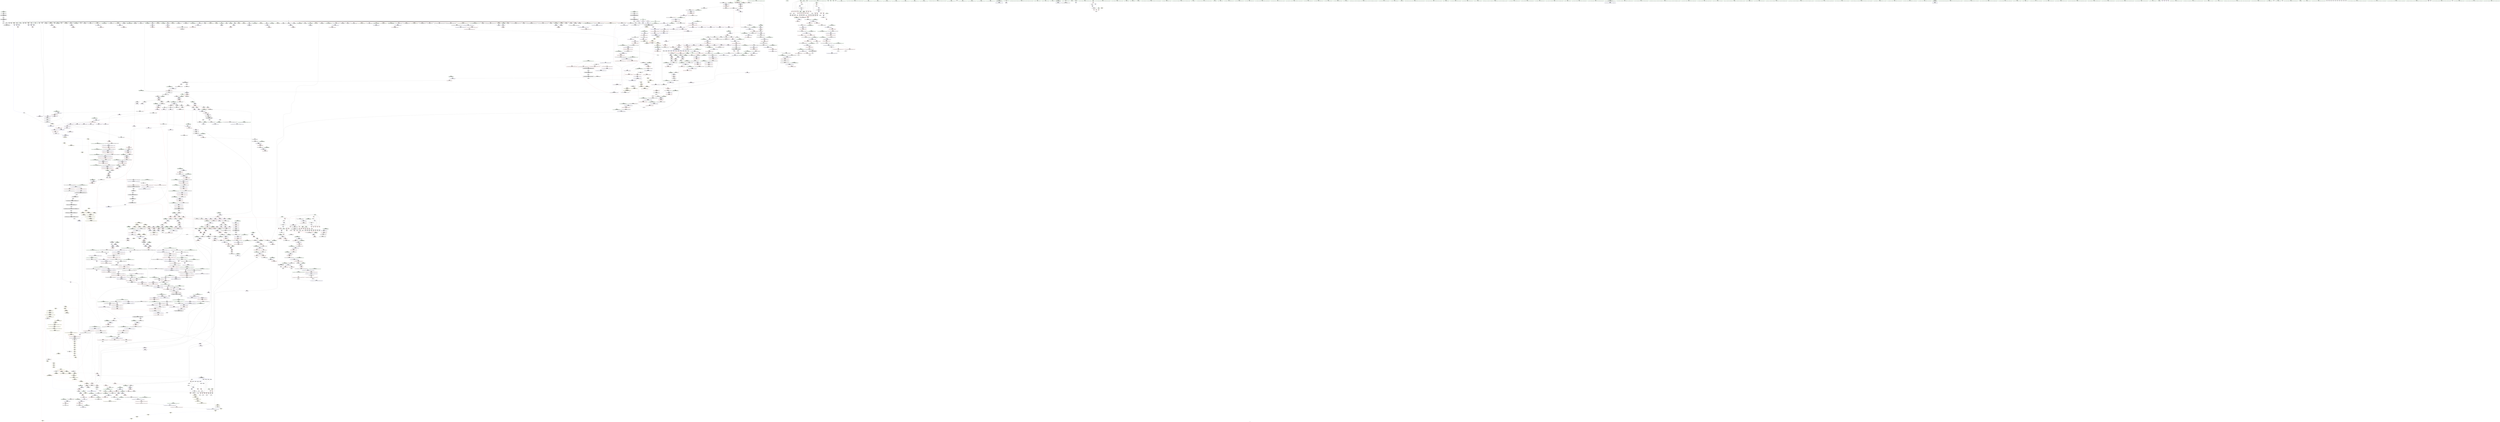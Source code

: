 digraph "SVFG" {
	label="SVFG";

	Node0x56135253cdf0 [shape=record,color=grey,label="{NodeID: 0\nNullPtr}"];
	Node0x56135253cdf0 -> Node0x5613525ba660[style=solid];
	Node0x56135253cdf0 -> Node0x5613525ba760[style=solid];
	Node0x56135253cdf0 -> Node0x5613525ba830[style=solid];
	Node0x56135253cdf0 -> Node0x5613525ba900[style=solid];
	Node0x56135253cdf0 -> Node0x5613525ba9d0[style=solid];
	Node0x56135253cdf0 -> Node0x5613525baaa0[style=solid];
	Node0x56135253cdf0 -> Node0x5613525bab70[style=solid];
	Node0x56135253cdf0 -> Node0x5613525bac40[style=solid];
	Node0x56135253cdf0 -> Node0x5613525bad10[style=solid];
	Node0x56135253cdf0 -> Node0x5613525bade0[style=solid];
	Node0x56135253cdf0 -> Node0x5613525baeb0[style=solid];
	Node0x56135253cdf0 -> Node0x5613525baf80[style=solid];
	Node0x56135253cdf0 -> Node0x5613525bb050[style=solid];
	Node0x56135253cdf0 -> Node0x5613525bb120[style=solid];
	Node0x56135253cdf0 -> Node0x5613525bb1f0[style=solid];
	Node0x56135253cdf0 -> Node0x5613525bb2c0[style=solid];
	Node0x56135253cdf0 -> Node0x5613525bb390[style=solid];
	Node0x56135253cdf0 -> Node0x5613525bb460[style=solid];
	Node0x56135253cdf0 -> Node0x5613525bb530[style=solid];
	Node0x56135253cdf0 -> Node0x5613525bb600[style=solid];
	Node0x56135253cdf0 -> Node0x5613525af230[style=solid];
	Node0x56135253cdf0 -> Node0x5613525af300[style=solid];
	Node0x56135253cdf0 -> Node0x5613525af3d0[style=solid];
	Node0x56135253cdf0 -> Node0x5613525af4a0[style=solid];
	Node0x56135253cdf0 -> Node0x5613525af570[style=solid];
	Node0x56135253cdf0 -> Node0x5613525af640[style=solid];
	Node0x56135253cdf0 -> Node0x5613525af710[style=solid];
	Node0x56135253cdf0 -> Node0x5613525af7e0[style=solid];
	Node0x56135253cdf0 -> Node0x5613525af8b0[style=solid];
	Node0x56135253cdf0 -> Node0x5613525af980[style=solid];
	Node0x56135253cdf0 -> Node0x5613525afa50[style=solid];
	Node0x56135253cdf0 -> Node0x5613525afb20[style=solid];
	Node0x56135253cdf0 -> Node0x5613525afbf0[style=solid];
	Node0x56135253cdf0 -> Node0x5613525afcc0[style=solid];
	Node0x56135253cdf0 -> Node0x5613525afd90[style=solid];
	Node0x56135253cdf0 -> Node0x5613525afe60[style=solid];
	Node0x56135253cdf0 -> Node0x5613525aff30[style=solid];
	Node0x56135253cdf0 -> Node0x5613525b0000[style=solid];
	Node0x56135253cdf0 -> Node0x5613525b00d0[style=solid];
	Node0x56135253cdf0 -> Node0x5613525b01a0[style=solid];
	Node0x56135253cdf0 -> Node0x5613525b0270[style=solid];
	Node0x56135253cdf0 -> Node0x5613525b0340[style=solid];
	Node0x56135253cdf0 -> Node0x5613525b0410[style=solid];
	Node0x56135253cdf0 -> Node0x5613525b04e0[style=solid];
	Node0x56135253cdf0 -> Node0x5613525b05b0[style=solid];
	Node0x56135253cdf0 -> Node0x5613525b0680[style=solid];
	Node0x56135253cdf0 -> Node0x5613525b0750[style=solid];
	Node0x56135253cdf0 -> Node0x5613525b0820[style=solid];
	Node0x56135253cdf0 -> Node0x5613525b08f0[style=solid];
	Node0x56135253cdf0 -> Node0x5613525b09c0[style=solid];
	Node0x56135253cdf0 -> Node0x5613525b0a90[style=solid];
	Node0x56135253cdf0 -> Node0x5613525b0b60[style=solid];
	Node0x56135253cdf0 -> Node0x5613525b0c30[style=solid];
	Node0x56135253cdf0 -> Node0x5613525b0d00[style=solid];
	Node0x56135253cdf0 -> Node0x5613525b0dd0[style=solid];
	Node0x56135253cdf0 -> Node0x5613525b0ea0[style=solid];
	Node0x56135253cdf0 -> Node0x5613525b0f70[style=solid];
	Node0x56135253cdf0 -> Node0x5613525b1040[style=solid];
	Node0x56135253cdf0 -> Node0x5613525b1110[style=solid];
	Node0x56135253cdf0 -> Node0x5613525b11e0[style=solid];
	Node0x56135253cdf0 -> Node0x5613525b12b0[style=solid];
	Node0x56135253cdf0 -> Node0x5613525b1380[style=solid];
	Node0x56135253cdf0 -> Node0x5613525e9100[style=solid];
	Node0x56135253cdf0 -> Node0x5613525ec390[style=solid];
	Node0x56135253cdf0 -> Node0x5613525ec460[style=solid];
	Node0x56135253cdf0 -> Node0x5613525ec530[style=solid];
	Node0x56135253cdf0 -> Node0x5613525efee0[style=solid];
	Node0x56135253cdf0 -> Node0x5613525effb0[style=solid];
	Node0x56135253cdf0 -> Node0x5613525f0080[style=solid];
	Node0x56135253cdf0 -> Node0x561351d88350[style=solid];
	Node0x56135253cdf0 -> Node0x561351d88420[style=solid];
	Node0x56135253cdf0 -> Node0x5613526242a0[style=solid];
	Node0x56135253cdf0 -> Node0x5613526248a0[style=solid];
	Node0x56135253cdf0:s64 -> Node0x5613527304a0[style=solid,color=red];
	Node0x56135253cdf0:s64 -> Node0x5613527280f0[style=solid,color=red];
	Node0x5613525b2250 [shape=record,color=black,label="{NodeID: 443\n243\<--242\nconv59\<--\nmain\n|{<s0>33}}"];
	Node0x5613525b2250:s0 -> Node0x561352725c40[style=solid,color=red];
	Node0x561352670c80 [shape=record,color=black,label="{NodeID: 1993\nMR_32V_2 = PHI(MR_32V_4, MR_32V_1, )\npts\{1438 \}\n|{<s0>11}}"];
	Node0x561352670c80:s0 -> Node0x56135266c340[style=dashed,color=red];
	Node0x5613525c16b0 [shape=record,color=red,label="{NodeID: 886\n1051\<--1039\n\<--__n.addr\n_ZNSt12_Vector_baseIxSaIxEE13_M_deallocateEPxm\n|{<s0>92}}"];
	Node0x5613525c16b0:s0 -> Node0x56135272c770[style=solid,color=red];
	Node0x5613525aa8e0 [shape=record,color=green,label="{NodeID: 222\n1391\<--1392\n_ZNSt16allocator_traitsISaISt6vectorIxSaIxEEEE8allocateERS3_m\<--_ZNSt16allocator_traitsISaISt6vectorIxSaIxEEEE8allocateERS3_m_field_insensitive\n}"];
	Node0x561352720d60 [shape=record,color=black,label="{NodeID: 2879\n869 = PHI(886, )\n}"];
	Node0x561352720d60 -> Node0x561352623820[style=solid];
	Node0x5613525cdbe0 [shape=record,color=purple,label="{NodeID: 665\n1685\<--1655\ncoerce.dive6\<--agg.tmp4\n_ZNSt6vectorIxSaIxEEC2ERKS1_\n}"];
	Node0x5613525cdbe0 -> Node0x5613525f26b0[style=solid];
	Node0x56135268a4d0 [shape=record,color=yellow,style=double,label="{NodeID: 2215\n78V_1 = ENCHI(MR_78V_0)\npts\{590002 \}\nFun[_ZNSt6vectorIS_IxSaIxEESaIS1_EED2Ev]|{<s0>67|<s1>68}}"];
	Node0x56135268a4d0:s0 -> Node0x56135268ebf0[style=dashed,color=red];
	Node0x56135268a4d0:s1 -> Node0x56135268ebf0[style=dashed,color=red];
	Node0x5613525ec460 [shape=record,color=blue, style = dotted,label="{NodeID: 1108\n756\<--3\n_M_finish\<--dummyVal\n_ZNSt12_Vector_baseIxSaIxEE12_Vector_implC2ERKS0_\n|{|<s1>70}}"];
	Node0x5613525ec460 -> Node0x5613525ec530[style=dashed];
	Node0x5613525ec460:s1 -> Node0x5613526afac0[style=dashed,color=blue];
	Node0x561352560f00 [shape=record,color=green,label="{NodeID: 1\n7\<--1\n__dso_handle\<--dummyObj\nGlob }"];
	Node0x5613525b2320 [shape=record,color=black,label="{NodeID: 444\n249\<--248\nconv63\<--\nmain\n|{<s0>34}}"];
	Node0x5613525b2320:s0 -> Node0x56135272eaa0[style=solid,color=red];
	Node0x561352671180 [shape=record,color=black,label="{NodeID: 1994\nMR_34V_2 = PHI(MR_34V_3, MR_34V_1, )\npts\{590000 \}\n|{<s0>13}}"];
	Node0x561352671180:s0 -> Node0x56135267e180[style=dashed,color=red];
	Node0x5613525c1780 [shape=record,color=red,label="{NodeID: 887\n1082\<--1073\n\<--__a.addr\n_ZNSt16allocator_traitsISaIxEE10deallocateERS0_Pxm\n}"];
	Node0x5613525c1780 -> Node0x5613525c5470[style=solid];
	Node0x5613525aa9e0 [shape=record,color=green,label="{NodeID: 223\n1400\<--1401\n__a.addr\<--__a.addr_field_insensitive\n_ZNSt16allocator_traitsISaISt6vectorIxSaIxEEEE8allocateERS3_m\n}"];
	Node0x5613525aa9e0 -> Node0x5613525e2ff0[style=solid];
	Node0x5613525aa9e0 -> Node0x5613525f0b10[style=solid];
	Node0x561352720ea0 [shape=record,color=black,label="{NodeID: 2880\n912 = PHI(925, )\n}"];
	Node0x561352720ea0 -> Node0x5613525c4d20[style=solid];
	Node0x5613525cdcb0 [shape=record,color=purple,label="{NodeID: 666\n1695\<--1655\ncoerce.dive9\<--agg.tmp4\n_ZNSt6vectorIxSaIxEEC2ERKS1_\n}"];
	Node0x5613525cdcb0 -> Node0x5613525e5070[style=solid];
	Node0x5613525ec530 [shape=record,color=blue, style = dotted,label="{NodeID: 1109\n758\<--3\n_M_end_of_storage\<--dummyVal\n_ZNSt12_Vector_baseIxSaIxEE12_Vector_implC2ERKS0_\n|{<s0>70}}"];
	Node0x5613525ec530:s0 -> Node0x5613526afac0[style=dashed,color=blue];
	Node0x5613525a21b0 [shape=record,color=green,label="{NodeID: 2\n8\<--1\n_ZSt3cin\<--dummyObj\nGlob }"];
	Node0x5613525b23f0 [shape=record,color=black,label="{NodeID: 445\n252\<--251\nconv65\<--\nmain\n|{<s0>35}}"];
	Node0x5613525b23f0:s0 -> Node0x561352725c40[style=solid,color=red];
	Node0x561352671680 [shape=record,color=black,label="{NodeID: 1995\nMR_36V_2 = PHI(MR_36V_3, MR_36V_1, )\npts\{610002 \}\n|{<s0>11}}"];
	Node0x561352671680:s0 -> Node0x56135266c340[style=dashed,color=red];
	Node0x5613525c1850 [shape=record,color=red,label="{NodeID: 888\n1084\<--1075\n\<--__p.addr\n_ZNSt16allocator_traitsISaIxEE10deallocateERS0_Pxm\n|{<s0>95}}"];
	Node0x5613525c1850:s0 -> Node0x56135272a740[style=solid,color=red];
	Node0x5613525aaab0 [shape=record,color=green,label="{NodeID: 224\n1402\<--1403\n__n.addr\<--__n.addr_field_insensitive\n_ZNSt16allocator_traitsISaISt6vectorIxSaIxEEEE8allocateERS3_m\n}"];
	Node0x5613525aaab0 -> Node0x5613525e30c0[style=solid];
	Node0x5613525aaab0 -> Node0x5613525f0be0[style=solid];
	Node0x561352720fe0 [shape=record,color=black,label="{NodeID: 2881\n940 = PHI(944, )\n}"];
	Node0x561352720fe0 -> Node0x5613525c4f90[style=solid];
	Node0x5613525cdd80 [shape=record,color=purple,label="{NodeID: 667\n1688\<--1687\n_M_impl\<--\n_ZNSt6vectorIxSaIxEEC2ERKS1_\n}"];
	Node0x5613525ec600 [shape=record,color=blue,label="{NodeID: 1110\n764\<--762\nthis.addr\<--this\n_ZNSt12_Vector_baseIxSaIxEE17_M_create_storageEm\n}"];
	Node0x5613525ec600 -> Node0x5613525bf700[style=dashed];
	Node0x5613525a2240 [shape=record,color=green,label="{NodeID: 3\n9\<--1\n_ZSt4cout\<--dummyObj\nGlob }"];
	Node0x5613525b24c0 [shape=record,color=black,label="{NodeID: 446\n256\<--255\nconv67\<--\nmain\n}"];
	Node0x5613525b24c0 -> Node0x5613526245a0[style=solid];
	Node0x561352671b80 [shape=record,color=black,label="{NodeID: 1996\nMR_38V_2 = PHI(MR_38V_3, MR_38V_1, )\npts\{590001 590002 \}\n|{<s0>13|<s1>13}}"];
	Node0x561352671b80:s0 -> Node0x56135267e260[style=dashed,color=red];
	Node0x561352671b80:s1 -> Node0x56135267e340[style=dashed,color=red];
	Node0x5613525c1920 [shape=record,color=red,label="{NodeID: 889\n1085\<--1077\n\<--__n.addr\n_ZNSt16allocator_traitsISaIxEE10deallocateERS0_Pxm\n|{<s0>95}}"];
	Node0x5613525c1920:s0 -> Node0x56135272a880[style=solid,color=red];
	Node0x5613525aab80 [shape=record,color=green,label="{NodeID: 225\n1410\<--1411\n_ZN9__gnu_cxx13new_allocatorISt6vectorIxSaIxEEE8allocateEmPKv\<--_ZN9__gnu_cxx13new_allocatorISt6vectorIxSaIxEEE8allocateEmPKv_field_insensitive\n}"];
	Node0x561352721120 [shape=record,color=black,label="{NodeID: 2882\n958 = PHI(962, )\n}"];
	Node0x561352721120 -> Node0x5613525c5060[style=solid];
	Node0x5613525cde50 [shape=record,color=purple,label="{NodeID: 668\n1689\<--1687\n_M_start\<--\n_ZNSt6vectorIxSaIxEEC2ERKS1_\n}"];
	Node0x5613525cde50 -> Node0x5613525e4ed0[style=solid];
	Node0x5613525ec6d0 [shape=record,color=blue,label="{NodeID: 1111\n766\<--763\n__n.addr\<--__n\n_ZNSt12_Vector_baseIxSaIxEE17_M_create_storageEm\n}"];
	Node0x5613525ec6d0 -> Node0x5613525bf7d0[style=dashed];
	Node0x5613525ec6d0 -> Node0x5613525bf8a0[style=dashed];
	Node0x5613525a24f0 [shape=record,color=green,label="{NodeID: 4\n10\<--1\n.str\<--dummyObj\nGlob }"];
	Node0x5613525b2590 [shape=record,color=black,label="{NodeID: 447\n274\<--273\nconv78\<--\nmain\n|{<s0>36}}"];
	Node0x5613525b2590:s0 -> Node0x56135272eaa0[style=solid,color=red];
	Node0x561352672080 [shape=record,color=black,label="{NodeID: 1997\nMR_40V_2 = PHI(MR_40V_3, MR_40V_1, )\npts\{610000 610001 \}\n|{<s0>11|<s1>11}}"];
	Node0x561352672080:s0 -> Node0x56135266c180[style=dashed,color=red];
	Node0x561352672080:s1 -> Node0x56135266c260[style=dashed,color=red];
	Node0x5613525c19f0 [shape=record,color=red,label="{NodeID: 890\n1103\<--1094\nthis1\<--this.addr\n_ZN9__gnu_cxx13new_allocatorIxE10deallocateEPxm\n}"];
	Node0x5613525aac80 [shape=record,color=green,label="{NodeID: 226\n1417\<--1418\nthis.addr\<--this.addr_field_insensitive\n_ZN9__gnu_cxx13new_allocatorISt6vectorIxSaIxEEE8allocateEmPKv\n}"];
	Node0x5613525aac80 -> Node0x5613525e3190[style=solid];
	Node0x5613525aac80 -> Node0x5613525f0cb0[style=solid];
	Node0x561352721260 [shape=record,color=black,label="{NodeID: 2883\n976 = PHI(1024, )\n|{<s0>91}}"];
	Node0x561352721260:s0 -> Node0x5613527305b0[style=solid,color=red];
	Node0x5613525cdf20 [shape=record,color=purple,label="{NodeID: 669\n1701\<--1700\n_M_impl13\<--\n_ZNSt6vectorIxSaIxEEC2ERKS1_\n}"];
	Node0x5613525ec7a0 [shape=record,color=blue,label="{NodeID: 1112\n776\<--772\n_M_start\<--call\n_ZNSt12_Vector_baseIxSaIxEE17_M_create_storageEm\n|{|<s3>71}}"];
	Node0x5613525ec7a0 -> Node0x5613525bf970[style=dashed];
	Node0x5613525ec7a0 -> Node0x5613525bfa40[style=dashed];
	Node0x5613525ec7a0 -> Node0x5613525ec870[style=dashed];
	Node0x5613525ec7a0:s3 -> Node0x5613526afc50[style=dashed,color=blue];
	Node0x5613525a2580 [shape=record,color=green,label="{NodeID: 5\n12\<--1\n.str.1\<--dummyObj\nGlob }"];
	Node0x5613525b2660 [shape=record,color=black,label="{NodeID: 448\n277\<--276\nconv80\<--\nmain\n|{<s0>37}}"];
	Node0x5613525b2660:s0 -> Node0x561352725c40[style=solid,color=red];
	Node0x5613525c1ac0 [shape=record,color=red,label="{NodeID: 891\n1104\<--1096\n\<--__p.addr\n_ZN9__gnu_cxx13new_allocatorIxE10deallocateEPxm\n}"];
	Node0x5613525c1ac0 -> Node0x5613525c5540[style=solid];
	Node0x5613525aad50 [shape=record,color=green,label="{NodeID: 227\n1419\<--1420\n__n.addr\<--__n.addr_field_insensitive\n_ZN9__gnu_cxx13new_allocatorISt6vectorIxSaIxEEE8allocateEmPKv\n}"];
	Node0x5613525aad50 -> Node0x5613525e3260[style=solid];
	Node0x5613525aad50 -> Node0x5613525e3330[style=solid];
	Node0x5613525aad50 -> Node0x5613525f0d80[style=solid];
	Node0x5613527213a0 [shape=record,color=black,label="{NodeID: 2884\n981 = PHI(985, )\n}"];
	Node0x5613527213a0 -> Node0x5613525c5130[style=solid];
	Node0x5613525cdff0 [shape=record,color=purple,label="{NodeID: 670\n1702\<--1700\n_M_finish\<--\n_ZNSt6vectorIxSaIxEEC2ERKS1_\n}"];
	Node0x5613525cdff0 -> Node0x5613525f2780[style=solid];
	Node0x5613525ec870 [shape=record,color=blue,label="{NodeID: 1113\n782\<--780\n_M_finish\<--\n_ZNSt12_Vector_baseIxSaIxEE17_M_create_storageEm\n|{|<s2>71}}"];
	Node0x5613525ec870 -> Node0x5613525bfa40[style=dashed];
	Node0x5613525ec870 -> Node0x5613525ec940[style=dashed];
	Node0x5613525ec870:s2 -> Node0x5613526afc50[style=dashed,color=blue];
	Node0x5613525a2610 [shape=record,color=green,label="{NodeID: 6\n14\<--1\n.str.2\<--dummyObj\nGlob }"];
	Node0x5613525b2730 [shape=record,color=black,label="{NodeID: 449\n283\<--282\nconv84\<--\nmain\n|{<s0>38}}"];
	Node0x5613525b2730:s0 -> Node0x56135272eaa0[style=solid,color=red];
	Node0x5613525c1b90 [shape=record,color=red,label="{NodeID: 892\n1125\<--1116\n\<--__first.addr\n_ZSt8_DestroyIPxxEvT_S1_RSaIT0_E\n|{<s0>97}}"];
	Node0x5613525c1b90:s0 -> Node0x561352732a70[style=solid,color=red];
	Node0x5613525aae20 [shape=record,color=green,label="{NodeID: 228\n1421\<--1422\n.addr\<--.addr_field_insensitive\n_ZN9__gnu_cxx13new_allocatorISt6vectorIxSaIxEEE8allocateEmPKv\n}"];
	Node0x5613525aae20 -> Node0x5613525f0e50[style=solid];
	Node0x5613527214e0 [shape=record,color=black,label="{NodeID: 2885\n1059 = PHI()\n}"];
	Node0x5613525ce0c0 [shape=record,color=purple,label="{NodeID: 671\n1732\<--1731\n_M_impl\<--\n_ZNKSt6vectorIxSaIxEE4sizeEv\n}"];
	Node0x56135268aa10 [shape=record,color=yellow,style=double,label="{NodeID: 2221\n30V_1 = ENCHI(MR_30V_0)\npts\{881 \}\nFun[_ZSt18uninitialized_copyIN9__gnu_cxx17__normal_iteratorIPKxSt6vectorIxSaIxEEEEPxET0_T_SA_S9_]|{<s0>151}}"];
	Node0x56135268aa10:s0 -> Node0x5613526917e0[style=dashed,color=red];
	Node0x5613525ec940 [shape=record,color=blue,label="{NodeID: 1114\n790\<--788\n_M_end_of_storage\<--add.ptr\n_ZNSt12_Vector_baseIxSaIxEE17_M_create_storageEm\n|{<s0>71}}"];
	Node0x5613525ec940:s0 -> Node0x5613526afc50[style=dashed,color=blue];
	Node0x5613525a26a0 [shape=record,color=green,label="{NodeID: 7\n17\<--1\n\<--dummyObj\nCan only get source location for instruction, argument, global var or function.}"];
	Node0x5613525b2800 [shape=record,color=black,label="{NodeID: 450\n286\<--285\nconv86\<--\nmain\n|{<s0>39}}"];
	Node0x5613525b2800:s0 -> Node0x561352725c40[style=solid,color=red];
	Node0x5613525c1c60 [shape=record,color=red,label="{NodeID: 893\n1126\<--1118\n\<--__last.addr\n_ZSt8_DestroyIPxxEvT_S1_RSaIT0_E\n|{<s0>97}}"];
	Node0x5613525c1c60:s0 -> Node0x561352732b80[style=solid,color=red];
	Node0x5613525b3250 [shape=record,color=green,label="{NodeID: 229\n1429\<--1430\n_ZNK9__gnu_cxx13new_allocatorISt6vectorIxSaIxEEE8max_sizeEv\<--_ZNK9__gnu_cxx13new_allocatorISt6vectorIxSaIxEEE8max_sizeEv_field_insensitive\n}"];
	Node0x5613527215b0 [shape=record,color=black,label="{NodeID: 2886\n1233 = PHI(1473, )\n|{<s0>103}}"];
	Node0x5613527215b0:s0 -> Node0x561352732610[style=solid,color=red];
	Node0x5613525ce190 [shape=record,color=purple,label="{NodeID: 672\n1733\<--1731\n_M_finish\<--\n_ZNKSt6vectorIxSaIxEE4sizeEv\n}"];
	Node0x5613525ce190 -> Node0x5613525e5210[style=solid];
	Node0x5613525eca10 [shape=record,color=blue,label="{NodeID: 1115\n795\<--794\nthis.addr\<--this\n_ZNSt12_Vector_baseIxSaIxEE12_Vector_implD2Ev\n}"];
	Node0x5613525eca10 -> Node0x5613525bfb10[style=dashed];
	Node0x5613525a2ee0 [shape=record,color=green,label="{NodeID: 8\n83\<--1\n\<--dummyObj\nCan only get source location for instruction, argument, global var or function.}"];
	Node0x5613525b28d0 [shape=record,color=black,label="{NodeID: 451\n290\<--289\nconv88\<--\nmain\n}"];
	Node0x5613525b28d0 -> Node0x561352624120[style=solid];
	Node0x5613525c1d30 [shape=record,color=red,label="{NodeID: 894\n1140\<--1134\n\<--__first.addr\n_ZSt8_DestroyIPxEvT_S1_\n|{<s0>98}}"];
	Node0x5613525c1d30:s0 -> Node0x5613527308e0[style=solid,color=red];
	Node0x5613525b3320 [shape=record,color=green,label="{NodeID: 230\n1437\<--1438\ncall2\<--call2_field_insensitive\n_ZN9__gnu_cxx13new_allocatorISt6vectorIxSaIxEEE8allocateEmPKv\n}"];
	Node0x5613525b3320 -> Node0x5613525c60a0[style=solid];
	Node0x561352721720 [shape=record,color=black,label="{NodeID: 2887\n1234 = PHI(1449, )\n}"];
	Node0x561352721720 -> Node0x5613525efa00[style=solid];
	Node0x5613525ce260 [shape=record,color=purple,label="{NodeID: 673\n1736\<--1735\n_M_impl2\<--\n_ZNKSt6vectorIxSaIxEE4sizeEv\n}"];
	Node0x5613525ecae0 [shape=record,color=blue,label="{NodeID: 1116\n807\<--805\nthis.addr\<--this\n_ZN9__gnu_cxx13new_allocatorIxEC2ERKS1_\n}"];
	Node0x5613525ecae0 -> Node0x5613525bfbe0[style=dashed];
	Node0x5613525a2f70 [shape=record,color=green,label="{NodeID: 9\n88\<--1\n\<--dummyObj\nCan only get source location for instruction, argument, global var or function.}"];
	Node0x5613525b29a0 [shape=record,color=black,label="{NodeID: 452\n302\<--301\nconv95\<--\nmain\n|{<s0>40}}"];
	Node0x5613525b29a0:s0 -> Node0x56135272eaa0[style=solid,color=red];
	Node0x5613525c1e00 [shape=record,color=red,label="{NodeID: 895\n1141\<--1136\n\<--__last.addr\n_ZSt8_DestroyIPxEvT_S1_\n|{<s0>98}}"];
	Node0x5613525c1e00:s0 -> Node0x5613527309f0[style=solid,color=red];
	Node0x5613525b33f0 [shape=record,color=green,label="{NodeID: 231\n1443\<--1444\nthis.addr\<--this.addr_field_insensitive\n_ZNK9__gnu_cxx13new_allocatorISt6vectorIxSaIxEEE8max_sizeEv\n}"];
	Node0x5613525b33f0 -> Node0x5613525e3400[style=solid];
	Node0x5613525b33f0 -> Node0x5613525f0f20[style=solid];
	Node0x561352721860 [shape=record,color=black,label="{NodeID: 2888\n1316 = PHI(1374, )\n}"];
	Node0x561352721860 -> Node0x5613525f02f0[style=solid];
	Node0x5613525ce330 [shape=record,color=purple,label="{NodeID: 674\n1737\<--1735\n_M_start\<--\n_ZNKSt6vectorIxSaIxEE4sizeEv\n}"];
	Node0x5613525ce330 -> Node0x5613525e52e0[style=solid];
	Node0x5613525ecbb0 [shape=record,color=blue,label="{NodeID: 1117\n809\<--806\n.addr\<--\n_ZN9__gnu_cxx13new_allocatorIxEC2ERKS1_\n}"];
	Node0x5613525a3030 [shape=record,color=green,label="{NodeID: 10\n159\<--1\n\<--dummyObj\nCan only get source location for instruction, argument, global var or function.}"];
	Node0x5613525b2a70 [shape=record,color=black,label="{NodeID: 453\n305\<--304\nconv97\<--\nmain\n|{<s0>41}}"];
	Node0x5613525b2a70:s0 -> Node0x561352725c40[style=solid,color=red];
	Node0x5613525c1ed0 [shape=record,color=red,label="{NodeID: 896\n1161\<--1158\nthis1\<--this.addr\n_ZN9__gnu_cxx13new_allocatorISt6vectorIxSaIxEEEC2Ev\n}"];
	Node0x5613525b34c0 [shape=record,color=green,label="{NodeID: 232\n1454\<--1455\n__first.addr\<--__first.addr_field_insensitive\n_ZSt24__uninitialized_fill_n_aIPSt6vectorIxSaIxEEmS2_S2_ET_S4_T0_RKT1_RSaIT2_E\n}"];
	Node0x5613525b34c0 -> Node0x5613525e34d0[style=solid];
	Node0x5613525b34c0 -> Node0x5613525f0ff0[style=solid];
	Node0x5613527219a0 [shape=record,color=black,label="{NodeID: 2889\n1409 = PHI(1413, )\n}"];
	Node0x5613527219a0 -> Node0x5613525c5fd0[style=solid];
	Node0x5613525ce400 [shape=record,color=purple,label="{NodeID: 675\n1761\<--1760\n_M_impl\<--this1\n_ZNKSt12_Vector_baseIxSaIxEE19_M_get_Tp_allocatorEv\n}"];
	Node0x5613525ce400 -> Node0x5613525c7350[style=solid];
	Node0x5613525ecc80 [shape=record,color=blue,label="{NodeID: 1118\n818\<--816\nthis.addr\<--this\n_ZNSt12_Vector_baseIxSaIxEE11_M_allocateEm\n}"];
	Node0x5613525ecc80 -> Node0x5613525bfcb0[style=dashed];
	Node0x5613525a3130 [shape=record,color=green,label="{NodeID: 11\n186\<--1\n\<--dummyObj\nCan only get source location for instruction, argument, global var or function.}"];
	Node0x5613525b2b40 [shape=record,color=black,label="{NodeID: 454\n360\<--359\n\<--this1\n_ZNSaIxEC2Ev\n|{<s0>50}}"];
	Node0x5613525b2b40:s0 -> Node0x56135272ab00[style=solid,color=red];
	Node0x5613525c1fa0 [shape=record,color=red,label="{NodeID: 897\n1168\<--1165\nthis1\<--this.addr\n_ZN9__gnu_cxx13new_allocatorISt6vectorIxSaIxEEED2Ev\n}"];
	Node0x5613525b3590 [shape=record,color=green,label="{NodeID: 233\n1456\<--1457\n__n.addr\<--__n.addr_field_insensitive\n_ZSt24__uninitialized_fill_n_aIPSt6vectorIxSaIxEEmS2_S2_ET_S4_T0_RKT1_RSaIT2_E\n}"];
	Node0x5613525b3590 -> Node0x5613525e35a0[style=solid];
	Node0x5613525b3590 -> Node0x5613525f10c0[style=solid];
	Node0x561352721ae0 [shape=record,color=black,label="{NodeID: 2890\n1428 = PHI(1441, )\n}"];
	Node0x561352721ae0 -> Node0x5613526236a0[style=solid];
	Node0x5613525ce4d0 [shape=record,color=purple,label="{NodeID: 676\n1781\<--1769\ncoerce.dive\<--__first\n_ZSt22__uninitialized_copy_aIN9__gnu_cxx17__normal_iteratorIPKxSt6vectorIxSaIxEEEEPxxET0_T_SA_S9_RSaIT1_E\n}"];
	Node0x5613525ce4d0 -> Node0x5613525f2e00[style=solid];
	Node0x5613525ecd50 [shape=record,color=blue,label="{NodeID: 1119\n820\<--817\n__n.addr\<--__n\n_ZNSt12_Vector_baseIxSaIxEE11_M_allocateEm\n}"];
	Node0x5613525ecd50 -> Node0x5613525bfd80[style=dashed];
	Node0x5613525ecd50 -> Node0x5613525bfe50[style=dashed];
	Node0x5613525a3230 [shape=record,color=green,label="{NodeID: 12\n196\<--1\n\<--dummyObj\nCan only get source location for instruction, argument, global var or function.}"];
	Node0x5613525b2c10 [shape=record,color=black,label="{NodeID: 455\n383\<--382\n\<--this1\n_ZNSt6vectorIxSaIxEEC2EmRKS0_\n|{<s0>51}}"];
	Node0x5613525b2c10:s0 -> Node0x561352726f30[style=solid,color=red];
	Node0x5613525c2070 [shape=record,color=red,label="{NodeID: 898\n1187\<--1174\nthis1\<--this.addr\n_ZNSt12_Vector_baseISt6vectorIxSaIxEESaIS2_EEC2EmRKS3_\n|{|<s1>100}}"];
	Node0x5613525c2070 -> Node0x5613525cc2b0[style=solid];
	Node0x5613525c2070:s1 -> Node0x56135272f080[style=solid,color=red];
	Node0x5613525b3660 [shape=record,color=green,label="{NodeID: 234\n1458\<--1459\n__x.addr\<--__x.addr_field_insensitive\n_ZSt24__uninitialized_fill_n_aIPSt6vectorIxSaIxEEmS2_S2_ET_S4_T0_RKT1_RSaIT2_E\n}"];
	Node0x5613525b3660 -> Node0x5613525e3670[style=solid];
	Node0x5613525b3660 -> Node0x5613525f1190[style=solid];
	Node0x561352721c20 [shape=record,color=black,label="{NodeID: 2891\n1469 = PHI(1482, )\n}"];
	Node0x561352721c20 -> Node0x5613525c6310[style=solid];
	Node0x5613525ce5a0 [shape=record,color=purple,label="{NodeID: 677\n1783\<--1771\ncoerce.dive1\<--__last\n_ZSt22__uninitialized_copy_aIN9__gnu_cxx17__normal_iteratorIPKxSt6vectorIxSaIxEEEEPxxET0_T_SA_S9_RSaIT1_E\n}"];
	Node0x5613525ce5a0 -> Node0x5613525f2ed0[style=solid];
	Node0x56135268afb0 [shape=record,color=yellow,style=double,label="{NodeID: 2227\n34V_1 = ENCHI(MR_34V_0)\npts\{590000 \}\nFun[_ZNSt6vectorIS_IxSaIxEESaIS1_EEixEm]}"];
	Node0x56135268afb0 -> Node0x5613525be2b0[style=dashed];
	Node0x5613525ece20 [shape=record,color=blue,label="{NodeID: 1120\n841\<--839\n__a.addr\<--__a\n_ZNSt16allocator_traitsISaIxEE8allocateERS0_m\n}"];
	Node0x5613525ece20 -> Node0x5613525bff20[style=dashed];
	Node0x5613525a3330 [shape=record,color=green,label="{NodeID: 13\n205\<--1\n\<--dummyObj\nCan only get source location for instruction, argument, global var or function.}"];
	Node0x5613525b2ce0 [shape=record,color=black,label="{NodeID: 456\n399\<--382\n\<--this1\n_ZNSt6vectorIxSaIxEEC2EmRKS0_\n|{<s0>53}}"];
	Node0x5613525b2ce0:s0 -> Node0x561352732720[style=solid,color=red];
	Node0x5613525c2140 [shape=record,color=red,label="{NodeID: 899\n1193\<--1176\n\<--__n.addr\n_ZNSt12_Vector_baseISt6vectorIxSaIxEESaIS2_EEC2EmRKS3_\n|{<s0>100}}"];
	Node0x5613525c2140:s0 -> Node0x56135272f190[style=solid,color=red];
	Node0x5613525b3730 [shape=record,color=green,label="{NodeID: 235\n1460\<--1461\n.addr\<--.addr_field_insensitive\n_ZSt24__uninitialized_fill_n_aIPSt6vectorIxSaIxEEmS2_S2_ET_S4_T0_RKT1_RSaIT2_E\n}"];
	Node0x5613525b3730 -> Node0x5613525f1260[style=solid];
	Node0x561352721d60 [shape=record,color=black,label="{NodeID: 2892\n1501 = PHI(1505, )\n}"];
	Node0x561352721d60 -> Node0x5613525c6580[style=solid];
	Node0x5613525ce670 [shape=record,color=purple,label="{NodeID: 678\n1797\<--1777\ncoerce.dive3\<--agg.tmp\n_ZSt22__uninitialized_copy_aIN9__gnu_cxx17__normal_iteratorIPKxSt6vectorIxSaIxEEEEPxxET0_T_SA_S9_RSaIT1_E\n}"];
	Node0x5613525ce670 -> Node0x5613525e5620[style=solid];
	Node0x5613525ecef0 [shape=record,color=blue,label="{NodeID: 1121\n843\<--840\n__n.addr\<--__n\n_ZNSt16allocator_traitsISaIxEE8allocateERS0_m\n}"];
	Node0x5613525ecef0 -> Node0x5613525bfff0[style=dashed];
	Node0x5613525a3430 [shape=record,color=green,label="{NodeID: 14\n721\<--1\n\<--dummyObj\nCan only get source location for instruction, argument, global var or function.}"];
	Node0x5613525b2db0 [shape=record,color=black,label="{NodeID: 457\n419\<--418\n\<--this1\n_ZNSaISt6vectorIxSaIxEEEC2Ev\n|{<s0>54}}"];
	Node0x5613525b2db0:s0 -> Node0x561352727dc0[style=solid,color=red];
	Node0x5613525c2210 [shape=record,color=red,label="{NodeID: 900\n1189\<--1178\n\<--__a.addr\n_ZNSt12_Vector_baseISt6vectorIxSaIxEESaIS2_EEC2EmRKS3_\n|{<s0>99}}"];
	Node0x5613525c2210:s0 -> Node0x56135272b3f0[style=solid,color=red];
	Node0x5613525b3800 [shape=record,color=green,label="{NodeID: 236\n1470\<--1471\n_ZSt20uninitialized_fill_nIPSt6vectorIxSaIxEEmS2_ET_S4_T0_RKT1_\<--_ZSt20uninitialized_fill_nIPSt6vectorIxSaIxEEmS2_ET_S4_T0_RKT1__field_insensitive\n}"];
	Node0x561352721ea0 [shape=record,color=black,label="{NodeID: 2893\n1531 = PHI(1608, )\n|{<s0>120}}"];
	Node0x561352721ea0:s0 -> Node0x561352727870[style=solid,color=red];
	Node0x5613525ce740 [shape=record,color=purple,label="{NodeID: 679\n1799\<--1779\ncoerce.dive4\<--agg.tmp2\n_ZSt22__uninitialized_copy_aIN9__gnu_cxx17__normal_iteratorIPKxSt6vectorIxSaIxEEEEPxxET0_T_SA_S9_RSaIT1_E\n}"];
	Node0x5613525ce740 -> Node0x5613525e56f0[style=solid];
	Node0x5613525ecfc0 [shape=record,color=blue,label="{NodeID: 1122\n858\<--855\nthis.addr\<--this\n_ZN9__gnu_cxx13new_allocatorIxE8allocateEmPKv\n}"];
	Node0x5613525ecfc0 -> Node0x5613525c00c0[style=dashed];
	Node0x5613525a3530 [shape=record,color=green,label="{NodeID: 15\n893\<--1\n\<--dummyObj\nCan only get source location for instruction, argument, global var or function.}"];
	Node0x5613525b2e80 [shape=record,color=black,label="{NodeID: 458\n446\<--445\n\<--this1\n_ZNSt6vectorIS_IxSaIxEESaIS1_EEC2EmRKS1_RKS2_\n|{<s0>55}}"];
	Node0x5613525b2e80:s0 -> Node0x56135272bd00[style=solid,color=red];
	Node0x5613525c22e0 [shape=record,color=red,label="{NodeID: 901\n1207\<--1180\nexn\<--exn.slot\n_ZNSt12_Vector_baseISt6vectorIxSaIxEESaIS2_EEC2EmRKS3_\n}"];
	Node0x5613525b3900 [shape=record,color=green,label="{NodeID: 237\n1475\<--1476\nthis.addr\<--this.addr_field_insensitive\n_ZNSt12_Vector_baseISt6vectorIxSaIxEESaIS2_EE19_M_get_Tp_allocatorEv\n}"];
	Node0x5613525b3900 -> Node0x5613525e3740[style=solid];
	Node0x5613525b3900 -> Node0x5613525f1330[style=solid];
	Node0x561352721fe0 [shape=record,color=black,label="{NodeID: 2894\n1553 = PHI()\n}"];
	Node0x5613525ce810 [shape=record,color=purple,label="{NodeID: 680\n2271\<--1787\noffset_0\<--\n}"];
	Node0x5613525ce810 -> Node0x5613525f3140[style=solid];
	Node0x5613525ed090 [shape=record,color=blue,label="{NodeID: 1123\n860\<--856\n__n.addr\<--__n\n_ZN9__gnu_cxx13new_allocatorIxE8allocateEmPKv\n}"];
	Node0x5613525ed090 -> Node0x5613525c0190[style=dashed];
	Node0x5613525ed090 -> Node0x5613525c0260[style=dashed];
	Node0x5613525a3630 [shape=record,color=green,label="{NodeID: 16\n937\<--1\n\<--dummyObj\nCan only get source location for instruction, argument, global var or function.}"];
	Node0x5613525b2f50 [shape=record,color=black,label="{NodeID: 459\n463\<--445\n\<--this1\n_ZNSt6vectorIS_IxSaIxEESaIS1_EEC2EmRKS1_RKS2_\n|{<s0>57}}"];
	Node0x5613525b2f50:s0 -> Node0x5613527310c0[style=solid,color=red];
	Node0x5613525c23b0 [shape=record,color=red,label="{NodeID: 902\n1208\<--1182\nsel\<--ehselector.slot\n_ZNSt12_Vector_baseISt6vectorIxSaIxEESaIS2_EEC2EmRKS3_\n}"];
	Node0x5613525b39d0 [shape=record,color=green,label="{NodeID: 238\n1486\<--1487\n__first.addr\<--__first.addr_field_insensitive\n_ZSt20uninitialized_fill_nIPSt6vectorIxSaIxEEmS2_ET_S4_T0_RKT1_\n}"];
	Node0x5613525b39d0 -> Node0x5613525e3810[style=solid];
	Node0x5613525b39d0 -> Node0x5613525f1400[style=solid];
	Node0x561352724b10 [shape=record,color=black,label="{NodeID: 2895\n1801 = PHI(1869, )\n}"];
	Node0x561352724b10 -> Node0x5613525c7830[style=solid];
	Node0x5613525ce8e0 [shape=record,color=purple,label="{NodeID: 681\n2272\<--1788\noffset_0\<--\n}"];
	Node0x5613525ce8e0 -> Node0x5613525e8540[style=solid];
	Node0x5613525ed160 [shape=record,color=blue,label="{NodeID: 1124\n862\<--857\n.addr\<--\n_ZN9__gnu_cxx13new_allocatorIxE8allocateEmPKv\n}"];
	Node0x5613525a3730 [shape=record,color=green,label="{NodeID: 17\n1265\<--1\n\<--dummyObj\nCan only get source location for instruction, argument, global var or function.}"];
	Node0x5613525b3020 [shape=record,color=black,label="{NodeID: 460\n479\<--478\n\<--this1\n_ZNSaISt6vectorIxSaIxEEED2Ev\n|{<s0>58}}"];
	Node0x5613525b3020:s0 -> Node0x561352726c00[style=solid,color=red];
	Node0x5613525c2480 [shape=record,color=red,label="{NodeID: 903\n1225\<--1216\nthis1\<--this.addr\n_ZNSt6vectorIS_IxSaIxEESaIS1_EE18_M_fill_initializeEmRKS1_\n}"];
	Node0x5613525c2480 -> Node0x5613525c5610[style=solid];
	Node0x5613525c2480 -> Node0x5613525c56e0[style=solid];
	Node0x5613525c2480 -> Node0x5613525c57b0[style=solid];
	Node0x5613525b3aa0 [shape=record,color=green,label="{NodeID: 239\n1488\<--1489\n__n.addr\<--__n.addr_field_insensitive\n_ZSt20uninitialized_fill_nIPSt6vectorIxSaIxEEmS2_ET_S4_T0_RKT1_\n}"];
	Node0x5613525b3aa0 -> Node0x5613525e38e0[style=solid];
	Node0x5613525b3aa0 -> Node0x5613525f14d0[style=solid];
	Node0x561352724d40 [shape=record,color=black,label="{NodeID: 2896\n1902 = PHI(1911, )\n}"];
	Node0x561352724d40 -> Node0x5613525c8120[style=solid];
	Node0x5613525ce9b0 [shape=record,color=purple,label="{NodeID: 682\n2274\<--1793\noffset_0\<--\n}"];
	Node0x5613525ce9b0 -> Node0x5613525f3210[style=solid];
	Node0x5613525ed230 [shape=record,color=blue,label="{NodeID: 1125\n888\<--887\nthis.addr\<--this\n_ZNK9__gnu_cxx13new_allocatorIxE8max_sizeEv\n}"];
	Node0x5613525ed230 -> Node0x5613525c0330[style=dashed];
	Node0x5613525a3830 [shape=record,color=green,label="{NodeID: 18\n1448\<--1\n\<--dummyObj\nCan only get source location for instruction, argument, global var or function.}"];
	Node0x5613525b30f0 [shape=record,color=black,label="{NodeID: 461\n494\<--493\n\<--this1\n_ZNSt6vectorIxSaIxEED2Ev\n}"];
	Node0x5613525b30f0 -> Node0x5613525ca090[style=solid];
	Node0x5613525b30f0 -> Node0x5613525ca160[style=solid];
	Node0x5613525c2550 [shape=record,color=red,label="{NodeID: 904\n1230\<--1218\n\<--__n.addr\n_ZNSt6vectorIS_IxSaIxEESaIS1_EE18_M_fill_initializeEmRKS1_\n|{<s0>103}}"];
	Node0x5613525c2550:s0 -> Node0x5613527323f0[style=solid,color=red];
	Node0x5613525b3b70 [shape=record,color=green,label="{NodeID: 240\n1490\<--1491\n__x.addr\<--__x.addr_field_insensitive\n_ZSt20uninitialized_fill_nIPSt6vectorIxSaIxEEmS2_ET_S4_T0_RKT1_\n}"];
	Node0x5613525b3b70 -> Node0x5613525e39b0[style=solid];
	Node0x5613525b3b70 -> Node0x5613525f15a0[style=solid];
	Node0x561352724e80 [shape=record,color=black,label="{NodeID: 2897\n1941 = PHI(1945, )\n}"];
	Node0x561352724e80 -> Node0x5613525c8530[style=solid];
	Node0x5613525cea80 [shape=record,color=purple,label="{NodeID: 683\n2275\<--1794\noffset_0\<--\n}"];
	Node0x5613525cea80 -> Node0x5613525e8610[style=solid];
	Node0x5613525ed300 [shape=record,color=blue,label="{NodeID: 1126\n901\<--898\n__first.addr\<--__first\n_ZSt27__uninitialized_default_n_aIPxmxET_S1_T0_RSaIT1_E\n}"];
	Node0x5613525ed300 -> Node0x5613525c0400[style=dashed];
	Node0x5613525a3930 [shape=record,color=green,label="{NodeID: 19\n1790\<--1\n\<--dummyObj\nCan only get source location for instruction, argument, global var or function.}"];
	Node0x5613525b31c0 [shape=record,color=black,label="{NodeID: 462\n498\<--493\n\<--this1\n_ZNSt6vectorIxSaIxEED2Ev\n}"];
	Node0x5613525b31c0 -> Node0x5613525ca230[style=solid];
	Node0x5613525b31c0 -> Node0x5613525ca300[style=solid];
	Node0x5613525c2620 [shape=record,color=red,label="{NodeID: 905\n1231\<--1220\n\<--__value.addr\n_ZNSt6vectorIS_IxSaIxEESaIS1_EE18_M_fill_initializeEmRKS1_\n|{<s0>103}}"];
	Node0x5613525c2620:s0 -> Node0x561352732500[style=solid,color=red];
	Node0x5613525b3c40 [shape=record,color=green,label="{NodeID: 241\n1492\<--1493\n__assignable\<--__assignable_field_insensitive\n_ZSt20uninitialized_fill_nIPSt6vectorIxSaIxEEmS2_ET_S4_T0_RKT1_\n}"];
	Node0x5613525b3c40 -> Node0x5613525f1670[style=solid];
	Node0x561352724fc0 [shape=record,color=black,label="{NodeID: 2898\n1973 = PHI(2034, )\n}"];
	Node0x561352724fc0 -> Node0x5613525f44c0[style=solid];
	Node0x5613525ceb50 [shape=record,color=purple,label="{NodeID: 684\n1823\<--1807\ncoerce.dive\<--retval\n_ZNKSt6vectorIxSaIxEE5beginEv\n}"];
	Node0x5613525ceb50 -> Node0x5613525e5960[style=solid];
	Node0x5613525ed3d0 [shape=record,color=blue,label="{NodeID: 1127\n903\<--899\n__n.addr\<--__n\n_ZSt27__uninitialized_default_n_aIPxmxET_S1_T0_RSaIT1_E\n}"];
	Node0x5613525ed3d0 -> Node0x5613525c04d0[style=dashed];
	Node0x5613525a3a30 [shape=record,color=green,label="{NodeID: 20\n4\<--6\n_ZStL8__ioinit\<--_ZStL8__ioinit_field_insensitive\nGlob }"];
	Node0x5613525a3a30 -> Node0x5613525c9980[style=solid];
	Node0x5613525c3730 [shape=record,color=black,label="{NodeID: 463\n502\<--493\n\<--this1\n_ZNSt6vectorIxSaIxEED2Ev\n|{<s0>59}}"];
	Node0x5613525c3730:s0 -> Node0x56135272b000[style=solid,color=red];
	Node0x5613525c26f0 [shape=record,color=red,label="{NodeID: 906\n1229\<--1228\n\<--_M_start\n_ZNSt6vectorIS_IxSaIxEESaIS1_EE18_M_fill_initializeEmRKS1_\n|{<s0>103}}"];
	Node0x5613525c26f0:s0 -> Node0x5613527322e0[style=solid,color=red];
	Node0x5613525b3d10 [shape=record,color=green,label="{NodeID: 242\n1502\<--1503\n_ZNSt22__uninitialized_fill_nILb0EE15__uninit_fill_nIPSt6vectorIxSaIxEEmS4_EET_S6_T0_RKT1_\<--_ZNSt22__uninitialized_fill_nILb0EE15__uninit_fill_nIPSt6vectorIxSaIxEEmS4_EET_S6_T0_RKT1__field_insensitive\n}"];
	Node0x561352725100 [shape=record,color=black,label="{NodeID: 2899\n1983 = PHI(2034, )\n}"];
	Node0x561352725100 -> Node0x5613525f4660[style=solid];
	Node0x5613525cec20 [shape=record,color=purple,label="{NodeID: 685\n1816\<--1815\n_M_impl\<--\n_ZNKSt6vectorIxSaIxEE5beginEv\n}"];
	Node0x5613525ed4a0 [shape=record,color=blue,label="{NodeID: 1128\n905\<--900\n.addr\<--\n_ZSt27__uninitialized_default_n_aIPxmxET_S1_T0_RSaIT1_E\n}"];
	Node0x5613525a3b30 [shape=record,color=green,label="{NodeID: 21\n16\<--20\nllvm.global_ctors\<--llvm.global_ctors_field_insensitive\nGlob }"];
	Node0x5613525a3b30 -> Node0x5613525c9d90[style=solid];
	Node0x5613525a3b30 -> Node0x5613525c9e90[style=solid];
	Node0x5613525a3b30 -> Node0x5613525c9f90[style=solid];
	Node0x5613525c3800 [shape=record,color=black,label="{NodeID: 464\n509\<--493\n\<--this1\n_ZNSt6vectorIxSaIxEED2Ev\n|{<s0>61}}"];
	Node0x5613525c3800:s0 -> Node0x561352732720[style=solid,color=red];
	Node0x5613525c27c0 [shape=record,color=red,label="{NodeID: 907\n1251\<--1244\nthis1\<--this.addr\n_ZNSt12_Vector_baseISt6vectorIxSaIxEESaIS2_EED2Ev\n|{|<s8>104}}"];
	Node0x5613525c27c0 -> Node0x5613525cc6c0[style=solid];
	Node0x5613525c27c0 -> Node0x5613525cc790[style=solid];
	Node0x5613525c27c0 -> Node0x5613525cc860[style=solid];
	Node0x5613525c27c0 -> Node0x5613525cc930[style=solid];
	Node0x5613525c27c0 -> Node0x5613525cca00[style=solid];
	Node0x5613525c27c0 -> Node0x5613525ccad0[style=solid];
	Node0x5613525c27c0 -> Node0x5613525ccba0[style=solid];
	Node0x5613525c27c0 -> Node0x5613525ccc70[style=solid];
	Node0x5613525c27c0:s8 -> Node0x561352731720[style=solid,color=red];
	Node0x5613525b3e10 [shape=record,color=green,label="{NodeID: 243\n1509\<--1510\n__first.addr\<--__first.addr_field_insensitive\n_ZNSt22__uninitialized_fill_nILb0EE15__uninit_fill_nIPSt6vectorIxSaIxEEmS4_EET_S6_T0_RKT1_\n}"];
	Node0x5613525b3e10 -> Node0x5613525e3a80[style=solid];
	Node0x5613525b3e10 -> Node0x5613525e3b50[style=solid];
	Node0x5613525b3e10 -> Node0x5613525f1740[style=solid];
	Node0x561352725240 [shape=record,color=black,label="{NodeID: 2900\n1991 = PHI(1995, )\n}"];
	Node0x561352725240 -> Node0x5613525c8940[style=solid];
	Node0x5613525cecf0 [shape=record,color=purple,label="{NodeID: 686\n1817\<--1815\n_M_start\<--\n_ZNKSt6vectorIxSaIxEE5beginEv\n}"];
	Node0x5613525cecf0 -> Node0x5613525e5890[style=solid];
	Node0x5613525ed570 [shape=record,color=blue,label="{NodeID: 1129\n918\<--917\nthis.addr\<--this\n_ZNSt12_Vector_baseIxSaIxEE19_M_get_Tp_allocatorEv\n}"];
	Node0x5613525ed570 -> Node0x5613525c05a0[style=dashed];
	Node0x5613525a3c30 [shape=record,color=green,label="{NodeID: 22\n21\<--22\n__cxx_global_var_init\<--__cxx_global_var_init_field_insensitive\n}"];
	Node0x5613525c38d0 [shape=record,color=black,label="{NodeID: 465\n517\<--493\n\<--this1\n_ZNSt6vectorIxSaIxEED2Ev\n|{<s0>62}}"];
	Node0x5613525c38d0:s0 -> Node0x561352732720[style=solid,color=red];
	Node0x5613525c2890 [shape=record,color=red,label="{NodeID: 908\n1280\<--1246\nexn\<--exn.slot\n_ZNSt12_Vector_baseISt6vectorIxSaIxEESaIS2_EED2Ev\n|{<s0>107}}"];
	Node0x5613525c2890:s0 -> Node0x561352728720[style=solid,color=red];
	Node0x5613525b3ee0 [shape=record,color=green,label="{NodeID: 244\n1511\<--1512\n__n.addr\<--__n.addr_field_insensitive\n_ZNSt22__uninitialized_fill_nILb0EE15__uninit_fill_nIPSt6vectorIxSaIxEEmS4_EET_S6_T0_RKT1_\n}"];
	Node0x5613525b3ee0 -> Node0x5613525e3c20[style=solid];
	Node0x5613525b3ee0 -> Node0x5613525e3cf0[style=solid];
	Node0x5613525b3ee0 -> Node0x5613525f1810[style=solid];
	Node0x5613525b3ee0 -> Node0x5613525f1a80[style=solid];
	Node0x561352725380 [shape=record,color=black,label="{NodeID: 2901\n2019 = PHI(2071, )\n|{<s0>165}}"];
	Node0x561352725380:s0 -> Node0x56135272fc20[style=solid,color=red];
	Node0x5613525cedc0 [shape=record,color=purple,label="{NodeID: 687\n1842\<--1828\ncoerce.dive\<--retval\n_ZNKSt6vectorIxSaIxEE3endEv\n}"];
	Node0x5613525cedc0 -> Node0x5613525e5bd0[style=solid];
	Node0x56135268b900 [shape=record,color=yellow,style=double,label="{NodeID: 2237\n57V_1 = ENCHI(MR_57V_0)\npts\{610001 \}\nFun[_ZNKSt6vectorIxSaIxEE3endEv]}"];
	Node0x56135268b900 -> Node0x5613525e5b00[style=dashed];
	Node0x5613525ed640 [shape=record,color=blue,label="{NodeID: 1130\n928\<--926\n__first.addr\<--__first\n_ZSt25__uninitialized_default_nIPxmET_S1_T0_\n}"];
	Node0x5613525ed640 -> Node0x5613525c0670[style=dashed];
	Node0x5613525a3d30 [shape=record,color=green,label="{NodeID: 23\n25\<--26\n_ZNSt8ios_base4InitC1Ev\<--_ZNSt8ios_base4InitC1Ev_field_insensitive\n}"];
	Node0x5613525c39a0 [shape=record,color=black,label="{NodeID: 466\n531\<--530\n\<--this1\n_ZNSaIxED2Ev\n|{<s0>64}}"];
	Node0x5613525c39a0:s0 -> Node0x561352728ca0[style=solid,color=red];
	Node0x5613525c2960 [shape=record,color=red,label="{NodeID: 909\n1254\<--1253\n\<--_M_start\n_ZNSt12_Vector_baseISt6vectorIxSaIxEESaIS2_EED2Ev\n|{<s0>104}}"];
	Node0x5613525c2960:s0 -> Node0x561352731830[style=solid,color=red];
	Node0x5613525b3fb0 [shape=record,color=green,label="{NodeID: 245\n1513\<--1514\n__x.addr\<--__x.addr_field_insensitive\n_ZNSt22__uninitialized_fill_nILb0EE15__uninit_fill_nIPSt6vectorIxSaIxEEmS4_EET_S6_T0_RKT1_\n}"];
	Node0x5613525b3fb0 -> Node0x5613525e3dc0[style=solid];
	Node0x5613525b3fb0 -> Node0x5613525f18e0[style=solid];
	Node0x5613527254c0 [shape=record,color=black,label="{NodeID: 2902\n2027 = PHI(2071, )\n|{<s0>165}}"];
	Node0x5613527254c0:s0 -> Node0x56135272fd30[style=solid,color=red];
	Node0x5613525cee90 [shape=record,color=purple,label="{NodeID: 688\n1837\<--1836\n_M_impl\<--\n_ZNKSt6vectorIxSaIxEE3endEv\n}"];
	Node0x56135268b9e0 [shape=record,color=yellow,style=double,label="{NodeID: 2238\n556V_1 = ENCHI(MR_556V_0)\npts\{18290000 \}\nFun[_ZNKSt6vectorIxSaIxEE3endEv]|{<s0>146}}"];
	Node0x56135268b9e0:s0 -> Node0x5613525f5770[style=dashed,color=red];
	Node0x5613525ed710 [shape=record,color=blue,label="{NodeID: 1131\n930\<--927\n__n.addr\<--__n\n_ZSt25__uninitialized_default_nIPxmET_S1_T0_\n}"];
	Node0x5613525ed710 -> Node0x5613525c0740[style=dashed];
	Node0x5613525a3e30 [shape=record,color=green,label="{NodeID: 24\n31\<--32\n__cxa_atexit\<--__cxa_atexit_field_insensitive\n}"];
	Node0x5613525c3a70 [shape=record,color=black,label="{NodeID: 467\n546\<--545\n\<--this1\n_ZNSt6vectorIS_IxSaIxEESaIS1_EEixEm\n}"];
	Node0x5613525c3a70 -> Node0x5613525ca3d0[style=solid];
	Node0x5613525c3a70 -> Node0x5613525ca4a0[style=solid];
	Node0x5613525c2a30 [shape=record,color=red,label="{NodeID: 910\n1257\<--1256\n\<--_M_end_of_storage\n_ZNSt12_Vector_baseISt6vectorIxSaIxEESaIS2_EED2Ev\n}"];
	Node0x5613525c2a30 -> Node0x5613525c5880[style=solid];
	Node0x5613525b4080 [shape=record,color=green,label="{NodeID: 246\n1515\<--1516\n__cur\<--__cur_field_insensitive\n_ZNSt22__uninitialized_fill_nILb0EE15__uninit_fill_nIPSt6vectorIxSaIxEEmS4_EET_S6_T0_RKT1_\n}"];
	Node0x5613525b4080 -> Node0x5613525e3e90[style=solid];
	Node0x5613525b4080 -> Node0x5613525e3f60[style=solid];
	Node0x5613525b4080 -> Node0x5613525e4030[style=solid];
	Node0x5613525b4080 -> Node0x5613525e4100[style=solid];
	Node0x5613525b4080 -> Node0x5613525f19b0[style=solid];
	Node0x5613525b4080 -> Node0x5613525f1b50[style=solid];
	Node0x561352725600 [shape=record,color=black,label="{NodeID: 2903\n2029 = PHI(1024, )\n|{<s0>165}}"];
	Node0x561352725600:s0 -> Node0x56135272fe40[style=solid,color=red];
	Node0x5613525cef60 [shape=record,color=purple,label="{NodeID: 689\n1838\<--1836\n_M_finish\<--\n_ZNKSt6vectorIxSaIxEE3endEv\n}"];
	Node0x5613525cef60 -> Node0x5613525e5b00[style=solid];
	Node0x5613525ed7e0 [shape=record,color=blue,label="{NodeID: 1132\n932\<--937\n__assignable\<--\n_ZSt25__uninitialized_default_nIPxmET_S1_T0_\n}"];
	Node0x5613525a3f30 [shape=record,color=green,label="{NodeID: 25\n30\<--36\n_ZNSt8ios_base4InitD1Ev\<--_ZNSt8ios_base4InitD1Ev_field_insensitive\n}"];
	Node0x5613525a3f30 -> Node0x5613525b1450[style=solid];
	Node0x5613525c3b40 [shape=record,color=black,label="{NodeID: 468\n536\<--551\n_ZNSt6vectorIS_IxSaIxEESaIS1_EEixEm_ret\<--add.ptr\n_ZNSt6vectorIS_IxSaIxEESaIS1_EEixEm\n|{<s0>17|<s1>19|<s2>21|<s3>23|<s4>25|<s5>27|<s6>32|<s7>34|<s8>36|<s9>38|<s10>40}}"];
	Node0x5613525c3b40:s0 -> Node0x56135271ede0[style=solid,color=blue];
	Node0x5613525c3b40:s1 -> Node0x56135271f180[style=solid,color=blue];
	Node0x5613525c3b40:s2 -> Node0x56135271d460[style=solid,color=blue];
	Node0x5613525c3b40:s3 -> Node0x56135271d740[style=solid,color=blue];
	Node0x5613525c3b40:s4 -> Node0x56135271d9c0[style=solid,color=blue];
	Node0x5613525c3b40:s5 -> Node0x56135271dc40[style=solid,color=blue];
	Node0x5613525c3b40:s6 -> Node0x56135271f510[style=solid,color=blue];
	Node0x5613525c3b40:s7 -> Node0x56135271f7c0[style=solid,color=blue];
	Node0x5613525c3b40:s8 -> Node0x56135271ddb0[style=solid,color=blue];
	Node0x5613525c3b40:s9 -> Node0x56135271e000[style=solid,color=blue];
	Node0x5613525c3b40:s10 -> Node0x56135271e280[style=solid,color=blue];
	Node0x5613525c2b00 [shape=record,color=red,label="{NodeID: 911\n1260\<--1259\n\<--_M_start4\n_ZNSt12_Vector_baseISt6vectorIxSaIxEESaIS2_EED2Ev\n}"];
	Node0x5613525c2b00 -> Node0x5613525c5950[style=solid];
	Node0x5613525b4150 [shape=record,color=green,label="{NodeID: 247\n1517\<--1518\nexn.slot\<--exn.slot_field_insensitive\n_ZNSt22__uninitialized_fill_nILb0EE15__uninit_fill_nIPSt6vectorIxSaIxEEmS4_EET_S6_T0_RKT1_\n}"];
	Node0x5613525b4150 -> Node0x5613525e41d0[style=solid];
	Node0x5613525b4150 -> Node0x5613525e42a0[style=solid];
	Node0x5613525b4150 -> Node0x5613525f1c20[style=solid];
	Node0x5613525b4150 -> Node0x5613525f1dc0[style=solid];
	Node0x561352725740 [shape=record,color=black,label="{NodeID: 2904\n2030 = PHI(2048, )\n}"];
	Node0x561352725740 -> Node0x5613525c8d50[style=solid];
	Node0x5613525cf030 [shape=record,color=purple,label="{NodeID: 690\n1885\<--1873\ncoerce.dive\<--__first\n_ZSt18uninitialized_copyIN9__gnu_cxx17__normal_iteratorIPKxSt6vectorIxSaIxEEEEPxET0_T_SA_S9_\n}"];
	Node0x5613525cf030 -> Node0x5613525f3890[style=solid];
	Node0x56135268bbd0 [shape=record,color=yellow,style=double,label="{NodeID: 2240\n32V_1 = ENCHI(MR_32V_0)\npts\{1438 \}\nFun[_ZSt8_DestroyISt6vectorIxSaIxEEEvPT_]|{<s0>172}}"];
	Node0x56135268bbd0:s0 -> Node0x56135268e030[style=dashed,color=red];
	Node0x5613525ed8b0 [shape=record,color=blue,label="{NodeID: 1133\n947\<--945\n__first.addr\<--__first\n_ZNSt27__uninitialized_default_n_1ILb1EE18__uninit_default_nIPxmEET_S3_T0_\n}"];
	Node0x5613525ed8b0 -> Node0x5613525c0810[style=dashed];
	Node0x5613525a4030 [shape=record,color=green,label="{NodeID: 26\n43\<--44\nmain\<--main_field_insensitive\n}"];
	Node0x5613525c3c10 [shape=record,color=black,label="{NodeID: 469\n563\<--562\n\<--this1\n_ZNSt6vectorIxSaIxEEixEm\n}"];
	Node0x5613525c3c10 -> Node0x5613525ca570[style=solid];
	Node0x5613525c3c10 -> Node0x5613525ca640[style=solid];
	Node0x5613525c2bd0 [shape=record,color=red,label="{NodeID: 912\n1292\<--1286\nthis1\<--this.addr\n_ZNSt12_Vector_baseISt6vectorIxSaIxEESaIS2_EE12_Vector_implC2ERKS3_\n}"];
	Node0x5613525c2bd0 -> Node0x5613525c5a20[style=solid];
	Node0x5613525c2bd0 -> Node0x5613525ccd40[style=solid];
	Node0x5613525c2bd0 -> Node0x5613525cce10[style=solid];
	Node0x5613525c2bd0 -> Node0x5613525ccee0[style=solid];
	Node0x5613525b4220 [shape=record,color=green,label="{NodeID: 248\n1519\<--1520\nehselector.slot\<--ehselector.slot_field_insensitive\n_ZNSt22__uninitialized_fill_nILb0EE15__uninit_fill_nIPSt6vectorIxSaIxEEmS4_EET_S6_T0_RKT1_\n}"];
	Node0x5613525b4220 -> Node0x5613525e4370[style=solid];
	Node0x5613525b4220 -> Node0x5613525f1cf0[style=solid];
	Node0x5613525b4220 -> Node0x5613525f1e90[style=solid];
	Node0x561352725880 [shape=record,color=black,label="{NodeID: 2905\n2067 = PHI(2082, )\n}"];
	Node0x561352725880 -> Node0x5613525c9090[style=solid];
	Node0x5613525cf100 [shape=record,color=purple,label="{NodeID: 691\n1887\<--1875\ncoerce.dive1\<--__last\n_ZSt18uninitialized_copyIN9__gnu_cxx17__normal_iteratorIPKxSt6vectorIxSaIxEEEEPxET0_T_SA_S9_\n}"];
	Node0x5613525cf100 -> Node0x5613525f3960[style=solid];
	Node0x5613525ed980 [shape=record,color=blue,label="{NodeID: 1134\n949\<--946\n__n.addr\<--__n\n_ZNSt27__uninitialized_default_n_1ILb1EE18__uninit_default_nIPxmEET_S3_T0_\n}"];
	Node0x5613525ed980 -> Node0x5613525c08e0[style=dashed];
	Node0x5613525a4130 [shape=record,color=green,label="{NodeID: 27\n46\<--47\nretval\<--retval_field_insensitive\nmain\n}"];
	Node0x5613525a4130 -> Node0x5613525e9200[style=solid];
	Node0x5613525c3ce0 [shape=record,color=black,label="{NodeID: 470\n553\<--568\n_ZNSt6vectorIxSaIxEEixEm_ret\<--add.ptr\n_ZNSt6vectorIxSaIxEEixEm\n|{<s0>18|<s1>20|<s2>22|<s3>24|<s4>26|<s5>28|<s6>33|<s7>35|<s8>37|<s9>39|<s10>41}}"];
	Node0x5613525c3ce0:s0 -> Node0x56135271f070[style=solid,color=blue];
	Node0x5613525c3ce0:s1 -> Node0x56135271d260[style=solid,color=blue];
	Node0x5613525c3ce0:s2 -> Node0x56135271d630[style=solid,color=blue];
	Node0x5613525c3ce0:s3 -> Node0x56135271d8b0[style=solid,color=blue];
	Node0x5613525c3ce0:s4 -> Node0x56135271db30[style=solid,color=blue];
	Node0x5613525c3ce0:s5 -> Node0x56135271f400[style=solid,color=blue];
	Node0x5613525c3ce0:s6 -> Node0x56135271f6b0[style=solid,color=blue];
	Node0x5613525c3ce0:s7 -> Node0x56135271f930[style=solid,color=blue];
	Node0x5613525c3ce0:s8 -> Node0x56135271def0[style=solid,color=blue];
	Node0x5613525c3ce0:s9 -> Node0x56135271e170[style=solid,color=blue];
	Node0x5613525c3ce0:s10 -> Node0x56135271e3f0[style=solid,color=blue];
	Node0x5613525c2ca0 [shape=record,color=red,label="{NodeID: 913\n1294\<--1288\n\<--__a.addr\n_ZNSt12_Vector_baseISt6vectorIxSaIxEESaIS2_EE12_Vector_implC2ERKS3_\n|{<s0>108}}"];
	Node0x5613525c2ca0:s0 -> Node0x56135272f7e0[style=solid,color=red];
	Node0x5613525b42f0 [shape=record,color=green,label="{NodeID: 249\n1532\<--1533\n_ZSt11__addressofISt6vectorIxSaIxEEEPT_RS3_\<--_ZSt11__addressofISt6vectorIxSaIxEEEPT_RS3__field_insensitive\n}"];
	Node0x5613527259c0 [shape=record,color=black,label="{NodeID: 2906\n2077 = PHI(2126, )\n}"];
	Node0x5613527259c0 -> Node0x5613525e6db0[style=solid];
	Node0x5613525cf1d0 [shape=record,color=purple,label="{NodeID: 692\n1898\<--1881\ncoerce.dive3\<--agg.tmp\n_ZSt18uninitialized_copyIN9__gnu_cxx17__normal_iteratorIPKxSt6vectorIxSaIxEEEEPxET0_T_SA_S9_\n}"];
	Node0x5613525cf1d0 -> Node0x5613525e5fe0[style=solid];
	Node0x5613525eda50 [shape=record,color=blue,label="{NodeID: 1135\n951\<--186\nref.tmp\<--\n_ZNSt27__uninitialized_default_n_1ILb1EE18__uninit_default_nIPxmEET_S3_T0_\n|{<s0>89}}"];
	Node0x5613525eda50:s0 -> Node0x56135266ae50[style=dashed,color=red];
	Node0x5613525a4200 [shape=record,color=green,label="{NodeID: 28\n48\<--49\nN\<--N_field_insensitive\nmain\n}"];
	Node0x5613525a4200 -> Node0x5613525d1a70[style=solid];
	Node0x5613525c3db0 [shape=record,color=black,label="{NodeID: 471\n588\<--587\n\<--this1\n_ZNSt6vectorIS_IxSaIxEESaIS1_EED2Ev\n}"];
	Node0x5613525c3db0 -> Node0x5613525ca710[style=solid];
	Node0x5613525c3db0 -> Node0x5613525ca7e0[style=solid];
	Node0x5613525c2d70 [shape=record,color=red,label="{NodeID: 914\n1314\<--1308\nthis1\<--this.addr\n_ZNSt12_Vector_baseISt6vectorIxSaIxEESaIS2_EE17_M_create_storageEm\n|{|<s10>109}}"];
	Node0x5613525c2d70 -> Node0x5613525ccfb0[style=solid];
	Node0x5613525c2d70 -> Node0x5613525cd080[style=solid];
	Node0x5613525c2d70 -> Node0x5613525cd150[style=solid];
	Node0x5613525c2d70 -> Node0x5613525cd220[style=solid];
	Node0x5613525c2d70 -> Node0x5613525cd2f0[style=solid];
	Node0x5613525c2d70 -> Node0x5613525cd3c0[style=solid];
	Node0x5613525c2d70 -> Node0x5613525cd490[style=solid];
	Node0x5613525c2d70 -> Node0x5613525cd560[style=solid];
	Node0x5613525c2d70 -> Node0x5613525cd630[style=solid];
	Node0x5613525c2d70 -> Node0x5613525cd700[style=solid];
	Node0x5613525c2d70:s10 -> Node0x56135272c0c0[style=solid,color=red];
	Node0x5613525b43f0 [shape=record,color=green,label="{NodeID: 250\n1536\<--1537\n_ZSt10_ConstructISt6vectorIxSaIxEEJRKS2_EEvPT_DpOT0_\<--_ZSt10_ConstructISt6vectorIxSaIxEEJRKS2_EEvPT_DpOT0__field_insensitive\n}"];
	Node0x561352725b00 [shape=record,color=black,label="{NodeID: 2907\n2164 = PHI(1608, )\n|{<s0>171}}"];
	Node0x561352725b00:s0 -> Node0x56135272f3b0[style=solid,color=red];
	Node0x5613525cf2a0 [shape=record,color=purple,label="{NodeID: 693\n1900\<--1883\ncoerce.dive4\<--agg.tmp2\n_ZSt18uninitialized_copyIN9__gnu_cxx17__normal_iteratorIPKxSt6vectorIxSaIxEEEEPxET0_T_SA_S9_\n}"];
	Node0x5613525cf2a0 -> Node0x5613525e60b0[style=solid];
	Node0x5613525edb20 [shape=record,color=blue,label="{NodeID: 1136\n966\<--963\n__first.addr\<--__first\n_ZSt6fill_nIPxmxET_S1_T0_RKT1_\n}"];
	Node0x5613525edb20 -> Node0x5613525c09b0[style=dashed];
	Node0x5613525a42d0 [shape=record,color=green,label="{NodeID: 29\n50\<--51\ni\<--i_field_insensitive\nmain\n}"];
	Node0x5613525a42d0 -> Node0x5613525d1b40[style=solid];
	Node0x5613525a42d0 -> Node0x5613525d1c10[style=solid];
	Node0x5613525a42d0 -> Node0x5613525d1ce0[style=solid];
	Node0x5613525a42d0 -> Node0x5613525e92d0[style=solid];
	Node0x5613525a42d0 -> Node0x5613525ea0a0[style=solid];
	Node0x5613525c3e80 [shape=record,color=black,label="{NodeID: 472\n592\<--587\n\<--this1\n_ZNSt6vectorIS_IxSaIxEESaIS1_EED2Ev\n}"];
	Node0x5613525c3e80 -> Node0x5613525ca8b0[style=solid];
	Node0x5613525c3e80 -> Node0x5613525ca980[style=solid];
	Node0x561352679d80 [shape=record,color=black,label="{NodeID: 2022\nMR_30V_2 = PHI(MR_30V_3, MR_30V_1, )\npts\{881 \}\n|{<s0>118|<s1>120}}"];
	Node0x561352679d80:s0 -> Node0x5613526b0d90[style=dashed,color=blue];
	Node0x561352679d80:s1 -> Node0x56135267f750[style=dashed,color=red];
	Node0x5613525c2e40 [shape=record,color=red,label="{NodeID: 915\n1315\<--1310\n\<--__n.addr\n_ZNSt12_Vector_baseISt6vectorIxSaIxEESaIS2_EE17_M_create_storageEm\n|{<s0>109}}"];
	Node0x5613525c2e40:s0 -> Node0x56135272c200[style=solid,color=red];
	Node0x5613525b44f0 [shape=record,color=green,label="{NodeID: 251\n1557\<--1558\n_ZSt8_DestroyIPSt6vectorIxSaIxEEEvT_S4_\<--_ZSt8_DestroyIPSt6vectorIxSaIxEEEvT_S4__field_insensitive\n}"];
	Node0x561352725c40 [shape=record,color=black,label="{NodeID: 2908\n555 = PHI(153, 166, 174, 182, 192, 202, 243, 252, 277, 286, 305, )\n1st arg _ZNSt6vectorIxSaIxEEixEm }"];
	Node0x561352725c40 -> Node0x5613525eb420[style=solid];
	Node0x5613525cf370 [shape=record,color=purple,label="{NodeID: 694\n2277\<--1891\noffset_0\<--\n}"];
	Node0x5613525cf370 -> Node0x5613525f3bd0[style=solid];
	Node0x5613525edbf0 [shape=record,color=blue,label="{NodeID: 1137\n968\<--964\n__n.addr\<--__n\n_ZSt6fill_nIPxmxET_S1_T0_RKT1_\n}"];
	Node0x5613525edbf0 -> Node0x5613525c0a80[style=dashed];
	Node0x5613525a43a0 [shape=record,color=green,label="{NodeID: 30\n52\<--53\nF\<--F_field_insensitive\nmain\n}"];
	Node0x5613525a43a0 -> Node0x5613525d1db0[style=solid];
	Node0x5613525a43a0 -> Node0x5613525d1e80[style=solid];
	Node0x5613525c3f50 [shape=record,color=black,label="{NodeID: 473\n596\<--587\n\<--this1\n_ZNSt6vectorIS_IxSaIxEESaIS1_EED2Ev\n|{<s0>65}}"];
	Node0x5613525c3f50:s0 -> Node0x561352729d50[style=solid,color=red];
	Node0x56135267a280 [shape=record,color=black,label="{NodeID: 2023\nMR_32V_2 = PHI(MR_32V_3, MR_32V_1, )\npts\{1438 \}\n|{<s0>118|<s1>120}}"];
	Node0x56135267a280:s0 -> Node0x5613526b0d90[style=dashed,color=blue];
	Node0x56135267a280:s1 -> Node0x56135267f750[style=dashed,color=red];
	Node0x5613525c2f10 [shape=record,color=red,label="{NodeID: 916\n1331\<--1310\n\<--__n.addr\n_ZNSt12_Vector_baseISt6vectorIxSaIxEESaIS2_EE17_M_create_storageEm\n}"];
	Node0x5613525b45f0 [shape=record,color=green,label="{NodeID: 252\n1560\<--1561\n__cxa_rethrow\<--__cxa_rethrow_field_insensitive\n}"];
	Node0x5613527265a0 [shape=record,color=black,label="{NodeID: 2909\n762 = PHI(648, )\n0th arg _ZNSt12_Vector_baseIxSaIxEE17_M_create_storageEm }"];
	Node0x5613527265a0 -> Node0x5613525ec600[style=solid];
	Node0x5613525cf440 [shape=record,color=purple,label="{NodeID: 695\n2278\<--1892\noffset_0\<--\n}"];
	Node0x5613525cf440 -> Node0x5613525e86e0[style=solid];
	Node0x5613525edcc0 [shape=record,color=blue,label="{NodeID: 1138\n970\<--965\n__value.addr\<--__value\n_ZSt6fill_nIPxmxET_S1_T0_RKT1_\n}"];
	Node0x5613525edcc0 -> Node0x5613525c0b50[style=dashed];
	Node0x5613525a4470 [shape=record,color=green,label="{NodeID: 31\n54\<--55\nD\<--D_field_insensitive\nmain\n}"];
	Node0x5613525a4470 -> Node0x5613525d1f50[style=solid];
	Node0x5613525a4470 -> Node0x5613525d2020[style=solid];
	Node0x5613525a4470 -> Node0x5613525d20f0[style=solid];
	Node0x5613525a4470 -> Node0x5613525d21c0[style=solid];
	Node0x5613525a4470 -> Node0x5613525d2290[style=solid];
	Node0x5613525a4470 -> Node0x5613525d2360[style=solid];
	Node0x5613525c4020 [shape=record,color=black,label="{NodeID: 474\n603\<--587\n\<--this1\n_ZNSt6vectorIS_IxSaIxEESaIS1_EED2Ev\n|{<s0>67}}"];
	Node0x5613525c4020:s0 -> Node0x5613527310c0[style=solid,color=red];
	Node0x56135267a780 [shape=record,color=black,label="{NodeID: 2024\nMR_481V_3 = PHI(MR_481V_4, MR_481V_2, )\npts\{1512 \}\n}"];
	Node0x56135267a780 -> Node0x5613525e3c20[style=dashed];
	Node0x56135267a780 -> Node0x5613525e3cf0[style=dashed];
	Node0x56135267a780 -> Node0x5613525f1a80[style=dashed];
	Node0x5613525c2fe0 [shape=record,color=red,label="{NodeID: 917\n1324\<--1323\n\<--_M_start3\n_ZNSt12_Vector_baseISt6vectorIxSaIxEESaIS2_EE17_M_create_storageEm\n}"];
	Node0x5613525c2fe0 -> Node0x5613525f03c0[style=solid];
	Node0x5613525b46f0 [shape=record,color=green,label="{NodeID: 253\n1570\<--1571\n__cxa_end_catch\<--__cxa_end_catch_field_insensitive\n}"];
	Node0x5613527266b0 [shape=record,color=black,label="{NodeID: 2910\n763 = PHI(654, )\n1st arg _ZNSt12_Vector_baseIxSaIxEE17_M_create_storageEm }"];
	Node0x5613527266b0 -> Node0x5613525ec6d0[style=solid];
	Node0x5613525cf510 [shape=record,color=purple,label="{NodeID: 696\n2280\<--1894\noffset_0\<--\n}"];
	Node0x5613525cf510 -> Node0x5613525f3ca0[style=solid];
	Node0x5613525edd90 [shape=record,color=blue,label="{NodeID: 1139\n989\<--986\n__first.addr\<--__first\n_ZSt10__fill_n_aIPxmxEN9__gnu_cxx11__enable_ifIXsr11__is_scalarIT1_EE7__valueET_E6__typeES4_T0_RKS3_\n}"];
	Node0x5613525edd90 -> Node0x56135266d0e0[style=dashed];
	Node0x5613525a4540 [shape=record,color=green,label="{NodeID: 32\n56\<--57\nB\<--B_field_insensitive\nmain\n}"];
	Node0x5613525a4540 -> Node0x5613525d2430[style=solid];
	Node0x5613525a4540 -> Node0x5613525d2500[style=solid];
	Node0x5613525a4540 -> Node0x5613525d25d0[style=solid];
	Node0x5613525a4540 -> Node0x5613525d26a0[style=solid];
	Node0x5613525a4540 -> Node0x5613525d2770[style=solid];
	Node0x5613525a4540 -> Node0x5613525d2840[style=solid];
	Node0x5613525c40f0 [shape=record,color=black,label="{NodeID: 475\n611\<--587\n\<--this1\n_ZNSt6vectorIS_IxSaIxEESaIS1_EED2Ev\n|{<s0>68}}"];
	Node0x5613525c40f0:s0 -> Node0x5613527310c0[style=solid,color=red];
	Node0x56135267ac80 [shape=record,color=black,label="{NodeID: 2025\nMR_485V_3 = PHI(MR_485V_4, MR_485V_2, )\npts\{1516 \}\n}"];
	Node0x56135267ac80 -> Node0x5613525e3e90[style=dashed];
	Node0x56135267ac80 -> Node0x5613525e3f60[style=dashed];
	Node0x56135267ac80 -> Node0x5613525e4030[style=dashed];
	Node0x56135267ac80 -> Node0x5613525e4100[style=dashed];
	Node0x56135267ac80 -> Node0x5613525f1b50[style=dashed];
	Node0x5613525c30b0 [shape=record,color=red,label="{NodeID: 918\n1330\<--1329\n\<--_M_start6\n_ZNSt12_Vector_baseISt6vectorIxSaIxEESaIS2_EE17_M_create_storageEm\n}"];
	Node0x5613525c30b0 -> Node0x5613525d18d0[style=solid];
	Node0x5613525b47f0 [shape=record,color=green,label="{NodeID: 254\n1574\<--1575\nllvm.trap\<--llvm.trap_field_insensitive\n}"];
	Node0x5613527267c0 [shape=record,color=black,label="{NodeID: 2911\n425 = PHI(58, )\n0th arg _ZNSt6vectorIS_IxSaIxEESaIS1_EEC2EmRKS1_RKS2_ }"];
	Node0x5613527267c0 -> Node0x5613525ea8c0[style=solid];
	Node0x5613525cf5e0 [shape=record,color=purple,label="{NodeID: 697\n2281\<--1895\noffset_0\<--\n}"];
	Node0x5613525cf5e0 -> Node0x5613525e87b0[style=solid];
	Node0x5613525ede60 [shape=record,color=blue,label="{NodeID: 1140\n991\<--987\n__n.addr\<--__n\n_ZSt10__fill_n_aIPxmxEN9__gnu_cxx11__enable_ifIXsr11__is_scalarIT1_EE7__valueET_E6__typeES4_T0_RKS3_\n}"];
	Node0x5613525ede60 -> Node0x5613525c0e90[style=dashed];
	Node0x5613525a4610 [shape=record,color=green,label="{NodeID: 33\n58\<--59\nmaxF\<--maxF_field_insensitive\nmain\n|{<s0>13|<s1>17|<s2>19|<s3>21|<s4>23|<s5>25|<s6>27|<s7>32|<s8>34|<s9>36|<s10>38|<s11>40|<s12>48|<s13>49}}"];
	Node0x5613525a4610:s0 -> Node0x5613527267c0[style=solid,color=red];
	Node0x5613525a4610:s1 -> Node0x56135272e260[style=solid,color=red];
	Node0x5613525a4610:s2 -> Node0x56135272e260[style=solid,color=red];
	Node0x5613525a4610:s3 -> Node0x56135272e260[style=solid,color=red];
	Node0x5613525a4610:s4 -> Node0x56135272e260[style=solid,color=red];
	Node0x5613525a4610:s5 -> Node0x56135272e260[style=solid,color=red];
	Node0x5613525a4610:s6 -> Node0x56135272e260[style=solid,color=red];
	Node0x5613525a4610:s7 -> Node0x56135272e260[style=solid,color=red];
	Node0x5613525a4610:s8 -> Node0x56135272e260[style=solid,color=red];
	Node0x5613525a4610:s9 -> Node0x56135272e260[style=solid,color=red];
	Node0x5613525a4610:s10 -> Node0x56135272e260[style=solid,color=red];
	Node0x5613525a4610:s11 -> Node0x56135272e260[style=solid,color=red];
	Node0x5613525a4610:s12 -> Node0x561352729b40[style=solid,color=red];
	Node0x5613525a4610:s13 -> Node0x561352729b40[style=solid,color=red];
	Node0x5613525c41c0 [shape=record,color=black,label="{NodeID: 476\n683\<--682\n\<--this1\n_ZNSt6vectorIxSaIxEE21_M_default_initializeEm\n}"];
	Node0x5613525c41c0 -> Node0x5613525cab20[style=solid];
	Node0x5613525c41c0 -> Node0x5613525cabf0[style=solid];
	Node0x5613525c3180 [shape=record,color=red,label="{NodeID: 919\n1342\<--1339\nthis1\<--this.addr\n_ZNSt12_Vector_baseISt6vectorIxSaIxEESaIS2_EE12_Vector_implD2Ev\n}"];
	Node0x5613525c3180 -> Node0x5613525c5af0[style=solid];
	Node0x5613525b48f0 [shape=record,color=green,label="{NodeID: 255\n1591\<--1592\n__p.addr\<--__p.addr_field_insensitive\n_ZSt10_ConstructISt6vectorIxSaIxEEJRKS2_EEvPT_DpOT0_\n}"];
	Node0x5613525b48f0 -> Node0x5613525e4440[style=solid];
	Node0x5613525b48f0 -> Node0x5613525f1f60[style=solid];
	Node0x5613527268d0 [shape=record,color=black,label="{NodeID: 2912\n426 = PHI(109, )\n1st arg _ZNSt6vectorIS_IxSaIxEESaIS1_EEC2EmRKS1_RKS2_ }"];
	Node0x5613527268d0 -> Node0x5613525ea990[style=solid];
	Node0x5613525cf6b0 [shape=record,color=purple,label="{NodeID: 698\n1925\<--1915\ncoerce.dive\<--__first\n_ZNSt20__uninitialized_copyILb1EE13__uninit_copyIN9__gnu_cxx17__normal_iteratorIPKxSt6vectorIxSaIxEEEEPxEET0_T_SC_SB_\n}"];
	Node0x5613525cf6b0 -> Node0x5613525f3d70[style=solid];
	Node0x56135268c360 [shape=record,color=yellow,style=double,label="{NodeID: 2248\n80V_1 = ENCHI(MR_80V_0)\npts\{881 1438 \}\nFun[_ZSt20uninitialized_fill_nIPSt6vectorIxSaIxEEmS2_ET_S4_T0_RKT1_]|{<s0>118|<s1>118}}"];
	Node0x56135268c360:s0 -> Node0x561352679d80[style=dashed,color=red];
	Node0x56135268c360:s1 -> Node0x56135267a280[style=dashed,color=red];
	Node0x5613525edf30 [shape=record,color=blue,label="{NodeID: 1141\n993\<--988\n__value.addr\<--__value\n_ZSt10__fill_n_aIPxmxEN9__gnu_cxx11__enable_ifIXsr11__is_scalarIT1_EE7__valueET_E6__typeES4_T0_RKS3_\n}"];
	Node0x5613525edf30 -> Node0x5613525c0f60[style=dashed];
	Node0x5613525a46e0 [shape=record,color=green,label="{NodeID: 34\n60\<--61\nref.tmp\<--ref.tmp_field_insensitive\nmain\n|{<s0>11|<s1>13|<s2>15|<s3>30}}"];
	Node0x5613525a46e0:s0 -> Node0x56135272b610[style=solid,color=red];
	Node0x5613525a46e0:s1 -> Node0x5613527269e0[style=solid,color=red];
	Node0x5613525a46e0:s2 -> Node0x561352730c50[style=solid,color=red];
	Node0x5613525a46e0:s3 -> Node0x561352730c50[style=solid,color=red];
	Node0x5613525c4290 [shape=record,color=black,label="{NodeID: 477\n688\<--682\n\<--this1\n_ZNSt6vectorIxSaIxEE21_M_default_initializeEm\n|{<s0>73}}"];
	Node0x5613525c4290:s0 -> Node0x56135272b000[style=solid,color=red];
	Node0x5613525c3250 [shape=record,color=red,label="{NodeID: 920\n1355\<--1349\nthis1\<--this.addr\n_ZNSaISt6vectorIxSaIxEEEC2ERKS2_\n}"];
	Node0x5613525c3250 -> Node0x5613525c5bc0[style=solid];
	Node0x5613525b49c0 [shape=record,color=green,label="{NodeID: 256\n1593\<--1594\n__args.addr\<--__args.addr_field_insensitive\n_ZSt10_ConstructISt6vectorIxSaIxEEJRKS2_EEvPT_DpOT0_\n}"];
	Node0x5613525b49c0 -> Node0x5613525e4510[style=solid];
	Node0x5613525b49c0 -> Node0x5613525f2030[style=solid];
	Node0x5613527269e0 [shape=record,color=black,label="{NodeID: 2913\n427 = PHI(60, )\n2nd arg _ZNSt6vectorIS_IxSaIxEESaIS1_EEC2EmRKS1_RKS2_ }"];
	Node0x5613527269e0 -> Node0x5613525eaa60[style=solid];
	Node0x5613525cf780 [shape=record,color=purple,label="{NodeID: 699\n1927\<--1917\ncoerce.dive1\<--__last\n_ZNSt20__uninitialized_copyILb1EE13__uninit_copyIN9__gnu_cxx17__normal_iteratorIPKxSt6vectorIxSaIxEEEEPxEET0_T_SC_SB_\n}"];
	Node0x5613525cf780 -> Node0x5613525f3e40[style=solid];
	Node0x56135268c470 [shape=record,color=yellow,style=double,label="{NodeID: 2249\n40V_1 = ENCHI(MR_40V_0)\npts\{610000 610001 \}\nFun[_ZSt20uninitialized_fill_nIPSt6vectorIxSaIxEEmS2_ET_S4_T0_RKT1_]|{<s0>118}}"];
	Node0x56135268c470:s0 -> Node0x561352687640[style=dashed,color=red];
	Node0x5613525ee000 [shape=record,color=blue,label="{NodeID: 1142\n995\<--1003\n__tmp\<--\n_ZSt10__fill_n_aIPxmxEN9__gnu_cxx11__enable_ifIXsr11__is_scalarIT1_EE7__valueET_E6__typeES4_T0_RKS3_\n}"];
	Node0x5613525ee000 -> Node0x5613525c1030[style=dashed];
	Node0x5613525a47b0 [shape=record,color=green,label="{NodeID: 35\n62\<--63\nref.tmp9\<--ref.tmp9_field_insensitive\nmain\n|{<s0>10|<s1>11|<s2>16|<s3>31}}"];
	Node0x5613525a47b0:s0 -> Node0x561352727320[style=solid,color=red];
	Node0x5613525a47b0:s1 -> Node0x56135272b830[style=solid,color=red];
	Node0x5613525a47b0:s2 -> Node0x56135272f4c0[style=solid,color=red];
	Node0x5613525a47b0:s3 -> Node0x56135272f4c0[style=solid,color=red];
	Node0x5613525c4360 [shape=record,color=black,label="{NodeID: 478\n693\<--682\n\<--this1\n_ZNSt6vectorIxSaIxEE21_M_default_initializeEm\n}"];
	Node0x5613525c4360 -> Node0x5613525cacc0[style=solid];
	Node0x5613525c4360 -> Node0x5613525cad90[style=solid];
	Node0x5613525c3320 [shape=record,color=red,label="{NodeID: 921\n1357\<--1351\n\<--__a.addr\n_ZNSaISt6vectorIxSaIxEEEC2ERKS2_\n}"];
	Node0x5613525c3320 -> Node0x5613525c5c90[style=solid];
	Node0x5613525b4a90 [shape=record,color=green,label="{NodeID: 257\n1602\<--1603\n_ZSt7forwardIRKSt6vectorIxSaIxEEEOT_RNSt16remove_referenceIS5_E4typeE\<--_ZSt7forwardIRKSt6vectorIxSaIxEEEOT_RNSt16remove_referenceIS5_E4typeE_field_insensitive\n}"];
	Node0x561352726af0 [shape=record,color=black,label="{NodeID: 2914\n428 = PHI(68, )\n3rd arg _ZNSt6vectorIS_IxSaIxEESaIS1_EEC2EmRKS1_RKS2_ }"];
	Node0x561352726af0 -> Node0x5613525eab30[style=solid];
	Node0x5613525cf850 [shape=record,color=purple,label="{NodeID: 700\n1937\<--1921\ncoerce.dive3\<--agg.tmp\n_ZNSt20__uninitialized_copyILb1EE13__uninit_copyIN9__gnu_cxx17__normal_iteratorIPKxSt6vectorIxSaIxEEEEPxEET0_T_SC_SB_\n}"];
	Node0x5613525cf850 -> Node0x5613525e6250[style=solid];
	Node0x56135268c550 [shape=record,color=yellow,style=double,label="{NodeID: 2250\n30V_1 = ENCHI(MR_30V_0)\npts\{881 \}\nFun[_ZSt13__copy_move_aILb0EPKxPxET1_T0_S4_S3_]|{<s0>167|<s1>167|<s2>167}}"];
	Node0x56135268c550:s0 -> Node0x5613525e8e30[style=dashed,color=red];
	Node0x56135268c550:s1 -> Node0x5613525f5430[style=dashed,color=red];
	Node0x56135268c550:s2 -> Node0x561352669770[style=dashed,color=red];
	Node0x5613525ee0d0 [shape=record,color=blue,label="{NodeID: 1143\n997\<--1005\n__niter\<--\n_ZSt10__fill_n_aIPxmxEN9__gnu_cxx11__enable_ifIXsr11__is_scalarIT1_EE7__valueET_E6__typeES4_T0_RKS3_\n}"];
	Node0x5613525ee0d0 -> Node0x56135266d5b0[style=dashed];
	Node0x5613525a4880 [shape=record,color=green,label="{NodeID: 36\n64\<--65\nexn.slot\<--exn.slot_field_insensitive\nmain\n}"];
	Node0x5613525a4880 -> Node0x5613525d2910[style=solid];
	Node0x5613525a4880 -> Node0x5613525e96e0[style=solid];
	Node0x5613525a4880 -> Node0x5613525e9880[style=solid];
	Node0x5613525a4880 -> Node0x5613525ea170[style=solid];
	Node0x5613525c4430 [shape=record,color=black,label="{NodeID: 479\n717\<--713\nsub.ptr.lhs.cast\<--\n_ZNSt12_Vector_baseIxSaIxEED2Ev\n}"];
	Node0x5613525c4430 -> Node0x561352621120[style=solid];
	Node0x5613525c33f0 [shape=record,color=red,label="{NodeID: 922\n1372\<--1366\nthis1\<--this.addr\n_ZN9__gnu_cxx13new_allocatorISt6vectorIxSaIxEEEC2ERKS4_\n}"];
	Node0x5613525b4b90 [shape=record,color=green,label="{NodeID: 258\n1605\<--1606\n_ZNSt6vectorIxSaIxEEC2ERKS1_\<--_ZNSt6vectorIxSaIxEEC2ERKS1__field_insensitive\n}"];
	Node0x561352726c00 [shape=record,color=black,label="{NodeID: 2915\n1164 = PHI(479, )\n0th arg _ZN9__gnu_cxx13new_allocatorISt6vectorIxSaIxEEED2Ev }"];
	Node0x561352726c00 -> Node0x5613525ef2b0[style=solid];
	Node0x5613525cf920 [shape=record,color=purple,label="{NodeID: 701\n1939\<--1923\ncoerce.dive4\<--agg.tmp2\n_ZNSt20__uninitialized_copyILb1EE13__uninit_copyIN9__gnu_cxx17__normal_iteratorIPKxSt6vectorIxSaIxEEEEPxEET0_T_SC_SB_\n}"];
	Node0x5613525cf920 -> Node0x5613525e6320[style=solid];
	Node0x5613525ee1a0 [shape=record,color=blue,label="{NodeID: 1144\n1012\<--1011\n\<--\n_ZSt10__fill_n_aIPxmxEN9__gnu_cxx11__enable_ifIXsr11__is_scalarIT1_EE7__valueET_E6__typeES4_T0_RKS3_\n}"];
	Node0x5613525ee1a0 -> Node0x56135266da80[style=dashed];
	Node0x5613525a4950 [shape=record,color=green,label="{NodeID: 37\n66\<--67\nehselector.slot\<--ehselector.slot_field_insensitive\nmain\n}"];
	Node0x5613525a4950 -> Node0x5613525d29e0[style=solid];
	Node0x5613525a4950 -> Node0x5613525e97b0[style=solid];
	Node0x5613525a4950 -> Node0x5613525e9950[style=solid];
	Node0x5613525a4950 -> Node0x5613525ea240[style=solid];
	Node0x5613525c4500 [shape=record,color=black,label="{NodeID: 480\n718\<--716\nsub.ptr.rhs.cast\<--\n_ZNSt12_Vector_baseIxSaIxEED2Ev\n}"];
	Node0x5613525c4500 -> Node0x561352621120[style=solid];
	Node0x561351d82b90 [shape=record,color=yellow,style=double,label="{NodeID: 2030\n30V_1 = ENCHI(MR_30V_0)\npts\{881 \}\nFun[_ZSt14__copy_move_a2ILb0EN9__gnu_cxx17__normal_iteratorIPKxSt6vectorIxSaIxEEEEPxET1_T0_SA_S9_]|{<s0>165}}"];
	Node0x561351d82b90:s0 -> Node0x56135268c550[style=dashed,color=red];
	Node0x5613525c34c0 [shape=record,color=red,label="{NodeID: 923\n1383\<--1377\nthis1\<--this.addr\n_ZNSt12_Vector_baseISt6vectorIxSaIxEESaIS2_EE11_M_allocateEm\n}"];
	Node0x5613525c34c0 -> Node0x5613525cd7d0[style=solid];
	Node0x5613525b4c90 [shape=record,color=green,label="{NodeID: 259\n1610\<--1611\n__r.addr\<--__r.addr_field_insensitive\n_ZSt11__addressofISt6vectorIxSaIxEEEPT_RS3_\n}"];
	Node0x5613525b4c90 -> Node0x5613525e45e0[style=solid];
	Node0x5613525b4c90 -> Node0x5613525f2100[style=solid];
	Node0x561352726d10 [shape=record,color=black,label="{NodeID: 2916\n1398 = PHI(1388, )\n0th arg _ZNSt16allocator_traitsISaISt6vectorIxSaIxEEEE8allocateERS3_m }"];
	Node0x561352726d10 -> Node0x5613525f0b10[style=solid];
	Node0x5613525cf9f0 [shape=record,color=purple,label="{NodeID: 702\n2283\<--1930\noffset_0\<--\n}"];
	Node0x5613525cf9f0 -> Node0x5613525f3fe0[style=solid];
	Node0x5613525ee270 [shape=record,color=blue,label="{NodeID: 1145\n997\<--1016\n__niter\<--dec\n_ZSt10__fill_n_aIPxmxEN9__gnu_cxx11__enable_ifIXsr11__is_scalarIT1_EE7__valueET_E6__typeES4_T0_RKS3_\n}"];
	Node0x5613525ee270 -> Node0x56135266d5b0[style=dashed];
	Node0x5613525a4a20 [shape=record,color=green,label="{NodeID: 38\n68\<--69\nref.tmp10\<--ref.tmp10_field_insensitive\nmain\n|{<s0>12|<s1>13|<s2>14|<s3>29}}"];
	Node0x5613525a4a20:s0 -> Node0x56135272a9c0[style=solid,color=red];
	Node0x5613525a4a20:s1 -> Node0x561352726af0[style=solid,color=red];
	Node0x5613525a4a20:s2 -> Node0x561352732030[style=solid,color=red];
	Node0x5613525a4a20:s3 -> Node0x561352732030[style=solid,color=red];
	Node0x5613525c45d0 [shape=record,color=black,label="{NodeID: 481\n749\<--748\n\<--this1\n_ZNSt12_Vector_baseIxSaIxEE12_Vector_implC2ERKS0_\n|{<s0>79}}"];
	Node0x5613525c45d0:s0 -> Node0x561352728200[style=solid,color=red];
	Node0x5613525c3590 [shape=record,color=red,label="{NodeID: 924\n1384\<--1379\n\<--__n.addr\n_ZNSt12_Vector_baseISt6vectorIxSaIxEESaIS2_EE11_M_allocateEm\n}"];
	Node0x5613525c3590 -> Node0x561352624ba0[style=solid];
	Node0x5613525b4d60 [shape=record,color=green,label="{NodeID: 260\n1618\<--1619\n__first.addr\<--__first.addr_field_insensitive\n_ZSt8_DestroyIPSt6vectorIxSaIxEEEvT_S4_\n}"];
	Node0x5613525b4d60 -> Node0x5613525e46b0[style=solid];
	Node0x5613525b4d60 -> Node0x5613525f21d0[style=solid];
	Node0x561352726e20 [shape=record,color=black,label="{NodeID: 2917\n1399 = PHI(1389, )\n1st arg _ZNSt16allocator_traitsISaISt6vectorIxSaIxEEEE8allocateERS3_m }"];
	Node0x561352726e20 -> Node0x5613525f0be0[style=solid];
	Node0x5613525cfac0 [shape=record,color=purple,label="{NodeID: 703\n2284\<--1931\noffset_0\<--\n}"];
	Node0x5613525cfac0 -> Node0x5613525e8880[style=solid];
	Node0x5613525ee340 [shape=record,color=blue,label="{NodeID: 1146\n989\<--1019\n__first.addr\<--incdec.ptr\n_ZSt10__fill_n_aIPxmxEN9__gnu_cxx11__enable_ifIXsr11__is_scalarIT1_EE7__valueET_E6__typeES4_T0_RKS3_\n}"];
	Node0x5613525ee340 -> Node0x56135266d0e0[style=dashed];
	Node0x5613525a4af0 [shape=record,color=green,label="{NodeID: 39\n70\<--71\nd\<--d_field_insensitive\nmain\n}"];
	Node0x5613525a4af0 -> Node0x5613525d2ab0[style=solid];
	Node0x5613525a4af0 -> Node0x5613525d2b80[style=solid];
	Node0x5613525a4af0 -> Node0x5613525d2c50[style=solid];
	Node0x5613525a4af0 -> Node0x5613525d2d20[style=solid];
	Node0x5613525a4af0 -> Node0x5613525d2df0[style=solid];
	Node0x5613525a4af0 -> Node0x5613525d2ec0[style=solid];
	Node0x5613525a4af0 -> Node0x5613525bb6d0[style=solid];
	Node0x5613525a4af0 -> Node0x5613525bb7a0[style=solid];
	Node0x5613525a4af0 -> Node0x5613525e93a0[style=solid];
	Node0x5613525a4af0 -> Node0x5613525e9af0[style=solid];
	Node0x5613525c46a0 [shape=record,color=black,label="{NodeID: 482\n799\<--798\n\<--this1\n_ZNSt12_Vector_baseIxSaIxEE12_Vector_implD2Ev\n|{<s0>81}}"];
	Node0x5613525c46a0:s0 -> Node0x56135272f4c0[style=solid,color=red];
	Node0x5613525c3660 [shape=record,color=red,label="{NodeID: 925\n1389\<--1379\n\<--__n.addr\n_ZNSt12_Vector_baseISt6vectorIxSaIxEESaIS2_EE11_M_allocateEm\n|{<s0>112}}"];
	Node0x5613525c3660:s0 -> Node0x561352726e20[style=solid,color=red];
	Node0x5613525b4e30 [shape=record,color=green,label="{NodeID: 261\n1620\<--1621\n__last.addr\<--__last.addr_field_insensitive\n_ZSt8_DestroyIPSt6vectorIxSaIxEEEvT_S4_\n}"];
	Node0x5613525b4e30 -> Node0x5613525e4780[style=solid];
	Node0x5613525b4e30 -> Node0x5613525f22a0[style=solid];
	Node0x561352726f30 [shape=record,color=black,label="{NodeID: 2918\n632 = PHI(383, 1660, )\n0th arg _ZNSt12_Vector_baseIxSaIxEEC2EmRKS0_ }"];
	Node0x561352726f30 -> Node0x5613525eb900[style=solid];
	Node0x5613525cfb90 [shape=record,color=purple,label="{NodeID: 704\n2286\<--1933\noffset_0\<--\n}"];
	Node0x5613525cfb90 -> Node0x5613525f40b0[style=solid];
	Node0x5613525ee410 [shape=record,color=blue,label="{NodeID: 1147\n1026\<--1025\n__it.addr\<--__it\n_ZSt12__niter_baseIPxET_S1_\n}"];
	Node0x5613525ee410 -> Node0x5613525c1370[style=dashed];
	Node0x5613525a4bc0 [shape=record,color=green,label="{NodeID: 40\n72\<--73\nb\<--b_field_insensitive\nmain\n}"];
	Node0x5613525a4bc0 -> Node0x5613525bb870[style=solid];
	Node0x5613525a4bc0 -> Node0x5613525bb940[style=solid];
	Node0x5613525a4bc0 -> Node0x5613525bba10[style=solid];
	Node0x5613525a4bc0 -> Node0x5613525bbae0[style=solid];
	Node0x5613525a4bc0 -> Node0x5613525bbbb0[style=solid];
	Node0x5613525a4bc0 -> Node0x5613525bbc80[style=solid];
	Node0x5613525a4bc0 -> Node0x5613525bbd50[style=solid];
	Node0x5613525a4bc0 -> Node0x5613525bbe20[style=solid];
	Node0x5613525a4bc0 -> Node0x5613525e9470[style=solid];
	Node0x5613525a4bc0 -> Node0x5613525e9a20[style=solid];
	Node0x5613525c4770 [shape=record,color=black,label="{NodeID: 483\n829\<--828\n\<--_M_impl\n_ZNSt12_Vector_baseIxSaIxEE11_M_allocateEm\n|{<s0>82}}"];
	Node0x5613525c4770:s0 -> Node0x56135272ee60[style=solid,color=red];
	Node0x5613525e2ff0 [shape=record,color=red,label="{NodeID: 926\n1406\<--1400\n\<--__a.addr\n_ZNSt16allocator_traitsISaISt6vectorIxSaIxEEEE8allocateERS3_m\n}"];
	Node0x5613525e2ff0 -> Node0x5613525c5f00[style=solid];
	Node0x5613525b4f00 [shape=record,color=green,label="{NodeID: 262\n1627\<--1628\n_ZNSt12_Destroy_auxILb0EE9__destroyIPSt6vectorIxSaIxEEEEvT_S6_\<--_ZNSt12_Destroy_auxILb0EE9__destroyIPSt6vectorIxSaIxEEEEvT_S6__field_insensitive\n}"];
	Node0x561352727080 [shape=record,color=black,label="{NodeID: 2919\n633 = PHI(384, 1662, )\n1st arg _ZNSt12_Vector_baseIxSaIxEEC2EmRKS0_ }"];
	Node0x561352727080 -> Node0x5613525eb9d0[style=solid];
	Node0x5613525cfc60 [shape=record,color=purple,label="{NodeID: 705\n2287\<--1934\noffset_0\<--\n}"];
	Node0x5613525cfc60 -> Node0x5613525e8950[style=solid];
	Node0x5613525ee4e0 [shape=record,color=blue,label="{NodeID: 1148\n1035\<--1032\nthis.addr\<--this\n_ZNSt12_Vector_baseIxSaIxEE13_M_deallocateEPxm\n}"];
	Node0x5613525ee4e0 -> Node0x5613525c1440[style=dashed];
	Node0x5613525a4c90 [shape=record,color=green,label="{NodeID: 41\n74\<--75\nminD\<--minD_field_insensitive\nmain\n}"];
	Node0x5613525a4c90 -> Node0x5613525bbef0[style=solid];
	Node0x5613525a4c90 -> Node0x5613525e9c90[style=solid];
	Node0x5613525c4840 [shape=record,color=black,label="{NodeID: 484\n815\<--836\n_ZNSt12_Vector_baseIxSaIxEE11_M_allocateEm_ret\<--cond\n_ZNSt12_Vector_baseIxSaIxEE11_M_allocateEm\n|{<s0>80}}"];
	Node0x5613525c4840:s0 -> Node0x5613527209a0[style=solid,color=blue];
	Node0x5613525e30c0 [shape=record,color=red,label="{NodeID: 927\n1408\<--1402\n\<--__n.addr\n_ZNSt16allocator_traitsISaISt6vectorIxSaIxEEEE8allocateERS3_m\n|{<s0>113}}"];
	Node0x5613525e30c0:s0 -> Node0x561352727fe0[style=solid,color=red];
	Node0x5613525b5000 [shape=record,color=green,label="{NodeID: 263\n1635\<--1636\n__t.addr\<--__t.addr_field_insensitive\n_ZSt7forwardIRKSt6vectorIxSaIxEEEOT_RNSt16remove_referenceIS5_E4typeE\n}"];
	Node0x5613525b5000 -> Node0x5613525e4850[style=solid];
	Node0x5613525b5000 -> Node0x5613525f2370[style=solid];
	Node0x5613527271d0 [shape=record,color=black,label="{NodeID: 2920\n634 = PHI(385, 1647, )\n2nd arg _ZNSt12_Vector_baseIxSaIxEEC2EmRKS0_ }"];
	Node0x5613527271d0 -> Node0x5613525ebaa0[style=solid];
	Node0x5613525cfd30 [shape=record,color=purple,label="{NodeID: 706\n1963\<--1949\ncoerce.dive\<--__first\n_ZSt4copyIN9__gnu_cxx17__normal_iteratorIPKxSt6vectorIxSaIxEEEEPxET0_T_SA_S9_\n}"];
	Node0x5613525cfd30 -> Node0x5613525f4180[style=solid];
	Node0x5613525ee5b0 [shape=record,color=blue,label="{NodeID: 1149\n1037\<--1033\n__p.addr\<--__p\n_ZNSt12_Vector_baseIxSaIxEE13_M_deallocateEPxm\n}"];
	Node0x5613525ee5b0 -> Node0x5613525c1510[style=dashed];
	Node0x5613525ee5b0 -> Node0x5613525c15e0[style=dashed];
	Node0x5613525a4d60 [shape=record,color=green,label="{NodeID: 42\n76\<--77\nminB\<--minB_field_insensitive\nmain\n}"];
	Node0x5613525a4d60 -> Node0x5613525bbfc0[style=solid];
	Node0x5613525a4d60 -> Node0x5613525e9f00[style=solid];
	Node0x5613525c4910 [shape=record,color=black,label="{NodeID: 485\n848\<--847\n\<--\n_ZNSt16allocator_traitsISaIxEE8allocateERS0_m\n|{<s0>83}}"];
	Node0x5613525c4910:s0 -> Node0x561352730280[style=solid,color=red];
	Node0x5613525e3190 [shape=record,color=red,label="{NodeID: 928\n1426\<--1417\nthis1\<--this.addr\n_ZN9__gnu_cxx13new_allocatorISt6vectorIxSaIxEEE8allocateEmPKv\n|{<s0>114}}"];
	Node0x5613525e3190:s0 -> Node0x561352731f20[style=solid,color=red];
	Node0x5613525b50d0 [shape=record,color=green,label="{NodeID: 264\n1643\<--1644\nthis.addr\<--this.addr_field_insensitive\n_ZNSt6vectorIxSaIxEEC2ERKS1_\n}"];
	Node0x5613525b50d0 -> Node0x5613525e4920[style=solid];
	Node0x5613525b50d0 -> Node0x5613525f2440[style=solid];
	Node0x561352727320 [shape=record,color=black,label="{NodeID: 2921\n355 = PHI(62, )\n0th arg _ZNSaIxEC2Ev }"];
	Node0x561352727320 -> Node0x5613525ea310[style=solid];
	Node0x5613525cfe00 [shape=record,color=purple,label="{NodeID: 707\n1965\<--1951\ncoerce.dive1\<--__last\n_ZSt4copyIN9__gnu_cxx17__normal_iteratorIPKxSt6vectorIxSaIxEEEEPxET0_T_SA_S9_\n}"];
	Node0x5613525cfe00 -> Node0x5613525f4250[style=solid];
	Node0x56135268cbd0 [shape=record,color=yellow,style=double,label="{NodeID: 2257\n55V_1 = ENCHI(MR_55V_0)\npts\{610000 \}\nFun[_ZNKSt6vectorIxSaIxEE5beginEv]}"];
	Node0x56135268cbd0 -> Node0x5613525e5890[style=dashed];
	Node0x5613525ee680 [shape=record,color=blue,label="{NodeID: 1150\n1039\<--1034\n__n.addr\<--__n\n_ZNSt12_Vector_baseIxSaIxEE13_M_deallocateEPxm\n}"];
	Node0x5613525ee680 -> Node0x5613525c16b0[style=dashed];
	Node0x5613525a4e30 [shape=record,color=green,label="{NodeID: 43\n78\<--79\nd53\<--d53_field_insensitive\nmain\n}"];
	Node0x5613525a4e30 -> Node0x5613525bc090[style=solid];
	Node0x5613525a4e30 -> Node0x5613525bc160[style=solid];
	Node0x5613525a4e30 -> Node0x5613525bc230[style=solid];
	Node0x5613525a4e30 -> Node0x5613525bc300[style=solid];
	Node0x5613525a4e30 -> Node0x5613525bc3d0[style=solid];
	Node0x5613525a4e30 -> Node0x5613525e9bc0[style=solid];
	Node0x5613525a4e30 -> Node0x5613525e9d60[style=solid];
	Node0x5613525c49e0 [shape=record,color=black,label="{NodeID: 486\n838\<--850\n_ZNSt16allocator_traitsISaIxEE8allocateERS0_m_ret\<--call\n_ZNSt16allocator_traitsISaIxEE8allocateERS0_m\n|{<s0>82}}"];
	Node0x5613525c49e0:s0 -> Node0x561352720ae0[style=solid,color=blue];
	Node0x5613525e3260 [shape=record,color=red,label="{NodeID: 929\n1427\<--1419\n\<--__n.addr\n_ZN9__gnu_cxx13new_allocatorISt6vectorIxSaIxEEE8allocateEmPKv\n}"];
	Node0x5613525e3260 -> Node0x5613526236a0[style=solid];
	Node0x5613525b51a0 [shape=record,color=green,label="{NodeID: 265\n1645\<--1646\n__x.addr\<--__x.addr_field_insensitive\n_ZNSt6vectorIxSaIxEEC2ERKS1_\n}"];
	Node0x5613525b51a0 -> Node0x5613525e49f0[style=solid];
	Node0x5613525b51a0 -> Node0x5613525e4ac0[style=solid];
	Node0x5613525b51a0 -> Node0x5613525e4b90[style=solid];
	Node0x5613525b51a0 -> Node0x5613525e4c60[style=solid];
	Node0x5613525b51a0 -> Node0x5613525f2510[style=solid];
	Node0x561352727430 [shape=record,color=black,label="{NodeID: 2922\n1726 = PHI(1661, )\n0th arg _ZNKSt6vectorIxSaIxEE4sizeEv }"];
	Node0x561352727430 -> Node0x5613525f2b90[style=solid];
	Node0x5613525cfed0 [shape=record,color=purple,label="{NodeID: 708\n1976\<--1955\ncoerce.dive4\<--agg.tmp\n_ZSt4copyIN9__gnu_cxx17__normal_iteratorIPKxSt6vectorIxSaIxEEEEPxET0_T_SA_S9_\n}"];
	Node0x5613525cfed0 -> Node0x5613525f44c0[style=solid];
	Node0x56135268ccb0 [shape=record,color=yellow,style=double,label="{NodeID: 2258\n549V_1 = ENCHI(MR_549V_0)\npts\{18080000 \}\nFun[_ZNKSt6vectorIxSaIxEE5beginEv]|{<s0>145}}"];
	Node0x56135268ccb0:s0 -> Node0x5613525f5770[style=dashed,color=red];
	Node0x5613525ee750 [shape=record,color=blue,label="{NodeID: 1151\n1073\<--1070\n__a.addr\<--__a\n_ZNSt16allocator_traitsISaIxEE10deallocateERS0_Pxm\n}"];
	Node0x5613525ee750 -> Node0x5613525c1780[style=dashed];
	Node0x5613525a4f00 [shape=record,color=green,label="{NodeID: 44\n80\<--81\nb74\<--b74_field_insensitive\nmain\n}"];
	Node0x5613525a4f00 -> Node0x5613525bc4a0[style=solid];
	Node0x5613525a4f00 -> Node0x5613525bc570[style=solid];
	Node0x5613525a4f00 -> Node0x5613525bc640[style=solid];
	Node0x5613525a4f00 -> Node0x5613525bc710[style=solid];
	Node0x5613525a4f00 -> Node0x5613525bc7e0[style=solid];
	Node0x5613525a4f00 -> Node0x5613525e9e30[style=solid];
	Node0x5613525a4f00 -> Node0x5613525e9fd0[style=solid];
	Node0x5613525c4ab0 [shape=record,color=black,label="{NodeID: 487\n884\<--880\n\<--call2\n_ZN9__gnu_cxx13new_allocatorIxE8allocateEmPKv\n}"];
	Node0x5613525c4ab0 -> Node0x5613525c4b80[style=solid];
	Node0x56135267d4b0 [shape=record,color=yellow,style=double,label="{NodeID: 2037\n32V_1 = ENCHI(MR_32V_0)\npts\{1438 \}\nFun[_ZNSt6vectorIxSaIxEEixEm]}"];
	Node0x56135267d4b0 -> Node0x5613525be520[style=dashed];
	Node0x5613525e3330 [shape=record,color=red,label="{NodeID: 930\n1435\<--1419\n\<--__n.addr\n_ZN9__gnu_cxx13new_allocatorISt6vectorIxSaIxEEE8allocateEmPKv\n}"];
	Node0x5613525e3330 -> Node0x5613526212a0[style=solid];
	Node0x5613525b5270 [shape=record,color=green,label="{NodeID: 266\n1647\<--1648\nref.tmp\<--ref.tmp_field_insensitive\n_ZNSt6vectorIxSaIxEEC2ERKS1_\n|{<s0>132|<s1>133|<s2>134|<s3>139}}"];
	Node0x5613525b5270:s0 -> Node0x561352728a80[style=solid,color=red];
	Node0x5613525b5270:s1 -> Node0x5613527271d0[style=solid,color=red];
	Node0x5613525b5270:s2 -> Node0x56135272f4c0[style=solid,color=red];
	Node0x5613525b5270:s3 -> Node0x56135272f4c0[style=solid,color=red];
	Node0x561352727540 [shape=record,color=black,label="{NodeID: 2923\n2209 = PHI(2200, )\n0th arg _ZNSt16allocator_traitsISaISt6vectorIxSaIxEEEE10deallocateERS3_PS2_m }"];
	Node0x561352727540 -> Node0x5613525f5df0[style=solid];
	Node0x5613525cffa0 [shape=record,color=purple,label="{NodeID: 709\n1987\<--1955\ncoerce.dive10\<--agg.tmp\n_ZSt4copyIN9__gnu_cxx17__normal_iteratorIPKxSt6vectorIxSaIxEEEEPxET0_T_SA_S9_\n}"];
	Node0x5613525cffa0 -> Node0x5613525e6660[style=solid];
	Node0x56135268cd90 [shape=record,color=yellow,style=double,label="{NodeID: 2259\n30V_1 = ENCHI(MR_30V_0)\npts\{881 \}\nFun[_ZNSt27__uninitialized_default_n_1ILb1EE18__uninit_default_nIPxmEET_S3_T0_]|{<s0>89}}"];
	Node0x56135268cd90:s0 -> Node0x56135266ad40[style=dashed,color=red];
	Node0x5613525ee820 [shape=record,color=blue,label="{NodeID: 1152\n1075\<--1071\n__p.addr\<--__p\n_ZNSt16allocator_traitsISaIxEE10deallocateERS0_Pxm\n}"];
	Node0x5613525ee820 -> Node0x5613525c1850[style=dashed];
	Node0x5613525a4fd0 [shape=record,color=green,label="{NodeID: 45\n85\<--86\n_ZNSirsERi\<--_ZNSirsERi_field_insensitive\n}"];
	Node0x5613525c4b80 [shape=record,color=black,label="{NodeID: 488\n854\<--884\n_ZN9__gnu_cxx13new_allocatorIxE8allocateEmPKv_ret\<--\n_ZN9__gnu_cxx13new_allocatorIxE8allocateEmPKv\n|{<s0>83}}"];
	Node0x5613525c4b80:s0 -> Node0x561352720c20[style=solid,color=blue];
	Node0x5613525e3400 [shape=record,color=red,label="{NodeID: 931\n1446\<--1443\nthis1\<--this.addr\n_ZNK9__gnu_cxx13new_allocatorISt6vectorIxSaIxEEE8max_sizeEv\n}"];
	Node0x5613525b5340 [shape=record,color=green,label="{NodeID: 267\n1649\<--1650\nexn.slot\<--exn.slot_field_insensitive\n_ZNSt6vectorIxSaIxEEC2ERKS1_\n}"];
	Node0x5613525b5340 -> Node0x5613525e4d30[style=solid];
	Node0x5613525b5340 -> Node0x5613525f2850[style=solid];
	Node0x5613525b5340 -> Node0x5613525f29f0[style=solid];
	Node0x561352727650 [shape=record,color=black,label="{NodeID: 2924\n2210 = PHI(2201, )\n1st arg _ZNSt16allocator_traitsISaISt6vectorIxSaIxEEEE10deallocateERS3_PS2_m }"];
	Node0x561352727650 -> Node0x5613525f5ec0[style=solid];
	Node0x5613525d0070 [shape=record,color=purple,label="{NodeID: 710\n1971\<--1957\ncoerce.dive3\<--agg.tmp2\n_ZSt4copyIN9__gnu_cxx17__normal_iteratorIPKxSt6vectorIxSaIxEEEEPxET0_T_SA_S9_\n}"];
	Node0x5613525d0070 -> Node0x5613525e64c0[style=solid];
	Node0x5613525ee8f0 [shape=record,color=blue,label="{NodeID: 1153\n1077\<--1072\n__n.addr\<--__n\n_ZNSt16allocator_traitsISaIxEE10deallocateERS0_Pxm\n}"];
	Node0x5613525ee8f0 -> Node0x5613525c1920[style=dashed];
	Node0x5613525a50d0 [shape=record,color=green,label="{NodeID: 46\n99\<--100\n_ZStlsISt11char_traitsIcEERSt13basic_ostreamIcT_ES5_PKc\<--_ZStlsISt11char_traitsIcEERSt13basic_ostreamIcT_ES5_PKc_field_insensitive\n}"];
	Node0x5613525c4c50 [shape=record,color=black,label="{NodeID: 489\n886\<--893\n_ZNK9__gnu_cxx13new_allocatorIxE8max_sizeEv_ret\<--\n_ZNK9__gnu_cxx13new_allocatorIxE8max_sizeEv\n|{<s0>84}}"];
	Node0x5613525c4c50:s0 -> Node0x561352720d60[style=solid,color=blue];
	Node0x5613525e34d0 [shape=record,color=red,label="{NodeID: 932\n1466\<--1454\n\<--__first.addr\n_ZSt24__uninitialized_fill_n_aIPSt6vectorIxSaIxEEmS2_S2_ET_S4_T0_RKT1_RSaIT2_E\n|{<s0>117}}"];
	Node0x5613525e34d0:s0 -> Node0x56135272f8f0[style=solid,color=red];
	Node0x5613525b5410 [shape=record,color=green,label="{NodeID: 268\n1651\<--1652\nehselector.slot\<--ehselector.slot_field_insensitive\n_ZNSt6vectorIxSaIxEEC2ERKS1_\n}"];
	Node0x5613525b5410 -> Node0x5613525e4e00[style=solid];
	Node0x5613525b5410 -> Node0x5613525f2920[style=solid];
	Node0x5613525b5410 -> Node0x5613525f2ac0[style=solid];
	Node0x561352727760 [shape=record,color=black,label="{NodeID: 2925\n2211 = PHI(2202, )\n2nd arg _ZNSt16allocator_traitsISaISt6vectorIxSaIxEEEE10deallocateERS3_PS2_m }"];
	Node0x561352727760 -> Node0x5613525f5f90[style=solid];
	Node0x5613525d0140 [shape=record,color=purple,label="{NodeID: 711\n1984\<--1959\ncoerce.dive9\<--agg.tmp5\n_ZSt4copyIN9__gnu_cxx17__normal_iteratorIPKxSt6vectorIxSaIxEEEEPxET0_T_SA_S9_\n}"];
	Node0x5613525d0140 -> Node0x5613525f4660[style=solid];
	Node0x5613525ee9c0 [shape=record,color=blue,label="{NodeID: 1154\n1094\<--1091\nthis.addr\<--this\n_ZN9__gnu_cxx13new_allocatorIxE10deallocateEPxm\n}"];
	Node0x5613525ee9c0 -> Node0x5613525c19f0[style=dashed];
	Node0x5613525a51d0 [shape=record,color=green,label="{NodeID: 47\n103\<--104\n_ZNSolsEi\<--_ZNSolsEi_field_insensitive\n}"];
	Node0x5613525c4d20 [shape=record,color=black,label="{NodeID: 490\n897\<--912\n_ZSt27__uninitialized_default_n_aIPxmxET_S1_T0_RSaIT1_E_ret\<--call\n_ZSt27__uninitialized_default_n_aIPxmxET_S1_T0_RSaIT1_E\n|{<s0>74}}"];
	Node0x5613525c4d20:s0 -> Node0x56135271fd20[style=solid,color=blue];
	Node0x5613525e35a0 [shape=record,color=red,label="{NodeID: 933\n1467\<--1456\n\<--__n.addr\n_ZSt24__uninitialized_fill_n_aIPSt6vectorIxSaIxEEmS2_S2_ET_S4_T0_RKT1_RSaIT2_E\n|{<s0>117}}"];
	Node0x5613525e35a0:s0 -> Node0x56135272fa00[style=solid,color=red];
	Node0x5613525b54e0 [shape=record,color=green,label="{NodeID: 269\n1653\<--1654\nagg.tmp\<--agg.tmp_field_insensitive\n_ZNSt6vectorIxSaIxEEC2ERKS1_\n}"];
	Node0x5613525b54e0 -> Node0x5613525cda40[style=solid];
	Node0x5613525b54e0 -> Node0x5613525cdb10[style=solid];
	Node0x561352727870 [shape=record,color=black,label="{NodeID: 2926\n1589 = PHI(1531, )\n0th arg _ZSt10_ConstructISt6vectorIxSaIxEEJRKS2_EEvPT_DpOT0_ }"];
	Node0x561352727870 -> Node0x5613525f1f60[style=solid];
	Node0x5613525d0210 [shape=record,color=purple,label="{NodeID: 712\n1989\<--1959\ncoerce.dive11\<--agg.tmp5\n_ZSt4copyIN9__gnu_cxx17__normal_iteratorIPKxSt6vectorIxSaIxEEEEPxET0_T_SA_S9_\n}"];
	Node0x5613525d0210 -> Node0x5613525e6730[style=solid];
	Node0x5613525eea90 [shape=record,color=blue,label="{NodeID: 1155\n1096\<--1092\n__p.addr\<--__p\n_ZN9__gnu_cxx13new_allocatorIxE10deallocateEPxm\n}"];
	Node0x5613525eea90 -> Node0x5613525c1ac0[style=dashed];
	Node0x5613525a62f0 [shape=record,color=green,label="{NodeID: 48\n114\<--115\n_ZNSaIxEC2Ev\<--_ZNSaIxEC2Ev_field_insensitive\n}"];
	Node0x5613525c4df0 [shape=record,color=black,label="{NodeID: 491\n923\<--922\n\<--_M_impl\n_ZNSt12_Vector_baseIxSaIxEE19_M_get_Tp_allocatorEv\n}"];
	Node0x5613525c4df0 -> Node0x5613525c4ec0[style=solid];
	Node0x5613525e3670 [shape=record,color=red,label="{NodeID: 934\n1468\<--1458\n\<--__x.addr\n_ZSt24__uninitialized_fill_n_aIPSt6vectorIxSaIxEEmS2_S2_ET_S4_T0_RKT1_RSaIT2_E\n|{<s0>117}}"];
	Node0x5613525e3670:s0 -> Node0x56135272fb10[style=solid,color=red];
	Node0x5613525b55b0 [shape=record,color=green,label="{NodeID: 270\n1655\<--1656\nagg.tmp4\<--agg.tmp4_field_insensitive\n_ZNSt6vectorIxSaIxEEC2ERKS1_\n}"];
	Node0x5613525b55b0 -> Node0x5613525cdbe0[style=solid];
	Node0x5613525b55b0 -> Node0x5613525cdcb0[style=solid];
	Node0x561352727980 [shape=record,color=black,label="{NodeID: 2927\n1590 = PHI(1534, )\n1st arg _ZSt10_ConstructISt6vectorIxSaIxEEJRKS2_EEvPT_DpOT0_ }"];
	Node0x561352727980 -> Node0x5613525f2030[style=solid];
	Node0x5613525d02e0 [shape=record,color=purple,label="{NodeID: 713\n1981\<--1961\ncoerce.dive7\<--agg.tmp6\n_ZSt4copyIN9__gnu_cxx17__normal_iteratorIPKxSt6vectorIxSaIxEEEEPxET0_T_SA_S9_\n}"];
	Node0x5613525d02e0 -> Node0x5613525e6590[style=solid];
	Node0x5613525eeb60 [shape=record,color=blue,label="{NodeID: 1156\n1098\<--1093\n.addr\<--\n_ZN9__gnu_cxx13new_allocatorIxE10deallocateEPxm\n}"];
	Node0x5613525a63f0 [shape=record,color=green,label="{NodeID: 49\n117\<--118\n_ZNSt6vectorIxSaIxEEC2EmRKS0_\<--_ZNSt6vectorIxSaIxEEC2EmRKS0__field_insensitive\n}"];
	Node0x5613525c4ec0 [shape=record,color=black,label="{NodeID: 492\n916\<--923\n_ZNSt12_Vector_baseIxSaIxEE19_M_get_Tp_allocatorEv_ret\<--\n_ZNSt12_Vector_baseIxSaIxEE19_M_get_Tp_allocatorEv\n|{<s0>59|<s1>73|<s2>137}}"];
	Node0x5613525c4ec0:s0 -> Node0x56135271fe60[style=solid,color=blue];
	Node0x5613525c4ec0:s1 -> Node0x56135271fbe0[style=solid,color=blue];
	Node0x5613525c4ec0:s2 -> Node0x561352720720[style=solid,color=blue];
	Node0x5613525e3740 [shape=record,color=red,label="{NodeID: 935\n1478\<--1475\nthis1\<--this.addr\n_ZNSt12_Vector_baseISt6vectorIxSaIxEESaIS2_EE19_M_get_Tp_allocatorEv\n}"];
	Node0x5613525e3740 -> Node0x5613525cd8a0[style=solid];
	Node0x5613525b5680 [shape=record,color=green,label="{NodeID: 271\n1663\<--1664\n_ZNKSt6vectorIxSaIxEE4sizeEv\<--_ZNKSt6vectorIxSaIxEE4sizeEv_field_insensitive\n}"];
	Node0x561352727a90 [shape=record,color=black,label="{NodeID: 2928\n2083 = PHI(2064, )\n0th arg _ZNSt11__copy_moveILb0ELb1ESt26random_access_iterator_tagE8__copy_mIxEEPT_PKS3_S6_S4_ }"];
	Node0x561352727a90 -> Node0x5613525f50f0[style=solid];
	Node0x5613525d03b0 [shape=record,color=purple,label="{NodeID: 714\n2289\<--1968\noffset_0\<--\n}"];
	Node0x5613525d03b0 -> Node0x5613525f43f0[style=solid];
	Node0x5613525eec30 [shape=record,color=blue,label="{NodeID: 1157\n1116\<--1113\n__first.addr\<--__first\n_ZSt8_DestroyIPxxEvT_S1_RSaIT0_E\n}"];
	Node0x5613525eec30 -> Node0x5613525c1b90[style=dashed];
	Node0x5613525a64f0 [shape=record,color=green,label="{NodeID: 50\n120\<--121\n_ZNSaISt6vectorIxSaIxEEEC2Ev\<--_ZNSaISt6vectorIxSaIxEEEC2Ev_field_insensitive\n}"];
	Node0x5613525c4f90 [shape=record,color=black,label="{NodeID: 493\n925\<--940\n_ZSt25__uninitialized_default_nIPxmET_S1_T0__ret\<--call\n_ZSt25__uninitialized_default_nIPxmET_S1_T0_\n|{<s0>87}}"];
	Node0x5613525c4f90:s0 -> Node0x561352720ea0[style=solid,color=blue];
	Node0x5613525e3810 [shape=record,color=red,label="{NodeID: 936\n1498\<--1486\n\<--__first.addr\n_ZSt20uninitialized_fill_nIPSt6vectorIxSaIxEEmS2_ET_S4_T0_RKT1_\n|{<s0>118}}"];
	Node0x5613525e3810:s0 -> Node0x56135272d5e0[style=solid,color=red];
	Node0x5613525b5780 [shape=record,color=green,label="{NodeID: 272\n1668\<--1669\n_ZNKSt12_Vector_baseIxSaIxEE19_M_get_Tp_allocatorEv\<--_ZNKSt12_Vector_baseIxSaIxEE19_M_get_Tp_allocatorEv_field_insensitive\n}"];
	Node0x561352727ba0 [shape=record,color=black,label="{NodeID: 2929\n2084 = PHI(2065, )\n1st arg _ZNSt11__copy_moveILb0ELb1ESt26random_access_iterator_tagE8__copy_mIxEEPT_PKS3_S6_S4_ }"];
	Node0x561352727ba0 -> Node0x5613525f51c0[style=solid];
	Node0x5613525d0480 [shape=record,color=purple,label="{NodeID: 715\n2290\<--1969\noffset_0\<--\n}"];
	Node0x5613525d0480 -> Node0x5613525e8a20[style=solid];
	Node0x5613525eed00 [shape=record,color=blue,label="{NodeID: 1158\n1118\<--1114\n__last.addr\<--__last\n_ZSt8_DestroyIPxxEvT_S1_RSaIT0_E\n}"];
	Node0x5613525eed00 -> Node0x5613525c1c60[style=dashed];
	Node0x5613525a65f0 [shape=record,color=green,label="{NodeID: 51\n123\<--124\n_ZNSt6vectorIS_IxSaIxEESaIS1_EEC2EmRKS1_RKS2_\<--_ZNSt6vectorIS_IxSaIxEESaIS1_EEC2EmRKS1_RKS2__field_insensitive\n}"];
	Node0x5613525c5060 [shape=record,color=black,label="{NodeID: 494\n944\<--958\n_ZNSt27__uninitialized_default_n_1ILb1EE18__uninit_default_nIPxmEET_S3_T0__ret\<--call\n_ZNSt27__uninitialized_default_n_1ILb1EE18__uninit_default_nIPxmEET_S3_T0_\n|{<s0>88}}"];
	Node0x5613525c5060:s0 -> Node0x561352720fe0[style=solid,color=blue];
	Node0x5613525e38e0 [shape=record,color=red,label="{NodeID: 937\n1499\<--1488\n\<--__n.addr\n_ZSt20uninitialized_fill_nIPSt6vectorIxSaIxEEmS2_ET_S4_T0_RKT1_\n|{<s0>118}}"];
	Node0x5613525e38e0:s0 -> Node0x56135272d6f0[style=solid,color=red];
	Node0x5613525b5880 [shape=record,color=green,label="{NodeID: 273\n1671\<--1672\n_ZN9__gnu_cxx14__alloc_traitsISaIxEE17_S_select_on_copyERKS1_\<--_ZN9__gnu_cxx14__alloc_traitsISaIxEE17_S_select_on_copyERKS1__field_insensitive\n}"];
	Node0x561352727cb0 [shape=record,color=black,label="{NodeID: 2930\n2085 = PHI(2066, )\n2nd arg _ZNSt11__copy_moveILb0ELb1ESt26random_access_iterator_tagE8__copy_mIxEEPT_PKS3_S6_S4_ }"];
	Node0x561352727cb0 -> Node0x5613525f5290[style=solid];
	Node0x5613525d0550 [shape=record,color=purple,label="{NodeID: 716\n2292\<--1978\noffset_0\<--\n}"];
	Node0x5613525d0550 -> Node0x5613525f4590[style=solid];
	Node0x5613525eedd0 [shape=record,color=blue,label="{NodeID: 1159\n1120\<--1115\n.addr\<--\n_ZSt8_DestroyIPxxEvT_S1_RSaIT0_E\n}"];
	Node0x5613525a66f0 [shape=record,color=green,label="{NodeID: 52\n126\<--127\n_ZNSaISt6vectorIxSaIxEEED2Ev\<--_ZNSaISt6vectorIxSaIxEEED2Ev_field_insensitive\n}"];
	Node0x5613525c5130 [shape=record,color=black,label="{NodeID: 495\n962\<--981\n_ZSt6fill_nIPxmxET_S1_T0_RKT1__ret\<--call1\n_ZSt6fill_nIPxmxET_S1_T0_RKT1_\n|{<s0>89}}"];
	Node0x5613525c5130:s0 -> Node0x561352721120[style=solid,color=blue];
	Node0x5613525e39b0 [shape=record,color=red,label="{NodeID: 938\n1500\<--1490\n\<--__x.addr\n_ZSt20uninitialized_fill_nIPSt6vectorIxSaIxEEmS2_ET_S4_T0_RKT1_\n|{<s0>118}}"];
	Node0x5613525e39b0:s0 -> Node0x56135272d800[style=solid,color=red];
	Node0x5613525b5980 [shape=record,color=green,label="{NodeID: 274\n1677\<--1678\n_ZNKSt6vectorIxSaIxEE5beginEv\<--_ZNKSt6vectorIxSaIxEE5beginEv_field_insensitive\n}"];
	Node0x561352727dc0 [shape=record,color=black,label="{NodeID: 2931\n1157 = PHI(419, )\n0th arg _ZN9__gnu_cxx13new_allocatorISt6vectorIxSaIxEEEC2Ev }"];
	Node0x561352727dc0 -> Node0x5613525ef1e0[style=solid];
	Node0x5613525d0620 [shape=record,color=purple,label="{NodeID: 717\n2293\<--1979\noffset_0\<--\n}"];
	Node0x5613525d0620 -> Node0x5613525e8af0[style=solid];
	Node0x5613525eeea0 [shape=record,color=blue,label="{NodeID: 1160\n1134\<--1132\n__first.addr\<--__first\n_ZSt8_DestroyIPxEvT_S1_\n}"];
	Node0x5613525eeea0 -> Node0x5613525c1d30[style=dashed];
	Node0x5613525a67f0 [shape=record,color=green,label="{NodeID: 53\n129\<--130\n_ZNSt6vectorIxSaIxEED2Ev\<--_ZNSt6vectorIxSaIxEED2Ev_field_insensitive\n}"];
	Node0x5613525c5200 [shape=record,color=black,label="{NodeID: 496\n985\<--1022\n_ZSt10__fill_n_aIPxmxEN9__gnu_cxx11__enable_ifIXsr11__is_scalarIT1_EE7__valueET_E6__typeES4_T0_RKS3__ret\<--\n_ZSt10__fill_n_aIPxmxEN9__gnu_cxx11__enable_ifIXsr11__is_scalarIT1_EE7__valueET_E6__typeES4_T0_RKS3_\n|{<s0>91}}"];
	Node0x5613525c5200:s0 -> Node0x5613527213a0[style=solid,color=blue];
	Node0x5613525e3a80 [shape=record,color=red,label="{NodeID: 939\n1524\<--1509\n\<--__first.addr\n_ZNSt22__uninitialized_fill_nILb0EE15__uninit_fill_nIPSt6vectorIxSaIxEEmS4_EET_S6_T0_RKT1_\n}"];
	Node0x5613525e3a80 -> Node0x5613525f19b0[style=solid];
	Node0x5613525b5a80 [shape=record,color=green,label="{NodeID: 275\n1683\<--1684\n_ZNKSt6vectorIxSaIxEE3endEv\<--_ZNKSt6vectorIxSaIxEE3endEv_field_insensitive\n}"];
	Node0x561352727ed0 [shape=record,color=black,label="{NodeID: 2932\n1414 = PHI(1407, )\n0th arg _ZN9__gnu_cxx13new_allocatorISt6vectorIxSaIxEEE8allocateEmPKv }"];
	Node0x561352727ed0 -> Node0x5613525f0cb0[style=solid];
	Node0x5613525d06f0 [shape=record,color=purple,label="{NodeID: 718\n2009\<--1999\ncoerce.dive\<--__first\n_ZSt14__copy_move_a2ILb0EN9__gnu_cxx17__normal_iteratorIPKxSt6vectorIxSaIxEEEEPxET1_T0_SA_S9_\n}"];
	Node0x5613525d06f0 -> Node0x5613525f4730[style=solid];
	Node0x5613525eef70 [shape=record,color=blue,label="{NodeID: 1161\n1136\<--1133\n__last.addr\<--__last\n_ZSt8_DestroyIPxEvT_S1_\n}"];
	Node0x5613525eef70 -> Node0x5613525c1e00[style=dashed];
	Node0x5613525a68f0 [shape=record,color=green,label="{NodeID: 54\n132\<--133\n_ZNSaIxED2Ev\<--_ZNSaIxED2Ev_field_insensitive\n}"];
	Node0x5613525c52d0 [shape=record,color=black,label="{NodeID: 497\n1024\<--1029\n_ZSt12__niter_baseIPxET_S1__ret\<--\n_ZSt12__niter_baseIPxET_S1_\n|{<s0>90|<s1>164}}"];
	Node0x5613525c52d0:s0 -> Node0x561352721260[style=solid,color=blue];
	Node0x5613525c52d0:s1 -> Node0x561352725600[style=solid,color=blue];
	Node0x5613525e3b50 [shape=record,color=red,label="{NodeID: 940\n1554\<--1509\n\<--__first.addr\n_ZNSt22__uninitialized_fill_nILb0EE15__uninit_fill_nIPSt6vectorIxSaIxEEmS4_EET_S6_T0_RKT1_\n|{<s0>122}}"];
	Node0x5613525e3b50:s0 -> Node0x561352731a80[style=solid,color=red];
	Node0x5613525b5b80 [shape=record,color=green,label="{NodeID: 276\n1698\<--1699\n_ZSt22__uninitialized_copy_aIN9__gnu_cxx17__normal_iteratorIPKxSt6vectorIxSaIxEEEEPxxET0_T_SA_S9_RSaIT1_E\<--_ZSt22__uninitialized_copy_aIN9__gnu_cxx17__normal_iteratorIPKxSt6vectorIxSaIxEEEEPxxET0_T_SA_S9_RSaIT1_E_field_insensitive\n}"];
	Node0x561352727fe0 [shape=record,color=black,label="{NodeID: 2933\n1415 = PHI(1408, )\n1st arg _ZN9__gnu_cxx13new_allocatorISt6vectorIxSaIxEEE8allocateEmPKv }"];
	Node0x561352727fe0 -> Node0x5613525f0d80[style=solid];
	Node0x5613525d07c0 [shape=record,color=purple,label="{NodeID: 719\n2011\<--2001\ncoerce.dive1\<--__last\n_ZSt14__copy_move_a2ILb0EN9__gnu_cxx17__normal_iteratorIPKxSt6vectorIxSaIxEEEEPxET1_T0_SA_S9_\n}"];
	Node0x5613525d07c0 -> Node0x5613525f4800[style=solid];
	Node0x56135268d6e0 [shape=record,color=yellow,style=double,label="{NodeID: 2269\n322V_1 = ENCHI(MR_322V_0)\npts\{952 \}\nFun[_ZSt10__fill_n_aIPxmxEN9__gnu_cxx11__enable_ifIXsr11__is_scalarIT1_EE7__valueET_E6__typeES4_T0_RKS3_]}"];
	Node0x56135268d6e0 -> Node0x5613525c12a0[style=dashed];
	Node0x5613525ef040 [shape=record,color=blue,label="{NodeID: 1162\n1149\<--1147\n.addr\<--\n_ZNSt12_Destroy_auxILb1EE9__destroyIPxEEvT_S3_\n}"];
	Node0x5613525a69f0 [shape=record,color=green,label="{NodeID: 55\n150\<--151\n_ZNSt6vectorIS_IxSaIxEESaIS1_EEixEm\<--_ZNSt6vectorIS_IxSaIxEESaIS1_EEixEm_field_insensitive\n}"];
	Node0x5613525c53a0 [shape=record,color=black,label="{NodeID: 498\n1049\<--1048\n\<--_M_impl\n_ZNSt12_Vector_baseIxSaIxEE13_M_deallocateEPxm\n|{<s0>92}}"];
	Node0x5613525c53a0:s0 -> Node0x56135272c550[style=solid,color=red];
	Node0x5613525e3c20 [shape=record,color=red,label="{NodeID: 941\n1527\<--1511\n\<--__n.addr\n_ZNSt22__uninitialized_fill_nILb0EE15__uninit_fill_nIPSt6vectorIxSaIxEEmS4_EET_S6_T0_RKT1_\n}"];
	Node0x5613525e3c20 -> Node0x5613526239a0[style=solid];
	Node0x5613525b5c80 [shape=record,color=green,label="{NodeID: 277\n1727\<--1728\nthis.addr\<--this.addr_field_insensitive\n_ZNKSt6vectorIxSaIxEE4sizeEv\n}"];
	Node0x5613525b5c80 -> Node0x5613525e5140[style=solid];
	Node0x5613525b5c80 -> Node0x5613525f2b90[style=solid];
	Node0x5613527280f0 [shape=record,color=black,label="{NodeID: 2934\n1416 = PHI(3, )\n2nd arg _ZN9__gnu_cxx13new_allocatorISt6vectorIxSaIxEEE8allocateEmPKv }"];
	Node0x5613527280f0 -> Node0x5613525f0e50[style=solid];
	Node0x5613525d0890 [shape=record,color=purple,label="{NodeID: 720\n2017\<--2005\ncoerce.dive2\<--agg.tmp\n_ZSt14__copy_move_a2ILb0EN9__gnu_cxx17__normal_iteratorIPKxSt6vectorIxSaIxEEEEPxET1_T0_SA_S9_\n}"];
	Node0x5613525d0890 -> Node0x5613525e68d0[style=solid];
	Node0x5613525ef110 [shape=record,color=blue,label="{NodeID: 1163\n1151\<--1148\n.addr1\<--\n_ZNSt12_Destroy_auxILb1EE9__destroyIPxEEvT_S3_\n}"];
	Node0x5613525a6af0 [shape=record,color=green,label="{NodeID: 56\n155\<--156\n_ZNSt6vectorIxSaIxEEixEm\<--_ZNSt6vectorIxSaIxEEixEm_field_insensitive\n}"];
	Node0x5613525c5470 [shape=record,color=black,label="{NodeID: 499\n1083\<--1082\n\<--\n_ZNSt16allocator_traitsISaIxEE10deallocateERS0_Pxm\n|{<s0>95}}"];
	Node0x5613525c5470:s0 -> Node0x56135272a630[style=solid,color=red];
	Node0x56135267dfc0 [shape=record,color=yellow,style=double,label="{NodeID: 2049\n71V_1 = ENCHI(MR_71V_0)\npts\{438 \}\nFun[_ZNSt6vectorIS_IxSaIxEESaIS1_EEC2EmRKS1_RKS2_]}"];
	Node0x56135267dfc0 -> Node0x5613525eac00[style=dashed];
	Node0x5613525e3cf0 [shape=record,color=red,label="{NodeID: 942\n1539\<--1511\n\<--__n.addr\n_ZNSt22__uninitialized_fill_nILb0EE15__uninit_fill_nIPSt6vectorIxSaIxEEmS4_EET_S6_T0_RKT1_\n}"];
	Node0x5613525e3cf0 -> Node0x561352621720[style=solid];
	Node0x5613525b5d50 [shape=record,color=green,label="{NodeID: 278\n1747\<--1748\n__a.addr\<--__a.addr_field_insensitive\n_ZN9__gnu_cxx14__alloc_traitsISaIxEE17_S_select_on_copyERKS1_\n}"];
	Node0x5613525b5d50 -> Node0x5613525e53b0[style=solid];
	Node0x5613525b5d50 -> Node0x5613525f2c60[style=solid];
	Node0x561352728200 [shape=record,color=black,label="{NodeID: 2935\n1855 = PHI(749, 1846, )\n0th arg _ZNSaIxEC2ERKS_ }"];
	Node0x561352728200 -> Node0x5613525f36f0[style=solid];
	Node0x5613525d0960 [shape=record,color=purple,label="{NodeID: 721\n2025\<--2007\ncoerce.dive4\<--agg.tmp3\n_ZSt14__copy_move_a2ILb0EN9__gnu_cxx17__normal_iteratorIPKxSt6vectorIxSaIxEEEEPxET1_T0_SA_S9_\n}"];
	Node0x5613525d0960 -> Node0x5613525e69a0[style=solid];
	Node0x5613525ef1e0 [shape=record,color=blue,label="{NodeID: 1164\n1158\<--1157\nthis.addr\<--this\n_ZN9__gnu_cxx13new_allocatorISt6vectorIxSaIxEEEC2Ev\n}"];
	Node0x5613525ef1e0 -> Node0x5613525c1ed0[style=dashed];
	Node0x5613525a6bf0 [shape=record,color=green,label="{NodeID: 57\n309\<--310\n_ZNSolsEx\<--_ZNSolsEx_field_insensitive\n}"];
	Node0x5613525c5540 [shape=record,color=black,label="{NodeID: 500\n1105\<--1104\n\<--\n_ZN9__gnu_cxx13new_allocatorIxE10deallocateEPxm\n}"];
	Node0x56135267e0a0 [shape=record,color=yellow,style=double,label="{NodeID: 2050\n73V_1 = ENCHI(MR_73V_0)\npts\{440 \}\nFun[_ZNSt6vectorIS_IxSaIxEESaIS1_EEC2EmRKS1_RKS2_]}"];
	Node0x56135267e0a0 -> Node0x5613525eacd0[style=dashed];
	Node0x5613525e3dc0 [shape=record,color=red,label="{NodeID: 943\n1534\<--1513\n\<--__x.addr\n_ZNSt22__uninitialized_fill_nILb0EE15__uninit_fill_nIPSt6vectorIxSaIxEEmS4_EET_S6_T0_RKT1_\n|{<s0>120}}"];
	Node0x5613525e3dc0:s0 -> Node0x561352727980[style=solid,color=red];
	Node0x5613525b5e20 [shape=record,color=green,label="{NodeID: 279\n1752\<--1753\n_ZNSt16allocator_traitsISaIxEE37select_on_container_copy_constructionERKS0_\<--_ZNSt16allocator_traitsISaIxEE37select_on_container_copy_constructionERKS0__field_insensitive\n}"];
	Node0x561352728350 [shape=record,color=black,label="{NodeID: 2936\n1856 = PHI(750, 1851, )\n1st arg _ZNSaIxEC2ERKS_ }"];
	Node0x561352728350 -> Node0x5613525f37c0[style=solid];
	Node0x5613525d0a30 [shape=record,color=purple,label="{NodeID: 722\n2295\<--2014\noffset_0\<--\n}"];
	Node0x5613525d0a30 -> Node0x5613525f49a0[style=solid];
	Node0x5613525ef2b0 [shape=record,color=blue,label="{NodeID: 1165\n1165\<--1164\nthis.addr\<--this\n_ZN9__gnu_cxx13new_allocatorISt6vectorIxSaIxEEED2Ev\n}"];
	Node0x5613525ef2b0 -> Node0x5613525c1fa0[style=dashed];
	Node0x5613525a6cf0 [shape=record,color=green,label="{NodeID: 58\n320\<--321\n_ZSt4endlIcSt11char_traitsIcEERSt13basic_ostreamIT_T0_ES6_\<--_ZSt4endlIcSt11char_traitsIcEERSt13basic_ostreamIT_T0_ES6__field_insensitive\n}"];
	Node0x5613525c5610 [shape=record,color=black,label="{NodeID: 501\n1226\<--1225\n\<--this1\n_ZNSt6vectorIS_IxSaIxEESaIS1_EE18_M_fill_initializeEmRKS1_\n}"];
	Node0x5613525c5610 -> Node0x5613525cc380[style=solid];
	Node0x5613525c5610 -> Node0x5613525cc450[style=solid];
	Node0x56135267e180 [shape=record,color=yellow,style=double,label="{NodeID: 2051\n34V_1 = ENCHI(MR_34V_0)\npts\{590000 \}\nFun[_ZNSt6vectorIS_IxSaIxEESaIS1_EEC2EmRKS1_RKS2_]|{<s0>55}}"];
	Node0x56135267e180:s0 -> Node0x561352685400[style=dashed,color=red];
	Node0x5613525e3e90 [shape=record,color=red,label="{NodeID: 944\n1530\<--1515\n\<--__cur\n_ZNSt22__uninitialized_fill_nILb0EE15__uninit_fill_nIPSt6vectorIxSaIxEEmS4_EET_S6_T0_RKT1_\n|{<s0>119}}"];
	Node0x5613525e3e90:s0 -> Node0x561352729410[style=solid,color=red];
	Node0x5613525b5f20 [shape=record,color=green,label="{NodeID: 280\n1757\<--1758\nthis.addr\<--this.addr_field_insensitive\n_ZNKSt12_Vector_baseIxSaIxEE19_M_get_Tp_allocatorEv\n}"];
	Node0x5613525b5f20 -> Node0x5613525e5480[style=solid];
	Node0x5613525b5f20 -> Node0x5613525f2d30[style=solid];
	Node0x5613527284d0 [shape=record,color=black,label="{NodeID: 2937\n794 = PHI(649, 725, 733, )\n0th arg _ZNSt12_Vector_baseIxSaIxEE12_Vector_implD2Ev }"];
	Node0x5613527284d0 -> Node0x5613525eca10[style=solid];
	Node0x5613525d0b00 [shape=record,color=purple,label="{NodeID: 723\n2296\<--2015\noffset_0\<--\n}"];
	Node0x5613525d0b00 -> Node0x5613525e8bc0[style=solid];
	Node0x5613525ef380 [shape=record,color=blue,label="{NodeID: 1166\n1174\<--1171\nthis.addr\<--this\n_ZNSt12_Vector_baseISt6vectorIxSaIxEESaIS2_EEC2EmRKS3_\n}"];
	Node0x5613525ef380 -> Node0x5613525c2070[style=dashed];
	Node0x5613525a6df0 [shape=record,color=green,label="{NodeID: 59\n322\<--323\n_ZNSolsEPFRSoS_E\<--_ZNSolsEPFRSoS_E_field_insensitive\n}"];
	Node0x5613525c56e0 [shape=record,color=black,label="{NodeID: 502\n1232\<--1225\n\<--this1\n_ZNSt6vectorIS_IxSaIxEESaIS1_EE18_M_fill_initializeEmRKS1_\n|{<s0>102}}"];
	Node0x5613525c56e0:s0 -> Node0x561352729d50[style=solid,color=red];
	Node0x56135267e260 [shape=record,color=yellow,style=double,label="{NodeID: 2052\n76V_1 = ENCHI(MR_76V_0)\npts\{590001 \}\nFun[_ZNSt6vectorIS_IxSaIxEESaIS1_EEC2EmRKS1_RKS2_]|{<s0>55}}"];
	Node0x56135267e260:s0 -> Node0x561352685400[style=dashed,color=red];
	Node0x5613525e3f60 [shape=record,color=red,label="{NodeID: 945\n1542\<--1515\n\<--__cur\n_ZNSt22__uninitialized_fill_nILb0EE15__uninit_fill_nIPSt6vectorIxSaIxEEmS4_EET_S6_T0_RKT1_\n}"];
	Node0x5613525e3f60 -> Node0x5613525cd970[style=solid];
	Node0x5613525b5ff0 [shape=record,color=green,label="{NodeID: 281\n1769\<--1770\n__first\<--__first_field_insensitive\n_ZSt22__uninitialized_copy_aIN9__gnu_cxx17__normal_iteratorIPKxSt6vectorIxSaIxEEEEPxxET0_T_SA_S9_RSaIT1_E\n}"];
	Node0x5613525b5ff0 -> Node0x5613525c74f0[style=solid];
	Node0x5613525b5ff0 -> Node0x5613525ce4d0[style=solid];
	Node0x561352728720 [shape=record,color=black,label="{NodeID: 2938\n1058 = PHI(520, 614, 736, 1280, 1583, )\n0th arg __clang_call_terminate }"];
	Node0x5613525d0bd0 [shape=record,color=purple,label="{NodeID: 724\n2298\<--2022\noffset_0\<--\n}"];
	Node0x5613525d0bd0 -> Node0x5613525f4a70[style=solid];
	Node0x5613525ef450 [shape=record,color=blue,label="{NodeID: 1167\n1176\<--1172\n__n.addr\<--__n\n_ZNSt12_Vector_baseISt6vectorIxSaIxEESaIS2_EEC2EmRKS3_\n}"];
	Node0x5613525ef450 -> Node0x5613525c2140[style=dashed];
	Node0x5613525a6ef0 [shape=record,color=green,label="{NodeID: 60\n325\<--326\n_ZNSt6vectorIS_IxSaIxEESaIS1_EED2Ev\<--_ZNSt6vectorIS_IxSaIxEESaIS1_EED2Ev_field_insensitive\n}"];
	Node0x5613525c57b0 [shape=record,color=black,label="{NodeID: 503\n1237\<--1225\n\<--this1\n_ZNSt6vectorIS_IxSaIxEESaIS1_EE18_M_fill_initializeEmRKS1_\n}"];
	Node0x5613525c57b0 -> Node0x5613525cc520[style=solid];
	Node0x5613525c57b0 -> Node0x5613525cc5f0[style=solid];
	Node0x56135267e340 [shape=record,color=yellow,style=double,label="{NodeID: 2053\n78V_1 = ENCHI(MR_78V_0)\npts\{590002 \}\nFun[_ZNSt6vectorIS_IxSaIxEESaIS1_EEC2EmRKS1_RKS2_]|{<s0>55}}"];
	Node0x56135267e340:s0 -> Node0x561352685400[style=dashed,color=red];
	Node0x5613525e4030 [shape=record,color=red,label="{NodeID: 946\n1555\<--1515\n\<--__cur\n_ZNSt22__uninitialized_fill_nILb0EE15__uninit_fill_nIPSt6vectorIxSaIxEEmS4_EET_S6_T0_RKT1_\n|{<s0>122}}"];
	Node0x5613525e4030:s0 -> Node0x561352731c90[style=solid,color=red];
	Node0x5613525b60c0 [shape=record,color=green,label="{NodeID: 282\n1771\<--1772\n__last\<--__last_field_insensitive\n_ZSt22__uninitialized_copy_aIN9__gnu_cxx17__normal_iteratorIPKxSt6vectorIxSaIxEEEEPxxET0_T_SA_S9_RSaIT1_E\n}"];
	Node0x5613525b60c0 -> Node0x5613525c75c0[style=solid];
	Node0x5613525b60c0 -> Node0x5613525ce5a0[style=solid];
	Node0x561352728a80 [shape=record,color=black,label="{NodeID: 2939\n1745 = PHI(1647, )\n0th arg _ZN9__gnu_cxx14__alloc_traitsISaIxEE17_S_select_on_copyERKS1_ |{<s0>141}}"];
	Node0x561352728a80:s0 -> Node0x56135272d390[style=solid,color=red];
	Node0x5613525d0ca0 [shape=record,color=purple,label="{NodeID: 725\n2299\<--2023\noffset_0\<--\n}"];
	Node0x5613525d0ca0 -> Node0x5613525e8c90[style=solid];
	Node0x5613525ef520 [shape=record,color=blue,label="{NodeID: 1168\n1178\<--1173\n__a.addr\<--__a\n_ZNSt12_Vector_baseISt6vectorIxSaIxEESaIS2_EEC2EmRKS3_\n}"];
	Node0x5613525ef520 -> Node0x5613525c2210[style=dashed];
	Node0x5613525a6ff0 [shape=record,color=green,label="{NodeID: 61\n356\<--357\nthis.addr\<--this.addr_field_insensitive\n_ZNSaIxEC2Ev\n}"];
	Node0x5613525a6ff0 -> Node0x5613525bd000[style=solid];
	Node0x5613525a6ff0 -> Node0x5613525ea310[style=solid];
	Node0x5613525c5880 [shape=record,color=black,label="{NodeID: 504\n1261\<--1257\nsub.ptr.lhs.cast\<--\n_ZNSt12_Vector_baseISt6vectorIxSaIxEESaIS2_EED2Ev\n}"];
	Node0x5613525c5880 -> Node0x5613526230a0[style=solid];
	Node0x56135267e420 [shape=record,color=yellow,style=double,label="{NodeID: 2054\n80V_1 = ENCHI(MR_80V_0)\npts\{881 1438 \}\nFun[_ZNSt6vectorIS_IxSaIxEESaIS1_EEC2EmRKS1_RKS2_]|{<s0>56}}"];
	Node0x56135267e420:s0 -> Node0x5613526915f0[style=dashed,color=red];
	Node0x5613525e4100 [shape=record,color=red,label="{NodeID: 947\n1562\<--1515\n\<--__cur\n_ZNSt22__uninitialized_fill_nILb0EE15__uninit_fill_nIPSt6vectorIxSaIxEEmS4_EET_S6_T0_RKT1_\n}"];
	Node0x5613525e4100 -> Node0x5613525c6650[style=solid];
	Node0x5613525b6190 [shape=record,color=green,label="{NodeID: 283\n1773\<--1774\n__result.addr\<--__result.addr_field_insensitive\n_ZSt22__uninitialized_copy_aIN9__gnu_cxx17__normal_iteratorIPKxSt6vectorIxSaIxEEEEPxxET0_T_SA_S9_RSaIT1_E\n}"];
	Node0x5613525b6190 -> Node0x5613525e5550[style=solid];
	Node0x5613525b6190 -> Node0x5613525f2fa0[style=solid];
	Node0x561352728b90 [shape=record,color=black,label="{NodeID: 2940\n1746 = PHI(1667, )\n1st arg _ZN9__gnu_cxx14__alloc_traitsISaIxEE17_S_select_on_copyERKS1_ }"];
	Node0x561352728b90 -> Node0x5613525f2c60[style=solid];
	Node0x5613525d0d70 [shape=record,color=purple,label="{NodeID: 726\n2045\<--2036\ncoerce.dive1\<--retval\n_ZSt12__miter_baseIN9__gnu_cxx17__normal_iteratorIPKxSt6vectorIxSaIxEEEEET_S8_\n}"];
	Node0x5613525d0d70 -> Node0x5613525e6a70[style=solid];
	Node0x5613525ef5f0 [shape=record,color=blue,label="{NodeID: 1169\n1180\<--1199\nexn.slot\<--\n_ZNSt12_Vector_baseISt6vectorIxSaIxEESaIS2_EEC2EmRKS3_\n}"];
	Node0x5613525ef5f0 -> Node0x5613525c22e0[style=dashed];
	Node0x5613525a70c0 [shape=record,color=green,label="{NodeID: 62\n362\<--363\n_ZN9__gnu_cxx13new_allocatorIxEC2Ev\<--_ZN9__gnu_cxx13new_allocatorIxEC2Ev_field_insensitive\n}"];
	Node0x5613525c5950 [shape=record,color=black,label="{NodeID: 505\n1262\<--1260\nsub.ptr.rhs.cast\<--\n_ZNSt12_Vector_baseISt6vectorIxSaIxEESaIS2_EED2Ev\n}"];
	Node0x5613525c5950 -> Node0x5613526230a0[style=solid];
	Node0x56135267e530 [shape=record,color=yellow,style=double,label="{NodeID: 2055\n40V_1 = ENCHI(MR_40V_0)\npts\{610000 610001 \}\nFun[_ZNSt6vectorIS_IxSaIxEESaIS1_EEC2EmRKS1_RKS2_]|{<s0>56}}"];
	Node0x56135267e530:s0 -> Node0x561352691700[style=dashed,color=red];
	Node0x5613525e41d0 [shape=record,color=red,label="{NodeID: 948\n1552\<--1517\nexn\<--exn.slot\n_ZNSt22__uninitialized_fill_nILb0EE15__uninit_fill_nIPSt6vectorIxSaIxEEmS4_EET_S6_T0_RKT1_\n}"];
	Node0x5613525b6260 [shape=record,color=green,label="{NodeID: 284\n1775\<--1776\n.addr\<--.addr_field_insensitive\n_ZSt22__uninitialized_copy_aIN9__gnu_cxx17__normal_iteratorIPKxSt6vectorIxSaIxEEEEPxxET0_T_SA_S9_RSaIT1_E\n}"];
	Node0x5613525b6260 -> Node0x5613525f3070[style=solid];
	Node0x561352728ca0 [shape=record,color=black,label="{NodeID: 2941\n625 = PHI(531, )\n0th arg _ZN9__gnu_cxx13new_allocatorIxED2Ev }"];
	Node0x561352728ca0 -> Node0x5613525eb830[style=solid];
	Node0x5613525d0e40 [shape=record,color=purple,label="{NodeID: 727\n2040\<--2038\ncoerce.dive\<--__it\n_ZSt12__miter_baseIN9__gnu_cxx17__normal_iteratorIPKxSt6vectorIxSaIxEEEEET_S8_\n}"];
	Node0x5613525d0e40 -> Node0x5613525f4b40[style=solid];
	Node0x56135268de70 [shape=record,color=yellow,style=double,label="{NodeID: 2277\n87V_1 = ENCHI(MR_87V_0)\npts\{489 \}\nFun[_ZNSt6vectorIxSaIxEED2Ev]}"];
	Node0x56135268de70 -> Node0x5613525eaf40[style=dashed];
	Node0x5613525ef6c0 [shape=record,color=blue,label="{NodeID: 1170\n1182\<--1201\nehselector.slot\<--\n_ZNSt12_Vector_baseISt6vectorIxSaIxEESaIS2_EEC2EmRKS3_\n}"];
	Node0x5613525ef6c0 -> Node0x5613525c23b0[style=dashed];
	Node0x5613525a71c0 [shape=record,color=green,label="{NodeID: 63\n369\<--370\nthis.addr\<--this.addr_field_insensitive\n_ZNSt6vectorIxSaIxEEC2EmRKS0_\n}"];
	Node0x5613525a71c0 -> Node0x5613525bd0d0[style=solid];
	Node0x5613525a71c0 -> Node0x5613525ea3e0[style=solid];
	Node0x5613525c5a20 [shape=record,color=black,label="{NodeID: 506\n1293\<--1292\n\<--this1\n_ZNSt12_Vector_baseISt6vectorIxSaIxEESaIS2_EE12_Vector_implC2ERKS3_\n|{<s0>108}}"];
	Node0x5613525c5a20:s0 -> Node0x56135272f6d0[style=solid,color=red];
	Node0x5613525e42a0 [shape=record,color=red,label="{NodeID: 949\n1577\<--1517\nexn4\<--exn.slot\n_ZNSt22__uninitialized_fill_nILb0EE15__uninit_fill_nIPSt6vectorIxSaIxEEmS4_EET_S6_T0_RKT1_\n}"];
	Node0x5613525b6330 [shape=record,color=green,label="{NodeID: 285\n1777\<--1778\nagg.tmp\<--agg.tmp_field_insensitive\n_ZSt22__uninitialized_copy_aIN9__gnu_cxx17__normal_iteratorIPKxSt6vectorIxSaIxEEEEPxxET0_T_SA_S9_RSaIT1_E\n}"];
	Node0x5613525b6330 -> Node0x5613525c7690[style=solid];
	Node0x5613525b6330 -> Node0x5613525ce670[style=solid];
	Node0x561352728db0 [shape=record,color=black,label="{NodeID: 2942\n2230 = PHI(2222, )\n0th arg _ZN9__gnu_cxx13new_allocatorISt6vectorIxSaIxEEE10deallocateEPS3_m }"];
	Node0x561352728db0 -> Node0x5613525f6060[style=solid];
	Node0x5613525d0f10 [shape=record,color=purple,label="{NodeID: 728\n2301\<--2042\noffset_0\<--\n}"];
	Node0x5613525d0f10 -> Node0x5613525f4c10[style=solid];
	Node0x56135268df50 [shape=record,color=yellow,style=double,label="{NodeID: 2278\n89V_1 = ENCHI(MR_89V_0)\npts\{491 \}\nFun[_ZNSt6vectorIxSaIxEED2Ev]}"];
	Node0x56135268df50 -> Node0x5613525eb010[style=dashed];
	Node0x5613525ef790 [shape=record,color=blue,label="{NodeID: 1171\n1216\<--1213\nthis.addr\<--this\n_ZNSt6vectorIS_IxSaIxEESaIS1_EE18_M_fill_initializeEmRKS1_\n}"];
	Node0x5613525ef790 -> Node0x5613525c2480[style=dashed];
	Node0x5613525a7290 [shape=record,color=green,label="{NodeID: 64\n371\<--372\n__n.addr\<--__n.addr_field_insensitive\n_ZNSt6vectorIxSaIxEEC2EmRKS0_\n}"];
	Node0x5613525a7290 -> Node0x5613525bd1a0[style=solid];
	Node0x5613525a7290 -> Node0x5613525bd270[style=solid];
	Node0x5613525a7290 -> Node0x5613525ea4b0[style=solid];
	Node0x5613525c5af0 [shape=record,color=black,label="{NodeID: 507\n1343\<--1342\n\<--this1\n_ZNSt12_Vector_baseISt6vectorIxSaIxEESaIS2_EE12_Vector_implD2Ev\n|{<s0>110}}"];
	Node0x5613525c5af0:s0 -> Node0x561352732030[style=solid,color=red];
	Node0x5613525e4370 [shape=record,color=red,label="{NodeID: 950\n1578\<--1519\nsel\<--ehselector.slot\n_ZNSt22__uninitialized_fill_nILb0EE15__uninit_fill_nIPSt6vectorIxSaIxEEmS4_EET_S6_T0_RKT1_\n}"];
	Node0x5613525b6400 [shape=record,color=green,label="{NodeID: 286\n1779\<--1780\nagg.tmp2\<--agg.tmp2_field_insensitive\n_ZSt22__uninitialized_copy_aIN9__gnu_cxx17__normal_iteratorIPKxSt6vectorIxSaIxEEEEPxxET0_T_SA_S9_RSaIT1_E\n}"];
	Node0x5613525b6400 -> Node0x5613525c7760[style=solid];
	Node0x5613525b6400 -> Node0x5613525ce740[style=solid];
	Node0x561352728ec0 [shape=record,color=black,label="{NodeID: 2943\n2231 = PHI(2223, )\n1st arg _ZN9__gnu_cxx13new_allocatorISt6vectorIxSaIxEEE10deallocateEPS3_m }"];
	Node0x561352728ec0 -> Node0x5613525f6130[style=solid];
	Node0x5613525d0fe0 [shape=record,color=purple,label="{NodeID: 729\n2302\<--2043\noffset_0\<--\n}"];
	Node0x5613525d0fe0 -> Node0x5613525e8d60[style=solid];
	Node0x56135268e030 [shape=record,color=yellow,style=double,label="{NodeID: 2279\n32V_1 = ENCHI(MR_32V_0)\npts\{1438 \}\nFun[_ZNSt6vectorIxSaIxEED2Ev]|{|<s2>61|<s3>62}}"];
	Node0x56135268e030 -> Node0x5613525bdea0[style=dashed];
	Node0x56135268e030 -> Node0x5613525bdf70[style=dashed];
	Node0x56135268e030:s2 -> Node0x561352690490[style=dashed,color=red];
	Node0x56135268e030:s3 -> Node0x561352690490[style=dashed,color=red];
	Node0x5613525ef860 [shape=record,color=blue,label="{NodeID: 1172\n1218\<--1214\n__n.addr\<--__n\n_ZNSt6vectorIS_IxSaIxEESaIS1_EE18_M_fill_initializeEmRKS1_\n}"];
	Node0x5613525ef860 -> Node0x5613525c2550[style=dashed];
	Node0x5613525a7360 [shape=record,color=green,label="{NodeID: 65\n373\<--374\n__a.addr\<--__a.addr_field_insensitive\n_ZNSt6vectorIxSaIxEEC2EmRKS0_\n}"];
	Node0x5613525a7360 -> Node0x5613525bd340[style=solid];
	Node0x5613525a7360 -> Node0x5613525ea580[style=solid];
	Node0x5613525c5bc0 [shape=record,color=black,label="{NodeID: 508\n1356\<--1355\n\<--this1\n_ZNSaISt6vectorIxSaIxEEEC2ERKS2_\n|{<s0>111}}"];
	Node0x5613525c5bc0:s0 -> Node0x561352729590[style=solid,color=red];
	Node0x5613525e4440 [shape=record,color=red,label="{NodeID: 951\n1597\<--1591\n\<--__p.addr\n_ZSt10_ConstructISt6vectorIxSaIxEEJRKS2_EEvPT_DpOT0_\n}"];
	Node0x5613525e4440 -> Node0x5613525c6720[style=solid];
	Node0x5613525b64d0 [shape=record,color=green,label="{NodeID: 287\n1791\<--1792\nllvm.memcpy.p0i8.p0i8.i64\<--llvm.memcpy.p0i8.p0i8.i64_field_insensitive\n}"];
	Node0x561352728fd0 [shape=record,color=black,label="{NodeID: 2944\n2232 = PHI(2224, )\n2nd arg _ZN9__gnu_cxx13new_allocatorISt6vectorIxSaIxEEE10deallocateEPS3_m }"];
	Node0x561352728fd0 -> Node0x5613525f6200[style=solid];
	Node0x5613525d10b0 [shape=record,color=purple,label="{NodeID: 730\n2075\<--2073\ncoerce.dive\<--__it\n_ZSt12__niter_baseIPKxSt6vectorIxSaIxEEET_N9__gnu_cxx17__normal_iteratorIS5_T0_EE\n}"];
	Node0x5613525d10b0 -> Node0x5613525f5020[style=solid];
	Node0x56135268e110 [shape=record,color=yellow,style=double,label="{NodeID: 2280\n55V_1 = ENCHI(MR_55V_0)\npts\{610000 \}\nFun[_ZNSt6vectorIxSaIxEED2Ev]|{|<s1>61|<s2>62}}"];
	Node0x56135268e110 -> Node0x5613525bdea0[style=dashed];
	Node0x56135268e110:s1 -> Node0x561352690570[style=dashed,color=red];
	Node0x56135268e110:s2 -> Node0x561352690570[style=dashed,color=red];
	Node0x5613525ef930 [shape=record,color=blue,label="{NodeID: 1173\n1220\<--1215\n__value.addr\<--__value\n_ZNSt6vectorIS_IxSaIxEESaIS1_EE18_M_fill_initializeEmRKS1_\n}"];
	Node0x5613525ef930 -> Node0x5613525c2620[style=dashed];
	Node0x5613525a7430 [shape=record,color=green,label="{NodeID: 66\n375\<--376\nexn.slot\<--exn.slot_field_insensitive\n_ZNSt6vectorIxSaIxEEC2EmRKS0_\n}"];
	Node0x5613525a7430 -> Node0x5613525bd410[style=solid];
	Node0x5613525a7430 -> Node0x5613525ea650[style=solid];
	Node0x5613525c5c90 [shape=record,color=black,label="{NodeID: 509\n1358\<--1357\n\<--\n_ZNSaISt6vectorIxSaIxEEEC2ERKS2_\n|{<s0>111}}"];
	Node0x5613525c5c90:s0 -> Node0x5613527296a0[style=solid,color=red];
	Node0x5613525e4510 [shape=record,color=red,label="{NodeID: 952\n1600\<--1593\n\<--__args.addr\n_ZSt10_ConstructISt6vectorIxSaIxEEJRKS2_EEvPT_DpOT0_\n|{<s0>127}}"];
	Node0x5613525e4510:s0 -> Node0x56135272aec0[style=solid,color=red];
	Node0x5613525b65d0 [shape=record,color=green,label="{NodeID: 288\n1802\<--1803\n_ZSt18uninitialized_copyIN9__gnu_cxx17__normal_iteratorIPKxSt6vectorIxSaIxEEEEPxET0_T_SA_S9_\<--_ZSt18uninitialized_copyIN9__gnu_cxx17__normal_iteratorIPKxSt6vectorIxSaIxEEEEPxET0_T_SA_S9__field_insensitive\n}"];
	Node0x5613527290e0 [shape=record,color=black,label="{NodeID: 2945\n898 = PHI(686, )\n0th arg _ZSt27__uninitialized_default_n_aIPxmxET_S1_T0_RSaIT1_E }"];
	Node0x5613527290e0 -> Node0x5613525ed300[style=solid];
	Node0x5613525d1180 [shape=record,color=purple,label="{NodeID: 731\n2304\<--2108\noffset_0\<--\n}"];
	Node0x5613525d1180 -> Node0x5613525f5430[style=solid];
	Node0x56135268e1f0 [shape=record,color=yellow,style=double,label="{NodeID: 2281\n57V_1 = ENCHI(MR_57V_0)\npts\{610001 \}\nFun[_ZNSt6vectorIxSaIxEED2Ev]}"];
	Node0x56135268e1f0 -> Node0x5613525bdf70[style=dashed];
	Node0x5613525efa00 [shape=record,color=blue,label="{NodeID: 1174\n1239\<--1234\n_M_finish\<--call2\n_ZNSt6vectorIS_IxSaIxEESaIS1_EE18_M_fill_initializeEmRKS1_\n|{<s0>56}}"];
	Node0x5613525efa00:s0 -> Node0x5613526af530[style=dashed,color=blue];
	Node0x5613525a7500 [shape=record,color=green,label="{NodeID: 67\n377\<--378\nehselector.slot\<--ehselector.slot_field_insensitive\n_ZNSt6vectorIxSaIxEEC2EmRKS0_\n}"];
	Node0x5613525a7500 -> Node0x5613525bd4e0[style=solid];
	Node0x5613525a7500 -> Node0x5613525ea720[style=solid];
	Node0x5613525c5d60 [shape=record,color=black,label="{NodeID: 510\n1388\<--1387\n\<--_M_impl\n_ZNSt12_Vector_baseISt6vectorIxSaIxEESaIS2_EE11_M_allocateEm\n|{<s0>112}}"];
	Node0x5613525c5d60:s0 -> Node0x561352726d10[style=solid,color=red];
	Node0x5613525e45e0 [shape=record,color=red,label="{NodeID: 953\n1613\<--1610\n\<--__r.addr\n_ZSt11__addressofISt6vectorIxSaIxEEEPT_RS3_\n}"];
	Node0x5613525e45e0 -> Node0x5613525c68c0[style=solid];
	Node0x5613525b66d0 [shape=record,color=green,label="{NodeID: 289\n1807\<--1808\nretval\<--retval_field_insensitive\n_ZNKSt6vectorIxSaIxEE5beginEv\n|{|<s1>145}}"];
	Node0x5613525b66d0 -> Node0x5613525ceb50[style=solid];
	Node0x5613525b66d0:s1 -> Node0x56135272d000[style=solid,color=red];
	Node0x5613527291f0 [shape=record,color=black,label="{NodeID: 2946\n899 = PHI(687, )\n1st arg _ZSt27__uninitialized_default_n_aIPxmxET_S1_T0_RSaIT1_E }"];
	Node0x5613527291f0 -> Node0x5613525ed3d0[style=solid];
	Node0x5613525d1250 [shape=record,color=purple,label="{NodeID: 732\n2305\<--2110\noffset_0\<--\n}"];
	Node0x5613525d1250 -> Node0x5613525e8e30[style=solid];
	Node0x56135268e2d0 [shape=record,color=yellow,style=double,label="{NodeID: 2282\n36V_1 = ENCHI(MR_36V_0)\npts\{610002 \}\nFun[_ZNSt6vectorIxSaIxEED2Ev]|{<s0>61|<s1>62}}"];
	Node0x56135268e2d0:s0 -> Node0x561352690650[style=dashed,color=red];
	Node0x56135268e2d0:s1 -> Node0x561352690650[style=dashed,color=red];
	Node0x5613525efad0 [shape=record,color=blue,label="{NodeID: 1175\n1244\<--1243\nthis.addr\<--this\n_ZNSt12_Vector_baseISt6vectorIxSaIxEESaIS2_EED2Ev\n}"];
	Node0x5613525efad0 -> Node0x5613525c27c0[style=dashed];
	Node0x5613525a75d0 [shape=record,color=green,label="{NodeID: 68\n387\<--388\n_ZNSt12_Vector_baseIxSaIxEEC2EmRKS0_\<--_ZNSt12_Vector_baseIxSaIxEEC2EmRKS0__field_insensitive\n}"];
	Node0x5613525c5e30 [shape=record,color=black,label="{NodeID: 511\n1374\<--1395\n_ZNSt12_Vector_baseISt6vectorIxSaIxEESaIS2_EE11_M_allocateEm_ret\<--cond\n_ZNSt12_Vector_baseISt6vectorIxSaIxEESaIS2_EE11_M_allocateEm\n|{<s0>109}}"];
	Node0x5613525c5e30:s0 -> Node0x561352721860[style=solid,color=blue];
	Node0x5613525e46b0 [shape=record,color=red,label="{NodeID: 954\n1624\<--1618\n\<--__first.addr\n_ZSt8_DestroyIPSt6vectorIxSaIxEEEvT_S4_\n|{<s0>129}}"];
	Node0x5613525e46b0:s0 -> Node0x56135272d940[style=solid,color=red];
	Node0x5613525b67a0 [shape=record,color=green,label="{NodeID: 290\n1809\<--1810\nthis.addr\<--this.addr_field_insensitive\n_ZNKSt6vectorIxSaIxEE5beginEv\n}"];
	Node0x5613525b67a0 -> Node0x5613525e57c0[style=solid];
	Node0x5613525b67a0 -> Node0x5613525f32e0[style=solid];
	Node0x561352729300 [shape=record,color=black,label="{NodeID: 2947\n900 = PHI(689, )\n2nd arg _ZSt27__uninitialized_default_n_aIPxmxET_S1_T0_RSaIT1_E }"];
	Node0x561352729300 -> Node0x5613525ed4a0[style=solid];
	Node0x5613525d1320 [shape=record,color=purple,label="{NodeID: 733\n2132\<--2131\n_M_current\<--this1\n_ZNK9__gnu_cxx17__normal_iteratorIPKxSt6vectorIxSaIxEEE4baseEv\n}"];
	Node0x5613525d1320 -> Node0x5613525c9640[style=solid];
	Node0x5613525efba0 [shape=record,color=blue,label="{NodeID: 1176\n1246\<--1273\nexn.slot\<--\n_ZNSt12_Vector_baseISt6vectorIxSaIxEESaIS2_EED2Ev\n}"];
	Node0x5613525efba0 -> Node0x5613525c2890[style=dashed];
	Node0x5613525a76d0 [shape=record,color=green,label="{NodeID: 69\n391\<--392\n_ZNSt6vectorIxSaIxEE21_M_default_initializeEm\<--_ZNSt6vectorIxSaIxEE21_M_default_initializeEm_field_insensitive\n}"];
	Node0x5613525c5f00 [shape=record,color=black,label="{NodeID: 512\n1407\<--1406\n\<--\n_ZNSt16allocator_traitsISaISt6vectorIxSaIxEEEE8allocateERS3_m\n|{<s0>113}}"];
	Node0x5613525c5f00:s0 -> Node0x561352727ed0[style=solid,color=red];
	Node0x56135267ebe0 [shape=record,color=yellow,style=double,label="{NodeID: 2062\n142V_1 = ENCHI(MR_142V_0)\npts\{642 \}\nFun[_ZNSt12_Vector_baseIxSaIxEEC2EmRKS0_]}"];
	Node0x56135267ebe0 -> Node0x5613525ebb70[style=dashed];
	Node0x5613525e4780 [shape=record,color=red,label="{NodeID: 955\n1625\<--1620\n\<--__last.addr\n_ZSt8_DestroyIPSt6vectorIxSaIxEEEvT_S4_\n|{<s0>129}}"];
	Node0x5613525e4780:s0 -> Node0x56135272da80[style=solid,color=red];
	Node0x5613525b6870 [shape=record,color=green,label="{NodeID: 291\n1811\<--1812\nref.tmp\<--ref.tmp_field_insensitive\n_ZNKSt6vectorIxSaIxEE5beginEv\n|{|<s1>145}}"];
	Node0x5613525b6870 -> Node0x5613525f33b0[style=solid];
	Node0x5613525b6870:s1 -> Node0x56135272d210[style=solid,color=red];
	Node0x561352729410 [shape=record,color=black,label="{NodeID: 2948\n1609 = PHI(1530, 2163, )\n0th arg _ZSt11__addressofISt6vectorIxSaIxEEEPT_RS3_ }"];
	Node0x561352729410 -> Node0x5613525f2100[style=solid];
	Node0x5613525d13f0 [shape=record,color=purple,label="{NodeID: 734\n2144\<--2143\n_M_current\<--this1\n_ZN9__gnu_cxx17__normal_iteratorIPKxSt6vectorIxSaIxEEEC2ERKS2_\n}"];
	Node0x5613525d13f0 -> Node0x5613525f5770[style=solid];
	Node0x5613525efc70 [shape=record,color=blue,label="{NodeID: 1177\n1248\<--1275\nehselector.slot\<--\n_ZNSt12_Vector_baseISt6vectorIxSaIxEESaIS2_EED2Ev\n}"];
	Node0x5613525a77d0 [shape=record,color=green,label="{NodeID: 70\n401\<--402\n_ZNSt12_Vector_baseIxSaIxEED2Ev\<--_ZNSt12_Vector_baseIxSaIxEED2Ev_field_insensitive\n}"];
	Node0x5613525c5fd0 [shape=record,color=black,label="{NodeID: 513\n1397\<--1409\n_ZNSt16allocator_traitsISaISt6vectorIxSaIxEEEE8allocateERS3_m_ret\<--call\n_ZNSt16allocator_traitsISaISt6vectorIxSaIxEEEE8allocateERS3_m\n|{<s0>112}}"];
	Node0x5613525c5fd0:s0 -> Node0x56135271f2f0[style=solid,color=blue];
	Node0x56135267ecc0 [shape=record,color=yellow,style=double,label="{NodeID: 2063\n144V_1 = ENCHI(MR_144V_0)\npts\{644 \}\nFun[_ZNSt12_Vector_baseIxSaIxEEC2EmRKS0_]}"];
	Node0x56135267ecc0 -> Node0x5613525ebc40[style=dashed];
	Node0x5613525e4850 [shape=record,color=red,label="{NodeID: 956\n1638\<--1635\n\<--__t.addr\n_ZSt7forwardIRKSt6vectorIxSaIxEEEOT_RNSt16remove_referenceIS5_E4typeE\n}"];
	Node0x5613525e4850 -> Node0x5613525c6990[style=solid];
	Node0x5613525b6940 [shape=record,color=green,label="{NodeID: 292\n1821\<--1822\n_ZN9__gnu_cxx17__normal_iteratorIPKxSt6vectorIxSaIxEEEC2ERKS2_\<--_ZN9__gnu_cxx17__normal_iteratorIPKxSt6vectorIxSaIxEEEC2ERKS2__field_insensitive\n}"];
	Node0x561352729590 [shape=record,color=black,label="{NodeID: 2949\n1364 = PHI(1356, )\n0th arg _ZN9__gnu_cxx13new_allocatorISt6vectorIxSaIxEEEC2ERKS4_ }"];
	Node0x561352729590 -> Node0x5613525f07d0[style=solid];
	Node0x5613525d14c0 [shape=record,color=purple,label="{NodeID: 735\n2170\<--2169\nincdec.ptr\<--\n_ZNSt12_Destroy_auxILb0EE9__destroyIPSt6vectorIxSaIxEEEEvT_S6_\n}"];
	Node0x5613525d14c0 -> Node0x5613525f59e0[style=solid];
	Node0x56135268e5a0 [shape=record,color=yellow,style=double,label="{NodeID: 2285\n30V_1 = ENCHI(MR_30V_0)\npts\{881 \}\nFun[_ZNSt6vectorIxSaIxEE21_M_default_initializeEm]|{<s0>74}}"];
	Node0x56135268e5a0:s0 -> Node0x56135266a690[style=dashed,color=red];
	Node0x5613525efd40 [shape=record,color=blue,label="{NodeID: 1178\n1286\<--1284\nthis.addr\<--this\n_ZNSt12_Vector_baseISt6vectorIxSaIxEESaIS2_EE12_Vector_implC2ERKS3_\n}"];
	Node0x5613525efd40 -> Node0x5613525c2bd0[style=dashed];
	Node0x5613525a78d0 [shape=record,color=green,label="{NodeID: 71\n409\<--410\n__gxx_personality_v0\<--__gxx_personality_v0_field_insensitive\n}"];
	Node0x5613525c60a0 [shape=record,color=black,label="{NodeID: 514\n1439\<--1437\n\<--call2\n_ZN9__gnu_cxx13new_allocatorISt6vectorIxSaIxEEE8allocateEmPKv\n}"];
	Node0x5613525c60a0 -> Node0x5613525c6170[style=solid];
	Node0x56135267eda0 [shape=record,color=yellow,style=double,label="{NodeID: 2064\n146V_1 = ENCHI(MR_146V_0)\npts\{1438 610000 610001 610002 \}\nFun[_ZNSt12_Vector_baseIxSaIxEEC2EmRKS0_]|{<s0>70|<s1>70|<s2>70}}"];
	Node0x56135267eda0:s0 -> Node0x5613525ec390[style=dashed,color=red];
	Node0x56135267eda0:s1 -> Node0x5613525ec460[style=dashed,color=red];
	Node0x56135267eda0:s2 -> Node0x5613525ec530[style=dashed,color=red];
	Node0x5613525e4920 [shape=record,color=red,label="{NodeID: 957\n1659\<--1643\nthis1\<--this.addr\n_ZNSt6vectorIxSaIxEEC2ERKS1_\n}"];
	Node0x5613525e4920 -> Node0x5613525c6a60[style=solid];
	Node0x5613525e4920 -> Node0x5613525c6b30[style=solid];
	Node0x5613525e4920 -> Node0x5613525c6c00[style=solid];
	Node0x5613525e4920 -> Node0x5613525c6cd0[style=solid];
	Node0x5613525e4920 -> Node0x5613525c6da0[style=solid];
	Node0x5613525b6a40 [shape=record,color=green,label="{NodeID: 293\n1828\<--1829\nretval\<--retval_field_insensitive\n_ZNKSt6vectorIxSaIxEE3endEv\n|{|<s1>146}}"];
	Node0x5613525b6a40 -> Node0x5613525cedc0[style=solid];
	Node0x5613525b6a40:s1 -> Node0x56135272d000[style=solid,color=red];
	Node0x5613527296a0 [shape=record,color=black,label="{NodeID: 2950\n1365 = PHI(1358, )\n1st arg _ZN9__gnu_cxx13new_allocatorISt6vectorIxSaIxEEEC2ERKS4_ }"];
	Node0x5613527296a0 -> Node0x5613525f08a0[style=solid];
	Node0x5613525d1590 [shape=record,color=purple,label="{NodeID: 736\n2199\<--2195\n_M_impl\<--this1\n_ZNSt12_Vector_baseISt6vectorIxSaIxEESaIS2_EE13_M_deallocateEPS2_m\n}"];
	Node0x5613525d1590 -> Node0x5613525c9710[style=solid];
	Node0x56135268e680 [shape=record,color=yellow,style=double,label="{NodeID: 2286\n55V_1 = ENCHI(MR_55V_0)\npts\{610000 \}\nFun[_ZNSt6vectorIxSaIxEE21_M_default_initializeEm]}"];
	Node0x56135268e680 -> Node0x5613525bf080[style=dashed];
	Node0x5613525efe10 [shape=record,color=blue,label="{NodeID: 1179\n1288\<--1285\n__a.addr\<--__a\n_ZNSt12_Vector_baseISt6vectorIxSaIxEESaIS2_EE12_Vector_implC2ERKS3_\n}"];
	Node0x5613525efe10 -> Node0x5613525c2ca0[style=dashed];
	Node0x5613525a79d0 [shape=record,color=green,label="{NodeID: 72\n415\<--416\nthis.addr\<--this.addr_field_insensitive\n_ZNSaISt6vectorIxSaIxEEEC2Ev\n}"];
	Node0x5613525a79d0 -> Node0x5613525bd5b0[style=solid];
	Node0x5613525a79d0 -> Node0x5613525ea7f0[style=solid];
	Node0x5613525c6170 [shape=record,color=black,label="{NodeID: 515\n1413\<--1439\n_ZN9__gnu_cxx13new_allocatorISt6vectorIxSaIxEEE8allocateEmPKv_ret\<--\n_ZN9__gnu_cxx13new_allocatorISt6vectorIxSaIxEEE8allocateEmPKv\n|{<s0>113}}"];
	Node0x5613525c6170:s0 -> Node0x5613527219a0[style=solid,color=blue];
	Node0x5613525e49f0 [shape=record,color=red,label="{NodeID: 958\n1661\<--1645\n\<--__x.addr\n_ZNSt6vectorIxSaIxEEC2ERKS1_\n|{<s0>130}}"];
	Node0x5613525e49f0:s0 -> Node0x561352727430[style=solid,color=red];
	Node0x5613525b6b10 [shape=record,color=green,label="{NodeID: 294\n1830\<--1831\nthis.addr\<--this.addr_field_insensitive\n_ZNKSt6vectorIxSaIxEE3endEv\n}"];
	Node0x5613525b6b10 -> Node0x5613525e5a30[style=solid];
	Node0x5613525b6b10 -> Node0x5613525f3480[style=solid];
	Node0x5613527297b0 [shape=record,color=black,label="{NodeID: 2951\n963 = PHI(955, )\n0th arg _ZSt6fill_nIPxmxET_S1_T0_RKT1_ }"];
	Node0x5613527297b0 -> Node0x5613525edb20[style=solid];
	Node0x5613525d1660 [shape=record,color=purple,label="{NodeID: 737\n551\<--549\nadd.ptr\<--\n_ZNSt6vectorIS_IxSaIxEESaIS1_EEixEm\n}"];
	Node0x5613525d1660 -> Node0x5613525c3b40[style=solid];
	Node0x5613525efee0 [shape=record,color=blue, style = dotted,label="{NodeID: 1180\n1298\<--3\n_M_start\<--dummyVal\n_ZNSt12_Vector_baseISt6vectorIxSaIxEESaIS2_EE12_Vector_implC2ERKS3_\n|{<s0>99}}"];
	Node0x5613525efee0:s0 -> Node0x5613526b0650[style=dashed,color=blue];
	Node0x5613525a7aa0 [shape=record,color=green,label="{NodeID: 73\n421\<--422\n_ZN9__gnu_cxx13new_allocatorISt6vectorIxSaIxEEEC2Ev\<--_ZN9__gnu_cxx13new_allocatorISt6vectorIxSaIxEEEC2Ev_field_insensitive\n}"];
	Node0x5613525c6240 [shape=record,color=black,label="{NodeID: 516\n1441\<--1448\n_ZNK9__gnu_cxx13new_allocatorISt6vectorIxSaIxEEE8max_sizeEv_ret\<--\n_ZNK9__gnu_cxx13new_allocatorISt6vectorIxSaIxEEE8max_sizeEv\n|{<s0>114}}"];
	Node0x5613525c6240:s0 -> Node0x561352721ae0[style=solid,color=blue];
	Node0x5613525e4ac0 [shape=record,color=red,label="{NodeID: 959\n1665\<--1645\n\<--__x.addr\n_ZNSt6vectorIxSaIxEEC2ERKS1_\n}"];
	Node0x5613525e4ac0 -> Node0x5613525c6e70[style=solid];
	Node0x5613525b6be0 [shape=record,color=green,label="{NodeID: 295\n1832\<--1833\nref.tmp\<--ref.tmp_field_insensitive\n_ZNKSt6vectorIxSaIxEE3endEv\n|{|<s1>146}}"];
	Node0x5613525b6be0 -> Node0x5613525f3550[style=solid];
	Node0x5613525b6be0:s1 -> Node0x56135272d210[style=solid,color=red];
	Node0x5613527298c0 [shape=record,color=black,label="{NodeID: 2952\n740 = PHI(649, )\n0th arg _ZNSt12_Vector_baseIxSaIxEE12_Vector_implC2ERKS0_ }"];
	Node0x5613527298c0 -> Node0x5613525ec1f0[style=solid];
	Node0x5613525d1730 [shape=record,color=purple,label="{NodeID: 738\n568\<--566\nadd.ptr\<--\n_ZNSt6vectorIxSaIxEEixEm\n}"];
	Node0x5613525d1730 -> Node0x5613525c3ce0[style=solid];
	Node0x5613525effb0 [shape=record,color=blue, style = dotted,label="{NodeID: 1181\n1300\<--3\n_M_finish\<--dummyVal\n_ZNSt12_Vector_baseISt6vectorIxSaIxEESaIS2_EE12_Vector_implC2ERKS3_\n|{<s0>99}}"];
	Node0x5613525effb0:s0 -> Node0x5613526b0650[style=dashed,color=blue];
	Node0x5613525a7ba0 [shape=record,color=green,label="{NodeID: 74\n429\<--430\nthis.addr\<--this.addr_field_insensitive\n_ZNSt6vectorIS_IxSaIxEESaIS1_EEC2EmRKS1_RKS2_\n}"];
	Node0x5613525a7ba0 -> Node0x5613525bd680[style=solid];
	Node0x5613525a7ba0 -> Node0x5613525ea8c0[style=solid];
	Node0x5613525c6310 [shape=record,color=black,label="{NodeID: 517\n1449\<--1469\n_ZSt24__uninitialized_fill_n_aIPSt6vectorIxSaIxEEmS2_S2_ET_S4_T0_RKT1_RSaIT2_E_ret\<--call\n_ZSt24__uninitialized_fill_n_aIPSt6vectorIxSaIxEEmS2_S2_ET_S4_T0_RKT1_RSaIT2_E\n|{<s0>103}}"];
	Node0x5613525c6310:s0 -> Node0x561352721720[style=solid,color=blue];
	Node0x56135267f0d0 [shape=record,color=yellow,style=double,label="{NodeID: 2067\n55V_1 = ENCHI(MR_55V_0)\npts\{610000 \}\nFun[_ZNKSt6vectorIxSaIxEE4sizeEv]}"];
	Node0x56135267f0d0 -> Node0x5613525e52e0[style=dashed];
	Node0x5613525e4b90 [shape=record,color=red,label="{NodeID: 960\n1675\<--1645\n\<--__x.addr\n_ZNSt6vectorIxSaIxEEC2ERKS1_\n|{<s0>135}}"];
	Node0x5613525e4b90:s0 -> Node0x56135272ff50[style=solid,color=red];
	Node0x5613525b6cb0 [shape=record,color=green,label="{NodeID: 296\n1848\<--1849\n__rhs.addr\<--__rhs.addr_field_insensitive\n_ZNSt16allocator_traitsISaIxEE37select_on_container_copy_constructionERKS0_\n}"];
	Node0x5613525b6cb0 -> Node0x5613525e5ca0[style=solid];
	Node0x5613525b6cb0 -> Node0x5613525f3620[style=solid];
	Node0x561352729a00 [shape=record,color=black,label="{NodeID: 2953\n741 = PHI(650, )\n1st arg _ZNSt12_Vector_baseIxSaIxEE12_Vector_implC2ERKS0_ }"];
	Node0x561352729a00 -> Node0x5613525ec2c0[style=solid];
	Node0x5613525d1800 [shape=record,color=purple,label="{NodeID: 739\n788\<--786\nadd.ptr\<--\n_ZNSt12_Vector_baseIxSaIxEE17_M_create_storageEm\n}"];
	Node0x5613525d1800 -> Node0x5613525ec940[style=solid];
	Node0x56135268e950 [shape=record,color=yellow,style=double,label="{NodeID: 2289\n160V_1 = ENCHI(MR_160V_0)\npts\{1247 \}\nFun[_ZNSt12_Vector_baseISt6vectorIxSaIxEESaIS2_EED2Ev]}"];
	Node0x56135268e950 -> Node0x5613525efba0[style=dashed];
	Node0x5613525f0080 [shape=record,color=blue, style = dotted,label="{NodeID: 1182\n1302\<--3\n_M_end_of_storage\<--dummyVal\n_ZNSt12_Vector_baseISt6vectorIxSaIxEESaIS2_EE12_Vector_implC2ERKS3_\n|{<s0>99}}"];
	Node0x5613525f0080:s0 -> Node0x5613526b0650[style=dashed,color=blue];
	Node0x5613525a7c70 [shape=record,color=green,label="{NodeID: 75\n431\<--432\n__n.addr\<--__n.addr_field_insensitive\n_ZNSt6vectorIS_IxSaIxEESaIS1_EEC2EmRKS1_RKS2_\n}"];
	Node0x5613525a7c70 -> Node0x5613525bd750[style=solid];
	Node0x5613525a7c70 -> Node0x5613525bd820[style=solid];
	Node0x5613525a7c70 -> Node0x5613525ea990[style=solid];
	Node0x5613525c63e0 [shape=record,color=black,label="{NodeID: 518\n1480\<--1479\n\<--_M_impl\n_ZNSt12_Vector_baseISt6vectorIxSaIxEESaIS2_EE19_M_get_Tp_allocatorEv\n}"];
	Node0x5613525c63e0 -> Node0x5613525c64b0[style=solid];
	Node0x56135267f1b0 [shape=record,color=yellow,style=double,label="{NodeID: 2068\n57V_1 = ENCHI(MR_57V_0)\npts\{610001 \}\nFun[_ZNKSt6vectorIxSaIxEE4sizeEv]}"];
	Node0x56135267f1b0 -> Node0x5613525e5210[style=dashed];
	Node0x5613525e4c60 [shape=record,color=red,label="{NodeID: 961\n1681\<--1645\n\<--__x.addr\n_ZNSt6vectorIxSaIxEEC2ERKS1_\n|{<s0>136}}"];
	Node0x5613525e4c60:s0 -> Node0x56135272f2a0[style=solid,color=red];
	Node0x5613525b6d80 [shape=record,color=green,label="{NodeID: 297\n1857\<--1858\nthis.addr\<--this.addr_field_insensitive\n_ZNSaIxEC2ERKS_\n}"];
	Node0x5613525b6d80 -> Node0x5613525e5d70[style=solid];
	Node0x5613525b6d80 -> Node0x5613525f36f0[style=solid];
	Node0x561352729b40 [shape=record,color=black,label="{NodeID: 2954\n579 = PHI(58, 58, )\n0th arg _ZNSt6vectorIS_IxSaIxEESaIS1_EED2Ev }"];
	Node0x561352729b40 -> Node0x5613525eb4f0[style=solid];
	Node0x5613525d18d0 [shape=record,color=purple,label="{NodeID: 740\n1332\<--1330\nadd.ptr\<--\n_ZNSt12_Vector_baseISt6vectorIxSaIxEESaIS2_EE17_M_create_storageEm\n}"];
	Node0x5613525d18d0 -> Node0x5613525f0490[style=solid];
	Node0x56135268ea30 [shape=record,color=yellow,style=double,label="{NodeID: 2290\n162V_1 = ENCHI(MR_162V_0)\npts\{1249 \}\nFun[_ZNSt12_Vector_baseISt6vectorIxSaIxEESaIS2_EED2Ev]}"];
	Node0x56135268ea30 -> Node0x5613525efc70[style=dashed];
	Node0x5613525f0150 [shape=record,color=blue,label="{NodeID: 1183\n1308\<--1306\nthis.addr\<--this\n_ZNSt12_Vector_baseISt6vectorIxSaIxEESaIS2_EE17_M_create_storageEm\n}"];
	Node0x5613525f0150 -> Node0x5613525c2d70[style=dashed];
	Node0x5613525a7d40 [shape=record,color=green,label="{NodeID: 76\n433\<--434\n__value.addr\<--__value.addr_field_insensitive\n_ZNSt6vectorIS_IxSaIxEESaIS1_EEC2EmRKS1_RKS2_\n}"];
	Node0x5613525a7d40 -> Node0x5613525bd8f0[style=solid];
	Node0x5613525a7d40 -> Node0x5613525eaa60[style=solid];
	Node0x5613525c64b0 [shape=record,color=black,label="{NodeID: 519\n1473\<--1480\n_ZNSt12_Vector_baseISt6vectorIxSaIxEESaIS2_EE19_M_get_Tp_allocatorEv_ret\<--\n_ZNSt12_Vector_baseISt6vectorIxSaIxEESaIS2_EE19_M_get_Tp_allocatorEv\n|{<s0>65|<s1>102}}"];
	Node0x5613525c64b0:s0 -> Node0x56135271ffa0[style=solid,color=blue];
	Node0x5613525c64b0:s1 -> Node0x5613527215b0[style=solid,color=blue];
	Node0x5613525e4d30 [shape=record,color=red,label="{NodeID: 962\n1720\<--1649\nexn\<--exn.slot\n_ZNSt6vectorIxSaIxEEC2ERKS1_\n}"];
	Node0x5613525b6e50 [shape=record,color=green,label="{NodeID: 298\n1859\<--1860\n__a.addr\<--__a.addr_field_insensitive\n_ZNSaIxEC2ERKS_\n}"];
	Node0x5613525b6e50 -> Node0x5613525e5e40[style=solid];
	Node0x5613525b6e50 -> Node0x5613525f37c0[style=solid];
	Node0x561352729d50 [shape=record,color=black,label="{NodeID: 2955\n1474 = PHI(596, 1232, )\n0th arg _ZNSt12_Vector_baseISt6vectorIxSaIxEESaIS2_EE19_M_get_Tp_allocatorEv }"];
	Node0x561352729d50 -> Node0x5613525f1330[style=solid];
	Node0x5613525d19a0 [shape=record,color=purple,label="{NodeID: 741\n2119\<--2117\nadd.ptr\<--\n_ZNSt11__copy_moveILb0ELb1ESt26random_access_iterator_tagE8__copy_mIxEEPT_PKS3_S6_S4_\n}"];
	Node0x5613525d19a0 -> Node0x5613525c9570[style=solid];
	Node0x56135268eb10 [shape=record,color=yellow,style=double,label="{NodeID: 2291\n34V_1 = ENCHI(MR_34V_0)\npts\{590000 \}\nFun[_ZNSt12_Vector_baseISt6vectorIxSaIxEESaIS2_EED2Ev]}"];
	Node0x56135268eb10 -> Node0x5613525c2960[style=dashed];
	Node0x56135268eb10 -> Node0x5613525c2b00[style=dashed];
	Node0x5613525f0220 [shape=record,color=blue,label="{NodeID: 1184\n1310\<--1307\n__n.addr\<--__n\n_ZNSt12_Vector_baseISt6vectorIxSaIxEESaIS2_EE17_M_create_storageEm\n}"];
	Node0x5613525f0220 -> Node0x5613525c2e40[style=dashed];
	Node0x5613525f0220 -> Node0x5613525c2f10[style=dashed];
	Node0x5613525a7e10 [shape=record,color=green,label="{NodeID: 77\n435\<--436\n__a.addr\<--__a.addr_field_insensitive\n_ZNSt6vectorIS_IxSaIxEESaIS1_EEC2EmRKS1_RKS2_\n}"];
	Node0x5613525a7e10 -> Node0x5613525bd9c0[style=solid];
	Node0x5613525a7e10 -> Node0x5613525eab30[style=solid];
	Node0x5613525c6580 [shape=record,color=black,label="{NodeID: 520\n1482\<--1501\n_ZSt20uninitialized_fill_nIPSt6vectorIxSaIxEEmS2_ET_S4_T0_RKT1__ret\<--call\n_ZSt20uninitialized_fill_nIPSt6vectorIxSaIxEEmS2_ET_S4_T0_RKT1_\n|{<s0>117}}"];
	Node0x5613525c6580:s0 -> Node0x561352721c20[style=solid,color=blue];
	Node0x5613525e4e00 [shape=record,color=red,label="{NodeID: 963\n1721\<--1651\nsel\<--ehselector.slot\n_ZNSt6vectorIxSaIxEEC2ERKS1_\n}"];
	Node0x5613525b6f20 [shape=record,color=green,label="{NodeID: 299\n1873\<--1874\n__first\<--__first_field_insensitive\n_ZSt18uninitialized_copyIN9__gnu_cxx17__normal_iteratorIPKxSt6vectorIxSaIxEEEEPxET0_T_SA_S9_\n}"];
	Node0x5613525b6f20 -> Node0x5613525c7de0[style=solid];
	Node0x5613525b6f20 -> Node0x5613525cf030[style=solid];
	Node0x561352729ed0 [shape=record,color=black,label="{NodeID: 2956\n1870 = PHI(1798, )\n0th arg _ZSt18uninitialized_copyIN9__gnu_cxx17__normal_iteratorIPKxSt6vectorIxSaIxEEEEPxET0_T_SA_S9_ }"];
	Node0x561352729ed0 -> Node0x5613525f3890[style=solid];
	Node0x5613525d1a70 [shape=record,color=red,label="{NodeID: 742\n91\<--48\n\<--N\nmain\n}"];
	Node0x5613525d1a70 -> Node0x561352623ca0[style=solid];
	Node0x56135268ebf0 [shape=record,color=yellow,style=double,label="{NodeID: 2292\n78V_1 = ENCHI(MR_78V_0)\npts\{590002 \}\nFun[_ZNSt12_Vector_baseISt6vectorIxSaIxEESaIS2_EED2Ev]}"];
	Node0x56135268ebf0 -> Node0x5613525c2a30[style=dashed];
	Node0x5613525f02f0 [shape=record,color=blue,label="{NodeID: 1185\n1320\<--1316\n_M_start\<--call\n_ZNSt12_Vector_baseISt6vectorIxSaIxEESaIS2_EE17_M_create_storageEm\n|{|<s2>100}}"];
	Node0x5613525f02f0 -> Node0x5613525c2fe0[style=dashed];
	Node0x5613525f02f0 -> Node0x5613525c30b0[style=dashed];
	Node0x5613525f02f0:s2 -> Node0x5613526b07b0[style=dashed,color=blue];
	Node0x5613525a7ee0 [shape=record,color=green,label="{NodeID: 78\n437\<--438\nexn.slot\<--exn.slot_field_insensitive\n_ZNSt6vectorIS_IxSaIxEESaIS1_EEC2EmRKS1_RKS2_\n}"];
	Node0x5613525a7ee0 -> Node0x5613525bda90[style=solid];
	Node0x5613525a7ee0 -> Node0x5613525eac00[style=solid];
	Node0x5613525c6650 [shape=record,color=black,label="{NodeID: 521\n1505\<--1562\n_ZNSt22__uninitialized_fill_nILb0EE15__uninit_fill_nIPSt6vectorIxSaIxEEmS4_EET_S6_T0_RKT1__ret\<--\n_ZNSt22__uninitialized_fill_nILb0EE15__uninit_fill_nIPSt6vectorIxSaIxEEmS4_EET_S6_T0_RKT1_\n|{<s0>118}}"];
	Node0x5613525c6650:s0 -> Node0x561352721d60[style=solid,color=blue];
	Node0x5613525e4ed0 [shape=record,color=red,label="{NodeID: 964\n1690\<--1689\n\<--_M_start\n_ZNSt6vectorIxSaIxEEC2ERKS1_\n|{<s0>138}}"];
	Node0x5613525e4ed0:s0 -> Node0x561352731500[style=solid,color=red];
	Node0x5613525b6ff0 [shape=record,color=green,label="{NodeID: 300\n1875\<--1876\n__last\<--__last_field_insensitive\n_ZSt18uninitialized_copyIN9__gnu_cxx17__normal_iteratorIPKxSt6vectorIxSaIxEEEEPxET0_T_SA_S9_\n}"];
	Node0x5613525b6ff0 -> Node0x5613525c7eb0[style=solid];
	Node0x5613525b6ff0 -> Node0x5613525cf100[style=solid];
	Node0x561352729fe0 [shape=record,color=black,label="{NodeID: 2957\n1871 = PHI(1800, )\n1st arg _ZSt18uninitialized_copyIN9__gnu_cxx17__normal_iteratorIPKxSt6vectorIxSaIxEEEEPxET0_T_SA_S9_ }"];
	Node0x561352729fe0 -> Node0x5613525f3960[style=solid];
	Node0x5613525d1b40 [shape=record,color=red,label="{NodeID: 743\n90\<--50\n\<--i\nmain\n}"];
	Node0x5613525d1b40 -> Node0x561352623ca0[style=solid];
	Node0x56135268ecd0 [shape=record,color=yellow,style=double,label="{NodeID: 2293\n30V_1 = ENCHI(MR_30V_0)\npts\{881 \}\nFun[_ZSt22__uninitialized_copy_aIN9__gnu_cxx17__normal_iteratorIPKxSt6vectorIxSaIxEEEEPxxET0_T_SA_S9_RSaIT1_E]|{<s0>144}}"];
	Node0x56135268ecd0:s0 -> Node0x56135268aa10[style=dashed,color=red];
	Node0x5613525f03c0 [shape=record,color=blue,label="{NodeID: 1186\n1326\<--1324\n_M_finish\<--\n_ZNSt12_Vector_baseISt6vectorIxSaIxEESaIS2_EE17_M_create_storageEm\n|{<s0>100}}"];
	Node0x5613525f03c0:s0 -> Node0x5613526b07b0[style=dashed,color=blue];
	Node0x5613525a7fb0 [shape=record,color=green,label="{NodeID: 79\n439\<--440\nehselector.slot\<--ehselector.slot_field_insensitive\n_ZNSt6vectorIS_IxSaIxEESaIS1_EEC2EmRKS1_RKS2_\n}"];
	Node0x5613525a7fb0 -> Node0x5613525bdb60[style=solid];
	Node0x5613525a7fb0 -> Node0x5613525eacd0[style=solid];
	Node0x5613525c6720 [shape=record,color=black,label="{NodeID: 522\n1598\<--1597\n\<--\n_ZSt10_ConstructISt6vectorIxSaIxEEJRKS2_EEvPT_DpOT0_\n}"];
	Node0x5613525c6720 -> Node0x5613525c67f0[style=solid];
	Node0x5613525e4fa0 [shape=record,color=red,label="{NodeID: 965\n1694\<--1693\n\<--coerce.dive8\n_ZNSt6vectorIxSaIxEEC2ERKS1_\n|{<s0>138}}"];
	Node0x5613525e4fa0:s0 -> Node0x5613527312e0[style=solid,color=red];
	Node0x5613525b70c0 [shape=record,color=green,label="{NodeID: 301\n1877\<--1878\n__result.addr\<--__result.addr_field_insensitive\n_ZSt18uninitialized_copyIN9__gnu_cxx17__normal_iteratorIPKxSt6vectorIxSaIxEEEEPxET0_T_SA_S9_\n}"];
	Node0x5613525b70c0 -> Node0x5613525e5f10[style=solid];
	Node0x5613525b70c0 -> Node0x5613525f3a30[style=solid];
	Node0x56135272a0f0 [shape=record,color=black,label="{NodeID: 2958\n1872 = PHI(1796, )\n2nd arg _ZSt18uninitialized_copyIN9__gnu_cxx17__normal_iteratorIPKxSt6vectorIxSaIxEEEEPxET0_T_SA_S9_ }"];
	Node0x56135272a0f0 -> Node0x5613525f3a30[style=solid];
	Node0x5613525d1c10 [shape=record,color=red,label="{NodeID: 744\n101\<--50\n\<--i\nmain\n}"];
	Node0x5613525f0490 [shape=record,color=blue,label="{NodeID: 1187\n1334\<--1332\n_M_end_of_storage\<--add.ptr\n_ZNSt12_Vector_baseISt6vectorIxSaIxEESaIS2_EE17_M_create_storageEm\n|{<s0>100}}"];
	Node0x5613525f0490:s0 -> Node0x5613526b07b0[style=dashed,color=blue];
	Node0x5613525a8080 [shape=record,color=green,label="{NodeID: 80\n450\<--451\n_ZNSt12_Vector_baseISt6vectorIxSaIxEESaIS2_EEC2EmRKS3_\<--_ZNSt12_Vector_baseISt6vectorIxSaIxEESaIS2_EEC2EmRKS3__field_insensitive\n}"];
	Node0x5613525c67f0 [shape=record,color=black,label="{NodeID: 523\n1599\<--1598\n\<--\n_ZSt10_ConstructISt6vectorIxSaIxEEJRKS2_EEvPT_DpOT0_\n|{<s0>128}}"];
	Node0x5613525c67f0:s0 -> Node0x56135272cb00[style=solid,color=red];
	Node0x5613525e5070 [shape=record,color=red,label="{NodeID: 966\n1696\<--1695\n\<--coerce.dive9\n_ZNSt6vectorIxSaIxEEC2ERKS1_\n|{<s0>138}}"];
	Node0x5613525e5070:s0 -> Node0x5613527313f0[style=solid,color=red];
	Node0x5613525b7190 [shape=record,color=green,label="{NodeID: 302\n1879\<--1880\n__assignable\<--__assignable_field_insensitive\n_ZSt18uninitialized_copyIN9__gnu_cxx17__normal_iteratorIPKxSt6vectorIxSaIxEEEEPxET0_T_SA_S9_\n}"];
	Node0x5613525b7190 -> Node0x5613525f3b00[style=solid];
	Node0x56135272a200 [shape=record,color=black,label="{NodeID: 2959\n1025 = PHI(975, 2028, )\n0th arg _ZSt12__niter_baseIPxET_S1_ }"];
	Node0x56135272a200 -> Node0x5613525ee410[style=solid];
	Node0x5613525d1ce0 [shape=record,color=red,label="{NodeID: 745\n328\<--50\n\<--i\nmain\n}"];
	Node0x5613525d1ce0 -> Node0x5613526215a0[style=solid];
	Node0x5613525f0560 [shape=record,color=blue,label="{NodeID: 1188\n1339\<--1338\nthis.addr\<--this\n_ZNSt12_Vector_baseISt6vectorIxSaIxEESaIS2_EE12_Vector_implD2Ev\n}"];
	Node0x5613525f0560 -> Node0x5613525c3180[style=dashed];
	Node0x5613525a8180 [shape=record,color=green,label="{NodeID: 81\n455\<--456\n_ZNSt6vectorIS_IxSaIxEESaIS1_EE18_M_fill_initializeEmRKS1_\<--_ZNSt6vectorIS_IxSaIxEESaIS1_EE18_M_fill_initializeEmRKS1__field_insensitive\n}"];
	Node0x5613525c68c0 [shape=record,color=black,label="{NodeID: 524\n1608\<--1613\n_ZSt11__addressofISt6vectorIxSaIxEEEPT_RS3__ret\<--\n_ZSt11__addressofISt6vectorIxSaIxEEEPT_RS3_\n|{<s0>119|<s1>170}}"];
	Node0x5613525c68c0:s0 -> Node0x561352721ea0[style=solid,color=blue];
	Node0x5613525c68c0:s1 -> Node0x561352725b00[style=solid,color=blue];
	Node0x56135267f750 [shape=record,color=yellow,style=double,label="{NodeID: 2074\n80V_1 = ENCHI(MR_80V_0)\npts\{881 1438 \}\nFun[_ZSt10_ConstructISt6vectorIxSaIxEEJRKS2_EEvPT_DpOT0_]|{<s0>128|<s1>128}}"];
	Node0x56135267f750:s0 -> Node0x561352685d80[style=dashed,color=red];
	Node0x56135267f750:s1 -> Node0x561352685e90[style=dashed,color=red];
	Node0x5613525e5140 [shape=record,color=red,label="{NodeID: 967\n1730\<--1727\nthis1\<--this.addr\n_ZNKSt6vectorIxSaIxEE4sizeEv\n}"];
	Node0x5613525e5140 -> Node0x5613525c6f40[style=solid];
	Node0x5613525e5140 -> Node0x5613525c7010[style=solid];
	Node0x5613525b7260 [shape=record,color=green,label="{NodeID: 303\n1881\<--1882\nagg.tmp\<--agg.tmp_field_insensitive\n_ZSt18uninitialized_copyIN9__gnu_cxx17__normal_iteratorIPKxSt6vectorIxSaIxEEEEPxET0_T_SA_S9_\n}"];
	Node0x5613525b7260 -> Node0x5613525c7f80[style=solid];
	Node0x5613525b7260 -> Node0x5613525cf1d0[style=solid];
	Node0x56135272a410 [shape=record,color=black,label="{NodeID: 2960\n964 = PHI(956, )\n1st arg _ZSt6fill_nIPxmxET_S1_T0_RKT1_ }"];
	Node0x56135272a410 -> Node0x5613525edbf0[style=solid];
	Node0x5613525d1db0 [shape=record,color=red,label="{NodeID: 746\n255\<--52\n\<--F\nmain\n}"];
	Node0x5613525d1db0 -> Node0x5613525b24c0[style=solid];
	Node0x5613525f0630 [shape=record,color=blue,label="{NodeID: 1189\n1349\<--1347\nthis.addr\<--this\n_ZNSaISt6vectorIxSaIxEEEC2ERKS2_\n}"];
	Node0x5613525f0630 -> Node0x5613525c3250[style=dashed];
	Node0x5613525a8280 [shape=record,color=green,label="{NodeID: 82\n465\<--466\n_ZNSt12_Vector_baseISt6vectorIxSaIxEESaIS2_EED2Ev\<--_ZNSt12_Vector_baseISt6vectorIxSaIxEESaIS2_EED2Ev_field_insensitive\n}"];
	Node0x5613525c6990 [shape=record,color=black,label="{NodeID: 525\n1633\<--1638\n_ZSt7forwardIRKSt6vectorIxSaIxEEEOT_RNSt16remove_referenceIS5_E4typeE_ret\<--\n_ZSt7forwardIRKSt6vectorIxSaIxEEEOT_RNSt16remove_referenceIS5_E4typeE\n|{<s0>127}}"];
	Node0x5613525c6990:s0 -> Node0x5613527200e0[style=solid,color=blue];
	Node0x56135267f860 [shape=record,color=yellow,style=double,label="{NodeID: 2075\n40V_1 = ENCHI(MR_40V_0)\npts\{610000 610001 \}\nFun[_ZSt10_ConstructISt6vectorIxSaIxEEJRKS2_EEvPT_DpOT0_]|{<s0>128|<s1>128}}"];
	Node0x56135267f860:s0 -> Node0x5613526862f0[style=dashed,color=red];
	Node0x56135267f860:s1 -> Node0x5613526863d0[style=dashed,color=red];
	Node0x5613525e5210 [shape=record,color=red,label="{NodeID: 968\n1734\<--1733\n\<--_M_finish\n_ZNKSt6vectorIxSaIxEE4sizeEv\n}"];
	Node0x5613525e5210 -> Node0x5613525c70e0[style=solid];
	Node0x5613525b7330 [shape=record,color=green,label="{NodeID: 304\n1883\<--1884\nagg.tmp2\<--agg.tmp2_field_insensitive\n_ZSt18uninitialized_copyIN9__gnu_cxx17__normal_iteratorIPKxSt6vectorIxSaIxEEEEPxET0_T_SA_S9_\n}"];
	Node0x5613525b7330 -> Node0x5613525c8050[style=solid];
	Node0x5613525b7330 -> Node0x5613525cf2a0[style=solid];
	Node0x56135272a520 [shape=record,color=black,label="{NodeID: 2961\n965 = PHI(951, )\n2nd arg _ZSt6fill_nIPxmxET_S1_T0_RKT1_ }"];
	Node0x56135272a520 -> Node0x5613525edcc0[style=solid];
	Node0x5613525d1e80 [shape=record,color=red,label="{NodeID: 747\n289\<--52\n\<--F\nmain\n}"];
	Node0x5613525d1e80 -> Node0x5613525b28d0[style=solid];
	Node0x5613525f0700 [shape=record,color=blue,label="{NodeID: 1190\n1351\<--1348\n__a.addr\<--__a\n_ZNSaISt6vectorIxSaIxEEEC2ERKS2_\n}"];
	Node0x5613525f0700 -> Node0x5613525c3320[style=dashed];
	Node0x5613525a8380 [shape=record,color=green,label="{NodeID: 83\n475\<--476\nthis.addr\<--this.addr_field_insensitive\n_ZNSaISt6vectorIxSaIxEEED2Ev\n}"];
	Node0x5613525a8380 -> Node0x5613525bdc30[style=solid];
	Node0x5613525a8380 -> Node0x5613525eada0[style=solid];
	Node0x5613525c6a60 [shape=record,color=black,label="{NodeID: 526\n1660\<--1659\n\<--this1\n_ZNSt6vectorIxSaIxEEC2ERKS1_\n|{<s0>133}}"];
	Node0x5613525c6a60:s0 -> Node0x561352726f30[style=solid,color=red];
	Node0x5613525e52e0 [shape=record,color=red,label="{NodeID: 969\n1738\<--1737\n\<--_M_start\n_ZNKSt6vectorIxSaIxEE4sizeEv\n}"];
	Node0x5613525e52e0 -> Node0x5613525c71b0[style=solid];
	Node0x5613525b7400 [shape=record,color=green,label="{NodeID: 305\n1903\<--1904\n_ZNSt20__uninitialized_copyILb1EE13__uninit_copyIN9__gnu_cxx17__normal_iteratorIPKxSt6vectorIxSaIxEEEEPxEET0_T_SC_SB_\<--_ZNSt20__uninitialized_copyILb1EE13__uninit_copyIN9__gnu_cxx17__normal_iteratorIPKxSt6vectorIxSaIxEEEEPxEET0_T_SC_SB__field_insensitive\n}"];
	Node0x56135272a630 [shape=record,color=black,label="{NodeID: 2962\n1091 = PHI(1083, )\n0th arg _ZN9__gnu_cxx13new_allocatorIxE10deallocateEPxm }"];
	Node0x56135272a630 -> Node0x5613525ee9c0[style=solid];
	Node0x5613525d1f50 [shape=record,color=red,label="{NodeID: 748\n107\<--54\n\<--D\nmain\n}"];
	Node0x5613525d1f50 -> Node0x561352621d20[style=solid];
	Node0x5613525f07d0 [shape=record,color=blue,label="{NodeID: 1191\n1366\<--1364\nthis.addr\<--this\n_ZN9__gnu_cxx13new_allocatorISt6vectorIxSaIxEEEC2ERKS4_\n}"];
	Node0x5613525f07d0 -> Node0x5613525c33f0[style=dashed];
	Node0x5613525a8450 [shape=record,color=green,label="{NodeID: 84\n481\<--482\n_ZN9__gnu_cxx13new_allocatorISt6vectorIxSaIxEEED2Ev\<--_ZN9__gnu_cxx13new_allocatorISt6vectorIxSaIxEEED2Ev_field_insensitive\n}"];
	Node0x5613525c6b30 [shape=record,color=black,label="{NodeID: 527\n1687\<--1659\n\<--this1\n_ZNSt6vectorIxSaIxEEC2ERKS1_\n}"];
	Node0x5613525c6b30 -> Node0x5613525cdd80[style=solid];
	Node0x5613525c6b30 -> Node0x5613525cde50[style=solid];
	Node0x5613525e53b0 [shape=record,color=red,label="{NodeID: 970\n1750\<--1747\n\<--__a.addr\n_ZN9__gnu_cxx14__alloc_traitsISaIxEE17_S_select_on_copyERKS1_\n|{<s0>141}}"];
	Node0x5613525e53b0:s0 -> Node0x56135272d4d0[style=solid,color=red];
	Node0x5613525b7500 [shape=record,color=green,label="{NodeID: 306\n1915\<--1916\n__first\<--__first_field_insensitive\n_ZNSt20__uninitialized_copyILb1EE13__uninit_copyIN9__gnu_cxx17__normal_iteratorIPKxSt6vectorIxSaIxEEEEPxEET0_T_SC_SB_\n}"];
	Node0x5613525b7500 -> Node0x5613525c81f0[style=solid];
	Node0x5613525b7500 -> Node0x5613525cf6b0[style=solid];
	Node0x56135272a740 [shape=record,color=black,label="{NodeID: 2963\n1092 = PHI(1084, )\n1st arg _ZN9__gnu_cxx13new_allocatorIxE10deallocateEPxm }"];
	Node0x56135272a740 -> Node0x5613525eea90[style=solid];
	Node0x5613525d2020 [shape=record,color=red,label="{NodeID: 749\n137\<--54\n\<--D\nmain\n}"];
	Node0x5613525d2020 -> Node0x561352624d20[style=solid];
	Node0x5613525f08a0 [shape=record,color=blue,label="{NodeID: 1192\n1368\<--1365\n.addr\<--\n_ZN9__gnu_cxx13new_allocatorISt6vectorIxSaIxEEEC2ERKS4_\n}"];
	Node0x5613525a8550 [shape=record,color=green,label="{NodeID: 85\n486\<--487\nthis.addr\<--this.addr_field_insensitive\n_ZNSt6vectorIxSaIxEED2Ev\n}"];
	Node0x5613525a8550 -> Node0x5613525bdd00[style=solid];
	Node0x5613525a8550 -> Node0x5613525eae70[style=solid];
	Node0x5613525c6c00 [shape=record,color=black,label="{NodeID: 528\n1691\<--1659\n\<--this1\n_ZNSt6vectorIxSaIxEEC2ERKS1_\n|{<s0>137}}"];
	Node0x5613525c6c00:s0 -> Node0x56135272b000[style=solid,color=red];
	Node0x5613525e5480 [shape=record,color=red,label="{NodeID: 971\n1760\<--1757\nthis1\<--this.addr\n_ZNKSt12_Vector_baseIxSaIxEE19_M_get_Tp_allocatorEv\n}"];
	Node0x5613525e5480 -> Node0x5613525ce400[style=solid];
	Node0x5613525b75d0 [shape=record,color=green,label="{NodeID: 307\n1917\<--1918\n__last\<--__last_field_insensitive\n_ZNSt20__uninitialized_copyILb1EE13__uninit_copyIN9__gnu_cxx17__normal_iteratorIPKxSt6vectorIxSaIxEEEEPxEET0_T_SC_SB_\n}"];
	Node0x5613525b75d0 -> Node0x5613525c82c0[style=solid];
	Node0x5613525b75d0 -> Node0x5613525cf780[style=solid];
	Node0x56135272a880 [shape=record,color=black,label="{NodeID: 2964\n1093 = PHI(1085, )\n2nd arg _ZN9__gnu_cxx13new_allocatorIxE10deallocateEPxm }"];
	Node0x56135272a880 -> Node0x5613525eeb60[style=solid];
	Node0x5613525d20f0 [shape=record,color=red,label="{NodeID: 750\n236\<--54\n\<--D\nmain\n}"];
	Node0x5613525d20f0 -> Node0x5613526254a0[style=solid];
	Node0x5613525f0970 [shape=record,color=blue,label="{NodeID: 1193\n1377\<--1375\nthis.addr\<--this\n_ZNSt12_Vector_baseISt6vectorIxSaIxEESaIS2_EE11_M_allocateEm\n}"];
	Node0x5613525f0970 -> Node0x5613525c34c0[style=dashed];
	Node0x5613525a8620 [shape=record,color=green,label="{NodeID: 86\n488\<--489\nexn.slot\<--exn.slot_field_insensitive\n_ZNSt6vectorIxSaIxEED2Ev\n}"];
	Node0x5613525a8620 -> Node0x5613525bddd0[style=solid];
	Node0x5613525a8620 -> Node0x5613525eaf40[style=solid];
	Node0x5613525c6cd0 [shape=record,color=black,label="{NodeID: 529\n1700\<--1659\n\<--this1\n_ZNSt6vectorIxSaIxEEC2ERKS1_\n}"];
	Node0x5613525c6cd0 -> Node0x5613525cdf20[style=solid];
	Node0x5613525c6cd0 -> Node0x5613525cdff0[style=solid];
	Node0x5613525e5550 [shape=record,color=red,label="{NodeID: 972\n1796\<--1773\n\<--__result.addr\n_ZSt22__uninitialized_copy_aIN9__gnu_cxx17__normal_iteratorIPKxSt6vectorIxSaIxEEEEPxxET0_T_SA_S9_RSaIT1_E\n|{<s0>144}}"];
	Node0x5613525e5550:s0 -> Node0x56135272a0f0[style=solid,color=red];
	Node0x5613525b76a0 [shape=record,color=green,label="{NodeID: 308\n1919\<--1920\n__result.addr\<--__result.addr_field_insensitive\n_ZNSt20__uninitialized_copyILb1EE13__uninit_copyIN9__gnu_cxx17__normal_iteratorIPKxSt6vectorIxSaIxEEEEPxEET0_T_SC_SB_\n}"];
	Node0x5613525b76a0 -> Node0x5613525e6180[style=solid];
	Node0x5613525b76a0 -> Node0x5613525f3f10[style=solid];
	Node0x56135272a9c0 [shape=record,color=black,label="{NodeID: 2965\n414 = PHI(68, )\n0th arg _ZNSaISt6vectorIxSaIxEEEC2Ev }"];
	Node0x56135272a9c0 -> Node0x5613525ea7f0[style=solid];
	Node0x5613525d21c0 [shape=record,color=red,label="{NodeID: 751\n273\<--54\n\<--D\nmain\n}"];
	Node0x5613525d21c0 -> Node0x5613525b2590[style=solid];
	Node0x5613525f0a40 [shape=record,color=blue,label="{NodeID: 1194\n1379\<--1376\n__n.addr\<--__n\n_ZNSt12_Vector_baseISt6vectorIxSaIxEESaIS2_EE11_M_allocateEm\n}"];
	Node0x5613525f0a40 -> Node0x5613525c3590[style=dashed];
	Node0x5613525f0a40 -> Node0x5613525c3660[style=dashed];
	Node0x5613525a86f0 [shape=record,color=green,label="{NodeID: 87\n490\<--491\nehselector.slot\<--ehselector.slot_field_insensitive\n_ZNSt6vectorIxSaIxEED2Ev\n}"];
	Node0x5613525a86f0 -> Node0x5613525eb010[style=solid];
	Node0x5613525c6da0 [shape=record,color=black,label="{NodeID: 530\n1717\<--1659\n\<--this1\n_ZNSt6vectorIxSaIxEEC2ERKS1_\n|{<s0>140}}"];
	Node0x5613525c6da0:s0 -> Node0x561352732720[style=solid,color=red];
	Node0x5613525e5620 [shape=record,color=red,label="{NodeID: 973\n1798\<--1797\n\<--coerce.dive3\n_ZSt22__uninitialized_copy_aIN9__gnu_cxx17__normal_iteratorIPKxSt6vectorIxSaIxEEEEPxxET0_T_SA_S9_RSaIT1_E\n|{<s0>144}}"];
	Node0x5613525e5620:s0 -> Node0x561352729ed0[style=solid,color=red];
	Node0x5613525b7770 [shape=record,color=green,label="{NodeID: 309\n1921\<--1922\nagg.tmp\<--agg.tmp_field_insensitive\n_ZNSt20__uninitialized_copyILb1EE13__uninit_copyIN9__gnu_cxx17__normal_iteratorIPKxSt6vectorIxSaIxEEEEPxEET0_T_SC_SB_\n}"];
	Node0x5613525b7770 -> Node0x5613525c8390[style=solid];
	Node0x5613525b7770 -> Node0x5613525cf850[style=solid];
	Node0x56135272ab00 [shape=record,color=black,label="{NodeID: 2966\n618 = PHI(360, )\n0th arg _ZN9__gnu_cxx13new_allocatorIxEC2Ev }"];
	Node0x56135272ab00 -> Node0x5613525eb760[style=solid];
	Node0x5613525d2290 [shape=record,color=red,label="{NodeID: 752\n282\<--54\n\<--D\nmain\n}"];
	Node0x5613525d2290 -> Node0x5613525b2730[style=solid];
	Node0x5613525f0b10 [shape=record,color=blue,label="{NodeID: 1195\n1400\<--1398\n__a.addr\<--__a\n_ZNSt16allocator_traitsISaISt6vectorIxSaIxEEEE8allocateERS3_m\n}"];
	Node0x5613525f0b10 -> Node0x5613525e2ff0[style=dashed];
	Node0x5613525a87c0 [shape=record,color=green,label="{NodeID: 88\n504\<--505\n_ZNSt12_Vector_baseIxSaIxEE19_M_get_Tp_allocatorEv\<--_ZNSt12_Vector_baseIxSaIxEE19_M_get_Tp_allocatorEv_field_insensitive\n}"];
	Node0x5613525c6e70 [shape=record,color=black,label="{NodeID: 531\n1666\<--1665\n\<--\n_ZNSt6vectorIxSaIxEEC2ERKS1_\n|{<s0>131}}"];
	Node0x5613525c6e70:s0 -> Node0x561352732fc0[style=solid,color=red];
	Node0x5613525e56f0 [shape=record,color=red,label="{NodeID: 974\n1800\<--1799\n\<--coerce.dive4\n_ZSt22__uninitialized_copy_aIN9__gnu_cxx17__normal_iteratorIPKxSt6vectorIxSaIxEEEEPxxET0_T_SA_S9_RSaIT1_E\n|{<s0>144}}"];
	Node0x5613525e56f0:s0 -> Node0x561352729fe0[style=solid,color=red];
	Node0x5613525b7840 [shape=record,color=green,label="{NodeID: 310\n1923\<--1924\nagg.tmp2\<--agg.tmp2_field_insensitive\n_ZNSt20__uninitialized_copyILb1EE13__uninit_copyIN9__gnu_cxx17__normal_iteratorIPKxSt6vectorIxSaIxEEEEPxEET0_T_SC_SB_\n}"];
	Node0x5613525b7840 -> Node0x5613525c8460[style=solid];
	Node0x5613525b7840 -> Node0x5613525cf920[style=solid];
	Node0x56135272ac40 [shape=record,color=black,label="{NodeID: 2967\n805 = PHI(1864, )\n0th arg _ZN9__gnu_cxx13new_allocatorIxEC2ERKS1_ }"];
	Node0x56135272ac40 -> Node0x5613525ecae0[style=solid];
	Node0x5613525d2360 [shape=record,color=red,label="{NodeID: 753\n301\<--54\n\<--D\nmain\n}"];
	Node0x5613525d2360 -> Node0x5613525b29a0[style=solid];
	Node0x56135268f5f0 [shape=record,color=yellow,style=double,label="{NodeID: 2303\n32V_1 = ENCHI(MR_32V_0)\npts\{1438 \}\nFun[_ZSt8_DestroyIPSt6vectorIxSaIxEEEvT_S4_]|{<s0>129}}"];
	Node0x56135268f5f0:s0 -> Node0x561352687720[style=dashed,color=red];
	Node0x5613525f0be0 [shape=record,color=blue,label="{NodeID: 1196\n1402\<--1399\n__n.addr\<--__n\n_ZNSt16allocator_traitsISaISt6vectorIxSaIxEEEE8allocateERS3_m\n}"];
	Node0x5613525f0be0 -> Node0x5613525e30c0[style=dashed];
	Node0x5613525a88c0 [shape=record,color=green,label="{NodeID: 89\n507\<--508\n_ZSt8_DestroyIPxxEvT_S1_RSaIT0_E\<--_ZSt8_DestroyIPxxEvT_S1_RSaIT0_E_field_insensitive\n}"];
	Node0x5613525c6f40 [shape=record,color=black,label="{NodeID: 532\n1731\<--1730\n\<--this1\n_ZNKSt6vectorIxSaIxEE4sizeEv\n}"];
	Node0x5613525c6f40 -> Node0x5613525ce0c0[style=solid];
	Node0x5613525c6f40 -> Node0x5613525ce190[style=solid];
	Node0x5613525e57c0 [shape=record,color=red,label="{NodeID: 975\n1814\<--1809\nthis1\<--this.addr\n_ZNKSt6vectorIxSaIxEE5beginEv\n}"];
	Node0x5613525e57c0 -> Node0x5613525c7900[style=solid];
	Node0x5613525b7910 [shape=record,color=green,label="{NodeID: 311\n1942\<--1943\n_ZSt4copyIN9__gnu_cxx17__normal_iteratorIPKxSt6vectorIxSaIxEEEEPxET0_T_SA_S9_\<--_ZSt4copyIN9__gnu_cxx17__normal_iteratorIPKxSt6vectorIxSaIxEEEEPxET0_T_SA_S9__field_insensitive\n}"];
	Node0x56135272ad80 [shape=record,color=black,label="{NodeID: 2968\n806 = PHI(1866, )\n1st arg _ZN9__gnu_cxx13new_allocatorIxEC2ERKS1_ }"];
	Node0x56135272ad80 -> Node0x5613525ecbb0[style=solid];
	Node0x5613525d2430 [shape=record,color=red,label="{NodeID: 754\n110\<--56\n\<--B\nmain\n}"];
	Node0x5613525d2430 -> Node0x561352622da0[style=solid];
	Node0x5613525f0cb0 [shape=record,color=blue,label="{NodeID: 1197\n1417\<--1414\nthis.addr\<--this\n_ZN9__gnu_cxx13new_allocatorISt6vectorIxSaIxEEE8allocateEmPKv\n}"];
	Node0x5613525f0cb0 -> Node0x5613525e3190[style=dashed];
	Node0x5613525a89c0 [shape=record,color=green,label="{NodeID: 90\n522\<--523\n__clang_call_terminate\<--__clang_call_terminate_field_insensitive\n}"];
	Node0x5613525c7010 [shape=record,color=black,label="{NodeID: 533\n1735\<--1730\n\<--this1\n_ZNKSt6vectorIxSaIxEE4sizeEv\n}"];
	Node0x5613525c7010 -> Node0x5613525ce260[style=solid];
	Node0x5613525c7010 -> Node0x5613525ce330[style=solid];
	Node0x5613525e5890 [shape=record,color=red,label="{NodeID: 976\n1818\<--1817\n\<--_M_start\n_ZNKSt6vectorIxSaIxEE5beginEv\n}"];
	Node0x5613525e5890 -> Node0x5613525f33b0[style=solid];
	Node0x5613525b7a10 [shape=record,color=green,label="{NodeID: 312\n1949\<--1950\n__first\<--__first_field_insensitive\n_ZSt4copyIN9__gnu_cxx17__normal_iteratorIPKxSt6vectorIxSaIxEEEEPxET0_T_SA_S9_\n}"];
	Node0x5613525b7a10 -> Node0x5613525c8600[style=solid];
	Node0x5613525b7a10 -> Node0x5613525cfd30[style=solid];
	Node0x56135272aec0 [shape=record,color=black,label="{NodeID: 2969\n1634 = PHI(1600, )\n0th arg _ZSt7forwardIRKSt6vectorIxSaIxEEEOT_RNSt16remove_referenceIS5_E4typeE }"];
	Node0x56135272aec0 -> Node0x5613525f2370[style=solid];
	Node0x5613525d2500 [shape=record,color=red,label="{NodeID: 755\n143\<--56\n\<--B\nmain\n}"];
	Node0x5613525d2500 -> Node0x561352624ea0[style=solid];
	Node0x5613525f0d80 [shape=record,color=blue,label="{NodeID: 1198\n1419\<--1415\n__n.addr\<--__n\n_ZN9__gnu_cxx13new_allocatorISt6vectorIxSaIxEEE8allocateEmPKv\n}"];
	Node0x5613525f0d80 -> Node0x5613525e3260[style=dashed];
	Node0x5613525f0d80 -> Node0x5613525e3330[style=dashed];
	Node0x5613525a8ac0 [shape=record,color=green,label="{NodeID: 91\n527\<--528\nthis.addr\<--this.addr_field_insensitive\n_ZNSaIxED2Ev\n}"];
	Node0x5613525a8ac0 -> Node0x5613525be040[style=solid];
	Node0x5613525a8ac0 -> Node0x5613525eb0e0[style=solid];
	Node0x5613525c70e0 [shape=record,color=black,label="{NodeID: 534\n1739\<--1734\nsub.ptr.lhs.cast\<--\n_ZNKSt6vectorIxSaIxEE4sizeEv\n}"];
	Node0x5613525c70e0 -> Node0x561352621ba0[style=solid];
	Node0x5613525e5960 [shape=record,color=red,label="{NodeID: 977\n1824\<--1823\n\<--coerce.dive\n_ZNKSt6vectorIxSaIxEE5beginEv\n}"];
	Node0x5613525e5960 -> Node0x5613525c79d0[style=solid];
	Node0x5613525b7ae0 [shape=record,color=green,label="{NodeID: 313\n1951\<--1952\n__last\<--__last_field_insensitive\n_ZSt4copyIN9__gnu_cxx17__normal_iteratorIPKxSt6vectorIxSaIxEEEEPxET0_T_SA_S9_\n}"];
	Node0x5613525b7ae0 -> Node0x5613525c86d0[style=solid];
	Node0x5613525b7ae0 -> Node0x5613525cfe00[style=solid];
	Node0x56135272b000 [shape=record,color=black,label="{NodeID: 2970\n917 = PHI(502, 688, 1691, )\n0th arg _ZNSt12_Vector_baseIxSaIxEE19_M_get_Tp_allocatorEv }"];
	Node0x56135272b000 -> Node0x5613525ed570[style=solid];
	Node0x5613525d25d0 [shape=record,color=red,label="{NodeID: 756\n242\<--56\n\<--B\nmain\n}"];
	Node0x5613525d25d0 -> Node0x5613525b2250[style=solid];
	Node0x5613525f0e50 [shape=record,color=blue,label="{NodeID: 1199\n1421\<--1416\n.addr\<--\n_ZN9__gnu_cxx13new_allocatorISt6vectorIxSaIxEEE8allocateEmPKv\n}"];
	Node0x5613525a8b90 [shape=record,color=green,label="{NodeID: 92\n533\<--534\n_ZN9__gnu_cxx13new_allocatorIxED2Ev\<--_ZN9__gnu_cxx13new_allocatorIxED2Ev_field_insensitive\n}"];
	Node0x5613525c71b0 [shape=record,color=black,label="{NodeID: 535\n1740\<--1738\nsub.ptr.rhs.cast\<--\n_ZNKSt6vectorIxSaIxEE4sizeEv\n}"];
	Node0x5613525c71b0 -> Node0x561352621ba0[style=solid];
	Node0x5613525e5a30 [shape=record,color=red,label="{NodeID: 978\n1835\<--1830\nthis1\<--this.addr\n_ZNKSt6vectorIxSaIxEE3endEv\n}"];
	Node0x5613525e5a30 -> Node0x5613525c7aa0[style=solid];
	Node0x5613525b7bb0 [shape=record,color=green,label="{NodeID: 314\n1953\<--1954\n__result.addr\<--__result.addr_field_insensitive\n_ZSt4copyIN9__gnu_cxx17__normal_iteratorIPKxSt6vectorIxSaIxEEEEPxET0_T_SA_S9_\n}"];
	Node0x5613525b7bb0 -> Node0x5613525e63f0[style=solid];
	Node0x5613525b7bb0 -> Node0x5613525f4320[style=solid];
	Node0x56135272b2e0 [shape=record,color=black,label="{NodeID: 2971\n1284 = PHI(1188, )\n0th arg _ZNSt12_Vector_baseISt6vectorIxSaIxEESaIS2_EE12_Vector_implC2ERKS3_ }"];
	Node0x56135272b2e0 -> Node0x5613525efd40[style=solid];
	Node0x5613525d26a0 [shape=record,color=red,label="{NodeID: 757\n251\<--56\n\<--B\nmain\n}"];
	Node0x5613525d26a0 -> Node0x5613525b23f0[style=solid];
	Node0x5613525f0f20 [shape=record,color=blue,label="{NodeID: 1200\n1443\<--1442\nthis.addr\<--this\n_ZNK9__gnu_cxx13new_allocatorISt6vectorIxSaIxEEE8max_sizeEv\n}"];
	Node0x5613525f0f20 -> Node0x5613525e3400[style=dashed];
	Node0x5613525a8c90 [shape=record,color=green,label="{NodeID: 93\n539\<--540\nthis.addr\<--this.addr_field_insensitive\n_ZNSt6vectorIS_IxSaIxEESaIS1_EEixEm\n}"];
	Node0x5613525a8c90 -> Node0x5613525be110[style=solid];
	Node0x5613525a8c90 -> Node0x5613525eb1b0[style=solid];
	Node0x5613525c7280 [shape=record,color=black,label="{NodeID: 536\n1725\<--1742\n_ZNKSt6vectorIxSaIxEE4sizeEv_ret\<--sub.ptr.div\n_ZNKSt6vectorIxSaIxEE4sizeEv\n|{<s0>130}}"];
	Node0x5613525c7280:s0 -> Node0x561352720220[style=solid,color=blue];
	Node0x5613525e5b00 [shape=record,color=red,label="{NodeID: 979\n1839\<--1838\n\<--_M_finish\n_ZNKSt6vectorIxSaIxEE3endEv\n}"];
	Node0x5613525e5b00 -> Node0x5613525f3550[style=solid];
	Node0x5613525b7c80 [shape=record,color=green,label="{NodeID: 315\n1955\<--1956\nagg.tmp\<--agg.tmp_field_insensitive\n_ZSt4copyIN9__gnu_cxx17__normal_iteratorIPKxSt6vectorIxSaIxEEEEPxET0_T_SA_S9_\n}"];
	Node0x5613525b7c80 -> Node0x5613525cfed0[style=solid];
	Node0x5613525b7c80 -> Node0x5613525cffa0[style=solid];
	Node0x56135272b3f0 [shape=record,color=black,label="{NodeID: 2972\n1285 = PHI(1189, )\n1st arg _ZNSt12_Vector_baseISt6vectorIxSaIxEESaIS2_EE12_Vector_implC2ERKS3_ }"];
	Node0x56135272b3f0 -> Node0x5613525efe10[style=solid];
	Node0x5613525d2770 [shape=record,color=red,label="{NodeID: 758\n270\<--56\n\<--B\nmain\n}"];
	Node0x5613525d2770 -> Node0x561352623e20[style=solid];
	Node0x5613525f0ff0 [shape=record,color=blue,label="{NodeID: 1201\n1454\<--1450\n__first.addr\<--__first\n_ZSt24__uninitialized_fill_n_aIPSt6vectorIxSaIxEEmS2_S2_ET_S4_T0_RKT1_RSaIT2_E\n}"];
	Node0x5613525f0ff0 -> Node0x5613525e34d0[style=dashed];
	Node0x5613525a8d60 [shape=record,color=green,label="{NodeID: 94\n541\<--542\n__n.addr\<--__n.addr_field_insensitive\n_ZNSt6vectorIS_IxSaIxEESaIS1_EEixEm\n}"];
	Node0x5613525a8d60 -> Node0x5613525be1e0[style=solid];
	Node0x5613525a8d60 -> Node0x5613525eb280[style=solid];
	Node0x5613525c7350 [shape=record,color=black,label="{NodeID: 537\n1762\<--1761\n\<--_M_impl\n_ZNKSt12_Vector_baseIxSaIxEE19_M_get_Tp_allocatorEv\n}"];
	Node0x5613525c7350 -> Node0x5613525c7420[style=solid];
	Node0x5613525e5bd0 [shape=record,color=red,label="{NodeID: 980\n1843\<--1842\n\<--coerce.dive\n_ZNKSt6vectorIxSaIxEE3endEv\n}"];
	Node0x5613525e5bd0 -> Node0x5613525c7b70[style=solid];
	Node0x5613525b7d50 [shape=record,color=green,label="{NodeID: 316\n1957\<--1958\nagg.tmp2\<--agg.tmp2_field_insensitive\n_ZSt4copyIN9__gnu_cxx17__normal_iteratorIPKxSt6vectorIxSaIxEEEEPxET0_T_SA_S9_\n}"];
	Node0x5613525b7d50 -> Node0x5613525c87a0[style=solid];
	Node0x5613525b7d50 -> Node0x5613525d0070[style=solid];
	Node0x56135272b500 [shape=record,color=black,label="{NodeID: 2973\n2127 = PHI(2073, )\n0th arg _ZNK9__gnu_cxx17__normal_iteratorIPKxSt6vectorIxSaIxEEE4baseEv }"];
	Node0x56135272b500 -> Node0x5613525f5500[style=solid];
	Node0x5613525d2840 [shape=record,color=red,label="{NodeID: 759\n304\<--56\n\<--B\nmain\n}"];
	Node0x5613525d2840 -> Node0x5613525b2a70[style=solid];
	Node0x5613525f10c0 [shape=record,color=blue,label="{NodeID: 1202\n1456\<--1451\n__n.addr\<--__n\n_ZSt24__uninitialized_fill_n_aIPSt6vectorIxSaIxEEmS2_S2_ET_S4_T0_RKT1_RSaIT2_E\n}"];
	Node0x5613525f10c0 -> Node0x5613525e35a0[style=dashed];
	Node0x5613525a8e30 [shape=record,color=green,label="{NodeID: 95\n556\<--557\nthis.addr\<--this.addr_field_insensitive\n_ZNSt6vectorIxSaIxEEixEm\n}"];
	Node0x5613525a8e30 -> Node0x5613525be380[style=solid];
	Node0x5613525a8e30 -> Node0x5613525eb350[style=solid];
	Node0x5613525c7420 [shape=record,color=black,label="{NodeID: 538\n1755\<--1762\n_ZNKSt12_Vector_baseIxSaIxEE19_M_get_Tp_allocatorEv_ret\<--\n_ZNKSt12_Vector_baseIxSaIxEE19_M_get_Tp_allocatorEv\n|{<s0>131}}"];
	Node0x5613525c7420:s0 -> Node0x561352720360[style=solid,color=blue];
	Node0x5613525e5ca0 [shape=record,color=red,label="{NodeID: 981\n1851\<--1848\n\<--__rhs.addr\n_ZNSt16allocator_traitsISaIxEE37select_on_container_copy_constructionERKS0_\n|{<s0>147}}"];
	Node0x5613525e5ca0:s0 -> Node0x561352728350[style=solid,color=red];
	Node0x5613525b7e20 [shape=record,color=green,label="{NodeID: 317\n1959\<--1960\nagg.tmp5\<--agg.tmp5_field_insensitive\n_ZSt4copyIN9__gnu_cxx17__normal_iteratorIPKxSt6vectorIxSaIxEEEEPxET0_T_SA_S9_\n}"];
	Node0x5613525b7e20 -> Node0x5613525d0140[style=solid];
	Node0x5613525b7e20 -> Node0x5613525d0210[style=solid];
	Node0x56135272b610 [shape=record,color=black,label="{NodeID: 2974\n366 = PHI(60, )\n0th arg _ZNSt6vectorIxSaIxEEC2EmRKS0_ }"];
	Node0x56135272b610 -> Node0x5613525ea3e0[style=solid];
	Node0x5613525d2910 [shape=record,color=red,label="{NodeID: 760\n340\<--64\nexn\<--exn.slot\nmain\n}"];
	Node0x5613525f1190 [shape=record,color=blue,label="{NodeID: 1203\n1458\<--1452\n__x.addr\<--__x\n_ZSt24__uninitialized_fill_n_aIPSt6vectorIxSaIxEEmS2_S2_ET_S4_T0_RKT1_RSaIT2_E\n}"];
	Node0x5613525f1190 -> Node0x5613525e3670[style=dashed];
	Node0x5613525a5ae0 [shape=record,color=green,label="{NodeID: 96\n558\<--559\n__n.addr\<--__n.addr_field_insensitive\n_ZNSt6vectorIxSaIxEEixEm\n}"];
	Node0x5613525a5ae0 -> Node0x5613525be450[style=solid];
	Node0x5613525a5ae0 -> Node0x5613525eb420[style=solid];
	Node0x5613525c74f0 [shape=record,color=black,label="{NodeID: 539\n1788\<--1769\n\<--__first\n_ZSt22__uninitialized_copy_aIN9__gnu_cxx17__normal_iteratorIPKxSt6vectorIxSaIxEEEEPxxET0_T_SA_S9_RSaIT1_E\n}"];
	Node0x5613525c74f0 -> Node0x5613525ce8e0[style=solid];
	Node0x5613525e5d70 [shape=record,color=red,label="{NodeID: 982\n1863\<--1857\nthis1\<--this.addr\n_ZNSaIxEC2ERKS_\n}"];
	Node0x5613525e5d70 -> Node0x5613525c7c40[style=solid];
	Node0x5613525b7ef0 [shape=record,color=green,label="{NodeID: 318\n1961\<--1962\nagg.tmp6\<--agg.tmp6_field_insensitive\n_ZSt4copyIN9__gnu_cxx17__normal_iteratorIPKxSt6vectorIxSaIxEEEEPxET0_T_SA_S9_\n}"];
	Node0x5613525b7ef0 -> Node0x5613525c8870[style=solid];
	Node0x5613525b7ef0 -> Node0x5613525d02e0[style=solid];
	Node0x56135272b720 [shape=record,color=black,label="{NodeID: 2975\n367 = PHI(112, )\n1st arg _ZNSt6vectorIxSaIxEEC2EmRKS0_ }"];
	Node0x56135272b720 -> Node0x5613525ea4b0[style=solid];
	Node0x5613525d29e0 [shape=record,color=red,label="{NodeID: 761\n341\<--66\nsel\<--ehselector.slot\nmain\n}"];
	Node0x5613525f1260 [shape=record,color=blue,label="{NodeID: 1204\n1460\<--1453\n.addr\<--\n_ZSt24__uninitialized_fill_n_aIPSt6vectorIxSaIxEEmS2_S2_ET_S4_T0_RKT1_RSaIT2_E\n}"];
	Node0x5613525a5bb0 [shape=record,color=green,label="{NodeID: 97\n580\<--581\nthis.addr\<--this.addr_field_insensitive\n_ZNSt6vectorIS_IxSaIxEESaIS1_EED2Ev\n}"];
	Node0x5613525a5bb0 -> Node0x5613525be5f0[style=solid];
	Node0x5613525a5bb0 -> Node0x5613525eb4f0[style=solid];
	Node0x5613525c75c0 [shape=record,color=black,label="{NodeID: 540\n1794\<--1771\n\<--__last\n_ZSt22__uninitialized_copy_aIN9__gnu_cxx17__normal_iteratorIPKxSt6vectorIxSaIxEEEEPxxET0_T_SA_S9_RSaIT1_E\n}"];
	Node0x5613525c75c0 -> Node0x5613525cea80[style=solid];
	Node0x5613525e5e40 [shape=record,color=red,label="{NodeID: 983\n1865\<--1859\n\<--__a.addr\n_ZNSaIxEC2ERKS_\n}"];
	Node0x5613525e5e40 -> Node0x5613525c7d10[style=solid];
	Node0x5613525b7fc0 [shape=record,color=green,label="{NodeID: 319\n1974\<--1975\n_ZSt12__miter_baseIN9__gnu_cxx17__normal_iteratorIPKxSt6vectorIxSaIxEEEEET_S8_\<--_ZSt12__miter_baseIN9__gnu_cxx17__normal_iteratorIPKxSt6vectorIxSaIxEEEEET_S8__field_insensitive\n}"];
	Node0x56135272b830 [shape=record,color=black,label="{NodeID: 2976\n368 = PHI(62, )\n2nd arg _ZNSt6vectorIxSaIxEEC2EmRKS0_ }"];
	Node0x56135272b830 -> Node0x5613525ea580[style=solid];
	Node0x5613525d2ab0 [shape=record,color=red,label="{NodeID: 762\n136\<--70\n\<--d\nmain\n}"];
	Node0x5613525d2ab0 -> Node0x561352624d20[style=solid];
	Node0x5613525f1330 [shape=record,color=blue,label="{NodeID: 1205\n1475\<--1474\nthis.addr\<--this\n_ZNSt12_Vector_baseISt6vectorIxSaIxEESaIS2_EE19_M_get_Tp_allocatorEv\n}"];
	Node0x5613525f1330 -> Node0x5613525e3740[style=dashed];
	Node0x5613525a5c80 [shape=record,color=green,label="{NodeID: 98\n582\<--583\nexn.slot\<--exn.slot_field_insensitive\n_ZNSt6vectorIS_IxSaIxEESaIS1_EED2Ev\n}"];
	Node0x5613525a5c80 -> Node0x5613525be6c0[style=solid];
	Node0x5613525a5c80 -> Node0x5613525eb5c0[style=solid];
	Node0x5613525c7690 [shape=record,color=black,label="{NodeID: 541\n1787\<--1777\n\<--agg.tmp\n_ZSt22__uninitialized_copy_aIN9__gnu_cxx17__normal_iteratorIPKxSt6vectorIxSaIxEEEEPxxET0_T_SA_S9_RSaIT1_E\n}"];
	Node0x5613525c7690 -> Node0x5613525ce810[style=solid];
	Node0x5613525e5f10 [shape=record,color=red,label="{NodeID: 984\n1897\<--1877\n\<--__result.addr\n_ZSt18uninitialized_copyIN9__gnu_cxx17__normal_iteratorIPKxSt6vectorIxSaIxEEEEPxET0_T_SA_S9_\n|{<s0>151}}"];
	Node0x5613525e5f10:s0 -> Node0x561352733680[style=solid,color=red];
	Node0x5613525b80c0 [shape=record,color=green,label="{NodeID: 320\n1992\<--1993\n_ZSt14__copy_move_a2ILb0EN9__gnu_cxx17__normal_iteratorIPKxSt6vectorIxSaIxEEEEPxET1_T0_SA_S9_\<--_ZSt14__copy_move_a2ILb0EN9__gnu_cxx17__normal_iteratorIPKxSt6vectorIxSaIxEEEEPxET1_T0_SA_S9__field_insensitive\n}"];
	Node0x56135272b940 [shape=record,color=black,label="{NodeID: 2977\n2248 = PHI(591, )\n0th arg _ZSt8_DestroyIPSt6vectorIxSaIxEES2_EvT_S4_RSaIT0_E }"];
	Node0x56135272b940 -> Node0x5613525f62d0[style=solid];
	Node0x5613525d2b80 [shape=record,color=red,label="{NodeID: 763\n146\<--70\n\<--d\nmain\n}"];
	Node0x5613525d2b80 -> Node0x561352623220[style=solid];
	Node0x56135268ffd0 [shape=record,color=yellow,style=double,label="{NodeID: 2313\n80V_1 = ENCHI(MR_80V_0)\npts\{881 1438 \}\nFun[_ZSt24__uninitialized_fill_n_aIPSt6vectorIxSaIxEEmS2_S2_ET_S4_T0_RKT1_RSaIT2_E]|{<s0>117}}"];
	Node0x56135268ffd0:s0 -> Node0x56135268c360[style=dashed,color=red];
	Node0x5613525f1400 [shape=record,color=blue,label="{NodeID: 1206\n1486\<--1483\n__first.addr\<--__first\n_ZSt20uninitialized_fill_nIPSt6vectorIxSaIxEEmS2_ET_S4_T0_RKT1_\n}"];
	Node0x5613525f1400 -> Node0x5613525e3810[style=dashed];
	Node0x5613525a5d50 [shape=record,color=green,label="{NodeID: 99\n584\<--585\nehselector.slot\<--ehselector.slot_field_insensitive\n_ZNSt6vectorIS_IxSaIxEESaIS1_EED2Ev\n}"];
	Node0x5613525a5d50 -> Node0x5613525eb690[style=solid];
	Node0x5613525c7760 [shape=record,color=black,label="{NodeID: 542\n1793\<--1779\n\<--agg.tmp2\n_ZSt22__uninitialized_copy_aIN9__gnu_cxx17__normal_iteratorIPKxSt6vectorIxSaIxEEEEPxxET0_T_SA_S9_RSaIT1_E\n}"];
	Node0x5613525c7760 -> Node0x5613525ce9b0[style=solid];
	Node0x5613525e5fe0 [shape=record,color=red,label="{NodeID: 985\n1899\<--1898\n\<--coerce.dive3\n_ZSt18uninitialized_copyIN9__gnu_cxx17__normal_iteratorIPKxSt6vectorIxSaIxEEEEPxET0_T_SA_S9_\n|{<s0>151}}"];
	Node0x5613525e5fe0:s0 -> Node0x561352733400[style=solid,color=red];
	Node0x5613525b81c0 [shape=record,color=green,label="{NodeID: 321\n1999\<--2000\n__first\<--__first_field_insensitive\n_ZSt14__copy_move_a2ILb0EN9__gnu_cxx17__normal_iteratorIPKxSt6vectorIxSaIxEEEEPxET1_T0_SA_S9_\n}"];
	Node0x5613525b81c0 -> Node0x5613525c8a10[style=solid];
	Node0x5613525b81c0 -> Node0x5613525d06f0[style=solid];
	Node0x56135272ba80 [shape=record,color=black,label="{NodeID: 2978\n2249 = PHI(595, )\n1st arg _ZSt8_DestroyIPSt6vectorIxSaIxEES2_EvT_S4_RSaIT0_E }"];
	Node0x56135272ba80 -> Node0x5613525f63a0[style=solid];
	Node0x5613525d2c50 [shape=record,color=red,label="{NodeID: 764\n160\<--70\n\<--d\nmain\n}"];
	Node0x5613525d2c50 -> Node0x561352622aa0[style=solid];
	Node0x5613526900e0 [shape=record,color=yellow,style=double,label="{NodeID: 2314\n40V_1 = ENCHI(MR_40V_0)\npts\{610000 610001 \}\nFun[_ZSt24__uninitialized_fill_n_aIPSt6vectorIxSaIxEEmS2_S2_ET_S4_T0_RKT1_RSaIT2_E]|{<s0>117}}"];
	Node0x5613526900e0:s0 -> Node0x56135268c470[style=dashed,color=red];
	Node0x5613525f14d0 [shape=record,color=blue,label="{NodeID: 1207\n1488\<--1484\n__n.addr\<--__n\n_ZSt20uninitialized_fill_nIPSt6vectorIxSaIxEEmS2_ET_S4_T0_RKT1_\n}"];
	Node0x5613525f14d0 -> Node0x5613525e38e0[style=dashed];
	Node0x5613525a5e20 [shape=record,color=green,label="{NodeID: 100\n598\<--599\n_ZNSt12_Vector_baseISt6vectorIxSaIxEESaIS2_EE19_M_get_Tp_allocatorEv\<--_ZNSt12_Vector_baseISt6vectorIxSaIxEESaIS2_EE19_M_get_Tp_allocatorEv_field_insensitive\n}"];
	Node0x5613525c7830 [shape=record,color=black,label="{NodeID: 543\n1764\<--1801\n_ZSt22__uninitialized_copy_aIN9__gnu_cxx17__normal_iteratorIPKxSt6vectorIxSaIxEEEEPxxET0_T_SA_S9_RSaIT1_E_ret\<--call\n_ZSt22__uninitialized_copy_aIN9__gnu_cxx17__normal_iteratorIPKxSt6vectorIxSaIxEEEEPxxET0_T_SA_S9_RSaIT1_E\n|{<s0>138}}"];
	Node0x5613525c7830:s0 -> Node0x561352720860[style=solid,color=blue];
	Node0x56135266a690 [shape=record,color=yellow,style=double,label="{NodeID: 2093\n30V_1 = ENCHI(MR_30V_0)\npts\{881 \}\nFun[_ZSt27__uninitialized_default_n_aIPxmxET_S1_T0_RSaIT1_E]|{<s0>87}}"];
	Node0x56135266a690:s0 -> Node0x561352686670[style=dashed,color=red];
	Node0x5613525e60b0 [shape=record,color=red,label="{NodeID: 986\n1901\<--1900\n\<--coerce.dive4\n_ZSt18uninitialized_copyIN9__gnu_cxx17__normal_iteratorIPKxSt6vectorIxSaIxEEEEPxET0_T_SA_S9_\n|{<s0>151}}"];
	Node0x5613525e60b0:s0 -> Node0x561352733540[style=solid,color=red];
	Node0x5613525b8290 [shape=record,color=green,label="{NodeID: 322\n2001\<--2002\n__last\<--__last_field_insensitive\n_ZSt14__copy_move_a2ILb0EN9__gnu_cxx17__normal_iteratorIPKxSt6vectorIxSaIxEEEEPxET1_T0_SA_S9_\n}"];
	Node0x5613525b8290 -> Node0x5613525c8ae0[style=solid];
	Node0x5613525b8290 -> Node0x5613525d07c0[style=solid];
	Node0x56135272bbc0 [shape=record,color=black,label="{NodeID: 2979\n2250 = PHI(597, )\n2nd arg _ZSt8_DestroyIPSt6vectorIxSaIxEES2_EvT_S4_RSaIT0_E }"];
	Node0x56135272bbc0 -> Node0x5613525f6470[style=solid];
	Node0x5613525d2d20 [shape=record,color=red,label="{NodeID: 765\n170\<--70\n\<--d\nmain\n}"];
	Node0x5613525d2d20 -> Node0x5613525b1b00[style=solid];
	Node0x5613525f15a0 [shape=record,color=blue,label="{NodeID: 1208\n1490\<--1485\n__x.addr\<--__x\n_ZSt20uninitialized_fill_nIPSt6vectorIxSaIxEEmS2_ET_S4_T0_RKT1_\n}"];
	Node0x5613525f15a0 -> Node0x5613525e39b0[style=dashed];
	Node0x5613525a5f20 [shape=record,color=green,label="{NodeID: 101\n601\<--602\n_ZSt8_DestroyIPSt6vectorIxSaIxEES2_EvT_S4_RSaIT0_E\<--_ZSt8_DestroyIPSt6vectorIxSaIxEES2_EvT_S4_RSaIT0_E_field_insensitive\n}"];
	Node0x5613525c7900 [shape=record,color=black,label="{NodeID: 544\n1815\<--1814\n\<--this1\n_ZNKSt6vectorIxSaIxEE5beginEv\n}"];
	Node0x5613525c7900 -> Node0x5613525cec20[style=solid];
	Node0x5613525c7900 -> Node0x5613525cecf0[style=solid];
	Node0x5613525e6180 [shape=record,color=red,label="{NodeID: 987\n1936\<--1919\n\<--__result.addr\n_ZNSt20__uninitialized_copyILb1EE13__uninit_copyIN9__gnu_cxx17__normal_iteratorIPKxSt6vectorIxSaIxEEEEPxEET0_T_SC_SB_\n|{<s0>154}}"];
	Node0x5613525e6180:s0 -> Node0x561352732eb0[style=solid,color=red];
	Node0x5613525b8360 [shape=record,color=green,label="{NodeID: 323\n2003\<--2004\n__result.addr\<--__result.addr_field_insensitive\n_ZSt14__copy_move_a2ILb0EN9__gnu_cxx17__normal_iteratorIPKxSt6vectorIxSaIxEEEEPxET1_T0_SA_S9_\n}"];
	Node0x5613525b8360 -> Node0x5613525e6800[style=solid];
	Node0x5613525b8360 -> Node0x5613525f48d0[style=solid];
	Node0x56135272bd00 [shape=record,color=black,label="{NodeID: 2980\n1171 = PHI(446, )\n0th arg _ZNSt12_Vector_baseISt6vectorIxSaIxEESaIS2_EEC2EmRKS3_ }"];
	Node0x56135272bd00 -> Node0x5613525ef380[style=solid];
	Node0x5613525d2df0 [shape=record,color=red,label="{NodeID: 766\n177\<--70\n\<--d\nmain\n}"];
	Node0x5613525d2df0 -> Node0x561352623520[style=solid];
	Node0x5613526902d0 [shape=record,color=yellow,style=double,label="{NodeID: 2316\n188V_1 = ENCHI(MR_188V_0)\npts\{703 \}\nFun[_ZNSt12_Vector_baseIxSaIxEED2Ev]}"];
	Node0x5613526902d0 -> Node0x5613525ec050[style=dashed];
	Node0x5613525f1670 [shape=record,color=blue,label="{NodeID: 1209\n1492\<--937\n__assignable\<--\n_ZSt20uninitialized_fill_nIPSt6vectorIxSaIxEEmS2_ET_S4_T0_RKT1_\n}"];
	Node0x5613525a6020 [shape=record,color=green,label="{NodeID: 102\n619\<--620\nthis.addr\<--this.addr_field_insensitive\n_ZN9__gnu_cxx13new_allocatorIxEC2Ev\n}"];
	Node0x5613525a6020 -> Node0x5613525be930[style=solid];
	Node0x5613525a6020 -> Node0x5613525eb760[style=solid];
	Node0x5613525c79d0 [shape=record,color=black,label="{NodeID: 545\n1805\<--1824\n_ZNKSt6vectorIxSaIxEE5beginEv_ret\<--\n_ZNKSt6vectorIxSaIxEE5beginEv\n|{<s0>135}}"];
	Node0x5613525c79d0:s0 -> Node0x5613527204a0[style=solid,color=blue];
	Node0x5613525e6250 [shape=record,color=red,label="{NodeID: 988\n1938\<--1937\n\<--coerce.dive3\n_ZNSt20__uninitialized_copyILb1EE13__uninit_copyIN9__gnu_cxx17__normal_iteratorIPKxSt6vectorIxSaIxEEEEPxEET0_T_SC_SB_\n|{<s0>154}}"];
	Node0x5613525e6250:s0 -> Node0x561352732c90[style=solid,color=red];
	Node0x5613525b8430 [shape=record,color=green,label="{NodeID: 324\n2005\<--2006\nagg.tmp\<--agg.tmp_field_insensitive\n_ZSt14__copy_move_a2ILb0EN9__gnu_cxx17__normal_iteratorIPKxSt6vectorIxSaIxEEEEPxET1_T0_SA_S9_\n}"];
	Node0x5613525b8430 -> Node0x5613525c8bb0[style=solid];
	Node0x5613525b8430 -> Node0x5613525d0890[style=solid];
	Node0x56135272be40 [shape=record,color=black,label="{NodeID: 2981\n1172 = PHI(447, )\n1st arg _ZNSt12_Vector_baseISt6vectorIxSaIxEESaIS2_EEC2EmRKS3_ }"];
	Node0x56135272be40 -> Node0x5613525ef450[style=solid];
	Node0x5613525d2ec0 [shape=record,color=red,label="{NodeID: 767\n188\<--70\n\<--d\nmain\n}"];
	Node0x5613525d2ec0 -> Node0x5613525b1e40[style=solid];
	Node0x5613526903b0 [shape=record,color=yellow,style=double,label="{NodeID: 2317\n190V_1 = ENCHI(MR_190V_0)\npts\{705 \}\nFun[_ZNSt12_Vector_baseIxSaIxEED2Ev]}"];
	Node0x5613526903b0 -> Node0x5613525ec120[style=dashed];
	Node0x5613525f1740 [shape=record,color=blue,label="{NodeID: 1210\n1509\<--1506\n__first.addr\<--__first\n_ZNSt22__uninitialized_fill_nILb0EE15__uninit_fill_nIPSt6vectorIxSaIxEEmS4_EET_S6_T0_RKT1_\n}"];
	Node0x5613525f1740 -> Node0x5613525e3a80[style=dashed];
	Node0x5613525f1740 -> Node0x5613525e3b50[style=dashed];
	Node0x5613525a60f0 [shape=record,color=green,label="{NodeID: 103\n626\<--627\nthis.addr\<--this.addr_field_insensitive\n_ZN9__gnu_cxx13new_allocatorIxED2Ev\n}"];
	Node0x5613525a60f0 -> Node0x5613525bea00[style=solid];
	Node0x5613525a60f0 -> Node0x5613525eb830[style=solid];
	Node0x5613525c7aa0 [shape=record,color=black,label="{NodeID: 546\n1836\<--1835\n\<--this1\n_ZNKSt6vectorIxSaIxEE3endEv\n}"];
	Node0x5613525c7aa0 -> Node0x5613525cee90[style=solid];
	Node0x5613525c7aa0 -> Node0x5613525cef60[style=solid];
	Node0x5613525e6320 [shape=record,color=red,label="{NodeID: 989\n1940\<--1939\n\<--coerce.dive4\n_ZNSt20__uninitialized_copyILb1EE13__uninit_copyIN9__gnu_cxx17__normal_iteratorIPKxSt6vectorIxSaIxEEEEPxEET0_T_SC_SB_\n|{<s0>154}}"];
	Node0x5613525e6320:s0 -> Node0x561352732da0[style=solid,color=red];
	Node0x5613525b8500 [shape=record,color=green,label="{NodeID: 325\n2007\<--2008\nagg.tmp3\<--agg.tmp3_field_insensitive\n_ZSt14__copy_move_a2ILb0EN9__gnu_cxx17__normal_iteratorIPKxSt6vectorIxSaIxEEEEPxET1_T0_SA_S9_\n}"];
	Node0x5613525b8500 -> Node0x5613525c8c80[style=solid];
	Node0x5613525b8500 -> Node0x5613525d0960[style=solid];
	Node0x56135272bf80 [shape=record,color=black,label="{NodeID: 2982\n1173 = PHI(448, )\n2nd arg _ZNSt12_Vector_baseISt6vectorIxSaIxEESaIS2_EEC2EmRKS3_ }"];
	Node0x56135272bf80 -> Node0x5613525ef520[style=solid];
	Node0x5613525bb6d0 [shape=record,color=red,label="{NodeID: 768\n198\<--70\n\<--d\nmain\n}"];
	Node0x5613525bb6d0 -> Node0x5613525b1fe0[style=solid];
	Node0x561352690490 [shape=record,color=yellow,style=double,label="{NodeID: 2318\n32V_1 = ENCHI(MR_32V_0)\npts\{1438 \}\nFun[_ZNSt12_Vector_baseIxSaIxEED2Ev]}"];
	Node0x561352690490 -> Node0x5613525bf2f0[style=dashed];
	Node0x561352690490 -> Node0x5613525bf3c0[style=dashed];
	Node0x561352690490 -> Node0x5613525bf490[style=dashed];
	Node0x5613525f1810 [shape=record,color=blue,label="{NodeID: 1211\n1511\<--1507\n__n.addr\<--__n\n_ZNSt22__uninitialized_fill_nILb0EE15__uninit_fill_nIPSt6vectorIxSaIxEEmS4_EET_S6_T0_RKT1_\n}"];
	Node0x5613525f1810 -> Node0x56135267a780[style=dashed];
	Node0x5613525a61c0 [shape=record,color=green,label="{NodeID: 104\n635\<--636\nthis.addr\<--this.addr_field_insensitive\n_ZNSt12_Vector_baseIxSaIxEEC2EmRKS0_\n}"];
	Node0x5613525a61c0 -> Node0x5613525bead0[style=solid];
	Node0x5613525a61c0 -> Node0x5613525eb900[style=solid];
	Node0x5613525c7b70 [shape=record,color=black,label="{NodeID: 547\n1826\<--1843\n_ZNKSt6vectorIxSaIxEE3endEv_ret\<--\n_ZNKSt6vectorIxSaIxEE3endEv\n|{<s0>136}}"];
	Node0x5613525c7b70:s0 -> Node0x5613527205e0[style=solid,color=blue];
	Node0x5613525e63f0 [shape=record,color=red,label="{NodeID: 990\n1986\<--1953\n\<--__result.addr\n_ZSt4copyIN9__gnu_cxx17__normal_iteratorIPKxSt6vectorIxSaIxEEEEPxET0_T_SA_S9_\n|{<s0>159}}"];
	Node0x5613525e63f0:s0 -> Node0x56135271c260[style=solid,color=red];
	Node0x5613525b85d0 [shape=record,color=green,label="{NodeID: 326\n2020\<--2021\n_ZSt12__niter_baseIPKxSt6vectorIxSaIxEEET_N9__gnu_cxx17__normal_iteratorIS5_T0_EE\<--_ZSt12__niter_baseIPKxSt6vectorIxSaIxEEET_N9__gnu_cxx17__normal_iteratorIS5_T0_EE_field_insensitive\n}"];
	Node0x56135272c0c0 [shape=record,color=black,label="{NodeID: 2983\n1375 = PHI(1314, )\n0th arg _ZNSt12_Vector_baseISt6vectorIxSaIxEESaIS2_EE11_M_allocateEm }"];
	Node0x56135272c0c0 -> Node0x5613525f0970[style=solid];
	Node0x5613525bb7a0 [shape=record,color=red,label="{NodeID: 769\n229\<--70\n\<--d\nmain\n}"];
	Node0x5613525bb7a0 -> Node0x5613526224a0[style=solid];
	Node0x561352690570 [shape=record,color=yellow,style=double,label="{NodeID: 2319\n55V_1 = ENCHI(MR_55V_0)\npts\{610000 \}\nFun[_ZNSt12_Vector_baseIxSaIxEED2Ev]}"];
	Node0x561352690570 -> Node0x5613525bf2f0[style=dashed];
	Node0x561352690570 -> Node0x5613525bf490[style=dashed];
	Node0x5613525f18e0 [shape=record,color=blue,label="{NodeID: 1212\n1513\<--1508\n__x.addr\<--__x\n_ZNSt22__uninitialized_fill_nILb0EE15__uninit_fill_nIPSt6vectorIxSaIxEEmS4_EET_S6_T0_RKT1_\n}"];
	Node0x5613525f18e0 -> Node0x5613525e3dc0[style=dashed];
	Node0x5613525a52a0 [shape=record,color=green,label="{NodeID: 105\n637\<--638\n__n.addr\<--__n.addr_field_insensitive\n_ZNSt12_Vector_baseIxSaIxEEC2EmRKS0_\n}"];
	Node0x5613525a52a0 -> Node0x5613525beba0[style=solid];
	Node0x5613525a52a0 -> Node0x5613525eb9d0[style=solid];
	Node0x5613525c7c40 [shape=record,color=black,label="{NodeID: 548\n1864\<--1863\n\<--this1\n_ZNSaIxEC2ERKS_\n|{<s0>148}}"];
	Node0x5613525c7c40:s0 -> Node0x56135272ac40[style=solid,color=red];
	Node0x5613525e64c0 [shape=record,color=red,label="{NodeID: 991\n1972\<--1971\n\<--coerce.dive3\n_ZSt4copyIN9__gnu_cxx17__normal_iteratorIPKxSt6vectorIxSaIxEEEEPxET0_T_SA_S9_\n|{<s0>156}}"];
	Node0x5613525e64c0:s0 -> Node0x56135272c340[style=solid,color=red];
	Node0x5613525b86d0 [shape=record,color=green,label="{NodeID: 327\n2031\<--2032\n_ZSt13__copy_move_aILb0EPKxPxET1_T0_S4_S3_\<--_ZSt13__copy_move_aILb0EPKxPxET1_T0_S4_S3__field_insensitive\n}"];
	Node0x56135272c200 [shape=record,color=black,label="{NodeID: 2984\n1376 = PHI(1315, )\n1st arg _ZNSt12_Vector_baseISt6vectorIxSaIxEESaIS2_EE11_M_allocateEm }"];
	Node0x56135272c200 -> Node0x5613525f0a40[style=solid];
	Node0x5613525bb870 [shape=record,color=red,label="{NodeID: 770\n142\<--72\n\<--b\nmain\n}"];
	Node0x5613525bb870 -> Node0x561352624ea0[style=solid];
	Node0x561352690650 [shape=record,color=yellow,style=double,label="{NodeID: 2320\n36V_1 = ENCHI(MR_36V_0)\npts\{610002 \}\nFun[_ZNSt12_Vector_baseIxSaIxEED2Ev]}"];
	Node0x561352690650 -> Node0x5613525bf3c0[style=dashed];
	Node0x5613525f19b0 [shape=record,color=blue,label="{NodeID: 1213\n1515\<--1524\n__cur\<--\n_ZNSt22__uninitialized_fill_nILb0EE15__uninit_fill_nIPSt6vectorIxSaIxEEmS4_EET_S6_T0_RKT1_\n}"];
	Node0x5613525f19b0 -> Node0x56135267ac80[style=dashed];
	Node0x5613525a5370 [shape=record,color=green,label="{NodeID: 106\n639\<--640\n__a.addr\<--__a.addr_field_insensitive\n_ZNSt12_Vector_baseIxSaIxEEC2EmRKS0_\n}"];
	Node0x5613525a5370 -> Node0x5613525bec70[style=solid];
	Node0x5613525a5370 -> Node0x5613525ebaa0[style=solid];
	Node0x5613525c7d10 [shape=record,color=black,label="{NodeID: 549\n1866\<--1865\n\<--\n_ZNSaIxEC2ERKS_\n|{<s0>148}}"];
	Node0x5613525c7d10:s0 -> Node0x56135272ad80[style=solid,color=red];
	Node0x5613525e6590 [shape=record,color=red,label="{NodeID: 992\n1982\<--1981\n\<--coerce.dive7\n_ZSt4copyIN9__gnu_cxx17__normal_iteratorIPKxSt6vectorIxSaIxEEEEPxET0_T_SA_S9_\n|{<s0>158}}"];
	Node0x5613525e6590:s0 -> Node0x56135272c340[style=solid,color=red];
	Node0x5613525b87d0 [shape=record,color=green,label="{NodeID: 328\n2036\<--2037\nretval\<--retval_field_insensitive\n_ZSt12__miter_baseIN9__gnu_cxx17__normal_iteratorIPKxSt6vectorIxSaIxEEEEET_S8_\n}"];
	Node0x5613525b87d0 -> Node0x5613525c8e20[style=solid];
	Node0x5613525b87d0 -> Node0x5613525d0d70[style=solid];
	Node0x56135272c340 [shape=record,color=black,label="{NodeID: 2985\n2035 = PHI(1972, 1982, )\n0th arg _ZSt12__miter_baseIN9__gnu_cxx17__normal_iteratorIPKxSt6vectorIxSaIxEEEEET_S8_ }"];
	Node0x56135272c340 -> Node0x5613525f4b40[style=solid];
	Node0x5613525bb940 [shape=record,color=red,label="{NodeID: 771\n152\<--72\n\<--b\nmain\n}"];
	Node0x5613525bb940 -> Node0x5613525b1890[style=solid];
	Node0x5613525f1a80 [shape=record,color=blue,label="{NodeID: 1214\n1511\<--1540\n__n.addr\<--dec\n_ZNSt22__uninitialized_fill_nILb0EE15__uninit_fill_nIPSt6vectorIxSaIxEEmS4_EET_S6_T0_RKT1_\n}"];
	Node0x5613525f1a80 -> Node0x56135267a780[style=dashed];
	Node0x5613525a5440 [shape=record,color=green,label="{NodeID: 107\n641\<--642\nexn.slot\<--exn.slot_field_insensitive\n_ZNSt12_Vector_baseIxSaIxEEC2EmRKS0_\n}"];
	Node0x5613525a5440 -> Node0x5613525bed40[style=solid];
	Node0x5613525a5440 -> Node0x5613525ebb70[style=solid];
	Node0x5613525c7de0 [shape=record,color=black,label="{NodeID: 550\n1892\<--1873\n\<--__first\n_ZSt18uninitialized_copyIN9__gnu_cxx17__normal_iteratorIPKxSt6vectorIxSaIxEEEEPxET0_T_SA_S9_\n}"];
	Node0x5613525c7de0 -> Node0x5613525cf440[style=solid];
	Node0x56135266ad40 [shape=record,color=yellow,style=double,label="{NodeID: 2100\n30V_1 = ENCHI(MR_30V_0)\npts\{881 \}\nFun[_ZSt6fill_nIPxmxET_S1_T0_RKT1_]|{<s0>91}}"];
	Node0x56135266ad40:s0 -> Node0x56135266da80[style=dashed,color=red];
	Node0x5613525e6660 [shape=record,color=red,label="{NodeID: 993\n1988\<--1987\n\<--coerce.dive10\n_ZSt4copyIN9__gnu_cxx17__normal_iteratorIPKxSt6vectorIxSaIxEEEEPxET0_T_SA_S9_\n|{<s0>159}}"];
	Node0x5613525e6660:s0 -> Node0x561351d897e0[style=solid,color=red];
	Node0x5613525b88a0 [shape=record,color=green,label="{NodeID: 329\n2038\<--2039\n__it\<--__it_field_insensitive\n_ZSt12__miter_baseIN9__gnu_cxx17__normal_iteratorIPKxSt6vectorIxSaIxEEEEET_S8_\n}"];
	Node0x5613525b88a0 -> Node0x5613525c8ef0[style=solid];
	Node0x5613525b88a0 -> Node0x5613525d0e40[style=solid];
	Node0x56135272c550 [shape=record,color=black,label="{NodeID: 2986\n1070 = PHI(1049, )\n0th arg _ZNSt16allocator_traitsISaIxEE10deallocateERS0_Pxm }"];
	Node0x56135272c550 -> Node0x5613525ee750[style=solid];
	Node0x5613525bba10 [shape=record,color=red,label="{NodeID: 772\n164\<--72\n\<--b\nmain\n}"];
	Node0x5613525bba10 -> Node0x561352622c20[style=solid];
	Node0x5613525f1b50 [shape=record,color=blue,label="{NodeID: 1215\n1515\<--1543\n__cur\<--incdec.ptr\n_ZNSt22__uninitialized_fill_nILb0EE15__uninit_fill_nIPSt6vectorIxSaIxEEmS4_EET_S6_T0_RKT1_\n}"];
	Node0x5613525f1b50 -> Node0x56135267ac80[style=dashed];
	Node0x5613525a5510 [shape=record,color=green,label="{NodeID: 108\n643\<--644\nehselector.slot\<--ehselector.slot_field_insensitive\n_ZNSt12_Vector_baseIxSaIxEEC2EmRKS0_\n}"];
	Node0x5613525a5510 -> Node0x5613525bee10[style=solid];
	Node0x5613525a5510 -> Node0x5613525ebc40[style=solid];
	Node0x5613525c7eb0 [shape=record,color=black,label="{NodeID: 551\n1895\<--1875\n\<--__last\n_ZSt18uninitialized_copyIN9__gnu_cxx17__normal_iteratorIPKxSt6vectorIxSaIxEEEEPxET0_T_SA_S9_\n}"];
	Node0x5613525c7eb0 -> Node0x5613525cf5e0[style=solid];
	Node0x56135266ae50 [shape=record,color=yellow,style=double,label="{NodeID: 2101\n322V_1 = ENCHI(MR_322V_0)\npts\{952 \}\nFun[_ZSt6fill_nIPxmxET_S1_T0_RKT1_]|{<s0>91}}"];
	Node0x56135266ae50:s0 -> Node0x56135268d6e0[style=dashed,color=red];
	Node0x5613525e6730 [shape=record,color=red,label="{NodeID: 994\n1990\<--1989\n\<--coerce.dive11\n_ZSt4copyIN9__gnu_cxx17__normal_iteratorIPKxSt6vectorIxSaIxEEEEPxET0_T_SA_S9_\n|{<s0>159}}"];
	Node0x5613525e6730:s0 -> Node0x56135271c150[style=solid,color=red];
	Node0x5613525b8970 [shape=record,color=green,label="{NodeID: 330\n2052\<--2053\n__first.addr\<--__first.addr_field_insensitive\n_ZSt13__copy_move_aILb0EPKxPxET1_T0_S4_S3_\n}"];
	Node0x5613525b8970 -> Node0x5613525e6b40[style=solid];
	Node0x5613525b8970 -> Node0x5613525f4ce0[style=solid];
	Node0x56135272c660 [shape=record,color=black,label="{NodeID: 2987\n1071 = PHI(1050, )\n1st arg _ZNSt16allocator_traitsISaIxEE10deallocateERS0_Pxm }"];
	Node0x56135272c660 -> Node0x5613525ee820[style=solid];
	Node0x5613525bbae0 [shape=record,color=red,label="{NodeID: 773\n173\<--72\n\<--b\nmain\n}"];
	Node0x5613525bbae0 -> Node0x5613525b1bd0[style=solid];
	Node0x561352690920 [shape=record,color=yellow,style=double,label="{NodeID: 2323\n30V_1 = ENCHI(MR_30V_0)\npts\{881 \}\nFun[_ZSt4copyIN9__gnu_cxx17__normal_iteratorIPKxSt6vectorIxSaIxEEEEPxET0_T_SA_S9_]|{<s0>159}}"];
	Node0x561352690920:s0 -> Node0x561351d82b90[style=dashed,color=red];
	Node0x5613525f1c20 [shape=record,color=blue,label="{NodeID: 1216\n1517\<--1547\nexn.slot\<--\n_ZNSt22__uninitialized_fill_nILb0EE15__uninit_fill_nIPSt6vectorIxSaIxEEmS4_EET_S6_T0_RKT1_\n}"];
	Node0x5613525f1c20 -> Node0x5613525e41d0[style=dashed];
	Node0x5613525f1c20 -> Node0x5613525f1dc0[style=dashed];
	Node0x5613525a55e0 [shape=record,color=green,label="{NodeID: 109\n652\<--653\n_ZNSt12_Vector_baseIxSaIxEE12_Vector_implC2ERKS0_\<--_ZNSt12_Vector_baseIxSaIxEE12_Vector_implC2ERKS0__field_insensitive\n}"];
	Node0x5613525c7f80 [shape=record,color=black,label="{NodeID: 552\n1891\<--1881\n\<--agg.tmp\n_ZSt18uninitialized_copyIN9__gnu_cxx17__normal_iteratorIPKxSt6vectorIxSaIxEEEEPxET0_T_SA_S9_\n}"];
	Node0x5613525c7f80 -> Node0x5613525cf370[style=solid];
	Node0x5613525e6800 [shape=record,color=red,label="{NodeID: 995\n2028\<--2003\n\<--__result.addr\n_ZSt14__copy_move_a2ILb0EN9__gnu_cxx17__normal_iteratorIPKxSt6vectorIxSaIxEEEEPxET1_T0_SA_S9_\n|{<s0>164}}"];
	Node0x5613525e6800:s0 -> Node0x56135272a200[style=solid,color=red];
	Node0x5613525b8a40 [shape=record,color=green,label="{NodeID: 331\n2054\<--2055\n__last.addr\<--__last.addr_field_insensitive\n_ZSt13__copy_move_aILb0EPKxPxET1_T0_S4_S3_\n}"];
	Node0x5613525b8a40 -> Node0x5613525e6c10[style=solid];
	Node0x5613525b8a40 -> Node0x5613525f4db0[style=solid];
	Node0x56135272c770 [shape=record,color=black,label="{NodeID: 2988\n1072 = PHI(1051, )\n2nd arg _ZNSt16allocator_traitsISaIxEE10deallocateERS0_Pxm }"];
	Node0x56135272c770 -> Node0x5613525ee8f0[style=solid];
	Node0x5613525bbbb0 [shape=record,color=red,label="{NodeID: 774\n181\<--72\n\<--b\nmain\n}"];
	Node0x5613525bbbb0 -> Node0x5613525b1d70[style=solid];
	Node0x5613525f1cf0 [shape=record,color=blue,label="{NodeID: 1217\n1519\<--1549\nehselector.slot\<--\n_ZNSt22__uninitialized_fill_nILb0EE15__uninit_fill_nIPSt6vectorIxSaIxEEmS4_EET_S6_T0_RKT1_\n}"];
	Node0x5613525f1cf0 -> Node0x5613525f1e90[style=dashed];
	Node0x5613525a56e0 [shape=record,color=green,label="{NodeID: 110\n656\<--657\n_ZNSt12_Vector_baseIxSaIxEE17_M_create_storageEm\<--_ZNSt12_Vector_baseIxSaIxEE17_M_create_storageEm_field_insensitive\n}"];
	Node0x5613525c8050 [shape=record,color=black,label="{NodeID: 553\n1894\<--1883\n\<--agg.tmp2\n_ZSt18uninitialized_copyIN9__gnu_cxx17__normal_iteratorIPKxSt6vectorIxSaIxEEEEPxET0_T_SA_S9_\n}"];
	Node0x5613525c8050 -> Node0x5613525cf510[style=solid];
	Node0x5613525e68d0 [shape=record,color=red,label="{NodeID: 996\n2018\<--2017\n\<--coerce.dive2\n_ZSt14__copy_move_a2ILb0EN9__gnu_cxx17__normal_iteratorIPKxSt6vectorIxSaIxEEEEPxET1_T0_SA_S9_\n|{<s0>161}}"];
	Node0x5613525e68d0:s0 -> Node0x561352730b00[style=solid,color=red];
	Node0x5613525b8b10 [shape=record,color=green,label="{NodeID: 332\n2056\<--2057\n__result.addr\<--__result.addr_field_insensitive\n_ZSt13__copy_move_aILb0EPKxPxET1_T0_S4_S3_\n}"];
	Node0x5613525b8b10 -> Node0x5613525e6ce0[style=solid];
	Node0x5613525b8b10 -> Node0x5613525f4e80[style=solid];
	Node0x56135272c880 [shape=record,color=black,label="{NodeID: 2989\n816 = PHI(770, )\n0th arg _ZNSt12_Vector_baseIxSaIxEE11_M_allocateEm }"];
	Node0x56135272c880 -> Node0x5613525ecc80[style=solid];
	Node0x5613525bbc80 [shape=record,color=red,label="{NodeID: 775\n191\<--72\n\<--b\nmain\n}"];
	Node0x5613525bbc80 -> Node0x5613525b1f10[style=solid];
	Node0x5613525f1dc0 [shape=record,color=blue,label="{NodeID: 1218\n1517\<--1565\nexn.slot\<--\n_ZNSt22__uninitialized_fill_nILb0EE15__uninit_fill_nIPSt6vectorIxSaIxEEmS4_EET_S6_T0_RKT1_\n}"];
	Node0x5613525f1dc0 -> Node0x5613525e42a0[style=dashed];
	Node0x5613525a57e0 [shape=record,color=green,label="{NodeID: 111\n665\<--666\n_ZNSt12_Vector_baseIxSaIxEE12_Vector_implD2Ev\<--_ZNSt12_Vector_baseIxSaIxEE12_Vector_implD2Ev_field_insensitive\n}"];
	Node0x5613525c8120 [shape=record,color=black,label="{NodeID: 554\n1869\<--1902\n_ZSt18uninitialized_copyIN9__gnu_cxx17__normal_iteratorIPKxSt6vectorIxSaIxEEEEPxET0_T_SA_S9__ret\<--call\n_ZSt18uninitialized_copyIN9__gnu_cxx17__normal_iteratorIPKxSt6vectorIxSaIxEEEEPxET0_T_SA_S9_\n|{<s0>144}}"];
	Node0x5613525c8120:s0 -> Node0x561352724b10[style=solid,color=blue];
	Node0x5613525e69a0 [shape=record,color=red,label="{NodeID: 997\n2026\<--2025\n\<--coerce.dive4\n_ZSt14__copy_move_a2ILb0EN9__gnu_cxx17__normal_iteratorIPKxSt6vectorIxSaIxEEEEPxET1_T0_SA_S9_\n|{<s0>163}}"];
	Node0x5613525e69a0:s0 -> Node0x561352730b00[style=solid,color=red];
	Node0x5613525b8be0 [shape=record,color=green,label="{NodeID: 333\n2058\<--2059\n__simple\<--__simple_field_insensitive\n_ZSt13__copy_move_aILb0EPKxPxET1_T0_S4_S3_\n}"];
	Node0x5613525b8be0 -> Node0x5613525f4f50[style=solid];
	Node0x56135272c9c0 [shape=record,color=black,label="{NodeID: 2990\n817 = PHI(771, )\n1st arg _ZNSt12_Vector_baseIxSaIxEE11_M_allocateEm }"];
	Node0x56135272c9c0 -> Node0x5613525ecd50[style=solid];
	Node0x5613525bbd50 [shape=record,color=red,label="{NodeID: 776\n201\<--72\n\<--b\nmain\n}"];
	Node0x5613525bbd50 -> Node0x5613525b20b0[style=solid];
	Node0x5613525f1e90 [shape=record,color=blue,label="{NodeID: 1219\n1519\<--1567\nehselector.slot\<--\n_ZNSt22__uninitialized_fill_nILb0EE15__uninit_fill_nIPSt6vectorIxSaIxEEmS4_EET_S6_T0_RKT1_\n}"];
	Node0x5613525f1e90 -> Node0x5613525e4370[style=dashed];
	Node0x5613525a58e0 [shape=record,color=green,label="{NodeID: 112\n676\<--677\nthis.addr\<--this.addr_field_insensitive\n_ZNSt6vectorIxSaIxEE21_M_default_initializeEm\n}"];
	Node0x5613525a58e0 -> Node0x5613525beee0[style=solid];
	Node0x5613525a58e0 -> Node0x5613525ebd10[style=solid];
	Node0x5613525c81f0 [shape=record,color=black,label="{NodeID: 555\n1931\<--1915\n\<--__first\n_ZNSt20__uninitialized_copyILb1EE13__uninit_copyIN9__gnu_cxx17__normal_iteratorIPKxSt6vectorIxSaIxEEEEPxEET0_T_SC_SB_\n}"];
	Node0x5613525c81f0 -> Node0x5613525cfac0[style=solid];
	Node0x5613525e6a70 [shape=record,color=red,label="{NodeID: 998\n2046\<--2045\n\<--coerce.dive1\n_ZSt12__miter_baseIN9__gnu_cxx17__normal_iteratorIPKxSt6vectorIxSaIxEEEEET_S8_\n}"];
	Node0x5613525e6a70 -> Node0x5613525c8fc0[style=solid];
	Node0x5613525b8cb0 [shape=record,color=green,label="{NodeID: 334\n2068\<--2069\n_ZNSt11__copy_moveILb0ELb1ESt26random_access_iterator_tagE8__copy_mIxEEPT_PKS3_S6_S4_\<--_ZNSt11__copy_moveILb0ELb1ESt26random_access_iterator_tagE8__copy_mIxEEPT_PKS3_S6_S4__field_insensitive\n}"];
	Node0x56135272cb00 [shape=record,color=black,label="{NodeID: 2991\n1641 = PHI(1599, )\n0th arg _ZNSt6vectorIxSaIxEEC2ERKS1_ }"];
	Node0x56135272cb00 -> Node0x5613525f2440[style=solid];
	Node0x5613525bbe20 [shape=record,color=red,label="{NodeID: 777\n224\<--72\n\<--b\nmain\n}"];
	Node0x5613525bbe20 -> Node0x5613526227a0[style=solid];
	Node0x5613525f1f60 [shape=record,color=blue,label="{NodeID: 1220\n1591\<--1589\n__p.addr\<--__p\n_ZSt10_ConstructISt6vectorIxSaIxEEJRKS2_EEvPT_DpOT0_\n}"];
	Node0x5613525f1f60 -> Node0x5613525e4440[style=dashed];
	Node0x5613525a59b0 [shape=record,color=green,label="{NodeID: 113\n678\<--679\n__n.addr\<--__n.addr_field_insensitive\n_ZNSt6vectorIxSaIxEE21_M_default_initializeEm\n}"];
	Node0x5613525a59b0 -> Node0x5613525befb0[style=solid];
	Node0x5613525a59b0 -> Node0x5613525ebde0[style=solid];
	Node0x5613525c82c0 [shape=record,color=black,label="{NodeID: 556\n1934\<--1917\n\<--__last\n_ZNSt20__uninitialized_copyILb1EE13__uninit_copyIN9__gnu_cxx17__normal_iteratorIPKxSt6vectorIxSaIxEEEEPxEET0_T_SC_SB_\n}"];
	Node0x5613525c82c0 -> Node0x5613525cfc60[style=solid];
	Node0x5613525e6b40 [shape=record,color=red,label="{NodeID: 999\n2064\<--2052\n\<--__first.addr\n_ZSt13__copy_move_aILb0EPKxPxET1_T0_S4_S3_\n|{<s0>167}}"];
	Node0x5613525e6b40:s0 -> Node0x561352727a90[style=solid,color=red];
	Node0x5613525b8db0 [shape=record,color=green,label="{NodeID: 335\n2073\<--2074\n__it\<--__it_field_insensitive\n_ZSt12__niter_baseIPKxSt6vectorIxSaIxEEET_N9__gnu_cxx17__normal_iteratorIS5_T0_EE\n|{|<s1>168}}"];
	Node0x5613525b8db0 -> Node0x5613525d10b0[style=solid];
	Node0x5613525b8db0:s1 -> Node0x56135272b500[style=solid,color=red];
	Node0x56135272cc40 [shape=record,color=black,label="{NodeID: 2992\n1642 = PHI(1601, )\n1st arg _ZNSt6vectorIxSaIxEEC2ERKS1_ }"];
	Node0x56135272cc40 -> Node0x5613525f2510[style=solid];
	Node0x5613525bbef0 [shape=record,color=red,label="{NodeID: 778\n313\<--74\n\<--minD\nmain\n}"];
	Node0x5613525f2030 [shape=record,color=blue,label="{NodeID: 1221\n1593\<--1590\n__args.addr\<--__args\n_ZSt10_ConstructISt6vectorIxSaIxEEJRKS2_EEvPT_DpOT0_\n}"];
	Node0x5613525f2030 -> Node0x5613525e4510[style=dashed];
	Node0x5613525aaf20 [shape=record,color=green,label="{NodeID: 114\n691\<--692\n_ZSt27__uninitialized_default_n_aIPxmxET_S1_T0_RSaIT1_E\<--_ZSt27__uninitialized_default_n_aIPxmxET_S1_T0_RSaIT1_E_field_insensitive\n}"];
	Node0x5613525c8390 [shape=record,color=black,label="{NodeID: 557\n1930\<--1921\n\<--agg.tmp\n_ZNSt20__uninitialized_copyILb1EE13__uninit_copyIN9__gnu_cxx17__normal_iteratorIPKxSt6vectorIxSaIxEEEEPxEET0_T_SC_SB_\n}"];
	Node0x5613525c8390 -> Node0x5613525cf9f0[style=solid];
	Node0x5613525e6c10 [shape=record,color=red,label="{NodeID: 1000\n2065\<--2054\n\<--__last.addr\n_ZSt13__copy_move_aILb0EPKxPxET1_T0_S4_S3_\n|{<s0>167}}"];
	Node0x5613525e6c10:s0 -> Node0x561352727ba0[style=solid,color=red];
	Node0x5613525b8e80 [shape=record,color=green,label="{NodeID: 336\n2078\<--2079\n_ZNK9__gnu_cxx17__normal_iteratorIPKxSt6vectorIxSaIxEEE4baseEv\<--_ZNK9__gnu_cxx17__normal_iteratorIPKxSt6vectorIxSaIxEEE4baseEv_field_insensitive\n}"];
	Node0x56135272cd80 [shape=record,color=black,label="{NodeID: 2993\n926 = PHI(910, )\n0th arg _ZSt25__uninitialized_default_nIPxmET_S1_T0_ }"];
	Node0x56135272cd80 -> Node0x5613525ed640[style=solid];
	Node0x5613525bbfc0 [shape=record,color=red,label="{NodeID: 779\n317\<--76\n\<--minB\nmain\n}"];
	Node0x5613525f2100 [shape=record,color=blue,label="{NodeID: 1222\n1610\<--1609\n__r.addr\<--__r\n_ZSt11__addressofISt6vectorIxSaIxEEEPT_RS3_\n}"];
	Node0x5613525f2100 -> Node0x5613525e45e0[style=dashed];
	Node0x5613525aafb0 [shape=record,color=green,label="{NodeID: 115\n700\<--701\nthis.addr\<--this.addr_field_insensitive\n_ZNSt12_Vector_baseIxSaIxEED2Ev\n}"];
	Node0x5613525aafb0 -> Node0x5613525bf150[style=solid];
	Node0x5613525aafb0 -> Node0x5613525ebf80[style=solid];
	Node0x5613525c8460 [shape=record,color=black,label="{NodeID: 558\n1933\<--1923\n\<--agg.tmp2\n_ZNSt20__uninitialized_copyILb1EE13__uninit_copyIN9__gnu_cxx17__normal_iteratorIPKxSt6vectorIxSaIxEEEEPxEET0_T_SC_SB_\n}"];
	Node0x5613525c8460 -> Node0x5613525cfb90[style=solid];
	Node0x5613525e6ce0 [shape=record,color=red,label="{NodeID: 1001\n2066\<--2056\n\<--__result.addr\n_ZSt13__copy_move_aILb0EPKxPxET1_T0_S4_S3_\n|{<s0>167}}"];
	Node0x5613525e6ce0:s0 -> Node0x561352727cb0[style=solid,color=red];
	Node0x5613525b8f80 [shape=record,color=green,label="{NodeID: 337\n2086\<--2087\n__first.addr\<--__first.addr_field_insensitive\n_ZNSt11__copy_moveILb0ELb1ESt26random_access_iterator_tagE8__copy_mIxEEPT_PKS3_S6_S4_\n}"];
	Node0x5613525b8f80 -> Node0x5613525e6e80[style=solid];
	Node0x5613525b8f80 -> Node0x5613525e6f50[style=solid];
	Node0x5613525b8f80 -> Node0x5613525f50f0[style=solid];
	Node0x56135272cec0 [shape=record,color=black,label="{NodeID: 2994\n927 = PHI(911, )\n1st arg _ZSt25__uninitialized_default_nIPxmET_S1_T0_ }"];
	Node0x56135272cec0 -> Node0x5613525ed710[style=solid];
	Node0x5613525bc090 [shape=record,color=red,label="{NodeID: 780\n235\<--78\n\<--d53\nmain\n}"];
	Node0x5613525bc090 -> Node0x5613526254a0[style=solid];
	Node0x5613525f21d0 [shape=record,color=blue,label="{NodeID: 1223\n1618\<--1616\n__first.addr\<--__first\n_ZSt8_DestroyIPSt6vectorIxSaIxEEEvT_S4_\n}"];
	Node0x5613525f21d0 -> Node0x5613525e46b0[style=dashed];
	Node0x5613525ab080 [shape=record,color=green,label="{NodeID: 116\n702\<--703\nexn.slot\<--exn.slot_field_insensitive\n_ZNSt12_Vector_baseIxSaIxEED2Ev\n}"];
	Node0x5613525ab080 -> Node0x5613525bf220[style=solid];
	Node0x5613525ab080 -> Node0x5613525ec050[style=solid];
	Node0x5613525c8530 [shape=record,color=black,label="{NodeID: 559\n1911\<--1941\n_ZNSt20__uninitialized_copyILb1EE13__uninit_copyIN9__gnu_cxx17__normal_iteratorIPKxSt6vectorIxSaIxEEEEPxEET0_T_SC_SB__ret\<--call\n_ZNSt20__uninitialized_copyILb1EE13__uninit_copyIN9__gnu_cxx17__normal_iteratorIPKxSt6vectorIxSaIxEEEEPxEET0_T_SC_SB_\n|{<s0>151}}"];
	Node0x5613525c8530:s0 -> Node0x561352724d40[style=solid,color=blue];
	Node0x5613525e6db0 [shape=record,color=red,label="{NodeID: 1002\n2080\<--2077\n\<--call\n_ZSt12__niter_baseIPKxSt6vectorIxSaIxEEET_N9__gnu_cxx17__normal_iteratorIS5_T0_EE\n}"];
	Node0x5613525e6db0 -> Node0x5613525c9160[style=solid];
	Node0x5613525b9050 [shape=record,color=green,label="{NodeID: 338\n2088\<--2089\n__last.addr\<--__last.addr_field_insensitive\n_ZNSt11__copy_moveILb0ELb1ESt26random_access_iterator_tagE8__copy_mIxEEPT_PKS3_S6_S4_\n}"];
	Node0x5613525b9050 -> Node0x5613525e7020[style=solid];
	Node0x5613525b9050 -> Node0x5613525f51c0[style=solid];
	Node0x56135272d000 [shape=record,color=black,label="{NodeID: 2995\n2135 = PHI(1807, 1828, )\n0th arg _ZN9__gnu_cxx17__normal_iteratorIPKxSt6vectorIxSaIxEEEC2ERKS2_ }"];
	Node0x56135272d000 -> Node0x5613525f55d0[style=solid];
	Node0x5613525bc160 [shape=record,color=red,label="{NodeID: 781\n239\<--78\n\<--d53\nmain\n}"];
	Node0x5613525bc160 -> Node0x5613525b2180[style=solid];
	Node0x5613525f22a0 [shape=record,color=blue,label="{NodeID: 1224\n1620\<--1617\n__last.addr\<--__last\n_ZSt8_DestroyIPSt6vectorIxSaIxEEEvT_S4_\n}"];
	Node0x5613525f22a0 -> Node0x5613525e4780[style=dashed];
	Node0x5613525ab150 [shape=record,color=green,label="{NodeID: 117\n704\<--705\nehselector.slot\<--ehselector.slot_field_insensitive\n_ZNSt12_Vector_baseIxSaIxEED2Ev\n}"];
	Node0x5613525ab150 -> Node0x5613525ec120[style=solid];
	Node0x5613525c8600 [shape=record,color=black,label="{NodeID: 560\n1969\<--1949\n\<--__first\n_ZSt4copyIN9__gnu_cxx17__normal_iteratorIPKxSt6vectorIxSaIxEEEEPxET0_T_SA_S9_\n}"];
	Node0x5613525c8600 -> Node0x5613525d0480[style=solid];
	Node0x5613525e6e80 [shape=record,color=red,label="{NodeID: 1003\n2098\<--2086\n\<--__first.addr\n_ZNSt11__copy_moveILb0ELb1ESt26random_access_iterator_tagE8__copy_mIxEEPT_PKS3_S6_S4_\n}"];
	Node0x5613525e6e80 -> Node0x5613525c9300[style=solid];
	Node0x5613525b9120 [shape=record,color=green,label="{NodeID: 339\n2090\<--2091\n__result.addr\<--__result.addr_field_insensitive\n_ZNSt11__copy_moveILb0ELb1ESt26random_access_iterator_tagE8__copy_mIxEEPT_PKS3_S6_S4_\n}"];
	Node0x5613525b9120 -> Node0x5613525e70f0[style=solid];
	Node0x5613525b9120 -> Node0x5613525e71c0[style=solid];
	Node0x5613525b9120 -> Node0x5613525f5290[style=solid];
	Node0x56135272d210 [shape=record,color=black,label="{NodeID: 2996\n2136 = PHI(1811, 1832, )\n1st arg _ZN9__gnu_cxx17__normal_iteratorIPKxSt6vectorIxSaIxEEEC2ERKS2_ }"];
	Node0x56135272d210 -> Node0x5613525f56a0[style=solid];
	Node0x5613525bc230 [shape=record,color=red,label="{NodeID: 782\n248\<--78\n\<--d53\nmain\n}"];
	Node0x5613525bc230 -> Node0x5613525b2320[style=solid];
	Node0x5613525f2370 [shape=record,color=blue,label="{NodeID: 1225\n1635\<--1634\n__t.addr\<--__t\n_ZSt7forwardIRKSt6vectorIxSaIxEEEOT_RNSt16remove_referenceIS5_E4typeE\n}"];
	Node0x5613525f2370 -> Node0x5613525e4850[style=dashed];
	Node0x5613525ab220 [shape=record,color=green,label="{NodeID: 118\n723\<--724\n_ZNSt12_Vector_baseIxSaIxEE13_M_deallocateEPxm\<--_ZNSt12_Vector_baseIxSaIxEE13_M_deallocateEPxm_field_insensitive\n}"];
	Node0x5613525c86d0 [shape=record,color=black,label="{NodeID: 561\n1979\<--1951\n\<--__last\n_ZSt4copyIN9__gnu_cxx17__normal_iteratorIPKxSt6vectorIxSaIxEEEEPxET0_T_SA_S9_\n}"];
	Node0x5613525c86d0 -> Node0x5613525d0620[style=solid];
	Node0x5613525e6f50 [shape=record,color=red,label="{NodeID: 1004\n2109\<--2086\n\<--__first.addr\n_ZNSt11__copy_moveILb0ELb1ESt26random_access_iterator_tagE8__copy_mIxEEPT_PKS3_S6_S4_\n}"];
	Node0x5613525e6f50 -> Node0x5613525c94a0[style=solid];
	Node0x5613525b91f0 [shape=record,color=green,label="{NodeID: 340\n2092\<--2093\n_Num\<--_Num_field_insensitive\n_ZNSt11__copy_moveILb0ELb1ESt26random_access_iterator_tagE8__copy_mIxEEPT_PKS3_S6_S4_\n}"];
	Node0x5613525b91f0 -> Node0x5613525e7290[style=solid];
	Node0x5613525b91f0 -> Node0x5613525e7360[style=solid];
	Node0x5613525b91f0 -> Node0x5613525e7430[style=solid];
	Node0x5613525b91f0 -> Node0x5613525f5360[style=solid];
	Node0x56135272d390 [shape=record,color=black,label="{NodeID: 2997\n1846 = PHI(1745, )\n0th arg _ZNSt16allocator_traitsISaIxEE37select_on_container_copy_constructionERKS0_ |{<s0>147}}"];
	Node0x56135272d390:s0 -> Node0x561352728200[style=solid,color=red];
	Node0x5613525bc300 [shape=record,color=red,label="{NodeID: 783\n259\<--78\n\<--d53\nmain\n}"];
	Node0x5613525bc300 -> Node0x5613525e9c90[style=solid];
	Node0x5613525f2440 [shape=record,color=blue,label="{NodeID: 1226\n1643\<--1641\nthis.addr\<--this\n_ZNSt6vectorIxSaIxEEC2ERKS1_\n}"];
	Node0x5613525f2440 -> Node0x5613525e4920[style=dashed];
	Node0x5613525ab320 [shape=record,color=green,label="{NodeID: 119\n742\<--743\nthis.addr\<--this.addr_field_insensitive\n_ZNSt12_Vector_baseIxSaIxEE12_Vector_implC2ERKS0_\n}"];
	Node0x5613525ab320 -> Node0x5613525bf560[style=solid];
	Node0x5613525ab320 -> Node0x5613525ec1f0[style=solid];
	Node0x5613525c87a0 [shape=record,color=black,label="{NodeID: 562\n1968\<--1957\n\<--agg.tmp2\n_ZSt4copyIN9__gnu_cxx17__normal_iteratorIPKxSt6vectorIxSaIxEEEEPxET0_T_SA_S9_\n}"];
	Node0x5613525c87a0 -> Node0x5613525d03b0[style=solid];
	Node0x5613525e7020 [shape=record,color=red,label="{NodeID: 1005\n2097\<--2088\n\<--__last.addr\n_ZNSt11__copy_moveILb0ELb1ESt26random_access_iterator_tagE8__copy_mIxEEPT_PKS3_S6_S4_\n}"];
	Node0x5613525e7020 -> Node0x5613525c9230[style=solid];
	Node0x5613525b92c0 [shape=record,color=green,label="{NodeID: 341\n2114\<--2115\nllvm.memmove.p0i8.p0i8.i64\<--llvm.memmove.p0i8.p0i8.i64_field_insensitive\n}"];
	Node0x56135272d4d0 [shape=record,color=black,label="{NodeID: 2998\n1847 = PHI(1750, )\n1st arg _ZNSt16allocator_traitsISaIxEE37select_on_container_copy_constructionERKS0_ }"];
	Node0x56135272d4d0 -> Node0x5613525f3620[style=solid];
	Node0x5613525bc3d0 [shape=record,color=red,label="{NodeID: 784\n263\<--78\n\<--d53\nmain\n}"];
	Node0x5613525bc3d0 -> Node0x561352622620[style=solid];
	Node0x5613525f2510 [shape=record,color=blue,label="{NodeID: 1227\n1645\<--1642\n__x.addr\<--__x\n_ZNSt6vectorIxSaIxEEC2ERKS1_\n}"];
	Node0x5613525f2510 -> Node0x5613525e49f0[style=dashed];
	Node0x5613525f2510 -> Node0x5613525e4ac0[style=dashed];
	Node0x5613525f2510 -> Node0x5613525e4b90[style=dashed];
	Node0x5613525f2510 -> Node0x5613525e4c60[style=dashed];
	Node0x5613525ab3f0 [shape=record,color=green,label="{NodeID: 120\n744\<--745\n__a.addr\<--__a.addr_field_insensitive\n_ZNSt12_Vector_baseIxSaIxEE12_Vector_implC2ERKS0_\n}"];
	Node0x5613525ab3f0 -> Node0x5613525bf630[style=solid];
	Node0x5613525ab3f0 -> Node0x5613525ec2c0[style=solid];
	Node0x5613525c8870 [shape=record,color=black,label="{NodeID: 563\n1978\<--1961\n\<--agg.tmp6\n_ZSt4copyIN9__gnu_cxx17__normal_iteratorIPKxSt6vectorIxSaIxEEEEPxET0_T_SA_S9_\n}"];
	Node0x5613525c8870 -> Node0x5613525d0550[style=solid];
	Node0x5613525e70f0 [shape=record,color=red,label="{NodeID: 1006\n2107\<--2090\n\<--__result.addr\n_ZNSt11__copy_moveILb0ELb1ESt26random_access_iterator_tagE8__copy_mIxEEPT_PKS3_S6_S4_\n}"];
	Node0x5613525e70f0 -> Node0x5613525c93d0[style=solid];
	Node0x5613525b93c0 [shape=record,color=green,label="{NodeID: 342\n2128\<--2129\nthis.addr\<--this.addr_field_insensitive\n_ZNK9__gnu_cxx17__normal_iteratorIPKxSt6vectorIxSaIxEEE4baseEv\n}"];
	Node0x5613525b93c0 -> Node0x5613525e7500[style=solid];
	Node0x5613525b93c0 -> Node0x5613525f5500[style=solid];
	Node0x56135272d5e0 [shape=record,color=black,label="{NodeID: 2999\n1506 = PHI(1498, )\n0th arg _ZNSt22__uninitialized_fill_nILb0EE15__uninit_fill_nIPSt6vectorIxSaIxEEmS4_EET_S6_T0_RKT1_ }"];
	Node0x56135272d5e0 -> Node0x5613525f1740[style=solid];
	Node0x5613525bc4a0 [shape=record,color=red,label="{NodeID: 785\n269\<--80\n\<--b74\nmain\n}"];
	Node0x5613525bc4a0 -> Node0x561352623e20[style=solid];
	Node0x561352691430 [shape=record,color=yellow,style=double,label="{NodeID: 2335\n34V_1 = ENCHI(MR_34V_0)\npts\{590000 \}\nFun[_ZNSt6vectorIS_IxSaIxEESaIS1_EE18_M_fill_initializeEmRKS1_]}"];
	Node0x561352691430 -> Node0x5613525c26f0[style=dashed];
	Node0x5613525f25e0 [shape=record,color=blue,label="{NodeID: 1228\n1679\<--1676\ncoerce.dive\<--call3\n_ZNSt6vectorIxSaIxEEC2ERKS1_\n}"];
	Node0x5613525f25e0 -> Node0x5613525e4fa0[style=dashed];
	Node0x5613525ab4c0 [shape=record,color=green,label="{NodeID: 121\n752\<--753\n_ZNSaIxEC2ERKS_\<--_ZNSaIxEC2ERKS__field_insensitive\n}"];
	Node0x5613525c8940 [shape=record,color=black,label="{NodeID: 564\n1945\<--1991\n_ZSt4copyIN9__gnu_cxx17__normal_iteratorIPKxSt6vectorIxSaIxEEEEPxET0_T_SA_S9__ret\<--call12\n_ZSt4copyIN9__gnu_cxx17__normal_iteratorIPKxSt6vectorIxSaIxEEEEPxET0_T_SA_S9_\n|{<s0>154}}"];
	Node0x5613525c8940:s0 -> Node0x561352724e80[style=solid,color=blue];
	Node0x5613525e71c0 [shape=record,color=red,label="{NodeID: 1007\n2117\<--2090\n\<--__result.addr\n_ZNSt11__copy_moveILb0ELb1ESt26random_access_iterator_tagE8__copy_mIxEEPT_PKS3_S6_S4_\n}"];
	Node0x5613525e71c0 -> Node0x5613525d19a0[style=solid];
	Node0x5613525b9490 [shape=record,color=green,label="{NodeID: 343\n2137\<--2138\nthis.addr\<--this.addr_field_insensitive\n_ZN9__gnu_cxx17__normal_iteratorIPKxSt6vectorIxSaIxEEEC2ERKS2_\n}"];
	Node0x5613525b9490 -> Node0x5613525e75d0[style=solid];
	Node0x5613525b9490 -> Node0x5613525f55d0[style=solid];
	Node0x56135272d6f0 [shape=record,color=black,label="{NodeID: 3000\n1507 = PHI(1499, )\n1st arg _ZNSt22__uninitialized_fill_nILb0EE15__uninit_fill_nIPSt6vectorIxSaIxEEmS4_EET_S6_T0_RKT1_ }"];
	Node0x56135272d6f0 -> Node0x5613525f1810[style=solid];
	Node0x5613525bc570 [shape=record,color=red,label="{NodeID: 786\n276\<--80\n\<--b74\nmain\n}"];
	Node0x5613525bc570 -> Node0x5613525b2660[style=solid];
	Node0x5613525f26b0 [shape=record,color=blue,label="{NodeID: 1229\n1685\<--1682\ncoerce.dive6\<--call5\n_ZNSt6vectorIxSaIxEEC2ERKS1_\n}"];
	Node0x5613525f26b0 -> Node0x5613525e5070[style=dashed];
	Node0x5613525ab5c0 [shape=record,color=green,label="{NodeID: 122\n764\<--765\nthis.addr\<--this.addr_field_insensitive\n_ZNSt12_Vector_baseIxSaIxEE17_M_create_storageEm\n}"];
	Node0x5613525ab5c0 -> Node0x5613525bf700[style=solid];
	Node0x5613525ab5c0 -> Node0x5613525ec600[style=solid];
	Node0x5613525c8a10 [shape=record,color=black,label="{NodeID: 565\n2015\<--1999\n\<--__first\n_ZSt14__copy_move_a2ILb0EN9__gnu_cxx17__normal_iteratorIPKxSt6vectorIxSaIxEEEEPxET1_T0_SA_S9_\n}"];
	Node0x5613525c8a10 -> Node0x5613525d0b00[style=solid];
	Node0x5613525e7290 [shape=record,color=red,label="{NodeID: 1008\n2104\<--2092\n\<--_Num\n_ZNSt11__copy_moveILb0ELb1ESt26random_access_iterator_tagE8__copy_mIxEEPT_PKS3_S6_S4_\n}"];
	Node0x5613525e7290 -> Node0x561352624420[style=solid];
	Node0x5613525b9560 [shape=record,color=green,label="{NodeID: 344\n2139\<--2140\n__i.addr\<--__i.addr_field_insensitive\n_ZN9__gnu_cxx17__normal_iteratorIPKxSt6vectorIxSaIxEEEC2ERKS2_\n}"];
	Node0x5613525b9560 -> Node0x5613525e76a0[style=solid];
	Node0x5613525b9560 -> Node0x5613525f56a0[style=solid];
	Node0x56135272d800 [shape=record,color=black,label="{NodeID: 3001\n1508 = PHI(1500, )\n2nd arg _ZNSt22__uninitialized_fill_nILb0EE15__uninit_fill_nIPSt6vectorIxSaIxEEmS4_EET_S6_T0_RKT1_ }"];
	Node0x56135272d800 -> Node0x5613525f18e0[style=solid];
	Node0x5613525bc640 [shape=record,color=red,label="{NodeID: 787\n285\<--80\n\<--b74\nmain\n}"];
	Node0x5613525bc640 -> Node0x5613525b2800[style=solid];
	Node0x5613526915f0 [shape=record,color=yellow,style=double,label="{NodeID: 2337\n80V_1 = ENCHI(MR_80V_0)\npts\{881 1438 \}\nFun[_ZNSt6vectorIS_IxSaIxEESaIS1_EE18_M_fill_initializeEmRKS1_]|{<s0>103}}"];
	Node0x5613526915f0:s0 -> Node0x56135268ffd0[style=dashed,color=red];
	Node0x5613525f2780 [shape=record,color=blue,label="{NodeID: 1230\n1702\<--1697\n_M_finish\<--call12\n_ZNSt6vectorIxSaIxEEC2ERKS1_\n|{<s0>128}}"];
	Node0x5613525f2780:s0 -> Node0x5613526afde0[style=dashed,color=blue];
	Node0x5613525ab690 [shape=record,color=green,label="{NodeID: 123\n766\<--767\n__n.addr\<--__n.addr_field_insensitive\n_ZNSt12_Vector_baseIxSaIxEE17_M_create_storageEm\n}"];
	Node0x5613525ab690 -> Node0x5613525bf7d0[style=solid];
	Node0x5613525ab690 -> Node0x5613525bf8a0[style=solid];
	Node0x5613525ab690 -> Node0x5613525ec6d0[style=solid];
	Node0x5613525c8ae0 [shape=record,color=black,label="{NodeID: 566\n2023\<--2001\n\<--__last\n_ZSt14__copy_move_a2ILb0EN9__gnu_cxx17__normal_iteratorIPKxSt6vectorIxSaIxEEEEPxET1_T0_SA_S9_\n}"];
	Node0x5613525c8ae0 -> Node0x5613525d0ca0[style=solid];
	Node0x5613525e7360 [shape=record,color=red,label="{NodeID: 1009\n2111\<--2092\n\<--_Num\n_ZNSt11__copy_moveILb0ELb1ESt26random_access_iterator_tagE8__copy_mIxEEPT_PKS3_S6_S4_\n}"];
	Node0x5613525e7360 -> Node0x561352622020[style=solid];
	Node0x5613525b9630 [shape=record,color=green,label="{NodeID: 345\n2152\<--2153\n__first.addr\<--__first.addr_field_insensitive\n_ZNSt12_Destroy_auxILb0EE9__destroyIPSt6vectorIxSaIxEEEEvT_S6_\n}"];
	Node0x5613525b9630 -> Node0x5613525e7840[style=solid];
	Node0x5613525b9630 -> Node0x5613525e7910[style=solid];
	Node0x5613525b9630 -> Node0x5613525e79e0[style=solid];
	Node0x5613525b9630 -> Node0x5613525f5840[style=solid];
	Node0x5613525b9630 -> Node0x5613525f59e0[style=solid];
	Node0x56135272d940 [shape=record,color=black,label="{NodeID: 3002\n2150 = PHI(1624, )\n0th arg _ZNSt12_Destroy_auxILb0EE9__destroyIPSt6vectorIxSaIxEEEEvT_S6_ }"];
	Node0x56135272d940 -> Node0x5613525f5840[style=solid];
	Node0x5613525bc710 [shape=record,color=red,label="{NodeID: 788\n293\<--80\n\<--b74\nmain\n}"];
	Node0x5613525bc710 -> Node0x5613525e9f00[style=solid];
	Node0x561352691700 [shape=record,color=yellow,style=double,label="{NodeID: 2338\n40V_1 = ENCHI(MR_40V_0)\npts\{610000 610001 \}\nFun[_ZNSt6vectorIS_IxSaIxEESaIS1_EE18_M_fill_initializeEmRKS1_]|{<s0>103}}"];
	Node0x561352691700:s0 -> Node0x5613526900e0[style=dashed,color=red];
	Node0x5613525f2850 [shape=record,color=blue,label="{NodeID: 1231\n1649\<--1706\nexn.slot\<--\n_ZNSt6vectorIxSaIxEEC2ERKS1_\n}"];
	Node0x5613525f2850 -> Node0x5613525e4d30[style=dashed];
	Node0x5613525ab760 [shape=record,color=green,label="{NodeID: 124\n773\<--774\n_ZNSt12_Vector_baseIxSaIxEE11_M_allocateEm\<--_ZNSt12_Vector_baseIxSaIxEE11_M_allocateEm_field_insensitive\n}"];
	Node0x5613526ae640 [shape=record,color=yellow,style=double,label="{NodeID: 2781\n30V_3 = CSCHI(MR_30V_2)\npts\{881 \}\nCS[]|{<s0>13}}"];
	Node0x5613526ae640:s0 -> Node0x56135267e420[style=dashed,color=red];
	Node0x5613525c8bb0 [shape=record,color=black,label="{NodeID: 567\n2014\<--2005\n\<--agg.tmp\n_ZSt14__copy_move_a2ILb0EN9__gnu_cxx17__normal_iteratorIPKxSt6vectorIxSaIxEEEEPxET1_T0_SA_S9_\n}"];
	Node0x5613525c8bb0 -> Node0x5613525d0a30[style=solid];
	Node0x5613525e7430 [shape=record,color=red,label="{NodeID: 1010\n2118\<--2092\n\<--_Num\n_ZNSt11__copy_moveILb0ELb1ESt26random_access_iterator_tagE8__copy_mIxEEPT_PKS3_S6_S4_\n}"];
	Node0x5613525b9700 [shape=record,color=green,label="{NodeID: 346\n2154\<--2155\n__last.addr\<--__last.addr_field_insensitive\n_ZNSt12_Destroy_auxILb0EE9__destroyIPSt6vectorIxSaIxEEEEvT_S6_\n}"];
	Node0x5613525b9700 -> Node0x5613525e7ab0[style=solid];
	Node0x5613525b9700 -> Node0x5613525f5910[style=solid];
	Node0x56135272da80 [shape=record,color=black,label="{NodeID: 3003\n2151 = PHI(1625, )\n1st arg _ZNSt12_Destroy_auxILb0EE9__destroyIPSt6vectorIxSaIxEEEEvT_S6_ }"];
	Node0x56135272da80 -> Node0x5613525f5910[style=solid];
	Node0x5613525bc7e0 [shape=record,color=red,label="{NodeID: 789\n297\<--80\n\<--b74\nmain\n}"];
	Node0x5613525bc7e0 -> Node0x5613526218a0[style=solid];
	Node0x5613526917e0 [shape=record,color=yellow,style=double,label="{NodeID: 2339\n30V_1 = ENCHI(MR_30V_0)\npts\{881 \}\nFun[_ZNSt20__uninitialized_copyILb1EE13__uninit_copyIN9__gnu_cxx17__normal_iteratorIPKxSt6vectorIxSaIxEEEEPxEET0_T_SC_SB_]|{<s0>154}}"];
	Node0x5613526917e0:s0 -> Node0x561352690920[style=dashed,color=red];
	Node0x5613525f2920 [shape=record,color=blue,label="{NodeID: 1232\n1651\<--1708\nehselector.slot\<--\n_ZNSt6vectorIxSaIxEEC2ERKS1_\n}"];
	Node0x5613525f2920 -> Node0x5613525e4e00[style=dashed];
	Node0x5613525ab860 [shape=record,color=green,label="{NodeID: 125\n795\<--796\nthis.addr\<--this.addr_field_insensitive\n_ZNSt12_Vector_baseIxSaIxEE12_Vector_implD2Ev\n}"];
	Node0x5613525ab860 -> Node0x5613525bfb10[style=solid];
	Node0x5613525ab860 -> Node0x5613525eca10[style=solid];
	Node0x5613526ae7a0 [shape=record,color=yellow,style=double,label="{NodeID: 2782\n32V_3 = CSCHI(MR_32V_2)\npts\{1438 \}\nCS[]|{<s0>13}}"];
	Node0x5613526ae7a0:s0 -> Node0x56135267e420[style=dashed,color=red];
	Node0x5613525c8c80 [shape=record,color=black,label="{NodeID: 568\n2022\<--2007\n\<--agg.tmp3\n_ZSt14__copy_move_a2ILb0EN9__gnu_cxx17__normal_iteratorIPKxSt6vectorIxSaIxEEEEPxET1_T0_SA_S9_\n}"];
	Node0x5613525c8c80 -> Node0x5613525d0bd0[style=solid];
	Node0x5613525e7500 [shape=record,color=red,label="{NodeID: 1011\n2131\<--2128\nthis1\<--this.addr\n_ZNK9__gnu_cxx17__normal_iteratorIPKxSt6vectorIxSaIxEEE4baseEv\n}"];
	Node0x5613525e7500 -> Node0x5613525d1320[style=solid];
	Node0x5613525b97d0 [shape=record,color=green,label="{NodeID: 347\n2166\<--2167\n_ZSt8_DestroyISt6vectorIxSaIxEEEvPT_\<--_ZSt8_DestroyISt6vectorIxSaIxEEEvPT__field_insensitive\n}"];
	Node0x56135272dbc0 [shape=record,color=black,label="{NodeID: 3004\n1113 = PHI(497, )\n0th arg _ZSt8_DestroyIPxxEvT_S1_RSaIT0_E }"];
	Node0x56135272dbc0 -> Node0x5613525eec30[style=solid];
	Node0x5613525bc8b0 [shape=record,color=red,label="{NodeID: 790\n157\<--154\n\<--call22\nmain\n}"];
	Node0x5613525bc8b0 -> Node0x561352622920[style=solid];
	Node0x5613525f29f0 [shape=record,color=blue,label="{NodeID: 1233\n1649\<--1713\nexn.slot\<--\n_ZNSt6vectorIxSaIxEEC2ERKS1_\n}"];
	Node0x5613525f29f0 -> Node0x5613525e4d30[style=dashed];
	Node0x5613525ab930 [shape=record,color=green,label="{NodeID: 126\n802\<--803\n_ZN9__gnu_cxx13new_allocatorIxEC2ERKS1_\<--_ZN9__gnu_cxx13new_allocatorIxEC2ERKS1__field_insensitive\n}"];
	Node0x5613526ae880 [shape=record,color=yellow,style=double,label="{NodeID: 2783\n36V_3 = CSCHI(MR_36V_2)\npts\{610002 \}\nCS[]|{|<s1>15|<s2>30}}"];
	Node0x5613526ae880 -> Node0x561352671680[style=dashed];
	Node0x5613526ae880:s1 -> Node0x56135268e2d0[style=dashed,color=red];
	Node0x5613526ae880:s2 -> Node0x56135268e2d0[style=dashed,color=red];
	Node0x5613525c8d50 [shape=record,color=black,label="{NodeID: 569\n1995\<--2030\n_ZSt14__copy_move_a2ILb0EN9__gnu_cxx17__normal_iteratorIPKxSt6vectorIxSaIxEEEEPxET1_T0_SA_S9__ret\<--call7\n_ZSt14__copy_move_a2ILb0EN9__gnu_cxx17__normal_iteratorIPKxSt6vectorIxSaIxEEEEPxET1_T0_SA_S9_\n|{<s0>159}}"];
	Node0x5613525c8d50:s0 -> Node0x561352725240[style=solid,color=blue];
	Node0x5613525e75d0 [shape=record,color=red,label="{NodeID: 1012\n2143\<--2137\nthis1\<--this.addr\n_ZN9__gnu_cxx17__normal_iteratorIPKxSt6vectorIxSaIxEEEC2ERKS2_\n}"];
	Node0x5613525e75d0 -> Node0x5613525d13f0[style=solid];
	Node0x5613525b98d0 [shape=record,color=green,label="{NodeID: 348\n2176\<--2177\n__pointer.addr\<--__pointer.addr_field_insensitive\n_ZSt8_DestroyISt6vectorIxSaIxEEEvPT_\n}"];
	Node0x5613525b98d0 -> Node0x5613525e7b80[style=solid];
	Node0x5613525b98d0 -> Node0x5613525f5ab0[style=solid];
	Node0x56135272dd00 [shape=record,color=black,label="{NodeID: 3005\n1114 = PHI(501, )\n1st arg _ZSt8_DestroyIPxxEvT_S1_RSaIT0_E }"];
	Node0x56135272dd00 -> Node0x5613525eed00[style=solid];
	Node0x5613525bc980 [shape=record,color=red,label="{NodeID: 791\n168\<--167\n\<--call29\nmain\n}"];
	Node0x5613525bc980 -> Node0x561352621ea0[style=solid];
	Node0x5613525f2ac0 [shape=record,color=blue,label="{NodeID: 1234\n1651\<--1715\nehselector.slot\<--\n_ZNSt6vectorIxSaIxEEC2ERKS1_\n}"];
	Node0x5613525f2ac0 -> Node0x5613525e4e00[style=dashed];
	Node0x5613525aba30 [shape=record,color=green,label="{NodeID: 127\n807\<--808\nthis.addr\<--this.addr_field_insensitive\n_ZN9__gnu_cxx13new_allocatorIxEC2ERKS1_\n}"];
	Node0x5613525aba30 -> Node0x5613525bfbe0[style=solid];
	Node0x5613525aba30 -> Node0x5613525ecae0[style=solid];
	Node0x5613526ae960 [shape=record,color=yellow,style=double,label="{NodeID: 2784\n40V_3 = CSCHI(MR_40V_2)\npts\{610000 610001 \}\nCS[]|{|<s1>13|<s2>15|<s3>15|<s4>30|<s5>30}}"];
	Node0x5613526ae960 -> Node0x561352672080[style=dashed];
	Node0x5613526ae960:s1 -> Node0x56135267e530[style=dashed,color=red];
	Node0x5613526ae960:s2 -> Node0x56135268e110[style=dashed,color=red];
	Node0x5613526ae960:s3 -> Node0x56135268e1f0[style=dashed,color=red];
	Node0x5613526ae960:s4 -> Node0x56135268e110[style=dashed,color=red];
	Node0x5613526ae960:s5 -> Node0x56135268e1f0[style=dashed,color=red];
	Node0x5613525c8e20 [shape=record,color=black,label="{NodeID: 570\n2042\<--2036\n\<--retval\n_ZSt12__miter_baseIN9__gnu_cxx17__normal_iteratorIPKxSt6vectorIxSaIxEEEEET_S8_\n}"];
	Node0x5613525c8e20 -> Node0x5613525d0f10[style=solid];
	Node0x5613525e76a0 [shape=record,color=red,label="{NodeID: 1013\n2145\<--2139\n\<--__i.addr\n_ZN9__gnu_cxx17__normal_iteratorIPKxSt6vectorIxSaIxEEEC2ERKS2_\n}"];
	Node0x5613525e76a0 -> Node0x5613525e7770[style=solid];
	Node0x5613525b99a0 [shape=record,color=green,label="{NodeID: 349\n2186\<--2187\nthis.addr\<--this.addr_field_insensitive\n_ZNSt12_Vector_baseISt6vectorIxSaIxEESaIS2_EE13_M_deallocateEPS2_m\n}"];
	Node0x5613525b99a0 -> Node0x5613525e7c50[style=solid];
	Node0x5613525b99a0 -> Node0x5613525f5b80[style=solid];
	Node0x56135272de40 [shape=record,color=black,label="{NodeID: 3006\n1115 = PHI(503, )\n2nd arg _ZSt8_DestroyIPxxEvT_S1_RSaIT0_E }"];
	Node0x56135272de40 -> Node0x5613525eedd0[style=solid];
	Node0x5613525bca50 [shape=record,color=red,label="{NodeID: 792\n184\<--183\n\<--call39\nmain\n}"];
	Node0x5613525bca50 -> Node0x5613526251a0[style=solid];
	Node0x5613525f2b90 [shape=record,color=blue,label="{NodeID: 1235\n1727\<--1726\nthis.addr\<--this\n_ZNKSt6vectorIxSaIxEE4sizeEv\n}"];
	Node0x5613525f2b90 -> Node0x5613525e5140[style=dashed];
	Node0x5613525abb00 [shape=record,color=green,label="{NodeID: 128\n809\<--810\n.addr\<--.addr_field_insensitive\n_ZN9__gnu_cxx13new_allocatorIxEC2ERKS1_\n}"];
	Node0x5613525abb00 -> Node0x5613525ecbb0[style=solid];
	Node0x5613525c8ef0 [shape=record,color=black,label="{NodeID: 571\n2043\<--2038\n\<--__it\n_ZSt12__miter_baseIN9__gnu_cxx17__normal_iteratorIPKxSt6vectorIxSaIxEEEEET_S8_\n}"];
	Node0x5613525c8ef0 -> Node0x5613525d0fe0[style=solid];
	Node0x56135266c180 [shape=record,color=yellow,style=double,label="{NodeID: 2121\n55V_1 = ENCHI(MR_55V_0)\npts\{610000 \}\nFun[_ZNSt6vectorIxSaIxEEC2EmRKS0_]|{<s0>51}}"];
	Node0x56135266c180:s0 -> Node0x56135267eda0[style=dashed,color=red];
	Node0x5613525e7770 [shape=record,color=red,label="{NodeID: 1014\n2146\<--2145\n\<--\n_ZN9__gnu_cxx17__normal_iteratorIPKxSt6vectorIxSaIxEEEC2ERKS2_\n}"];
	Node0x5613525e7770 -> Node0x5613525f5770[style=solid];
	Node0x5613525b9a70 [shape=record,color=green,label="{NodeID: 350\n2188\<--2189\n__p.addr\<--__p.addr_field_insensitive\n_ZNSt12_Vector_baseISt6vectorIxSaIxEESaIS2_EE13_M_deallocateEPS2_m\n}"];
	Node0x5613525b9a70 -> Node0x5613525e7d20[style=solid];
	Node0x5613525b9a70 -> Node0x5613525e7df0[style=solid];
	Node0x5613525b9a70 -> Node0x5613525f5c50[style=solid];
	Node0x56135272df80 [shape=record,color=black,label="{NodeID: 3007\n1338 = PHI(1188, 1269, 1277, )\n0th arg _ZNSt12_Vector_baseISt6vectorIxSaIxEESaIS2_EE12_Vector_implD2Ev }"];
	Node0x56135272df80 -> Node0x5613525f0560[style=solid];
	Node0x5613525bcb20 [shape=record,color=red,label="{NodeID: 793\n194\<--193\n\<--call44\nmain\n}"];
	Node0x5613525bcb20 -> Node0x561352623b20[style=solid];
	Node0x5613525f2c60 [shape=record,color=blue,label="{NodeID: 1236\n1747\<--1746\n__a.addr\<--__a\n_ZN9__gnu_cxx14__alloc_traitsISaIxEE17_S_select_on_copyERKS1_\n}"];
	Node0x5613525f2c60 -> Node0x5613525e53b0[style=dashed];
	Node0x5613525abbd0 [shape=record,color=green,label="{NodeID: 129\n818\<--819\nthis.addr\<--this.addr_field_insensitive\n_ZNSt12_Vector_baseIxSaIxEE11_M_allocateEm\n}"];
	Node0x5613525abbd0 -> Node0x5613525bfcb0[style=solid];
	Node0x5613525abbd0 -> Node0x5613525ecc80[style=solid];
	Node0x5613526aeba0 [shape=record,color=yellow,style=double,label="{NodeID: 2786\n32V_4 = CSCHI(MR_32V_3)\npts\{1438 \}\nCS[]|{|<s1>15|<s2>18|<s3>20|<s4>22|<s5>24|<s6>26|<s7>28|<s8>30|<s9>33|<s10>35|<s11>37|<s12>39|<s13>41|<s14>48|<s15>49}}"];
	Node0x5613526aeba0 -> Node0x561352670c80[style=dashed];
	Node0x5613526aeba0:s1 -> Node0x56135268e030[style=dashed,color=red];
	Node0x5613526aeba0:s2 -> Node0x56135267d4b0[style=dashed,color=red];
	Node0x5613526aeba0:s3 -> Node0x56135267d4b0[style=dashed,color=red];
	Node0x5613526aeba0:s4 -> Node0x56135267d4b0[style=dashed,color=red];
	Node0x5613526aeba0:s5 -> Node0x56135267d4b0[style=dashed,color=red];
	Node0x5613526aeba0:s6 -> Node0x56135267d4b0[style=dashed,color=red];
	Node0x5613526aeba0:s7 -> Node0x56135267d4b0[style=dashed,color=red];
	Node0x5613526aeba0:s8 -> Node0x56135268e030[style=dashed,color=red];
	Node0x5613526aeba0:s9 -> Node0x56135267d4b0[style=dashed,color=red];
	Node0x5613526aeba0:s10 -> Node0x56135267d4b0[style=dashed,color=red];
	Node0x5613526aeba0:s11 -> Node0x56135267d4b0[style=dashed,color=red];
	Node0x5613526aeba0:s12 -> Node0x56135267d4b0[style=dashed,color=red];
	Node0x5613526aeba0:s13 -> Node0x56135267d4b0[style=dashed,color=red];
	Node0x5613526aeba0:s14 -> Node0x56135267ccb0[style=dashed,color=red];
	Node0x5613526aeba0:s15 -> Node0x56135267ccb0[style=dashed,color=red];
	Node0x5613525c8fc0 [shape=record,color=black,label="{NodeID: 572\n2034\<--2046\n_ZSt12__miter_baseIN9__gnu_cxx17__normal_iteratorIPKxSt6vectorIxSaIxEEEEET_S8__ret\<--\n_ZSt12__miter_baseIN9__gnu_cxx17__normal_iteratorIPKxSt6vectorIxSaIxEEEEET_S8_\n|{<s0>156|<s1>158}}"];
	Node0x5613525c8fc0:s0 -> Node0x561352724fc0[style=solid,color=blue];
	Node0x5613525c8fc0:s1 -> Node0x561352725100[style=solid,color=blue];
	Node0x56135266c260 [shape=record,color=yellow,style=double,label="{NodeID: 2122\n57V_1 = ENCHI(MR_57V_0)\npts\{610001 \}\nFun[_ZNSt6vectorIxSaIxEEC2EmRKS0_]|{<s0>51}}"];
	Node0x56135266c260:s0 -> Node0x56135267eda0[style=dashed,color=red];
	Node0x5613525e7840 [shape=record,color=red,label="{NodeID: 1015\n2159\<--2152\n\<--__first.addr\n_ZNSt12_Destroy_auxILb0EE9__destroyIPSt6vectorIxSaIxEEEEvT_S6_\n}"];
	Node0x5613525e7840 -> Node0x561352624a20[style=solid];
	Node0x5613525b9b40 [shape=record,color=green,label="{NodeID: 351\n2190\<--2191\n__n.addr\<--__n.addr_field_insensitive\n_ZNSt12_Vector_baseISt6vectorIxSaIxEESaIS2_EE13_M_deallocateEPS2_m\n}"];
	Node0x5613525b9b40 -> Node0x5613525e7ec0[style=solid];
	Node0x5613525b9b40 -> Node0x5613525f5d20[style=solid];
	Node0x56135272e260 [shape=record,color=black,label="{NodeID: 3008\n537 = PHI(58, 58, 58, 58, 58, 58, 58, 58, 58, 58, 58, )\n0th arg _ZNSt6vectorIS_IxSaIxEESaIS1_EEixEm }"];
	Node0x56135272e260 -> Node0x5613525eb1b0[style=solid];
	Node0x5613525bcbf0 [shape=record,color=red,label="{NodeID: 794\n245\<--244\n\<--call60\nmain\n}"];
	Node0x5613525bcbf0 -> Node0x561352625320[style=solid];
	Node0x5613525f2d30 [shape=record,color=blue,label="{NodeID: 1237\n1757\<--1756\nthis.addr\<--this\n_ZNKSt12_Vector_baseIxSaIxEE19_M_get_Tp_allocatorEv\n}"];
	Node0x5613525f2d30 -> Node0x5613525e5480[style=dashed];
	Node0x5613525abca0 [shape=record,color=green,label="{NodeID: 130\n820\<--821\n__n.addr\<--__n.addr_field_insensitive\n_ZNSt12_Vector_baseIxSaIxEE11_M_allocateEm\n}"];
	Node0x5613525abca0 -> Node0x5613525bfd80[style=solid];
	Node0x5613525abca0 -> Node0x5613525bfe50[style=solid];
	Node0x5613525abca0 -> Node0x5613525ecd50[style=solid];
	Node0x5613526aec80 [shape=record,color=yellow,style=double,label="{NodeID: 2787\n34V_3 = CSCHI(MR_34V_2)\npts\{590000 \}\nCS[]|{|<s1>17|<s2>19|<s3>21|<s4>23|<s5>25|<s6>27|<s7>32|<s8>34|<s9>36|<s10>38|<s11>40|<s12>48|<s13>49}}"];
	Node0x5613526aec80 -> Node0x561352671180[style=dashed];
	Node0x5613526aec80:s1 -> Node0x56135268afb0[style=dashed,color=red];
	Node0x5613526aec80:s2 -> Node0x56135268afb0[style=dashed,color=red];
	Node0x5613526aec80:s3 -> Node0x56135268afb0[style=dashed,color=red];
	Node0x5613526aec80:s4 -> Node0x56135268afb0[style=dashed,color=red];
	Node0x5613526aec80:s5 -> Node0x56135268afb0[style=dashed,color=red];
	Node0x5613526aec80:s6 -> Node0x56135268afb0[style=dashed,color=red];
	Node0x5613526aec80:s7 -> Node0x56135268afb0[style=dashed,color=red];
	Node0x5613526aec80:s8 -> Node0x56135268afb0[style=dashed,color=red];
	Node0x5613526aec80:s9 -> Node0x56135268afb0[style=dashed,color=red];
	Node0x5613526aec80:s10 -> Node0x56135268afb0[style=dashed,color=red];
	Node0x5613526aec80:s11 -> Node0x56135268afb0[style=dashed,color=red];
	Node0x5613526aec80:s12 -> Node0x56135267cd90[style=dashed,color=red];
	Node0x5613526aec80:s13 -> Node0x56135267cd90[style=dashed,color=red];
	Node0x5613525c9090 [shape=record,color=black,label="{NodeID: 573\n2048\<--2067\n_ZSt13__copy_move_aILb0EPKxPxET1_T0_S4_S3__ret\<--call\n_ZSt13__copy_move_aILb0EPKxPxET1_T0_S4_S3_\n|{<s0>165}}"];
	Node0x5613525c9090:s0 -> Node0x561352725740[style=solid,color=blue];
	Node0x56135266c340 [shape=record,color=yellow,style=double,label="{NodeID: 2123\n59V_1 = ENCHI(MR_59V_0)\npts\{1438 610002 \}\nFun[_ZNSt6vectorIxSaIxEEC2EmRKS0_]|{<s0>51}}"];
	Node0x56135266c340:s0 -> Node0x56135267eda0[style=dashed,color=red];
	Node0x5613525e7910 [shape=record,color=red,label="{NodeID: 1016\n2163\<--2152\n\<--__first.addr\n_ZNSt12_Destroy_auxILb0EE9__destroyIPSt6vectorIxSaIxEEEEvT_S6_\n|{<s0>170}}"];
	Node0x5613525e7910:s0 -> Node0x561352729410[style=solid,color=red];
	Node0x5613525b9c10 [shape=record,color=green,label="{NodeID: 352\n2204\<--2205\n_ZNSt16allocator_traitsISaISt6vectorIxSaIxEEEE10deallocateERS3_PS2_m\<--_ZNSt16allocator_traitsISaISt6vectorIxSaIxEEEE10deallocateERS3_PS2_m_field_insensitive\n}"];
	Node0x56135272eaa0 [shape=record,color=black,label="{NodeID: 3009\n538 = PHI(148, 162, 171, 179, 189, 199, 240, 249, 274, 283, 302, )\n1st arg _ZNSt6vectorIS_IxSaIxEESaIS1_EEixEm }"];
	Node0x56135272eaa0 -> Node0x5613525eb280[style=solid];
	Node0x5613525bccc0 [shape=record,color=red,label="{NodeID: 795\n254\<--253\n\<--call66\nmain\n}"];
	Node0x5613525bccc0 -> Node0x5613526245a0[style=solid];
	Node0x5613525f2e00 [shape=record,color=blue,label="{NodeID: 1238\n1781\<--1765\ncoerce.dive\<--__first.coerce\n_ZSt22__uninitialized_copy_aIN9__gnu_cxx17__normal_iteratorIPKxSt6vectorIxSaIxEEEEPxxET0_T_SA_S9_RSaIT1_E\n}"];
	Node0x5613525f2e00 -> Node0x5613525e8540[style=dashed];
	Node0x5613525abd70 [shape=record,color=green,label="{NodeID: 131\n832\<--833\n_ZNSt16allocator_traitsISaIxEE8allocateERS0_m\<--_ZNSt16allocator_traitsISaIxEE8allocateERS0_m_field_insensitive\n}"];
	Node0x5613526aed60 [shape=record,color=yellow,style=double,label="{NodeID: 2788\n38V_3 = CSCHI(MR_38V_2)\npts\{590001 590002 \}\nCS[]|{|<s1>48|<s2>48|<s3>49|<s4>49}}"];
	Node0x5613526aed60 -> Node0x561352671b80[style=dashed];
	Node0x5613526aed60:s1 -> Node0x56135267ce70[style=dashed,color=red];
	Node0x5613526aed60:s2 -> Node0x56135268a4d0[style=dashed,color=red];
	Node0x5613526aed60:s3 -> Node0x56135267ce70[style=dashed,color=red];
	Node0x5613526aed60:s4 -> Node0x56135268a4d0[style=dashed,color=red];
	Node0x5613525c9160 [shape=record,color=black,label="{NodeID: 574\n2071\<--2080\n_ZSt12__niter_baseIPKxSt6vectorIxSaIxEEET_N9__gnu_cxx17__normal_iteratorIS5_T0_EE_ret\<--\n_ZSt12__niter_baseIPKxSt6vectorIxSaIxEEET_N9__gnu_cxx17__normal_iteratorIS5_T0_EE\n|{<s0>161|<s1>163}}"];
	Node0x5613525c9160:s0 -> Node0x561352725380[style=solid,color=blue];
	Node0x5613525c9160:s1 -> Node0x5613527254c0[style=solid,color=blue];
	Node0x5613526847c0 [shape=record,color=yellow,style=double,label="{NodeID: 2124\n50V_1 = ENCHI(MR_50V_0)\npts\{376 \}\nFun[_ZNSt6vectorIxSaIxEEC2EmRKS0_]}"];
	Node0x5613526847c0 -> Node0x5613525ea650[style=dashed];
	Node0x5613525e79e0 [shape=record,color=red,label="{NodeID: 1017\n2169\<--2152\n\<--__first.addr\n_ZNSt12_Destroy_auxILb0EE9__destroyIPSt6vectorIxSaIxEEEEvT_S6_\n}"];
	Node0x5613525e79e0 -> Node0x5613525d14c0[style=solid];
	Node0x5613525b9d10 [shape=record,color=green,label="{NodeID: 353\n2212\<--2213\n__a.addr\<--__a.addr_field_insensitive\n_ZNSt16allocator_traitsISaISt6vectorIxSaIxEEEE10deallocateERS3_PS2_m\n}"];
	Node0x5613525b9d10 -> Node0x5613525e7f90[style=solid];
	Node0x5613525b9d10 -> Node0x5613525f5df0[style=solid];
	Node0x56135272ee60 [shape=record,color=black,label="{NodeID: 3010\n839 = PHI(829, )\n0th arg _ZNSt16allocator_traitsISaIxEE8allocateERS0_m }"];
	Node0x56135272ee60 -> Node0x5613525ece20[style=solid];
	Node0x5613525bcd90 [shape=record,color=red,label="{NodeID: 796\n279\<--278\n\<--call81\nmain\n}"];
	Node0x5613525bcd90 -> Node0x561352623fa0[style=solid];
	Node0x5613525f2ed0 [shape=record,color=blue,label="{NodeID: 1239\n1783\<--1766\ncoerce.dive1\<--__last.coerce\n_ZSt22__uninitialized_copy_aIN9__gnu_cxx17__normal_iteratorIPKxSt6vectorIxSaIxEEEEPxxET0_T_SA_S9_RSaIT1_E\n}"];
	Node0x5613525f2ed0 -> Node0x5613525e8610[style=dashed];
	Node0x5613525abe70 [shape=record,color=green,label="{NodeID: 132\n841\<--842\n__a.addr\<--__a.addr_field_insensitive\n_ZNSt16allocator_traitsISaIxEE8allocateERS0_m\n}"];
	Node0x5613525abe70 -> Node0x5613525bff20[style=solid];
	Node0x5613525abe70 -> Node0x5613525ece20[style=solid];
	Node0x5613526aee40 [shape=record,color=yellow,style=double,label="{NodeID: 2789\n30V_2 = CSCHI(MR_30V_1)\npts\{881 \}\nCS[]|{<s0>52}}"];
	Node0x5613526aee40:s0 -> Node0x5613526af450[style=dashed,color=blue];
	Node0x5613525c9230 [shape=record,color=black,label="{NodeID: 575\n2099\<--2097\nsub.ptr.lhs.cast\<--\n_ZNSt11__copy_moveILb0ELb1ESt26random_access_iterator_tagE8__copy_mIxEEPT_PKS3_S6_S4_\n}"];
	Node0x5613525c9230 -> Node0x5613526221a0[style=solid];
	Node0x561352684870 [shape=record,color=yellow,style=double,label="{NodeID: 2125\n52V_1 = ENCHI(MR_52V_0)\npts\{378 \}\nFun[_ZNSt6vectorIxSaIxEEC2EmRKS0_]}"];
	Node0x561352684870 -> Node0x5613525ea720[style=dashed];
	Node0x5613525e7ab0 [shape=record,color=red,label="{NodeID: 1018\n2160\<--2154\n\<--__last.addr\n_ZNSt12_Destroy_auxILb0EE9__destroyIPSt6vectorIxSaIxEEEEvT_S6_\n}"];
	Node0x5613525e7ab0 -> Node0x561352624a20[style=solid];
	Node0x5613525b9de0 [shape=record,color=green,label="{NodeID: 354\n2214\<--2215\n__p.addr\<--__p.addr_field_insensitive\n_ZNSt16allocator_traitsISaISt6vectorIxSaIxEEEE10deallocateERS3_PS2_m\n}"];
	Node0x5613525b9de0 -> Node0x5613525e8060[style=solid];
	Node0x5613525b9de0 -> Node0x5613525f5ec0[style=solid];
	Node0x56135272ef70 [shape=record,color=black,label="{NodeID: 3011\n840 = PHI(830, )\n1st arg _ZNSt16allocator_traitsISaIxEE8allocateERS0_m }"];
	Node0x56135272ef70 -> Node0x5613525ecef0[style=solid];
	Node0x5613525bce60 [shape=record,color=red,label="{NodeID: 797\n288\<--287\n\<--call87\nmain\n}"];
	Node0x5613525bce60 -> Node0x561352624120[style=solid];
	Node0x5613525f2fa0 [shape=record,color=blue,label="{NodeID: 1240\n1773\<--1767\n__result.addr\<--__result\n_ZSt22__uninitialized_copy_aIN9__gnu_cxx17__normal_iteratorIPKxSt6vectorIxSaIxEEEEPxxET0_T_SA_S9_RSaIT1_E\n}"];
	Node0x5613525f2fa0 -> Node0x5613525e5550[style=dashed];
	Node0x5613525abf40 [shape=record,color=green,label="{NodeID: 133\n843\<--844\n__n.addr\<--__n.addr_field_insensitive\n_ZNSt16allocator_traitsISaIxEE8allocateERS0_m\n}"];
	Node0x5613525abf40 -> Node0x5613525bfff0[style=solid];
	Node0x5613525abf40 -> Node0x5613525ecef0[style=solid];
	Node0x5613526aefa0 [shape=record,color=yellow,style=double,label="{NodeID: 2790\n59V_2 = CSCHI(MR_59V_1)\npts\{1438 610002 \}\nCS[]|{<s0>11|<s1>11|<s2>53|<s3>53}}"];
	Node0x5613526aefa0:s0 -> Node0x5613526ae7a0[style=dashed,color=blue];
	Node0x5613526aefa0:s1 -> Node0x5613526ae880[style=dashed,color=blue];
	Node0x5613526aefa0:s2 -> Node0x561352690490[style=dashed,color=red];
	Node0x5613526aefa0:s3 -> Node0x561352690650[style=dashed,color=red];
	Node0x5613525c9300 [shape=record,color=black,label="{NodeID: 576\n2100\<--2098\nsub.ptr.rhs.cast\<--\n_ZNSt11__copy_moveILb0ELb1ESt26random_access_iterator_tagE8__copy_mIxEEPT_PKS3_S6_S4_\n}"];
	Node0x5613525c9300 -> Node0x5613526221a0[style=solid];
	Node0x561352684920 [shape=record,color=yellow,style=double,label="{NodeID: 2126\n30V_1 = ENCHI(MR_30V_0)\npts\{881 \}\nFun[_ZNSt6vectorIxSaIxEEC2EmRKS0_]|{<s0>52}}"];
	Node0x561352684920:s0 -> Node0x56135268e5a0[style=dashed,color=red];
	Node0x5613525e7b80 [shape=record,color=red,label="{NodeID: 1019\n2179\<--2176\n\<--__pointer.addr\n_ZSt8_DestroyISt6vectorIxSaIxEEEvPT_\n|{<s0>172}}"];
	Node0x5613525e7b80:s0 -> Node0x561352730c50[style=solid,color=red];
	Node0x5613525b9eb0 [shape=record,color=green,label="{NodeID: 355\n2216\<--2217\n__n.addr\<--__n.addr_field_insensitive\n_ZNSt16allocator_traitsISaISt6vectorIxSaIxEEEE10deallocateERS3_PS2_m\n}"];
	Node0x5613525b9eb0 -> Node0x5613525e8130[style=solid];
	Node0x5613525b9eb0 -> Node0x5613525f5f90[style=solid];
	Node0x56135272f080 [shape=record,color=black,label="{NodeID: 3012\n1306 = PHI(1187, )\n0th arg _ZNSt12_Vector_baseISt6vectorIxSaIxEESaIS2_EE17_M_create_storageEm }"];
	Node0x56135272f080 -> Node0x5613525f0150[style=solid];
	Node0x5613525bcf30 [shape=record,color=red,label="{NodeID: 798\n307\<--306\n\<--call98\nmain\n}"];
	Node0x5613525f3070 [shape=record,color=blue,label="{NodeID: 1241\n1775\<--1768\n.addr\<--\n_ZSt22__uninitialized_copy_aIN9__gnu_cxx17__normal_iteratorIPKxSt6vectorIxSaIxEEEEPxxET0_T_SA_S9_RSaIT1_E\n}"];
	Node0x5613525ac010 [shape=record,color=green,label="{NodeID: 134\n851\<--852\n_ZN9__gnu_cxx13new_allocatorIxE8allocateEmPKv\<--_ZN9__gnu_cxx13new_allocatorIxE8allocateEmPKv_field_insensitive\n}"];
	Node0x5613526af130 [shape=record,color=yellow,style=double,label="{NodeID: 2791\n55V_2 = CSCHI(MR_55V_1)\npts\{610000 \}\nCS[]|{<s0>11|<s1>52|<s2>53}}"];
	Node0x5613526af130:s0 -> Node0x5613526ae960[style=dashed,color=blue];
	Node0x5613526af130:s1 -> Node0x56135268e680[style=dashed,color=red];
	Node0x5613526af130:s2 -> Node0x561352690570[style=dashed,color=red];
	Node0x5613525c93d0 [shape=record,color=black,label="{NodeID: 577\n2108\<--2107\n\<--\n_ZNSt11__copy_moveILb0ELb1ESt26random_access_iterator_tagE8__copy_mIxEEPT_PKS3_S6_S4_\n}"];
	Node0x5613525c93d0 -> Node0x5613525d1180[style=solid];
	Node0x5613525e7c50 [shape=record,color=red,label="{NodeID: 1020\n2195\<--2186\nthis1\<--this.addr\n_ZNSt12_Vector_baseISt6vectorIxSaIxEESaIS2_EE13_M_deallocateEPS2_m\n}"];
	Node0x5613525e7c50 -> Node0x5613525d1590[style=solid];
	Node0x5613525b9f80 [shape=record,color=green,label="{NodeID: 356\n2226\<--2227\n_ZN9__gnu_cxx13new_allocatorISt6vectorIxSaIxEEE10deallocateEPS3_m\<--_ZN9__gnu_cxx13new_allocatorISt6vectorIxSaIxEEE10deallocateEPS3_m_field_insensitive\n}"];
	Node0x56135272f190 [shape=record,color=black,label="{NodeID: 3013\n1307 = PHI(1193, )\n1st arg _ZNSt12_Vector_baseISt6vectorIxSaIxEESaIS2_EE17_M_create_storageEm }"];
	Node0x56135272f190 -> Node0x5613525f0220[style=solid];
	Node0x5613525bd000 [shape=record,color=red,label="{NodeID: 799\n359\<--356\nthis1\<--this.addr\n_ZNSaIxEC2Ev\n}"];
	Node0x5613525bd000 -> Node0x5613525b2b40[style=solid];
	Node0x5613525f3140 [shape=record,color=blue, style = dotted,label="{NodeID: 1242\n2271\<--2273\noffset_0\<--dummyVal\n_ZSt22__uninitialized_copy_aIN9__gnu_cxx17__normal_iteratorIPKxSt6vectorIxSaIxEEEEPxxET0_T_SA_S9_RSaIT1_E\n}"];
	Node0x5613525f3140 -> Node0x5613525e5620[style=dashed];
	Node0x5613525ac110 [shape=record,color=green,label="{NodeID: 135\n858\<--859\nthis.addr\<--this.addr_field_insensitive\n_ZN9__gnu_cxx13new_allocatorIxE8allocateEmPKv\n}"];
	Node0x5613525ac110 -> Node0x5613525c00c0[style=solid];
	Node0x5613525ac110 -> Node0x5613525ecfc0[style=solid];
	Node0x5613526af210 [shape=record,color=yellow,style=double,label="{NodeID: 2792\n57V_2 = CSCHI(MR_57V_1)\npts\{610001 \}\nCS[]|{<s0>52}}"];
	Node0x5613526af210:s0 -> Node0x5613525ebeb0[style=dashed,color=red];
	Node0x5613525c94a0 [shape=record,color=black,label="{NodeID: 578\n2110\<--2109\n\<--\n_ZNSt11__copy_moveILb0ELb1ESt26random_access_iterator_tagE8__copy_mIxEEPT_PKS3_S6_S4_\n}"];
	Node0x5613525c94a0 -> Node0x5613525d1250[style=solid];
	Node0x5613525e7d20 [shape=record,color=red,label="{NodeID: 1021\n2196\<--2188\n\<--__p.addr\n_ZNSt12_Vector_baseISt6vectorIxSaIxEESaIS2_EE13_M_deallocateEPS2_m\n}"];
	Node0x5613525e7d20 -> Node0x5613526248a0[style=solid];
	Node0x5613525ba080 [shape=record,color=green,label="{NodeID: 357\n2233\<--2234\nthis.addr\<--this.addr_field_insensitive\n_ZN9__gnu_cxx13new_allocatorISt6vectorIxSaIxEEE10deallocateEPS3_m\n}"];
	Node0x5613525ba080 -> Node0x5613525e8200[style=solid];
	Node0x5613525ba080 -> Node0x5613525f6060[style=solid];
	Node0x56135272f2a0 [shape=record,color=black,label="{NodeID: 3014\n1827 = PHI(1681, )\n0th arg _ZNKSt6vectorIxSaIxEE3endEv }"];
	Node0x56135272f2a0 -> Node0x5613525f3480[style=solid];
	Node0x5613525bd0d0 [shape=record,color=red,label="{NodeID: 800\n382\<--369\nthis1\<--this.addr\n_ZNSt6vectorIxSaIxEEC2EmRKS0_\n|{|<s2>52}}"];
	Node0x5613525bd0d0 -> Node0x5613525b2c10[style=solid];
	Node0x5613525bd0d0 -> Node0x5613525b2ce0[style=solid];
	Node0x5613525bd0d0:s2 -> Node0x561352730ea0[style=solid,color=red];
	Node0x5613525f3210 [shape=record,color=blue, style = dotted,label="{NodeID: 1243\n2274\<--2276\noffset_0\<--dummyVal\n_ZSt22__uninitialized_copy_aIN9__gnu_cxx17__normal_iteratorIPKxSt6vectorIxSaIxEEEEPxxET0_T_SA_S9_RSaIT1_E\n}"];
	Node0x5613525f3210 -> Node0x5613525e56f0[style=dashed];
	Node0x5613525ac1e0 [shape=record,color=green,label="{NodeID: 136\n860\<--861\n__n.addr\<--__n.addr_field_insensitive\n_ZN9__gnu_cxx13new_allocatorIxE8allocateEmPKv\n}"];
	Node0x5613525ac1e0 -> Node0x5613525c0190[style=solid];
	Node0x5613525ac1e0 -> Node0x5613525c0260[style=solid];
	Node0x5613525ac1e0 -> Node0x5613525ed090[style=solid];
	Node0x5613526af2f0 [shape=record,color=yellow,style=double,label="{NodeID: 2793\n57V_3 = CSCHI(MR_57V_2)\npts\{610001 \}\nCS[]|{<s0>11}}"];
	Node0x5613526af2f0:s0 -> Node0x5613526ae960[style=dashed,color=blue];
	Node0x5613525c9570 [shape=record,color=black,label="{NodeID: 579\n2082\<--2119\n_ZNSt11__copy_moveILb0ELb1ESt26random_access_iterator_tagE8__copy_mIxEEPT_PKS3_S6_S4__ret\<--add.ptr\n_ZNSt11__copy_moveILb0ELb1ESt26random_access_iterator_tagE8__copy_mIxEEPT_PKS3_S6_S4_\n|{<s0>167}}"];
	Node0x5613525c9570:s0 -> Node0x561352725880[style=solid,color=blue];
	Node0x561352684bc0 [shape=record,color=yellow,style=double,label="{NodeID: 2129\n32V_1 = ENCHI(MR_32V_0)\npts\{1438 \}\nFun[_ZSt8_DestroyIPSt6vectorIxSaIxEES2_EvT_S4_RSaIT0_E]|{<s0>176}}"];
	Node0x561352684bc0:s0 -> Node0x56135268f5f0[style=dashed,color=red];
	Node0x5613525e7df0 [shape=record,color=red,label="{NodeID: 1022\n2201\<--2188\n\<--__p.addr\n_ZNSt12_Vector_baseISt6vectorIxSaIxEESaIS2_EE13_M_deallocateEPS2_m\n|{<s0>173}}"];
	Node0x5613525e7df0:s0 -> Node0x561352727650[style=solid,color=red];
	Node0x5613525ba150 [shape=record,color=green,label="{NodeID: 358\n2235\<--2236\n__p.addr\<--__p.addr_field_insensitive\n_ZN9__gnu_cxx13new_allocatorISt6vectorIxSaIxEEE10deallocateEPS3_m\n}"];
	Node0x5613525ba150 -> Node0x5613525e82d0[style=solid];
	Node0x5613525ba150 -> Node0x5613525f6130[style=solid];
	Node0x56135272f3b0 [shape=record,color=black,label="{NodeID: 3015\n2175 = PHI(2164, )\n0th arg _ZSt8_DestroyISt6vectorIxSaIxEEEvPT_ }"];
	Node0x56135272f3b0 -> Node0x5613525f5ab0[style=solid];
	Node0x5613525bd1a0 [shape=record,color=red,label="{NodeID: 801\n384\<--371\n\<--__n.addr\n_ZNSt6vectorIxSaIxEEC2EmRKS0_\n|{<s0>51}}"];
	Node0x5613525bd1a0:s0 -> Node0x561352727080[style=solid,color=red];
	Node0x5613525f32e0 [shape=record,color=blue,label="{NodeID: 1244\n1809\<--1806\nthis.addr\<--this\n_ZNKSt6vectorIxSaIxEE5beginEv\n}"];
	Node0x5613525f32e0 -> Node0x5613525e57c0[style=dashed];
	Node0x5613525ac2b0 [shape=record,color=green,label="{NodeID: 137\n862\<--863\n.addr\<--.addr_field_insensitive\n_ZN9__gnu_cxx13new_allocatorIxE8allocateEmPKv\n}"];
	Node0x5613525ac2b0 -> Node0x5613525ed160[style=solid];
	Node0x5613526af450 [shape=record,color=yellow,style=double,label="{NodeID: 2794\n30V_2 = CSCHI(MR_30V_1)\npts\{881 \}\nCS[]|{<s0>11}}"];
	Node0x5613526af450:s0 -> Node0x5613526ae640[style=dashed,color=blue];
	Node0x5613525c9640 [shape=record,color=black,label="{NodeID: 580\n2126\<--2132\n_ZNK9__gnu_cxx17__normal_iteratorIPKxSt6vectorIxSaIxEEE4baseEv_ret\<--_M_current\n_ZNK9__gnu_cxx17__normal_iteratorIPKxSt6vectorIxSaIxEEE4baseEv\n|{<s0>168}}"];
	Node0x5613525c9640:s0 -> Node0x5613527259c0[style=solid,color=blue];
	Node0x5613525e7ec0 [shape=record,color=red,label="{NodeID: 1023\n2202\<--2190\n\<--__n.addr\n_ZNSt12_Vector_baseISt6vectorIxSaIxEESaIS2_EE13_M_deallocateEPS2_m\n|{<s0>173}}"];
	Node0x5613525e7ec0:s0 -> Node0x561352727760[style=solid,color=red];
	Node0x5613525ba220 [shape=record,color=green,label="{NodeID: 359\n2237\<--2238\n.addr\<--.addr_field_insensitive\n_ZN9__gnu_cxx13new_allocatorISt6vectorIxSaIxEEE10deallocateEPS3_m\n}"];
	Node0x5613525ba220 -> Node0x5613525f6200[style=solid];
	Node0x56135272f4c0 [shape=record,color=black,label="{NodeID: 3016\n526 = PHI(62, 62, 799, 1647, 1647, )\n0th arg _ZNSaIxED2Ev }"];
	Node0x56135272f4c0 -> Node0x5613525eb0e0[style=solid];
	Node0x5613525bd270 [shape=record,color=red,label="{NodeID: 802\n389\<--371\n\<--__n.addr\n_ZNSt6vectorIxSaIxEEC2EmRKS0_\n|{<s0>52}}"];
	Node0x5613525bd270:s0 -> Node0x561352730fb0[style=solid,color=red];
	Node0x5613525f33b0 [shape=record,color=blue,label="{NodeID: 1245\n1811\<--1818\nref.tmp\<--\n_ZNKSt6vectorIxSaIxEE5beginEv\n|{<s0>145}}"];
	Node0x5613525f33b0:s0 -> Node0x561352686c10[style=dashed,color=red];
	Node0x5613525ac380 [shape=record,color=green,label="{NodeID: 138\n870\<--871\n_ZNK9__gnu_cxx13new_allocatorIxE8max_sizeEv\<--_ZNK9__gnu_cxx13new_allocatorIxE8max_sizeEv_field_insensitive\n}"];
	Node0x5613526af530 [shape=record,color=yellow,style=double,label="{NodeID: 2795\n76V_3 = CSCHI(MR_76V_2)\npts\{590001 \}\nCS[]|{<s0>13}}"];
	Node0x5613526af530:s0 -> Node0x5613526aed60[style=dashed,color=blue];
	Node0x5613525c9710 [shape=record,color=black,label="{NodeID: 581\n2200\<--2199\n\<--_M_impl\n_ZNSt12_Vector_baseISt6vectorIxSaIxEESaIS2_EE13_M_deallocateEPS2_m\n|{<s0>173}}"];
	Node0x5613525c9710:s0 -> Node0x561352727540[style=solid,color=red];
	Node0x5613525e7f90 [shape=record,color=red,label="{NodeID: 1024\n2221\<--2212\n\<--__a.addr\n_ZNSt16allocator_traitsISaISt6vectorIxSaIxEEEE10deallocateERS3_PS2_m\n}"];
	Node0x5613525e7f90 -> Node0x5613525c97e0[style=solid];
	Node0x5613525ba2f0 [shape=record,color=green,label="{NodeID: 360\n2251\<--2252\n__first.addr\<--__first.addr_field_insensitive\n_ZSt8_DestroyIPSt6vectorIxSaIxEES2_EvT_S4_RSaIT0_E\n}"];
	Node0x5613525ba2f0 -> Node0x5613525e83a0[style=solid];
	Node0x5613525ba2f0 -> Node0x5613525f62d0[style=solid];
	Node0x56135272f6d0 [shape=record,color=black,label="{NodeID: 3017\n1347 = PHI(1293, )\n0th arg _ZNSaISt6vectorIxSaIxEEEC2ERKS2_ }"];
	Node0x56135272f6d0 -> Node0x5613525f0630[style=solid];
	Node0x5613525bd340 [shape=record,color=red,label="{NodeID: 803\n385\<--373\n\<--__a.addr\n_ZNSt6vectorIxSaIxEEC2EmRKS0_\n|{<s0>51}}"];
	Node0x5613525bd340:s0 -> Node0x5613527271d0[style=solid,color=red];
	Node0x5613525f3480 [shape=record,color=blue,label="{NodeID: 1246\n1830\<--1827\nthis.addr\<--this\n_ZNKSt6vectorIxSaIxEE3endEv\n}"];
	Node0x5613525f3480 -> Node0x5613525e5a30[style=dashed];
	Node0x5613525ac480 [shape=record,color=green,label="{NodeID: 139\n875\<--876\n_ZSt17__throw_bad_allocv\<--_ZSt17__throw_bad_allocv_field_insensitive\n}"];
	Node0x5613526af690 [shape=record,color=yellow,style=double,label="{NodeID: 2796\n80V_2 = CSCHI(MR_80V_1)\npts\{881 1438 \}\nCS[]|{<s0>13|<s1>13}}"];
	Node0x5613526af690:s0 -> Node0x56135266a260[style=dashed,color=blue];
	Node0x5613526af690:s1 -> Node0x5613526aeba0[style=dashed,color=blue];
	Node0x5613525c97e0 [shape=record,color=black,label="{NodeID: 582\n2222\<--2221\n\<--\n_ZNSt16allocator_traitsISaISt6vectorIxSaIxEEEE10deallocateERS3_PS2_m\n|{<s0>174}}"];
	Node0x5613525c97e0:s0 -> Node0x561352728db0[style=solid,color=red];
	Node0x5613525e8060 [shape=record,color=red,label="{NodeID: 1025\n2223\<--2214\n\<--__p.addr\n_ZNSt16allocator_traitsISaISt6vectorIxSaIxEEEE10deallocateERS3_PS2_m\n|{<s0>174}}"];
	Node0x5613525e8060:s0 -> Node0x561352728ec0[style=solid,color=red];
	Node0x5613525ba3c0 [shape=record,color=green,label="{NodeID: 361\n2253\<--2254\n__last.addr\<--__last.addr_field_insensitive\n_ZSt8_DestroyIPSt6vectorIxSaIxEES2_EvT_S4_RSaIT0_E\n}"];
	Node0x5613525ba3c0 -> Node0x5613525e8470[style=solid];
	Node0x5613525ba3c0 -> Node0x5613525f63a0[style=solid];
	Node0x56135272f7e0 [shape=record,color=black,label="{NodeID: 3018\n1348 = PHI(1294, )\n1st arg _ZNSaISt6vectorIxSaIxEEEC2ERKS2_ }"];
	Node0x56135272f7e0 -> Node0x5613525f0700[style=solid];
	Node0x5613525bd410 [shape=record,color=red,label="{NodeID: 804\n404\<--375\nexn\<--exn.slot\n_ZNSt6vectorIxSaIxEEC2EmRKS0_\n}"];
	Node0x5613525f3550 [shape=record,color=blue,label="{NodeID: 1247\n1832\<--1839\nref.tmp\<--\n_ZNKSt6vectorIxSaIxEE3endEv\n|{<s0>146}}"];
	Node0x5613525f3550:s0 -> Node0x561352686c10[style=dashed,color=red];
	Node0x5613525ac580 [shape=record,color=green,label="{NodeID: 140\n880\<--881\ncall2\<--call2_field_insensitive\n_ZN9__gnu_cxx13new_allocatorIxE8allocateEmPKv\n}"];
	Node0x5613525ac580 -> Node0x5613525c4ab0[style=solid];
	Node0x5613526af7a0 [shape=record,color=yellow,style=double,label="{NodeID: 2797\n34V_2 = CSCHI(MR_34V_1)\npts\{590000 \}\nCS[]|{<s0>13|<s1>56|<s2>57}}"];
	Node0x5613526af7a0:s0 -> Node0x5613526aec80[style=dashed,color=blue];
	Node0x5613526af7a0:s1 -> Node0x561352691430[style=dashed,color=red];
	Node0x5613526af7a0:s2 -> Node0x56135268eb10[style=dashed,color=red];
	Node0x5613525c98b0 [shape=record,color=black,label="{NodeID: 583\n2244\<--2243\n\<--\n_ZN9__gnu_cxx13new_allocatorISt6vectorIxSaIxEEE10deallocateEPS3_m\n}"];
	Node0x5613525e8130 [shape=record,color=red,label="{NodeID: 1026\n2224\<--2216\n\<--__n.addr\n_ZNSt16allocator_traitsISaISt6vectorIxSaIxEEEE10deallocateERS3_PS2_m\n|{<s0>174}}"];
	Node0x5613525e8130:s0 -> Node0x561352728fd0[style=solid,color=red];
	Node0x5613525ba490 [shape=record,color=green,label="{NodeID: 362\n2255\<--2256\n.addr\<--.addr_field_insensitive\n_ZSt8_DestroyIPSt6vectorIxSaIxEES2_EvT_S4_RSaIT0_E\n}"];
	Node0x5613525ba490 -> Node0x5613525f6470[style=solid];
	Node0x56135272f8f0 [shape=record,color=black,label="{NodeID: 3019\n1483 = PHI(1466, )\n0th arg _ZSt20uninitialized_fill_nIPSt6vectorIxSaIxEEmS2_ET_S4_T0_RKT1_ }"];
	Node0x56135272f8f0 -> Node0x5613525f1400[style=solid];
	Node0x5613525bd4e0 [shape=record,color=red,label="{NodeID: 805\n405\<--377\nsel\<--ehselector.slot\n_ZNSt6vectorIxSaIxEEC2EmRKS0_\n}"];
	Node0x5613525f3620 [shape=record,color=blue,label="{NodeID: 1248\n1848\<--1847\n__rhs.addr\<--__rhs\n_ZNSt16allocator_traitsISaIxEE37select_on_container_copy_constructionERKS0_\n}"];
	Node0x5613525f3620 -> Node0x5613525e5ca0[style=dashed];
	Node0x5613525ac650 [shape=record,color=green,label="{NodeID: 141\n882\<--883\n_Znwm\<--_Znwm_field_insensitive\n}"];
	Node0x5613526af900 [shape=record,color=yellow,style=double,label="{NodeID: 2798\n76V_2 = CSCHI(MR_76V_1)\npts\{590001 \}\nCS[]|{<s0>56}}"];
	Node0x5613526af900:s0 -> Node0x5613525efa00[style=dashed,color=red];
	Node0x5613525c9980 [shape=record,color=purple,label="{NodeID: 584\n27\<--4\n\<--_ZStL8__ioinit\n__cxx_global_var_init\n}"];
	Node0x5613525e8200 [shape=record,color=red,label="{NodeID: 1027\n2242\<--2233\nthis1\<--this.addr\n_ZN9__gnu_cxx13new_allocatorISt6vectorIxSaIxEEE10deallocateEPS3_m\n}"];
	Node0x5613525ba560 [shape=record,color=green,label="{NodeID: 363\n18\<--2264\n_GLOBAL__sub_I_mikev_2_0.cpp\<--_GLOBAL__sub_I_mikev_2_0.cpp_field_insensitive\n}"];
	Node0x5613525ba560 -> Node0x5613525e9000[style=solid];
	Node0x56135272fa00 [shape=record,color=black,label="{NodeID: 3020\n1484 = PHI(1467, )\n1st arg _ZSt20uninitialized_fill_nIPSt6vectorIxSaIxEEmS2_ET_S4_T0_RKT1_ }"];
	Node0x56135272fa00 -> Node0x5613525f14d0[style=solid];
	Node0x5613525bd5b0 [shape=record,color=red,label="{NodeID: 806\n418\<--415\nthis1\<--this.addr\n_ZNSaISt6vectorIxSaIxEEEC2Ev\n}"];
	Node0x5613525bd5b0 -> Node0x5613525b2db0[style=solid];
	Node0x5613525f36f0 [shape=record,color=blue,label="{NodeID: 1249\n1857\<--1855\nthis.addr\<--this\n_ZNSaIxEC2ERKS_\n}"];
	Node0x5613525f36f0 -> Node0x5613525e5d70[style=dashed];
	Node0x5613525ac750 [shape=record,color=green,label="{NodeID: 142\n888\<--889\nthis.addr\<--this.addr_field_insensitive\n_ZNK9__gnu_cxx13new_allocatorIxE8max_sizeEv\n}"];
	Node0x5613525ac750 -> Node0x5613525c0330[style=solid];
	Node0x5613525ac750 -> Node0x5613525ed230[style=solid];
	Node0x5613526af9e0 [shape=record,color=yellow,style=double,label="{NodeID: 2799\n78V_2 = CSCHI(MR_78V_1)\npts\{590002 \}\nCS[]|{<s0>13|<s1>57}}"];
	Node0x5613526af9e0:s0 -> Node0x5613526aed60[style=dashed,color=blue];
	Node0x5613526af9e0:s1 -> Node0x56135268ebf0[style=dashed,color=red];
	Node0x5613525c9a50 [shape=record,color=purple,label="{NodeID: 585\n97\<--10\n\<--.str\nmain\n}"];
	Node0x5613525e82d0 [shape=record,color=red,label="{NodeID: 1028\n2243\<--2235\n\<--__p.addr\n_ZN9__gnu_cxx13new_allocatorISt6vectorIxSaIxEEE10deallocateEPS3_m\n}"];
	Node0x5613525e82d0 -> Node0x5613525c98b0[style=solid];
	Node0x5613525ba660 [shape=record,color=black,label="{NodeID: 364\n2\<--3\ndummyVal\<--dummyVal\n}"];
	Node0x56135272fb10 [shape=record,color=black,label="{NodeID: 3021\n1485 = PHI(1468, )\n2nd arg _ZSt20uninitialized_fill_nIPSt6vectorIxSaIxEEmS2_ET_S4_T0_RKT1_ }"];
	Node0x56135272fb10 -> Node0x5613525f15a0[style=solid];
	Node0x5613525bd680 [shape=record,color=red,label="{NodeID: 807\n445\<--429\nthis1\<--this.addr\n_ZNSt6vectorIS_IxSaIxEESaIS1_EEC2EmRKS1_RKS2_\n|{|<s2>56}}"];
	Node0x5613525bd680 -> Node0x5613525b2e80[style=solid];
	Node0x5613525bd680 -> Node0x5613525b2f50[style=solid];
	Node0x5613525bd680:s2 -> Node0x5613527330d0[style=solid,color=red];
	Node0x5613525f37c0 [shape=record,color=blue,label="{NodeID: 1250\n1859\<--1856\n__a.addr\<--__a\n_ZNSaIxEC2ERKS_\n}"];
	Node0x5613525f37c0 -> Node0x5613525e5e40[style=dashed];
	Node0x5613525ac820 [shape=record,color=green,label="{NodeID: 143\n901\<--902\n__first.addr\<--__first.addr_field_insensitive\n_ZSt27__uninitialized_default_n_aIPxmxET_S1_T0_RSaIT1_E\n}"];
	Node0x5613525ac820 -> Node0x5613525c0400[style=solid];
	Node0x5613525ac820 -> Node0x5613525ed300[style=solid];
	Node0x5613526afac0 [shape=record,color=yellow,style=double,label="{NodeID: 2800\n146V_2 = CSCHI(MR_146V_1)\npts\{1438 610000 610001 610002 \}\nCS[]|{<s0>71|<s1>71|<s2>71}}"];
	Node0x5613526afac0:s0 -> Node0x5613525ec7a0[style=dashed,color=red];
	Node0x5613526afac0:s1 -> Node0x5613525ec870[style=dashed,color=red];
	Node0x5613526afac0:s2 -> Node0x5613525ec940[style=dashed,color=red];
	Node0x5613525c9b20 [shape=record,color=purple,label="{NodeID: 586\n105\<--12\n\<--.str.1\nmain\n}"];
	Node0x561352685240 [shape=record,color=yellow,style=double,label="{NodeID: 2136\n429V_1 = ENCHI(MR_429V_0)\npts\{1181 \}\nFun[_ZNSt12_Vector_baseISt6vectorIxSaIxEESaIS2_EEC2EmRKS3_]}"];
	Node0x561352685240 -> Node0x5613525ef5f0[style=dashed];
	Node0x5613525e83a0 [shape=record,color=red,label="{NodeID: 1029\n2260\<--2251\n\<--__first.addr\n_ZSt8_DestroyIPSt6vectorIxSaIxEES2_EvT_S4_RSaIT0_E\n|{<s0>176}}"];
	Node0x5613525e83a0:s0 -> Node0x561352731a80[style=solid,color=red];
	Node0x5613525ba760 [shape=record,color=black,label="{NodeID: 365\n207\<--3\n\<--dummyVal\nmain\n}"];
	Node0x56135272fc20 [shape=record,color=black,label="{NodeID: 3022\n2049 = PHI(2019, )\n0th arg _ZSt13__copy_move_aILb0EPKxPxET1_T0_S4_S3_ }"];
	Node0x56135272fc20 -> Node0x5613525f4ce0[style=solid];
	Node0x5613525bd750 [shape=record,color=red,label="{NodeID: 808\n447\<--431\n\<--__n.addr\n_ZNSt6vectorIS_IxSaIxEESaIS1_EEC2EmRKS1_RKS2_\n|{<s0>55}}"];
	Node0x5613525bd750:s0 -> Node0x56135272be40[style=solid,color=red];
	Node0x5613525f3890 [shape=record,color=blue,label="{NodeID: 1251\n1885\<--1870\ncoerce.dive\<--__first.coerce\n_ZSt18uninitialized_copyIN9__gnu_cxx17__normal_iteratorIPKxSt6vectorIxSaIxEEEEPxET0_T_SA_S9_\n}"];
	Node0x5613525f3890 -> Node0x5613525e86e0[style=dashed];
	Node0x5613525ac8f0 [shape=record,color=green,label="{NodeID: 144\n903\<--904\n__n.addr\<--__n.addr_field_insensitive\n_ZSt27__uninitialized_default_n_aIPxmxET_S1_T0_RSaIT1_E\n}"];
	Node0x5613525ac8f0 -> Node0x5613525c04d0[style=solid];
	Node0x5613525ac8f0 -> Node0x5613525ed3d0[style=solid];
	Node0x5613526afc50 [shape=record,color=yellow,style=double,label="{NodeID: 2801\n146V_3 = CSCHI(MR_146V_2)\npts\{1438 610000 610001 610002 \}\nCS[]|{<s0>51|<s1>51|<s2>51|<s3>133}}"];
	Node0x5613526afc50:s0 -> Node0x5613526aefa0[style=dashed,color=blue];
	Node0x5613526afc50:s1 -> Node0x5613526af130[style=dashed,color=blue];
	Node0x5613526afc50:s2 -> Node0x5613526af210[style=dashed,color=blue];
	Node0x5613526afc50:s3 -> Node0x5613526b0aa0[style=dashed,color=blue];
	Node0x5613525c9bf0 [shape=record,color=purple,label="{NodeID: 587\n311\<--14\n\<--.str.2\nmain\n}"];
	Node0x561352685320 [shape=record,color=yellow,style=double,label="{NodeID: 2137\n431V_1 = ENCHI(MR_431V_0)\npts\{1183 \}\nFun[_ZNSt12_Vector_baseISt6vectorIxSaIxEESaIS2_EEC2EmRKS3_]}"];
	Node0x561352685320 -> Node0x5613525ef6c0[style=dashed];
	Node0x5613525e8470 [shape=record,color=red,label="{NodeID: 1030\n2261\<--2253\n\<--__last.addr\n_ZSt8_DestroyIPSt6vectorIxSaIxEES2_EvT_S4_RSaIT0_E\n|{<s0>176}}"];
	Node0x5613525e8470:s0 -> Node0x561352731c90[style=solid,color=red];
	Node0x5613525ba830 [shape=record,color=black,label="{NodeID: 366\n208\<--3\n\<--dummyVal\nmain\n}"];
	Node0x5613525ba830 -> Node0x5613525e96e0[style=solid];
	Node0x56135272fd30 [shape=record,color=black,label="{NodeID: 3023\n2050 = PHI(2027, )\n1st arg _ZSt13__copy_move_aILb0EPKxPxET1_T0_S4_S3_ }"];
	Node0x56135272fd30 -> Node0x5613525f4db0[style=solid];
	Node0x5613525bd820 [shape=record,color=red,label="{NodeID: 809\n452\<--431\n\<--__n.addr\n_ZNSt6vectorIS_IxSaIxEESaIS1_EEC2EmRKS1_RKS2_\n|{<s0>56}}"];
	Node0x5613525bd820:s0 -> Node0x5613527331e0[style=solid,color=red];
	Node0x5613525f3960 [shape=record,color=blue,label="{NodeID: 1252\n1887\<--1871\ncoerce.dive1\<--__last.coerce\n_ZSt18uninitialized_copyIN9__gnu_cxx17__normal_iteratorIPKxSt6vectorIxSaIxEEEEPxET0_T_SA_S9_\n}"];
	Node0x5613525f3960 -> Node0x5613525e87b0[style=dashed];
	Node0x5613525ac9c0 [shape=record,color=green,label="{NodeID: 145\n905\<--906\n.addr\<--.addr_field_insensitive\n_ZSt27__uninitialized_default_n_aIPxmxET_S1_T0_RSaIT1_E\n}"];
	Node0x5613525ac9c0 -> Node0x5613525ed4a0[style=solid];
	Node0x5613526afde0 [shape=record,color=yellow,style=double,label="{NodeID: 2802\n80V_2 = CSCHI(MR_80V_1)\npts\{881 1438 \}\nCS[]|{<s0>120|<s1>120}}"];
	Node0x5613526afde0:s0 -> Node0x561352679d80[style=dashed,color=blue];
	Node0x5613526afde0:s1 -> Node0x5613526b1080[style=dashed,color=blue];
	Node0x5613525c9cc0 [shape=record,color=purple,label="{NodeID: 588\n315\<--14\n\<--.str.2\nmain\n}"];
	Node0x561352685400 [shape=record,color=yellow,style=double,label="{NodeID: 2138\n433V_1 = ENCHI(MR_433V_0)\npts\{590000 590001 590002 \}\nFun[_ZNSt12_Vector_baseISt6vectorIxSaIxEESaIS2_EEC2EmRKS3_]|{<s0>99|<s1>99|<s2>99}}"];
	Node0x561352685400:s0 -> Node0x5613525efee0[style=dashed,color=red];
	Node0x561352685400:s1 -> Node0x5613525effb0[style=dashed,color=red];
	Node0x561352685400:s2 -> Node0x5613525f0080[style=dashed,color=red];
	Node0x5613525e8540 [shape=record,color=red,label="{NodeID: 1031\n2273\<--2272\ndummyVal\<--offset_0\n_ZSt22__uninitialized_copy_aIN9__gnu_cxx17__normal_iteratorIPKxSt6vectorIxSaIxEEEEPxxET0_T_SA_S9_RSaIT1_E\n}"];
	Node0x5613525e8540 -> Node0x5613525f3140[style=solid];
	Node0x5613525ba900 [shape=record,color=black,label="{NodeID: 367\n210\<--3\n\<--dummyVal\nmain\n}"];
	Node0x5613525ba900 -> Node0x5613525e97b0[style=solid];
	Node0x56135272fe40 [shape=record,color=black,label="{NodeID: 3024\n2051 = PHI(2029, )\n2nd arg _ZSt13__copy_move_aILb0EPKxPxET1_T0_S4_S3_ }"];
	Node0x56135272fe40 -> Node0x5613525f4e80[style=solid];
	Node0x5613525bd8f0 [shape=record,color=red,label="{NodeID: 810\n453\<--433\n\<--__value.addr\n_ZNSt6vectorIS_IxSaIxEESaIS1_EEC2EmRKS1_RKS2_\n|{<s0>56}}"];
	Node0x5613525bd8f0:s0 -> Node0x5613527332f0[style=solid,color=red];
	Node0x5613525f3a30 [shape=record,color=blue,label="{NodeID: 1253\n1877\<--1872\n__result.addr\<--__result\n_ZSt18uninitialized_copyIN9__gnu_cxx17__normal_iteratorIPKxSt6vectorIxSaIxEEEEPxET0_T_SA_S9_\n}"];
	Node0x5613525f3a30 -> Node0x5613525e5f10[style=dashed];
	Node0x5613525aca90 [shape=record,color=green,label="{NodeID: 146\n913\<--914\n_ZSt25__uninitialized_default_nIPxmET_S1_T0_\<--_ZSt25__uninitialized_default_nIPxmET_S1_T0__field_insensitive\n}"];
	Node0x5613526aff70 [shape=record,color=yellow,style=double,label="{NodeID: 2803\n30V_2 = CSCHI(MR_30V_1)\npts\{881 \}\nCS[]|{<s0>128}}"];
	Node0x5613526aff70:s0 -> Node0x5613526afde0[style=dashed,color=blue];
	Node0x5613525c9d90 [shape=record,color=purple,label="{NodeID: 589\n2268\<--16\nllvm.global_ctors_0\<--llvm.global_ctors\nGlob }"];
	Node0x5613525c9d90 -> Node0x5613525e8f00[style=solid];
	Node0x5613525e8610 [shape=record,color=red,label="{NodeID: 1032\n2276\<--2275\ndummyVal\<--offset_0\n_ZSt22__uninitialized_copy_aIN9__gnu_cxx17__normal_iteratorIPKxSt6vectorIxSaIxEEEEPxxET0_T_SA_S9_RSaIT1_E\n}"];
	Node0x5613525e8610 -> Node0x5613525f3210[style=solid];
	Node0x5613525ba9d0 [shape=record,color=black,label="{NodeID: 368\n213\<--3\n\<--dummyVal\nmain\n}"];
	Node0x56135272ff50 [shape=record,color=black,label="{NodeID: 3025\n1806 = PHI(1675, )\n0th arg _ZNKSt6vectorIxSaIxEE5beginEv }"];
	Node0x56135272ff50 -> Node0x5613525f32e0[style=solid];
	Node0x5613525bd9c0 [shape=record,color=red,label="{NodeID: 811\n448\<--435\n\<--__a.addr\n_ZNSt6vectorIS_IxSaIxEESaIS1_EEC2EmRKS1_RKS2_\n|{<s0>55}}"];
	Node0x5613525bd9c0:s0 -> Node0x56135272bf80[style=solid,color=red];
	Node0x5613525f3b00 [shape=record,color=blue,label="{NodeID: 1254\n1879\<--937\n__assignable\<--\n_ZSt18uninitialized_copyIN9__gnu_cxx17__normal_iteratorIPKxSt6vectorIxSaIxEEEEPxET0_T_SA_S9_\n}"];
	Node0x5613525acb90 [shape=record,color=green,label="{NodeID: 147\n918\<--919\nthis.addr\<--this.addr_field_insensitive\n_ZNSt12_Vector_baseIxSaIxEE19_M_get_Tp_allocatorEv\n}"];
	Node0x5613525acb90 -> Node0x5613525c05a0[style=solid];
	Node0x5613525acb90 -> Node0x5613525ed570[style=solid];
	Node0x5613526b00d0 [shape=record,color=yellow,style=double,label="{NodeID: 2804\n30V_2 = CSCHI(MR_30V_1)\npts\{881 \}\nCS[]|{<s0>74}}"];
	Node0x5613526b00d0:s0 -> Node0x5613526aee40[style=dashed,color=blue];
	Node0x5613525c9e90 [shape=record,color=purple,label="{NodeID: 590\n2269\<--16\nllvm.global_ctors_1\<--llvm.global_ctors\nGlob }"];
	Node0x5613525c9e90 -> Node0x5613525e9000[style=solid];
	Node0x5613525e86e0 [shape=record,color=red,label="{NodeID: 1033\n2279\<--2278\ndummyVal\<--offset_0\n_ZSt18uninitialized_copyIN9__gnu_cxx17__normal_iteratorIPKxSt6vectorIxSaIxEEEEPxET0_T_SA_S9_\n}"];
	Node0x5613525e86e0 -> Node0x5613525f3bd0[style=solid];
	Node0x5613525baaa0 [shape=record,color=black,label="{NodeID: 369\n214\<--3\n\<--dummyVal\nmain\n}"];
	Node0x5613525baaa0 -> Node0x5613525e9880[style=solid];
	Node0x561352730060 [shape=record,color=black,label="{NodeID: 3026\n945 = PHI(938, )\n0th arg _ZNSt27__uninitialized_default_n_1ILb1EE18__uninit_default_nIPxmEET_S3_T0_ }"];
	Node0x561352730060 -> Node0x5613525ed8b0[style=solid];
	Node0x5613525bda90 [shape=record,color=red,label="{NodeID: 812\n468\<--437\nexn\<--exn.slot\n_ZNSt6vectorIS_IxSaIxEESaIS1_EEC2EmRKS1_RKS2_\n}"];
	Node0x5613525f3bd0 [shape=record,color=blue, style = dotted,label="{NodeID: 1255\n2277\<--2279\noffset_0\<--dummyVal\n_ZSt18uninitialized_copyIN9__gnu_cxx17__normal_iteratorIPKxSt6vectorIxSaIxEEEEPxET0_T_SA_S9_\n}"];
	Node0x5613525f3bd0 -> Node0x5613525e5fe0[style=dashed];
	Node0x5613525acc60 [shape=record,color=green,label="{NodeID: 148\n928\<--929\n__first.addr\<--__first.addr_field_insensitive\n_ZSt25__uninitialized_default_nIPxmET_S1_T0_\n}"];
	Node0x5613525acc60 -> Node0x5613525c0670[style=solid];
	Node0x5613525acc60 -> Node0x5613525ed640[style=solid];
	Node0x5613526b0230 [shape=record,color=yellow,style=double,label="{NodeID: 2805\n30V_2 = CSCHI(MR_30V_1)\npts\{881 \}\nCS[]|{<s0>87}}"];
	Node0x5613526b0230:s0 -> Node0x5613526b00d0[style=dashed,color=blue];
	Node0x5613525c9f90 [shape=record,color=purple,label="{NodeID: 591\n2270\<--16\nllvm.global_ctors_2\<--llvm.global_ctors\nGlob }"];
	Node0x5613525c9f90 -> Node0x5613525e9100[style=solid];
	Node0x5613525e87b0 [shape=record,color=red,label="{NodeID: 1034\n2282\<--2281\ndummyVal\<--offset_0\n_ZSt18uninitialized_copyIN9__gnu_cxx17__normal_iteratorIPKxSt6vectorIxSaIxEEEEPxET0_T_SA_S9_\n}"];
	Node0x5613525e87b0 -> Node0x5613525f3ca0[style=solid];
	Node0x5613525bab70 [shape=record,color=black,label="{NodeID: 370\n216\<--3\n\<--dummyVal\nmain\n}"];
	Node0x5613525bab70 -> Node0x5613525e9950[style=solid];
	Node0x561352730170 [shape=record,color=black,label="{NodeID: 3027\n946 = PHI(939, )\n1st arg _ZNSt27__uninitialized_default_n_1ILb1EE18__uninit_default_nIPxmEET_S3_T0_ }"];
	Node0x561352730170 -> Node0x5613525ed980[style=solid];
	Node0x5613525bdb60 [shape=record,color=red,label="{NodeID: 813\n469\<--439\nsel\<--ehselector.slot\n_ZNSt6vectorIS_IxSaIxEESaIS1_EEC2EmRKS1_RKS2_\n}"];
	Node0x5613525f3ca0 [shape=record,color=blue, style = dotted,label="{NodeID: 1256\n2280\<--2282\noffset_0\<--dummyVal\n_ZSt18uninitialized_copyIN9__gnu_cxx17__normal_iteratorIPKxSt6vectorIxSaIxEEEEPxET0_T_SA_S9_\n}"];
	Node0x5613525f3ca0 -> Node0x5613525e60b0[style=dashed];
	Node0x5613525acd30 [shape=record,color=green,label="{NodeID: 149\n930\<--931\n__n.addr\<--__n.addr_field_insensitive\n_ZSt25__uninitialized_default_nIPxmET_S1_T0_\n}"];
	Node0x5613525acd30 -> Node0x5613525c0740[style=solid];
	Node0x5613525acd30 -> Node0x5613525ed710[style=solid];
	Node0x5613526b0390 [shape=record,color=yellow,style=double,label="{NodeID: 2806\n30V_2 = CSCHI(MR_30V_1)\npts\{881 \}\nCS[]|{<s0>88}}"];
	Node0x5613526b0390:s0 -> Node0x5613526b0230[style=dashed,color=blue];
	Node0x5613525ca090 [shape=record,color=purple,label="{NodeID: 592\n495\<--494\n_M_impl\<--\n_ZNSt6vectorIxSaIxEED2Ev\n}"];
	Node0x5613525e8880 [shape=record,color=red,label="{NodeID: 1035\n2285\<--2284\ndummyVal\<--offset_0\n_ZNSt20__uninitialized_copyILb1EE13__uninit_copyIN9__gnu_cxx17__normal_iteratorIPKxSt6vectorIxSaIxEEEEPxEET0_T_SC_SB_\n}"];
	Node0x5613525e8880 -> Node0x5613525f3fe0[style=solid];
	Node0x5613525bac40 [shape=record,color=black,label="{NodeID: 371\n332\<--3\n\<--dummyVal\nmain\n}"];
	Node0x561352730280 [shape=record,color=black,label="{NodeID: 3028\n855 = PHI(848, )\n0th arg _ZN9__gnu_cxx13new_allocatorIxE8allocateEmPKv }"];
	Node0x561352730280 -> Node0x5613525ecfc0[style=solid];
	Node0x5613525bdc30 [shape=record,color=red,label="{NodeID: 814\n478\<--475\nthis1\<--this.addr\n_ZNSaISt6vectorIxSaIxEEED2Ev\n}"];
	Node0x5613525bdc30 -> Node0x5613525b3020[style=solid];
	Node0x5613525f3d70 [shape=record,color=blue,label="{NodeID: 1257\n1925\<--1912\ncoerce.dive\<--__first.coerce\n_ZNSt20__uninitialized_copyILb1EE13__uninit_copyIN9__gnu_cxx17__normal_iteratorIPKxSt6vectorIxSaIxEEEEPxEET0_T_SC_SB_\n}"];
	Node0x5613525f3d70 -> Node0x5613525e8880[style=dashed];
	Node0x5613525ace00 [shape=record,color=green,label="{NodeID: 150\n932\<--933\n__assignable\<--__assignable_field_insensitive\n_ZSt25__uninitialized_default_nIPxmET_S1_T0_\n}"];
	Node0x5613525ace00 -> Node0x5613525ed7e0[style=solid];
	Node0x5613526b04f0 [shape=record,color=yellow,style=double,label="{NodeID: 2807\n30V_2 = CSCHI(MR_30V_1)\npts\{881 \}\nCS[]|{<s0>89}}"];
	Node0x5613526b04f0:s0 -> Node0x5613526b0390[style=dashed,color=blue];
	Node0x5613525ca160 [shape=record,color=purple,label="{NodeID: 593\n496\<--494\n_M_start\<--\n_ZNSt6vectorIxSaIxEED2Ev\n}"];
	Node0x5613525ca160 -> Node0x5613525bdea0[style=solid];
	Node0x5613525e8950 [shape=record,color=red,label="{NodeID: 1036\n2288\<--2287\ndummyVal\<--offset_0\n_ZNSt20__uninitialized_copyILb1EE13__uninit_copyIN9__gnu_cxx17__normal_iteratorIPKxSt6vectorIxSaIxEEEEPxEET0_T_SC_SB_\n}"];
	Node0x5613525e8950 -> Node0x5613525f40b0[style=solid];
	Node0x5613525bad10 [shape=record,color=black,label="{NodeID: 372\n333\<--3\n\<--dummyVal\nmain\n}"];
	Node0x5613525bad10 -> Node0x5613525ea170[style=solid];
	Node0x561352730390 [shape=record,color=black,label="{NodeID: 3029\n856 = PHI(849, )\n1st arg _ZN9__gnu_cxx13new_allocatorIxE8allocateEmPKv }"];
	Node0x561352730390 -> Node0x5613525ed090[style=solid];
	Node0x5613525bdd00 [shape=record,color=red,label="{NodeID: 815\n493\<--486\nthis1\<--this.addr\n_ZNSt6vectorIxSaIxEED2Ev\n}"];
	Node0x5613525bdd00 -> Node0x5613525b30f0[style=solid];
	Node0x5613525bdd00 -> Node0x5613525b31c0[style=solid];
	Node0x5613525bdd00 -> Node0x5613525c3730[style=solid];
	Node0x5613525bdd00 -> Node0x5613525c3800[style=solid];
	Node0x5613525bdd00 -> Node0x5613525c38d0[style=solid];
	Node0x5613525f3e40 [shape=record,color=blue,label="{NodeID: 1258\n1927\<--1913\ncoerce.dive1\<--__last.coerce\n_ZNSt20__uninitialized_copyILb1EE13__uninit_copyIN9__gnu_cxx17__normal_iteratorIPKxSt6vectorIxSaIxEEEEPxEET0_T_SC_SB_\n}"];
	Node0x5613525f3e40 -> Node0x5613525e8950[style=dashed];
	Node0x5613525aced0 [shape=record,color=green,label="{NodeID: 151\n941\<--942\n_ZNSt27__uninitialized_default_n_1ILb1EE18__uninit_default_nIPxmEET_S3_T0_\<--_ZNSt27__uninitialized_default_n_1ILb1EE18__uninit_default_nIPxmEET_S3_T0__field_insensitive\n}"];
	Node0x5613526b0650 [shape=record,color=yellow,style=double,label="{NodeID: 2808\n433V_2 = CSCHI(MR_433V_1)\npts\{590000 590001 590002 \}\nCS[]|{<s0>100|<s1>100|<s2>100}}"];
	Node0x5613526b0650:s0 -> Node0x5613525f02f0[style=dashed,color=red];
	Node0x5613526b0650:s1 -> Node0x5613525f03c0[style=dashed,color=red];
	Node0x5613526b0650:s2 -> Node0x5613525f0490[style=dashed,color=red];
	Node0x5613525ca230 [shape=record,color=purple,label="{NodeID: 594\n499\<--498\n_M_impl2\<--\n_ZNSt6vectorIxSaIxEED2Ev\n}"];
	Node0x5613525e8a20 [shape=record,color=red,label="{NodeID: 1037\n2291\<--2290\ndummyVal\<--offset_0\n_ZSt4copyIN9__gnu_cxx17__normal_iteratorIPKxSt6vectorIxSaIxEEEEPxET0_T_SA_S9_\n}"];
	Node0x5613525e8a20 -> Node0x5613525f43f0[style=solid];
	Node0x5613525bade0 [shape=record,color=black,label="{NodeID: 373\n335\<--3\n\<--dummyVal\nmain\n}"];
	Node0x5613525bade0 -> Node0x5613525ea240[style=solid];
	Node0x5613527304a0 [shape=record,color=black,label="{NodeID: 3030\n857 = PHI(3, )\n2nd arg _ZN9__gnu_cxx13new_allocatorIxE8allocateEmPKv }"];
	Node0x5613527304a0 -> Node0x5613525ed160[style=solid];
	Node0x5613525bddd0 [shape=record,color=red,label="{NodeID: 816\n520\<--488\nexn\<--exn.slot\n_ZNSt6vectorIxSaIxEED2Ev\n|{<s0>63}}"];
	Node0x5613525bddd0:s0 -> Node0x561352728720[style=solid,color=red];
	Node0x5613525f3f10 [shape=record,color=blue,label="{NodeID: 1259\n1919\<--1914\n__result.addr\<--__result\n_ZNSt20__uninitialized_copyILb1EE13__uninit_copyIN9__gnu_cxx17__normal_iteratorIPKxSt6vectorIxSaIxEEEEPxEET0_T_SC_SB_\n}"];
	Node0x5613525f3f10 -> Node0x5613525e6180[style=dashed];
	Node0x5613525acfd0 [shape=record,color=green,label="{NodeID: 152\n947\<--948\n__first.addr\<--__first.addr_field_insensitive\n_ZNSt27__uninitialized_default_n_1ILb1EE18__uninit_default_nIPxmEET_S3_T0_\n}"];
	Node0x5613525acfd0 -> Node0x5613525c0810[style=solid];
	Node0x5613525acfd0 -> Node0x5613525ed8b0[style=solid];
	Node0x5613526b07b0 [shape=record,color=yellow,style=double,label="{NodeID: 2809\n433V_3 = CSCHI(MR_433V_2)\npts\{590000 590001 590002 \}\nCS[]|{<s0>55|<s1>55|<s2>55}}"];
	Node0x5613526b07b0:s0 -> Node0x5613526af7a0[style=dashed,color=blue];
	Node0x5613526b07b0:s1 -> Node0x5613526af900[style=dashed,color=blue];
	Node0x5613526b07b0:s2 -> Node0x5613526af9e0[style=dashed,color=blue];
	Node0x5613525ca300 [shape=record,color=purple,label="{NodeID: 595\n500\<--498\n_M_finish\<--\n_ZNSt6vectorIxSaIxEED2Ev\n}"];
	Node0x5613525ca300 -> Node0x5613525bdf70[style=solid];
	Node0x5613525e8af0 [shape=record,color=red,label="{NodeID: 1038\n2294\<--2293\ndummyVal\<--offset_0\n_ZSt4copyIN9__gnu_cxx17__normal_iteratorIPKxSt6vectorIxSaIxEEEEPxET0_T_SA_S9_\n}"];
	Node0x5613525e8af0 -> Node0x5613525f4590[style=solid];
	Node0x5613525baeb0 [shape=record,color=black,label="{NodeID: 374\n342\<--3\nlpad.val\<--dummyVal\nmain\n}"];
	Node0x5613527305b0 [shape=record,color=black,label="{NodeID: 3031\n986 = PHI(976, )\n0th arg _ZSt10__fill_n_aIPxmxEN9__gnu_cxx11__enable_ifIXsr11__is_scalarIT1_EE7__valueET_E6__typeES4_T0_RKS3_ }"];
	Node0x5613527305b0 -> Node0x5613525edd90[style=solid];
	Node0x561351d88350 [shape=record,color=black,label="{NodeID: 1924\n836 = PHI(831, 3, )\n}"];
	Node0x561351d88350 -> Node0x5613525c4840[style=solid];
	Node0x5613525bdea0 [shape=record,color=red,label="{NodeID: 817\n497\<--496\n\<--_M_start\n_ZNSt6vectorIxSaIxEED2Ev\n|{<s0>60}}"];
	Node0x5613525bdea0:s0 -> Node0x56135272dbc0[style=solid,color=red];
	Node0x5613525f3fe0 [shape=record,color=blue, style = dotted,label="{NodeID: 1260\n2283\<--2285\noffset_0\<--dummyVal\n_ZNSt20__uninitialized_copyILb1EE13__uninit_copyIN9__gnu_cxx17__normal_iteratorIPKxSt6vectorIxSaIxEEEEPxEET0_T_SC_SB_\n}"];
	Node0x5613525f3fe0 -> Node0x5613525e6250[style=dashed];
	Node0x5613525ad0a0 [shape=record,color=green,label="{NodeID: 153\n949\<--950\n__n.addr\<--__n.addr_field_insensitive\n_ZNSt27__uninitialized_default_n_1ILb1EE18__uninit_default_nIPxmEET_S3_T0_\n}"];
	Node0x5613525ad0a0 -> Node0x5613525c08e0[style=solid];
	Node0x5613525ad0a0 -> Node0x5613525ed980[style=solid];
	Node0x5613526b0910 [shape=record,color=yellow,style=double,label="{NodeID: 2810\n80V_2 = CSCHI(MR_80V_1)\npts\{881 1438 \}\nCS[]|{<s0>56}}"];
	Node0x5613526b0910:s0 -> Node0x5613526af690[style=dashed,color=blue];
	Node0x5613525ca3d0 [shape=record,color=purple,label="{NodeID: 596\n547\<--546\n_M_impl\<--\n_ZNSt6vectorIS_IxSaIxEESaIS1_EEixEm\n}"];
	Node0x5613525e8bc0 [shape=record,color=red,label="{NodeID: 1039\n2297\<--2296\ndummyVal\<--offset_0\n_ZSt14__copy_move_a2ILb0EN9__gnu_cxx17__normal_iteratorIPKxSt6vectorIxSaIxEEEEPxET1_T0_SA_S9_\n}"];
	Node0x5613525e8bc0 -> Node0x5613525f49a0[style=solid];
	Node0x5613525baf80 [shape=record,color=black,label="{NodeID: 375\n343\<--3\nlpad.val116\<--dummyVal\nmain\n}"];
	Node0x5613527306c0 [shape=record,color=black,label="{NodeID: 3032\n987 = PHI(979, )\n1st arg _ZSt10__fill_n_aIPxmxEN9__gnu_cxx11__enable_ifIXsr11__is_scalarIT1_EE7__valueET_E6__typeES4_T0_RKS3_ }"];
	Node0x5613527306c0 -> Node0x5613525ede60[style=solid];
	Node0x561351d88420 [shape=record,color=black,label="{NodeID: 1925\n1395 = PHI(1390, 3, )\n}"];
	Node0x561351d88420 -> Node0x5613525c5e30[style=solid];
	Node0x5613525bdf70 [shape=record,color=red,label="{NodeID: 818\n501\<--500\n\<--_M_finish\n_ZNSt6vectorIxSaIxEED2Ev\n|{<s0>60}}"];
	Node0x5613525bdf70:s0 -> Node0x56135272dd00[style=solid,color=red];
	Node0x5613525f40b0 [shape=record,color=blue, style = dotted,label="{NodeID: 1261\n2286\<--2288\noffset_0\<--dummyVal\n_ZNSt20__uninitialized_copyILb1EE13__uninit_copyIN9__gnu_cxx17__normal_iteratorIPKxSt6vectorIxSaIxEEEEPxEET0_T_SC_SB_\n}"];
	Node0x5613525f40b0 -> Node0x5613525e6320[style=dashed];
	Node0x5613525ad170 [shape=record,color=green,label="{NodeID: 154\n951\<--952\nref.tmp\<--ref.tmp_field_insensitive\n_ZNSt27__uninitialized_default_n_1ILb1EE18__uninit_default_nIPxmEET_S3_T0_\n|{|<s1>89}}"];
	Node0x5613525ad170 -> Node0x5613525eda50[style=solid];
	Node0x5613525ad170:s1 -> Node0x56135272a520[style=solid,color=red];
	Node0x5613526b0aa0 [shape=record,color=yellow,style=double,label="{NodeID: 2811\n32V_2 = CSCHI(MR_32V_1)\npts\{1438 \}\nCS[]|{|<s2>140}}"];
	Node0x5613526b0aa0 -> Node0x5613525e4ed0[style=dashed];
	Node0x5613526b0aa0 -> Node0x5613525f2780[style=dashed];
	Node0x5613526b0aa0:s2 -> Node0x561352690490[style=dashed,color=red];
	Node0x5613525ca4a0 [shape=record,color=purple,label="{NodeID: 597\n548\<--546\n_M_start\<--\n_ZNSt6vectorIS_IxSaIxEESaIS1_EEixEm\n}"];
	Node0x5613525ca4a0 -> Node0x5613525be2b0[style=solid];
	Node0x5613525e8c90 [shape=record,color=red,label="{NodeID: 1040\n2300\<--2299\ndummyVal\<--offset_0\n_ZSt14__copy_move_a2ILb0EN9__gnu_cxx17__normal_iteratorIPKxSt6vectorIxSaIxEEEEPxET1_T0_SA_S9_\n}"];
	Node0x5613525e8c90 -> Node0x5613525f4a70[style=solid];
	Node0x5613525bb050 [shape=record,color=black,label="{NodeID: 376\n394\<--3\n\<--dummyVal\n_ZNSt6vectorIxSaIxEEC2EmRKS0_\n}"];
	Node0x5613527307d0 [shape=record,color=black,label="{NodeID: 3033\n988 = PHI(980, )\n2nd arg _ZSt10__fill_n_aIPxmxEN9__gnu_cxx11__enable_ifIXsr11__is_scalarIT1_EE7__valueET_E6__typeES4_T0_RKS3_ }"];
	Node0x5613527307d0 -> Node0x5613525edf30[style=solid];
	Node0x561352620fa0 [shape=record,color=grey,label="{NodeID: 1926\n720 = Binary(719, 721, )\n|{<s0>75}}"];
	Node0x561352620fa0:s0 -> Node0x561352602050[style=solid,color=red];
	Node0x5613525be040 [shape=record,color=red,label="{NodeID: 819\n530\<--527\nthis1\<--this.addr\n_ZNSaIxED2Ev\n}"];
	Node0x5613525be040 -> Node0x5613525c39a0[style=solid];
	Node0x5613525f4180 [shape=record,color=blue,label="{NodeID: 1262\n1963\<--1946\ncoerce.dive\<--__first.coerce\n_ZSt4copyIN9__gnu_cxx17__normal_iteratorIPKxSt6vectorIxSaIxEEEEPxET0_T_SA_S9_\n}"];
	Node0x5613525f4180 -> Node0x5613525e8a20[style=dashed];
	Node0x5613525ad240 [shape=record,color=green,label="{NodeID: 155\n959\<--960\n_ZSt6fill_nIPxmxET_S1_T0_RKT1_\<--_ZSt6fill_nIPxmxET_S1_T0_RKT1__field_insensitive\n}"];
	Node0x5613526b0c00 [shape=record,color=yellow,style=double,label="{NodeID: 2812\n80V_2 = CSCHI(MR_80V_1)\npts\{881 1438 \}\nCS[]|{<s0>103}}"];
	Node0x5613526b0c00:s0 -> Node0x5613526b0910[style=dashed,color=blue];
	Node0x5613525ca570 [shape=record,color=purple,label="{NodeID: 598\n564\<--563\n_M_impl\<--\n_ZNSt6vectorIxSaIxEEixEm\n}"];
	Node0x561352685d80 [shape=record,color=yellow,style=double,label="{NodeID: 2148\n30V_1 = ENCHI(MR_30V_0)\npts\{881 \}\nFun[_ZNSt6vectorIxSaIxEEC2ERKS1_]|{<s0>138}}"];
	Node0x561352685d80:s0 -> Node0x56135268ecd0[style=dashed,color=red];
	Node0x5613525e8d60 [shape=record,color=red,label="{NodeID: 1041\n2303\<--2302\ndummyVal\<--offset_0\n_ZSt12__miter_baseIN9__gnu_cxx17__normal_iteratorIPKxSt6vectorIxSaIxEEEEET_S8_\n}"];
	Node0x5613525e8d60 -> Node0x5613525f4c10[style=solid];
	Node0x5613525bb120 [shape=record,color=black,label="{NodeID: 377\n395\<--3\n\<--dummyVal\n_ZNSt6vectorIxSaIxEEC2EmRKS0_\n}"];
	Node0x5613525bb120 -> Node0x5613525ea650[style=solid];
	Node0x5613527308e0 [shape=record,color=black,label="{NodeID: 3034\n1147 = PHI(1140, )\n0th arg _ZNSt12_Destroy_auxILb1EE9__destroyIPxEEvT_S3_ }"];
	Node0x5613527308e0 -> Node0x5613525ef040[style=solid];
	Node0x561352621120 [shape=record,color=grey,label="{NodeID: 1927\n719 = Binary(717, 718, )\n}"];
	Node0x561352621120 -> Node0x561352620fa0[style=solid];
	Node0x5613525be110 [shape=record,color=red,label="{NodeID: 820\n545\<--539\nthis1\<--this.addr\n_ZNSt6vectorIS_IxSaIxEESaIS1_EEixEm\n}"];
	Node0x5613525be110 -> Node0x5613525c3a70[style=solid];
	Node0x5613525f4250 [shape=record,color=blue,label="{NodeID: 1263\n1965\<--1947\ncoerce.dive1\<--__last.coerce\n_ZSt4copyIN9__gnu_cxx17__normal_iteratorIPKxSt6vectorIxSaIxEEEEPxET0_T_SA_S9_\n}"];
	Node0x5613525f4250 -> Node0x5613525e8af0[style=dashed];
	Node0x5613525ad340 [shape=record,color=green,label="{NodeID: 156\n966\<--967\n__first.addr\<--__first.addr_field_insensitive\n_ZSt6fill_nIPxmxET_S1_T0_RKT1_\n}"];
	Node0x5613525ad340 -> Node0x5613525c09b0[style=solid];
	Node0x5613525ad340 -> Node0x5613525edb20[style=solid];
	Node0x5613526b0d90 [shape=record,color=yellow,style=double,label="{NodeID: 2813\n80V_2 = CSCHI(MR_80V_1)\npts\{881 1438 \}\nCS[]|{<s0>117}}"];
	Node0x5613526b0d90:s0 -> Node0x5613526b0c00[style=dashed,color=blue];
	Node0x5613525ca640 [shape=record,color=purple,label="{NodeID: 599\n565\<--563\n_M_start\<--\n_ZNSt6vectorIxSaIxEEixEm\n}"];
	Node0x5613525ca640 -> Node0x5613525be520[style=solid];
	Node0x561352685e90 [shape=record,color=yellow,style=double,label="{NodeID: 2149\n32V_1 = ENCHI(MR_32V_0)\npts\{1438 \}\nFun[_ZNSt6vectorIxSaIxEEC2ERKS1_]|{<s0>133}}"];
	Node0x561352685e90:s0 -> Node0x56135267eda0[style=dashed,color=red];
	Node0x5613525e8e30 [shape=record,color=red,label="{NodeID: 1042\n2306\<--2305\ndummyVal\<--offset_0\n_ZNSt11__copy_moveILb0ELb1ESt26random_access_iterator_tagE8__copy_mIxEEPT_PKS3_S6_S4_\n}"];
	Node0x5613525e8e30 -> Node0x5613525f5430[style=solid];
	Node0x5613525bb1f0 [shape=record,color=black,label="{NodeID: 378\n397\<--3\n\<--dummyVal\n_ZNSt6vectorIxSaIxEEC2EmRKS0_\n}"];
	Node0x5613525bb1f0 -> Node0x5613525ea720[style=solid];
	Node0x5613527309f0 [shape=record,color=black,label="{NodeID: 3035\n1148 = PHI(1141, )\n1st arg _ZNSt12_Destroy_auxILb1EE9__destroyIPxEEvT_S3_ }"];
	Node0x5613527309f0 -> Node0x5613525ef110[style=solid];
	Node0x5613526212a0 [shape=record,color=grey,label="{NodeID: 1928\n1436 = Binary(1435, 1265, )\n}"];
	Node0x5613525be1e0 [shape=record,color=red,label="{NodeID: 821\n550\<--541\n\<--__n.addr\n_ZNSt6vectorIS_IxSaIxEESaIS1_EEixEm\n}"];
	Node0x5613525f4320 [shape=record,color=blue,label="{NodeID: 1264\n1953\<--1948\n__result.addr\<--__result\n_ZSt4copyIN9__gnu_cxx17__normal_iteratorIPKxSt6vectorIxSaIxEEEEPxET0_T_SA_S9_\n}"];
	Node0x5613525f4320 -> Node0x5613525e63f0[style=dashed];
	Node0x5613525ad410 [shape=record,color=green,label="{NodeID: 157\n968\<--969\n__n.addr\<--__n.addr_field_insensitive\n_ZSt6fill_nIPxmxET_S1_T0_RKT1_\n}"];
	Node0x5613525ad410 -> Node0x5613525c0a80[style=solid];
	Node0x5613525ad410 -> Node0x5613525edbf0[style=solid];
	Node0x5613525ca710 [shape=record,color=purple,label="{NodeID: 600\n589\<--588\n_M_impl\<--\n_ZNSt6vectorIS_IxSaIxEESaIS1_EED2Ev\n}"];
	Node0x5613525e8f00 [shape=record,color=blue,label="{NodeID: 1043\n2268\<--17\nllvm.global_ctors_0\<--\nGlob }"];
	Node0x5613525bb2c0 [shape=record,color=black,label="{NodeID: 379\n406\<--3\nlpad.val\<--dummyVal\n_ZNSt6vectorIxSaIxEEC2EmRKS0_\n}"];
	Node0x561352730b00 [shape=record,color=black,label="{NodeID: 3036\n2072 = PHI(2018, 2026, )\n0th arg _ZSt12__niter_baseIPKxSt6vectorIxSaIxEEET_N9__gnu_cxx17__normal_iteratorIS5_T0_EE }"];
	Node0x561352730b00 -> Node0x5613525f5020[style=solid];
	Node0x561352621420 [shape=record,color=grey,label="{NodeID: 1929\n879 = Binary(878, 721, )\n}"];
	Node0x5613525be2b0 [shape=record,color=red,label="{NodeID: 822\n549\<--548\n\<--_M_start\n_ZNSt6vectorIS_IxSaIxEESaIS1_EEixEm\n}"];
	Node0x5613525be2b0 -> Node0x5613525d1660[style=solid];
	Node0x5613525f43f0 [shape=record,color=blue, style = dotted,label="{NodeID: 1265\n2289\<--2291\noffset_0\<--dummyVal\n_ZSt4copyIN9__gnu_cxx17__normal_iteratorIPKxSt6vectorIxSaIxEEEEPxET0_T_SA_S9_\n}"];
	Node0x5613525f43f0 -> Node0x5613525e64c0[style=dashed];
	Node0x5613525ad4e0 [shape=record,color=green,label="{NodeID: 158\n970\<--971\n__value.addr\<--__value.addr_field_insensitive\n_ZSt6fill_nIPxmxET_S1_T0_RKT1_\n}"];
	Node0x5613525ad4e0 -> Node0x5613525c0b50[style=solid];
	Node0x5613525ad4e0 -> Node0x5613525edcc0[style=solid];
	Node0x5613526b1080 [shape=record,color=yellow,style=double,label="{NodeID: 2815\n32V_3 = CSCHI(MR_32V_2)\npts\{1438 \}\nCS[]|{|<s1>122}}"];
	Node0x5613526b1080 -> Node0x56135267a280[style=dashed];
	Node0x5613526b1080:s1 -> Node0x56135268f5f0[style=dashed,color=red];
	Node0x5613525ca7e0 [shape=record,color=purple,label="{NodeID: 601\n590\<--588\n_M_start\<--\n_ZNSt6vectorIS_IxSaIxEESaIS1_EED2Ev\n}"];
	Node0x5613525ca7e0 -> Node0x5613525be790[style=solid];
	Node0x5613525e9000 [shape=record,color=blue,label="{NodeID: 1044\n2269\<--18\nllvm.global_ctors_1\<--_GLOBAL__sub_I_mikev_2_0.cpp\nGlob }"];
	Node0x5613525bb390 [shape=record,color=black,label="{NodeID: 380\n407\<--3\nlpad.val2\<--dummyVal\n_ZNSt6vectorIxSaIxEEC2EmRKS0_\n}"];
	Node0x561352730c50 [shape=record,color=black,label="{NodeID: 3037\n485 = PHI(60, 60, 2179, )\n0th arg _ZNSt6vectorIxSaIxEED2Ev }"];
	Node0x561352730c50 -> Node0x5613525eae70[style=solid];
	Node0x5613526215a0 [shape=record,color=grey,label="{NodeID: 1930\n329 = Binary(328, 88, )\n}"];
	Node0x5613526215a0 -> Node0x5613525ea0a0[style=solid];
	Node0x5613525be380 [shape=record,color=red,label="{NodeID: 823\n562\<--556\nthis1\<--this.addr\n_ZNSt6vectorIxSaIxEEixEm\n}"];
	Node0x5613525be380 -> Node0x5613525c3c10[style=solid];
	Node0x5613525f44c0 [shape=record,color=blue,label="{NodeID: 1266\n1976\<--1973\ncoerce.dive4\<--call\n_ZSt4copyIN9__gnu_cxx17__normal_iteratorIPKxSt6vectorIxSaIxEEEEPxET0_T_SA_S9_\n}"];
	Node0x5613525f44c0 -> Node0x5613525e6660[style=dashed];
	Node0x5613525ad5b0 [shape=record,color=green,label="{NodeID: 159\n977\<--978\n_ZSt12__niter_baseIPxET_S1_\<--_ZSt12__niter_baseIPxET_S1__field_insensitive\n}"];
	Node0x5613526b1160 [shape=record,color=yellow,style=double,label="{NodeID: 2816\n30V_2 = CSCHI(MR_30V_1)\npts\{881 \}\nCS[]|{<s0>138}}"];
	Node0x5613526b1160:s0 -> Node0x5613526aff70[style=dashed,color=blue];
	Node0x5613525ca8b0 [shape=record,color=purple,label="{NodeID: 602\n593\<--592\n_M_impl2\<--\n_ZNSt6vectorIS_IxSaIxEESaIS1_EED2Ev\n}"];
	Node0x561352686130 [shape=record,color=yellow,style=double,label="{NodeID: 2152\n513V_1 = ENCHI(MR_513V_0)\npts\{1650 \}\nFun[_ZNSt6vectorIxSaIxEEC2ERKS1_]}"];
	Node0x561352686130 -> Node0x5613525f2850[style=dashed];
	Node0x561352686130 -> Node0x5613525f29f0[style=dashed];
	Node0x5613525e9100 [shape=record,color=blue, style = dotted,label="{NodeID: 1045\n2270\<--3\nllvm.global_ctors_2\<--dummyVal\nGlob }"];
	Node0x5613525bb460 [shape=record,color=black,label="{NodeID: 381\n458\<--3\n\<--dummyVal\n_ZNSt6vectorIS_IxSaIxEESaIS1_EEC2EmRKS1_RKS2_\n}"];
	Node0x561352730ea0 [shape=record,color=black,label="{NodeID: 3038\n674 = PHI(382, )\n0th arg _ZNSt6vectorIxSaIxEE21_M_default_initializeEm }"];
	Node0x561352730ea0 -> Node0x5613525ebd10[style=solid];
	Node0x561352621720 [shape=record,color=grey,label="{NodeID: 1931\n1540 = Binary(1539, 205, )\n}"];
	Node0x561352621720 -> Node0x5613525f1a80[style=solid];
	Node0x5613525be450 [shape=record,color=red,label="{NodeID: 824\n567\<--558\n\<--__n.addr\n_ZNSt6vectorIxSaIxEEixEm\n}"];
	Node0x5613525f4590 [shape=record,color=blue, style = dotted,label="{NodeID: 1267\n2292\<--2294\noffset_0\<--dummyVal\n_ZSt4copyIN9__gnu_cxx17__normal_iteratorIPKxSt6vectorIxSaIxEEEEPxET0_T_SA_S9_\n}"];
	Node0x5613525f4590 -> Node0x5613525e6590[style=dashed];
	Node0x5613525ad6b0 [shape=record,color=green,label="{NodeID: 160\n982\<--983\n_ZSt10__fill_n_aIPxmxEN9__gnu_cxx11__enable_ifIXsr11__is_scalarIT1_EE7__valueET_E6__typeES4_T0_RKS3_\<--_ZSt10__fill_n_aIPxmxEN9__gnu_cxx11__enable_ifIXsr11__is_scalarIT1_EE7__valueET_E6__typeES4_T0_RKS3__field_insensitive\n}"];
	Node0x5613526b12c0 [shape=record,color=yellow,style=double,label="{NodeID: 2817\n549V_2 = CSCHI(MR_549V_1)\npts\{18080000 \}\nCS[]}"];
	Node0x5613526b12c0 -> Node0x5613525e5960[style=dashed];
	Node0x5613525ca980 [shape=record,color=purple,label="{NodeID: 603\n594\<--592\n_M_finish\<--\n_ZNSt6vectorIS_IxSaIxEESaIS1_EED2Ev\n}"];
	Node0x5613525ca980 -> Node0x5613525be860[style=solid];
	Node0x561352686210 [shape=record,color=yellow,style=double,label="{NodeID: 2153\n515V_1 = ENCHI(MR_515V_0)\npts\{1652 \}\nFun[_ZNSt6vectorIxSaIxEEC2ERKS1_]}"];
	Node0x561352686210 -> Node0x5613525f2920[style=dashed];
	Node0x561352686210 -> Node0x5613525f2ac0[style=dashed];
	Node0x5613525e9200 [shape=record,color=blue,label="{NodeID: 1046\n46\<--83\nretval\<--\nmain\n}"];
	Node0x5613525bb530 [shape=record,color=black,label="{NodeID: 382\n459\<--3\n\<--dummyVal\n_ZNSt6vectorIS_IxSaIxEESaIS1_EEC2EmRKS1_RKS2_\n}"];
	Node0x5613525bb530 -> Node0x5613525eac00[style=solid];
	Node0x561352730fb0 [shape=record,color=black,label="{NodeID: 3039\n675 = PHI(389, )\n1st arg _ZNSt6vectorIxSaIxEE21_M_default_initializeEm }"];
	Node0x561352730fb0 -> Node0x5613525ebde0[style=solid];
	Node0x5613526218a0 [shape=record,color=grey,label="{NodeID: 1932\n298 = Binary(297, 88, )\n}"];
	Node0x5613526218a0 -> Node0x5613525e9fd0[style=solid];
	Node0x5613525be520 [shape=record,color=red,label="{NodeID: 825\n566\<--565\n\<--_M_start\n_ZNSt6vectorIxSaIxEEixEm\n}"];
	Node0x5613525be520 -> Node0x5613525d1730[style=solid];
	Node0x5613525f4660 [shape=record,color=blue,label="{NodeID: 1268\n1984\<--1983\ncoerce.dive9\<--call8\n_ZSt4copyIN9__gnu_cxx17__normal_iteratorIPKxSt6vectorIxSaIxEEEEPxET0_T_SA_S9_\n}"];
	Node0x5613525f4660 -> Node0x5613525e6730[style=dashed];
	Node0x5613525ad7b0 [shape=record,color=green,label="{NodeID: 161\n989\<--990\n__first.addr\<--__first.addr_field_insensitive\n_ZSt10__fill_n_aIPxmxEN9__gnu_cxx11__enable_ifIXsr11__is_scalarIT1_EE7__valueET_E6__typeES4_T0_RKS3_\n}"];
	Node0x5613525ad7b0 -> Node0x5613525c0c20[style=solid];
	Node0x5613525ad7b0 -> Node0x5613525c0cf0[style=solid];
	Node0x5613525ad7b0 -> Node0x5613525c0dc0[style=solid];
	Node0x5613525ad7b0 -> Node0x5613525edd90[style=solid];
	Node0x5613525ad7b0 -> Node0x5613525ee340[style=solid];
	Node0x5613526b1420 [shape=record,color=yellow,style=double,label="{NodeID: 2818\n556V_2 = CSCHI(MR_556V_1)\npts\{18290000 \}\nCS[]}"];
	Node0x5613526b1420 -> Node0x5613525e5bd0[style=dashed];
	Node0x5613525caa50 [shape=record,color=purple,label="{NodeID: 604\n649\<--648\n_M_impl\<--this1\n_ZNSt12_Vector_baseIxSaIxEEC2EmRKS0_\n|{<s0>70|<s1>72}}"];
	Node0x5613525caa50:s0 -> Node0x5613527298c0[style=solid,color=red];
	Node0x5613525caa50:s1 -> Node0x5613527284d0[style=solid,color=red];
	Node0x5613526862f0 [shape=record,color=yellow,style=double,label="{NodeID: 2154\n55V_1 = ENCHI(MR_55V_0)\npts\{610000 \}\nFun[_ZNSt6vectorIxSaIxEEC2ERKS1_]|{<s0>130|<s1>135}}"];
	Node0x5613526862f0:s0 -> Node0x56135267f0d0[style=dashed,color=red];
	Node0x5613526862f0:s1 -> Node0x56135268cbd0[style=dashed,color=red];
	Node0x5613525e92d0 [shape=record,color=blue,label="{NodeID: 1047\n50\<--88\ni\<--\nmain\n}"];
	Node0x5613525e92d0 -> Node0x56135266e480[style=dashed];
	Node0x5613525bb600 [shape=record,color=black,label="{NodeID: 383\n461\<--3\n\<--dummyVal\n_ZNSt6vectorIS_IxSaIxEESaIS1_EEC2EmRKS1_RKS2_\n}"];
	Node0x5613525bb600 -> Node0x5613525eacd0[style=solid];
	Node0x5613527310c0 [shape=record,color=black,label="{NodeID: 3040\n1243 = PHI(463, 603, 611, )\n0th arg _ZNSt12_Vector_baseISt6vectorIxSaIxEESaIS2_EED2Ev }"];
	Node0x5613527310c0 -> Node0x5613525efad0[style=solid];
	Node0x561352621a20 [shape=record,color=grey,label="{NodeID: 1933\n1742 = Binary(1741, 721, )\n}"];
	Node0x561352621a20 -> Node0x5613525c7280[style=solid];
	Node0x5613525be5f0 [shape=record,color=red,label="{NodeID: 826\n587\<--580\nthis1\<--this.addr\n_ZNSt6vectorIS_IxSaIxEESaIS1_EED2Ev\n}"];
	Node0x5613525be5f0 -> Node0x5613525c3db0[style=solid];
	Node0x5613525be5f0 -> Node0x5613525c3e80[style=solid];
	Node0x5613525be5f0 -> Node0x5613525c3f50[style=solid];
	Node0x5613525be5f0 -> Node0x5613525c4020[style=solid];
	Node0x5613525be5f0 -> Node0x5613525c40f0[style=solid];
	Node0x5613525f4730 [shape=record,color=blue,label="{NodeID: 1269\n2009\<--1996\ncoerce.dive\<--__first.coerce\n_ZSt14__copy_move_a2ILb0EN9__gnu_cxx17__normal_iteratorIPKxSt6vectorIxSaIxEEEEPxET1_T0_SA_S9_\n}"];
	Node0x5613525f4730 -> Node0x5613525e8bc0[style=dashed];
	Node0x5613525ad880 [shape=record,color=green,label="{NodeID: 162\n991\<--992\n__n.addr\<--__n.addr_field_insensitive\n_ZSt10__fill_n_aIPxmxEN9__gnu_cxx11__enable_ifIXsr11__is_scalarIT1_EE7__valueET_E6__typeES4_T0_RKS3_\n}"];
	Node0x5613525ad880 -> Node0x5613525c0e90[style=solid];
	Node0x5613525ad880 -> Node0x5613525ede60[style=solid];
	Node0x5613526b1580 [shape=record,color=yellow,style=double,label="{NodeID: 2819\n30V_2 = CSCHI(MR_30V_1)\npts\{881 \}\nCS[]|{<s0>144}}"];
	Node0x5613526b1580:s0 -> Node0x5613526b1160[style=dashed,color=blue];
	Node0x5613525cab20 [shape=record,color=purple,label="{NodeID: 605\n684\<--683\n_M_impl\<--\n_ZNSt6vectorIxSaIxEE21_M_default_initializeEm\n}"];
	Node0x5613526863d0 [shape=record,color=yellow,style=double,label="{NodeID: 2155\n57V_1 = ENCHI(MR_57V_0)\npts\{610001 \}\nFun[_ZNSt6vectorIxSaIxEEC2ERKS1_]|{<s0>130|<s1>136}}"];
	Node0x5613526863d0:s0 -> Node0x56135267f1b0[style=dashed,color=red];
	Node0x5613526863d0:s1 -> Node0x56135268b900[style=dashed,color=red];
	Node0x5613525e93a0 [shape=record,color=blue,label="{NodeID: 1048\n70\<--88\nd\<--\nmain\n}"];
	Node0x5613525e93a0 -> Node0x5613525d2ab0[style=dashed];
	Node0x5613525e93a0 -> Node0x5613525d2b80[style=dashed];
	Node0x5613525e93a0 -> Node0x5613525d2c50[style=dashed];
	Node0x5613525e93a0 -> Node0x5613525d2d20[style=dashed];
	Node0x5613525e93a0 -> Node0x5613525d2df0[style=dashed];
	Node0x5613525e93a0 -> Node0x5613525d2ec0[style=dashed];
	Node0x5613525e93a0 -> Node0x5613525bb6d0[style=dashed];
	Node0x5613525e93a0 -> Node0x5613525bb7a0[style=dashed];
	Node0x5613525e93a0 -> Node0x5613525e9af0[style=dashed];
	Node0x5613525e93a0 -> Node0x56135266e980[style=dashed];
	Node0x5613525af230 [shape=record,color=black,label="{NodeID: 384\n470\<--3\nlpad.val\<--dummyVal\n_ZNSt6vectorIS_IxSaIxEESaIS1_EEC2EmRKS1_RKS2_\n}"];
	Node0x5613527312e0 [shape=record,color=black,label="{NodeID: 3041\n1765 = PHI(1694, )\n0th arg _ZSt22__uninitialized_copy_aIN9__gnu_cxx17__normal_iteratorIPKxSt6vectorIxSaIxEEEEPxxET0_T_SA_S9_RSaIT1_E }"];
	Node0x5613527312e0 -> Node0x5613525f2e00[style=solid];
	Node0x561352621ba0 [shape=record,color=grey,label="{NodeID: 1934\n1741 = Binary(1739, 1740, )\n}"];
	Node0x561352621ba0 -> Node0x561352621a20[style=solid];
	Node0x5613525be6c0 [shape=record,color=red,label="{NodeID: 827\n614\<--582\nexn\<--exn.slot\n_ZNSt6vectorIS_IxSaIxEESaIS1_EED2Ev\n|{<s0>69}}"];
	Node0x5613525be6c0:s0 -> Node0x561352728720[style=solid,color=red];
	Node0x5613525f4800 [shape=record,color=blue,label="{NodeID: 1270\n2011\<--1997\ncoerce.dive1\<--__last.coerce\n_ZSt14__copy_move_a2ILb0EN9__gnu_cxx17__normal_iteratorIPKxSt6vectorIxSaIxEEEEPxET1_T0_SA_S9_\n}"];
	Node0x5613525f4800 -> Node0x5613525e8c90[style=dashed];
	Node0x5613525ad950 [shape=record,color=green,label="{NodeID: 163\n993\<--994\n__value.addr\<--__value.addr_field_insensitive\n_ZSt10__fill_n_aIPxmxEN9__gnu_cxx11__enable_ifIXsr11__is_scalarIT1_EE7__valueET_E6__typeES4_T0_RKS3_\n}"];
	Node0x5613525ad950 -> Node0x5613525c0f60[style=solid];
	Node0x5613525ad950 -> Node0x5613525edf30[style=solid];
	Node0x5613526b16e0 [shape=record,color=yellow,style=double,label="{NodeID: 2820\n30V_2 = CSCHI(MR_30V_1)\npts\{881 \}\nCS[]|{<s0>151}}"];
	Node0x5613526b16e0:s0 -> Node0x5613526b1580[style=dashed,color=blue];
	Node0x5613525cabf0 [shape=record,color=purple,label="{NodeID: 606\n685\<--683\n_M_start\<--\n_ZNSt6vectorIxSaIxEE21_M_default_initializeEm\n}"];
	Node0x5613525cabf0 -> Node0x5613525bf080[style=solid];
	Node0x5613525e9470 [shape=record,color=blue,label="{NodeID: 1049\n72\<--88\nb\<--\nmain\n}"];
	Node0x5613525e9470 -> Node0x5613525bb870[style=dashed];
	Node0x5613525e9470 -> Node0x5613525bb940[style=dashed];
	Node0x5613525e9470 -> Node0x5613525bba10[style=dashed];
	Node0x5613525e9470 -> Node0x5613525bbae0[style=dashed];
	Node0x5613525e9470 -> Node0x5613525bbbb0[style=dashed];
	Node0x5613525e9470 -> Node0x5613525bbc80[style=dashed];
	Node0x5613525e9470 -> Node0x5613525bbd50[style=dashed];
	Node0x5613525e9470 -> Node0x5613525bbe20[style=dashed];
	Node0x5613525e9470 -> Node0x5613525e9470[style=dashed];
	Node0x5613525e9470 -> Node0x5613525e9a20[style=dashed];
	Node0x5613525e9470 -> Node0x56135266ee80[style=dashed];
	Node0x5613525af300 [shape=record,color=black,label="{NodeID: 385\n471\<--3\nlpad.val2\<--dummyVal\n_ZNSt6vectorIS_IxSaIxEESaIS1_EEC2EmRKS1_RKS2_\n}"];
	Node0x5613527313f0 [shape=record,color=black,label="{NodeID: 3042\n1766 = PHI(1696, )\n1st arg _ZSt22__uninitialized_copy_aIN9__gnu_cxx17__normal_iteratorIPKxSt6vectorIxSaIxEEEEPxxET0_T_SA_S9_RSaIT1_E }"];
	Node0x5613527313f0 -> Node0x5613525f2ed0[style=solid];
	Node0x561352621d20 [shape=record,color=grey,label="{NodeID: 1935\n108 = Binary(107, 88, )\n}"];
	Node0x561352621d20 -> Node0x5613525b1620[style=solid];
	Node0x5613525be790 [shape=record,color=red,label="{NodeID: 828\n591\<--590\n\<--_M_start\n_ZNSt6vectorIS_IxSaIxEESaIS1_EED2Ev\n|{<s0>66}}"];
	Node0x5613525be790:s0 -> Node0x56135272b940[style=solid,color=red];
	Node0x5613525f48d0 [shape=record,color=blue,label="{NodeID: 1271\n2003\<--1998\n__result.addr\<--__result\n_ZSt14__copy_move_a2ILb0EN9__gnu_cxx17__normal_iteratorIPKxSt6vectorIxSaIxEEEEPxET1_T0_SA_S9_\n}"];
	Node0x5613525f48d0 -> Node0x5613525e6800[style=dashed];
	Node0x5613525ada20 [shape=record,color=green,label="{NodeID: 164\n995\<--996\n__tmp\<--__tmp_field_insensitive\n_ZSt10__fill_n_aIPxmxEN9__gnu_cxx11__enable_ifIXsr11__is_scalarIT1_EE7__valueET_E6__typeES4_T0_RKS3_\n}"];
	Node0x5613525ada20 -> Node0x5613525c1030[style=solid];
	Node0x5613525ada20 -> Node0x5613525ee000[style=solid];
	Node0x5613526b1840 [shape=record,color=yellow,style=double,label="{NodeID: 2821\n30V_2 = CSCHI(MR_30V_1)\npts\{881 \}\nCS[]|{<s0>154}}"];
	Node0x5613526b1840:s0 -> Node0x5613526b16e0[style=dashed,color=blue];
	Node0x5613525cacc0 [shape=record,color=purple,label="{NodeID: 607\n694\<--693\n_M_impl3\<--\n_ZNSt6vectorIxSaIxEE21_M_default_initializeEm\n}"];
	Node0x5613525e9540 [shape=record,color=blue,label="{NodeID: 1050\n175\<--169\ncall34\<--add30\nmain\n}"];
	Node0x5613525e9540 -> Node0x5613525bc8b0[style=dashed];
	Node0x5613525e9540 -> Node0x5613525bc980[style=dashed];
	Node0x5613525e9540 -> Node0x5613525bca50[style=dashed];
	Node0x5613525e9540 -> Node0x5613525bcb20[style=dashed];
	Node0x5613525e9540 -> Node0x5613525e9540[style=dashed];
	Node0x5613525e9540 -> Node0x5613525e9610[style=dashed];
	Node0x5613525e9540 -> Node0x56135266a260[style=dashed];
	Node0x5613525af3d0 [shape=record,color=black,label="{NodeID: 386\n512\<--3\n\<--dummyVal\n_ZNSt6vectorIxSaIxEED2Ev\n}"];
	Node0x561352731500 [shape=record,color=black,label="{NodeID: 3043\n1767 = PHI(1690, )\n2nd arg _ZSt22__uninitialized_copy_aIN9__gnu_cxx17__normal_iteratorIPKxSt6vectorIxSaIxEEEEPxxET0_T_SA_S9_RSaIT1_E }"];
	Node0x561352731500 -> Node0x5613525f2fa0[style=solid];
	Node0x561352621ea0 [shape=record,color=grey,label="{NodeID: 1936\n169 = Binary(158, 168, )\n}"];
	Node0x561352621ea0 -> Node0x5613525e9540[style=solid];
	Node0x5613525be860 [shape=record,color=red,label="{NodeID: 829\n595\<--594\n\<--_M_finish\n_ZNSt6vectorIS_IxSaIxEESaIS1_EED2Ev\n|{<s0>66}}"];
	Node0x5613525be860:s0 -> Node0x56135272ba80[style=solid,color=red];
	Node0x5613525f49a0 [shape=record,color=blue, style = dotted,label="{NodeID: 1272\n2295\<--2297\noffset_0\<--dummyVal\n_ZSt14__copy_move_a2ILb0EN9__gnu_cxx17__normal_iteratorIPKxSt6vectorIxSaIxEEEEPxET1_T0_SA_S9_\n}"];
	Node0x5613525f49a0 -> Node0x5613525e68d0[style=dashed];
	Node0x5613525adaf0 [shape=record,color=green,label="{NodeID: 165\n997\<--998\n__niter\<--__niter_field_insensitive\n_ZSt10__fill_n_aIPxmxEN9__gnu_cxx11__enable_ifIXsr11__is_scalarIT1_EE7__valueET_E6__typeES4_T0_RKS3_\n}"];
	Node0x5613525adaf0 -> Node0x5613525c1100[style=solid];
	Node0x5613525adaf0 -> Node0x5613525c11d0[style=solid];
	Node0x5613525adaf0 -> Node0x5613525ee0d0[style=solid];
	Node0x5613525adaf0 -> Node0x5613525ee270[style=solid];
	Node0x5613526b19a0 [shape=record,color=yellow,style=double,label="{NodeID: 2822\n30V_2 = CSCHI(MR_30V_1)\npts\{881 \}\nCS[]|{<s0>159}}"];
	Node0x5613526b19a0:s0 -> Node0x5613526b1840[style=dashed,color=blue];
	Node0x5613525cad90 [shape=record,color=purple,label="{NodeID: 608\n695\<--693\n_M_finish\<--\n_ZNSt6vectorIxSaIxEE21_M_default_initializeEm\n}"];
	Node0x5613525cad90 -> Node0x5613525ebeb0[style=solid];
	Node0x561352686670 [shape=record,color=yellow,style=double,label="{NodeID: 2158\n30V_1 = ENCHI(MR_30V_0)\npts\{881 \}\nFun[_ZSt25__uninitialized_default_nIPxmET_S1_T0_]|{<s0>88}}"];
	Node0x561352686670:s0 -> Node0x56135268cd90[style=dashed,color=red];
	Node0x5613525e9610 [shape=record,color=blue,label="{NodeID: 1051\n203\<--205\ncall49\<--\nmain\n}"];
	Node0x5613525e9610 -> Node0x5613525bc8b0[style=dashed];
	Node0x5613525e9610 -> Node0x5613525bc980[style=dashed];
	Node0x5613525e9610 -> Node0x5613525e9540[style=dashed];
	Node0x5613525e9610 -> Node0x56135266a260[style=dashed];
	Node0x5613525af4a0 [shape=record,color=black,label="{NodeID: 387\n513\<--3\n\<--dummyVal\n_ZNSt6vectorIxSaIxEED2Ev\n}"];
	Node0x5613525af4a0 -> Node0x5613525eaf40[style=solid];
	Node0x561352731610 [shape=record,color=black,label="{NodeID: 3044\n1768 = PHI(1692, )\n3rd arg _ZSt22__uninitialized_copy_aIN9__gnu_cxx17__normal_iteratorIPKxSt6vectorIxSaIxEEEEPxxET0_T_SA_S9_RSaIT1_E }"];
	Node0x561352731610 -> Node0x5613525f3070[style=solid];
	Node0x561352622020 [shape=record,color=grey,label="{NodeID: 1937\n2112 = Binary(721, 2111, )\n}"];
	Node0x5613525be930 [shape=record,color=red,label="{NodeID: 830\n622\<--619\nthis1\<--this.addr\n_ZN9__gnu_cxx13new_allocatorIxEC2Ev\n}"];
	Node0x5613525f4a70 [shape=record,color=blue, style = dotted,label="{NodeID: 1273\n2298\<--2300\noffset_0\<--dummyVal\n_ZSt14__copy_move_a2ILb0EN9__gnu_cxx17__normal_iteratorIPKxSt6vectorIxSaIxEEEEPxET1_T0_SA_S9_\n}"];
	Node0x5613525f4a70 -> Node0x5613525e69a0[style=dashed];
	Node0x5613525adbc0 [shape=record,color=green,label="{NodeID: 166\n1026\<--1027\n__it.addr\<--__it.addr_field_insensitive\n_ZSt12__niter_baseIPxET_S1_\n}"];
	Node0x5613525adbc0 -> Node0x5613525c1370[style=solid];
	Node0x5613525adbc0 -> Node0x5613525ee410[style=solid];
	Node0x5613526b1b00 [shape=record,color=yellow,style=double,label="{NodeID: 2823\n30V_2 = CSCHI(MR_30V_1)\npts\{881 \}\nCS[]|{<s0>165}}"];
	Node0x5613526b1b00:s0 -> Node0x5613526b19a0[style=dashed,color=blue];
	Node0x5613525cae60 [shape=record,color=purple,label="{NodeID: 609\n708\<--707\n_M_impl\<--this1\n_ZNSt12_Vector_baseIxSaIxEED2Ev\n}"];
	Node0x5613525e96e0 [shape=record,color=blue,label="{NodeID: 1052\n64\<--208\nexn.slot\<--\nmain\n}"];
	Node0x5613525e96e0 -> Node0x5613525d2910[style=dashed];
	Node0x5613525af570 [shape=record,color=black,label="{NodeID: 388\n515\<--3\n\<--dummyVal\n_ZNSt6vectorIxSaIxEED2Ev\n}"];
	Node0x5613525af570 -> Node0x5613525eb010[style=solid];
	Node0x561352731720 [shape=record,color=black,label="{NodeID: 3045\n2183 = PHI(1251, )\n0th arg _ZNSt12_Vector_baseISt6vectorIxSaIxEESaIS2_EE13_M_deallocateEPS2_m }"];
	Node0x561352731720 -> Node0x5613525f5b80[style=solid];
	Node0x5613526221a0 [shape=record,color=grey,label="{NodeID: 1938\n2101 = Binary(2099, 2100, )\n}"];
	Node0x5613526221a0 -> Node0x561352622320[style=solid];
	Node0x5613525bea00 [shape=record,color=red,label="{NodeID: 831\n629\<--626\nthis1\<--this.addr\n_ZN9__gnu_cxx13new_allocatorIxED2Ev\n}"];
	Node0x5613525f4b40 [shape=record,color=blue,label="{NodeID: 1274\n2040\<--2035\ncoerce.dive\<--__it.coerce\n_ZSt12__miter_baseIN9__gnu_cxx17__normal_iteratorIPKxSt6vectorIxSaIxEEEEET_S8_\n}"];
	Node0x5613525f4b40 -> Node0x5613525e8d60[style=dashed];
	Node0x5613525adc90 [shape=record,color=green,label="{NodeID: 167\n1035\<--1036\nthis.addr\<--this.addr_field_insensitive\n_ZNSt12_Vector_baseIxSaIxEE13_M_deallocateEPxm\n}"];
	Node0x5613525adc90 -> Node0x5613525c1440[style=solid];
	Node0x5613525adc90 -> Node0x5613525ee4e0[style=solid];
	Node0x561351d897e0 [shape=record,color=black,label="{NodeID: 2824\n1996 = PHI(1988, )\n0th arg _ZSt14__copy_move_a2ILb0EN9__gnu_cxx17__normal_iteratorIPKxSt6vectorIxSaIxEEEEPxET1_T0_SA_S9_ }"];
	Node0x561351d897e0 -> Node0x5613525f4730[style=solid];
	Node0x5613525caf30 [shape=record,color=purple,label="{NodeID: 610\n709\<--707\n_M_start\<--this1\n_ZNSt12_Vector_baseIxSaIxEED2Ev\n}"];
	Node0x5613525caf30 -> Node0x5613525bf2f0[style=solid];
	Node0x5613525e97b0 [shape=record,color=blue,label="{NodeID: 1053\n66\<--210\nehselector.slot\<--\nmain\n}"];
	Node0x5613525e97b0 -> Node0x5613525d29e0[style=dashed];
	Node0x5613525af640 [shape=record,color=black,label="{NodeID: 389\n606\<--3\n\<--dummyVal\n_ZNSt6vectorIS_IxSaIxEESaIS1_EED2Ev\n}"];
	Node0x561352731830 [shape=record,color=black,label="{NodeID: 3046\n2184 = PHI(1254, )\n1st arg _ZNSt12_Vector_baseISt6vectorIxSaIxEESaIS2_EE13_M_deallocateEPS2_m }"];
	Node0x561352731830 -> Node0x5613525f5c50[style=solid];
	Node0x561352622320 [shape=record,color=grey,label="{NodeID: 1939\n2102 = Binary(2101, 721, )\n}"];
	Node0x561352622320 -> Node0x5613525f5360[style=solid];
	Node0x5613525bead0 [shape=record,color=red,label="{NodeID: 832\n648\<--635\nthis1\<--this.addr\n_ZNSt12_Vector_baseIxSaIxEEC2EmRKS0_\n|{|<s1>71}}"];
	Node0x5613525bead0 -> Node0x5613525caa50[style=solid];
	Node0x5613525bead0:s1 -> Node0x5613527265a0[style=solid,color=red];
	Node0x5613525f4c10 [shape=record,color=blue, style = dotted,label="{NodeID: 1275\n2301\<--2303\noffset_0\<--dummyVal\n_ZSt12__miter_baseIN9__gnu_cxx17__normal_iteratorIPKxSt6vectorIxSaIxEEEEET_S8_\n}"];
	Node0x5613525f4c10 -> Node0x5613525e6a70[style=dashed];
	Node0x5613525add60 [shape=record,color=green,label="{NodeID: 168\n1037\<--1038\n__p.addr\<--__p.addr_field_insensitive\n_ZNSt12_Vector_baseIxSaIxEE13_M_deallocateEPxm\n}"];
	Node0x5613525add60 -> Node0x5613525c1510[style=solid];
	Node0x5613525add60 -> Node0x5613525c15e0[style=solid];
	Node0x5613525add60 -> Node0x5613525ee5b0[style=solid];
	Node0x561351d898b0 [shape=record,color=black,label="{NodeID: 2825\n554 = PHI(149, 163, 172, 180, 190, 200, 241, 250, 275, 284, 303, )\n0th arg _ZNSt6vectorIxSaIxEEixEm }"];
	Node0x561351d898b0 -> Node0x5613525eb350[style=solid];
	Node0x5613525cb000 [shape=record,color=purple,label="{NodeID: 611\n711\<--707\n_M_impl2\<--this1\n_ZNSt12_Vector_baseIxSaIxEED2Ev\n}"];
	Node0x5613525e9880 [shape=record,color=blue,label="{NodeID: 1054\n64\<--214\nexn.slot\<--\nmain\n}"];
	Node0x5613525e9880 -> Node0x5613525d2910[style=dashed];
	Node0x5613525af710 [shape=record,color=black,label="{NodeID: 390\n607\<--3\n\<--dummyVal\n_ZNSt6vectorIS_IxSaIxEESaIS1_EED2Ev\n}"];
	Node0x5613525af710 -> Node0x5613525eb5c0[style=solid];
	Node0x561352731940 [shape=record,color=black,label="{NodeID: 3047\n2185 = PHI(1264, )\n2nd arg _ZNSt12_Vector_baseISt6vectorIxSaIxEESaIS2_EE13_M_deallocateEPS2_m }"];
	Node0x561352731940 -> Node0x5613525f5d20[style=solid];
	Node0x5613526224a0 [shape=record,color=grey,label="{NodeID: 1940\n230 = Binary(229, 88, )\n}"];
	Node0x5613526224a0 -> Node0x5613525e9af0[style=solid];
	Node0x5613525beba0 [shape=record,color=red,label="{NodeID: 833\n654\<--637\n\<--__n.addr\n_ZNSt12_Vector_baseIxSaIxEEC2EmRKS0_\n|{<s0>71}}"];
	Node0x5613525beba0:s0 -> Node0x5613527266b0[style=solid,color=red];
	Node0x5613525f4ce0 [shape=record,color=blue,label="{NodeID: 1276\n2052\<--2049\n__first.addr\<--__first\n_ZSt13__copy_move_aILb0EPKxPxET1_T0_S4_S3_\n}"];
	Node0x5613525f4ce0 -> Node0x5613525e6b40[style=dashed];
	Node0x5613525ade30 [shape=record,color=green,label="{NodeID: 169\n1039\<--1040\n__n.addr\<--__n.addr_field_insensitive\n_ZNSt12_Vector_baseIxSaIxEE13_M_deallocateEPxm\n}"];
	Node0x5613525ade30 -> Node0x5613525c16b0[style=solid];
	Node0x5613525ade30 -> Node0x5613525ee680[style=solid];
	Node0x56135271c150 [shape=record,color=black,label="{NodeID: 2826\n1997 = PHI(1990, )\n1st arg _ZSt14__copy_move_a2ILb0EN9__gnu_cxx17__normal_iteratorIPKxSt6vectorIxSaIxEEEEPxET1_T0_SA_S9_ }"];
	Node0x56135271c150 -> Node0x5613525f4800[style=solid];
	Node0x5613525cb0d0 [shape=record,color=purple,label="{NodeID: 612\n712\<--707\n_M_end_of_storage\<--this1\n_ZNSt12_Vector_baseIxSaIxEED2Ev\n}"];
	Node0x5613525cb0d0 -> Node0x5613525bf3c0[style=solid];
	Node0x5613525e9950 [shape=record,color=blue,label="{NodeID: 1055\n66\<--216\nehselector.slot\<--\nmain\n}"];
	Node0x5613525e9950 -> Node0x5613525d29e0[style=dashed];
	Node0x5613525af7e0 [shape=record,color=black,label="{NodeID: 391\n609\<--3\n\<--dummyVal\n_ZNSt6vectorIS_IxSaIxEESaIS1_EED2Ev\n}"];
	Node0x5613525af7e0 -> Node0x5613525eb690[style=solid];
	Node0x561352731a80 [shape=record,color=black,label="{NodeID: 3048\n1616 = PHI(1554, 2260, )\n0th arg _ZSt8_DestroyIPSt6vectorIxSaIxEEEvT_S4_ }"];
	Node0x561352731a80 -> Node0x5613525f21d0[style=solid];
	Node0x561352622620 [shape=record,color=grey,label="{NodeID: 1941\n264 = Binary(263, 88, )\n}"];
	Node0x561352622620 -> Node0x5613525e9d60[style=solid];
	Node0x5613525bec70 [shape=record,color=red,label="{NodeID: 834\n650\<--639\n\<--__a.addr\n_ZNSt12_Vector_baseIxSaIxEEC2EmRKS0_\n|{<s0>70}}"];
	Node0x5613525bec70:s0 -> Node0x561352729a00[style=solid,color=red];
	Node0x5613525f4db0 [shape=record,color=blue,label="{NodeID: 1277\n2054\<--2050\n__last.addr\<--__last\n_ZSt13__copy_move_aILb0EPKxPxET1_T0_S4_S3_\n}"];
	Node0x5613525f4db0 -> Node0x5613525e6c10[style=dashed];
	Node0x5613525adf00 [shape=record,color=green,label="{NodeID: 170\n1053\<--1054\n_ZNSt16allocator_traitsISaIxEE10deallocateERS0_Pxm\<--_ZNSt16allocator_traitsISaIxEE10deallocateERS0_Pxm_field_insensitive\n}"];
	Node0x56135271c260 [shape=record,color=black,label="{NodeID: 2827\n1998 = PHI(1986, )\n2nd arg _ZSt14__copy_move_a2ILb0EN9__gnu_cxx17__normal_iteratorIPKxSt6vectorIxSaIxEEEEPxET1_T0_SA_S9_ }"];
	Node0x56135271c260 -> Node0x5613525f48d0[style=solid];
	Node0x5613525cb1a0 [shape=record,color=purple,label="{NodeID: 613\n714\<--707\n_M_impl3\<--this1\n_ZNSt12_Vector_baseIxSaIxEED2Ev\n}"];
	Node0x5613525e9a20 [shape=record,color=blue,label="{NodeID: 1056\n72\<--225\nb\<--inc\nmain\n}"];
	Node0x5613525e9a20 -> Node0x5613525bb870[style=dashed];
	Node0x5613525e9a20 -> Node0x5613525bb940[style=dashed];
	Node0x5613525e9a20 -> Node0x5613525bba10[style=dashed];
	Node0x5613525e9a20 -> Node0x5613525bbae0[style=dashed];
	Node0x5613525e9a20 -> Node0x5613525bbbb0[style=dashed];
	Node0x5613525e9a20 -> Node0x5613525bbc80[style=dashed];
	Node0x5613525e9a20 -> Node0x5613525bbd50[style=dashed];
	Node0x5613525e9a20 -> Node0x5613525bbe20[style=dashed];
	Node0x5613525e9a20 -> Node0x5613525e9470[style=dashed];
	Node0x5613525e9a20 -> Node0x5613525e9a20[style=dashed];
	Node0x5613525e9a20 -> Node0x56135266ee80[style=dashed];
	Node0x5613525af8b0 [shape=record,color=black,label="{NodeID: 392\n659\<--3\n\<--dummyVal\n_ZNSt12_Vector_baseIxSaIxEEC2EmRKS0_\n}"];
	Node0x561352731c90 [shape=record,color=black,label="{NodeID: 3049\n1617 = PHI(1555, 2261, )\n1st arg _ZSt8_DestroyIPSt6vectorIxSaIxEEEvT_S4_ }"];
	Node0x561352731c90 -> Node0x5613525f22a0[style=solid];
	Node0x5613526227a0 [shape=record,color=grey,label="{NodeID: 1942\n225 = Binary(224, 88, )\n}"];
	Node0x5613526227a0 -> Node0x5613525e9a20[style=solid];
	Node0x5613525bed40 [shape=record,color=red,label="{NodeID: 835\n668\<--641\nexn\<--exn.slot\n_ZNSt12_Vector_baseIxSaIxEEC2EmRKS0_\n}"];
	Node0x5613525f4e80 [shape=record,color=blue,label="{NodeID: 1278\n2056\<--2051\n__result.addr\<--__result\n_ZSt13__copy_move_aILb0EPKxPxET1_T0_S4_S3_\n}"];
	Node0x5613525f4e80 -> Node0x5613525e6ce0[style=dashed];
	Node0x5613525ae000 [shape=record,color=green,label="{NodeID: 171\n1060\<--1061\n__cxa_begin_catch\<--__cxa_begin_catch_field_insensitive\n}"];
	Node0x56135271d030 [shape=record,color=black,label="{NodeID: 2828\n308 = PHI()\n}"];
	Node0x5613525cb270 [shape=record,color=purple,label="{NodeID: 614\n715\<--707\n_M_start4\<--this1\n_ZNSt12_Vector_baseIxSaIxEED2Ev\n}"];
	Node0x5613525cb270 -> Node0x5613525bf490[style=solid];
	Node0x561352686c10 [shape=record,color=yellow,style=double,label="{NodeID: 2164\n280V_1 = ENCHI(MR_280V_0)\npts\{1812 1833 \}\nFun[_ZN9__gnu_cxx17__normal_iteratorIPKxSt6vectorIxSaIxEEEC2ERKS2_]}"];
	Node0x561352686c10 -> Node0x5613525e7770[style=dashed];
	Node0x5613525e9af0 [shape=record,color=blue,label="{NodeID: 1057\n70\<--230\nd\<--inc51\nmain\n}"];
	Node0x5613525e9af0 -> Node0x5613525d2ab0[style=dashed];
	Node0x5613525e9af0 -> Node0x5613525d2b80[style=dashed];
	Node0x5613525e9af0 -> Node0x5613525d2c50[style=dashed];
	Node0x5613525e9af0 -> Node0x5613525d2d20[style=dashed];
	Node0x5613525e9af0 -> Node0x5613525d2df0[style=dashed];
	Node0x5613525e9af0 -> Node0x5613525d2ec0[style=dashed];
	Node0x5613525e9af0 -> Node0x5613525bb6d0[style=dashed];
	Node0x5613525e9af0 -> Node0x5613525bb7a0[style=dashed];
	Node0x5613525e9af0 -> Node0x5613525e9af0[style=dashed];
	Node0x5613525e9af0 -> Node0x56135266e980[style=dashed];
	Node0x5613525af980 [shape=record,color=black,label="{NodeID: 393\n660\<--3\n\<--dummyVal\n_ZNSt12_Vector_baseIxSaIxEEC2EmRKS0_\n}"];
	Node0x5613525af980 -> Node0x5613525ebb70[style=solid];
	Node0x561352731e10 [shape=record,color=black,label="{NodeID: 3050\n887 = PHI(867, )\n0th arg _ZNK9__gnu_cxx13new_allocatorIxE8max_sizeEv }"];
	Node0x561352731e10 -> Node0x5613525ed230[style=solid];
	Node0x561352622920 [shape=record,color=grey,label="{NodeID: 1943\n158 = Binary(159, 157, )\n}"];
	Node0x561352622920 -> Node0x561352621ea0[style=solid];
	Node0x5613525bee10 [shape=record,color=red,label="{NodeID: 836\n669\<--643\nsel\<--ehselector.slot\n_ZNSt12_Vector_baseIxSaIxEEC2EmRKS0_\n}"];
	Node0x5613525f4f50 [shape=record,color=blue,label="{NodeID: 1279\n2058\<--937\n__simple\<--\n_ZSt13__copy_move_aILb0EPKxPxET1_T0_S4_S3_\n}"];
	Node0x5613525ae100 [shape=record,color=green,label="{NodeID: 172\n1063\<--1064\n_ZSt9terminatev\<--_ZSt9terminatev_field_insensitive\n}"];
	Node0x56135271d190 [shape=record,color=black,label="{NodeID: 2829\n28 = PHI()\n}"];
	Node0x5613525cb340 [shape=record,color=purple,label="{NodeID: 615\n725\<--707\n_M_impl5\<--this1\n_ZNSt12_Vector_baseIxSaIxEED2Ev\n|{<s0>76}}"];
	Node0x5613525cb340:s0 -> Node0x5613527284d0[style=solid,color=red];
	Node0x5613525e9bc0 [shape=record,color=blue,label="{NodeID: 1058\n78\<--88\nd53\<--\nmain\n}"];
	Node0x5613525e9bc0 -> Node0x5613525bc090[style=dashed];
	Node0x5613525e9bc0 -> Node0x5613525bc160[style=dashed];
	Node0x5613525e9bc0 -> Node0x5613525bc230[style=dashed];
	Node0x5613525e9bc0 -> Node0x5613525bc300[style=dashed];
	Node0x5613525e9bc0 -> Node0x5613525bc3d0[style=dashed];
	Node0x5613525e9bc0 -> Node0x5613525e9d60[style=dashed];
	Node0x5613525e9bc0 -> Node0x56135266fd80[style=dashed];
	Node0x5613525afa50 [shape=record,color=black,label="{NodeID: 394\n662\<--3\n\<--dummyVal\n_ZNSt12_Vector_baseIxSaIxEEC2EmRKS0_\n}"];
	Node0x5613525afa50 -> Node0x5613525ebc40[style=solid];
	Node0x561352731f20 [shape=record,color=black,label="{NodeID: 3051\n1442 = PHI(1426, )\n0th arg _ZNK9__gnu_cxx13new_allocatorISt6vectorIxSaIxEEE8max_sizeEv }"];
	Node0x561352731f20 -> Node0x5613525f0f20[style=solid];
	Node0x561352622aa0 [shape=record,color=grey,label="{NodeID: 1944\n161 = Binary(160, 88, )\n}"];
	Node0x561352622aa0 -> Node0x5613525b1960[style=solid];
	Node0x5613525beee0 [shape=record,color=red,label="{NodeID: 837\n682\<--676\nthis1\<--this.addr\n_ZNSt6vectorIxSaIxEE21_M_default_initializeEm\n}"];
	Node0x5613525beee0 -> Node0x5613525c41c0[style=solid];
	Node0x5613525beee0 -> Node0x5613525c4290[style=solid];
	Node0x5613525beee0 -> Node0x5613525c4360[style=solid];
	Node0x5613525f5020 [shape=record,color=blue,label="{NodeID: 1280\n2075\<--2072\ncoerce.dive\<--__it.coerce\n_ZSt12__niter_baseIPKxSt6vectorIxSaIxEEET_N9__gnu_cxx17__normal_iteratorIS5_T0_EE\n}"];
	Node0x5613525f5020 -> Node0x5613525e6db0[style=dashed];
	Node0x5613525ae200 [shape=record,color=green,label="{NodeID: 173\n1073\<--1074\n__a.addr\<--__a.addr_field_insensitive\n_ZNSt16allocator_traitsISaIxEE10deallocateERS0_Pxm\n}"];
	Node0x5613525ae200 -> Node0x5613525c1780[style=solid];
	Node0x5613525ae200 -> Node0x5613525ee750[style=solid];
	Node0x56135271d260 [shape=record,color=black,label="{NodeID: 2830\n167 = PHI(553, )\n}"];
	Node0x56135271d260 -> Node0x5613525bc980[style=solid];
	Node0x5613525cb410 [shape=record,color=purple,label="{NodeID: 616\n733\<--707\n_M_impl6\<--this1\n_ZNSt12_Vector_baseIxSaIxEED2Ev\n|{<s0>77}}"];
	Node0x5613525cb410:s0 -> Node0x5613527284d0[style=solid,color=red];
	Node0x5613525e9c90 [shape=record,color=blue,label="{NodeID: 1059\n74\<--259\nminD\<--\nmain\n}"];
	Node0x5613525e9c90 -> Node0x5613525bbef0[style=dashed];
	Node0x5613525e9c90 -> Node0x56135266f380[style=dashed];
	Node0x5613525afb20 [shape=record,color=black,label="{NodeID: 395\n670\<--3\nlpad.val\<--dummyVal\n_ZNSt12_Vector_baseIxSaIxEEC2EmRKS0_\n}"];
	Node0x561352732030 [shape=record,color=black,label="{NodeID: 3052\n474 = PHI(68, 68, 1343, )\n0th arg _ZNSaISt6vectorIxSaIxEEED2Ev }"];
	Node0x561352732030 -> Node0x5613525eada0[style=solid];
	Node0x561352622c20 [shape=record,color=grey,label="{NodeID: 1945\n165 = Binary(164, 88, )\n}"];
	Node0x561352622c20 -> Node0x5613525b1a30[style=solid];
	Node0x5613525befb0 [shape=record,color=red,label="{NodeID: 838\n687\<--678\n\<--__n.addr\n_ZNSt6vectorIxSaIxEE21_M_default_initializeEm\n|{<s0>74}}"];
	Node0x5613525befb0:s0 -> Node0x5613527291f0[style=solid,color=red];
	Node0x5613525f50f0 [shape=record,color=blue,label="{NodeID: 1281\n2086\<--2083\n__first.addr\<--__first\n_ZNSt11__copy_moveILb0ELb1ESt26random_access_iterator_tagE8__copy_mIxEEPT_PKS3_S6_S4_\n}"];
	Node0x5613525f50f0 -> Node0x5613525e6e80[style=dashed];
	Node0x5613525f50f0 -> Node0x5613525e6f50[style=dashed];
	Node0x5613525ae2d0 [shape=record,color=green,label="{NodeID: 174\n1075\<--1076\n__p.addr\<--__p.addr_field_insensitive\n_ZNSt16allocator_traitsISaIxEE10deallocateERS0_Pxm\n}"];
	Node0x5613525ae2d0 -> Node0x5613525c1850[style=solid];
	Node0x5613525ae2d0 -> Node0x5613525ee820[style=solid];
	Node0x56135271d460 [shape=record,color=black,label="{NodeID: 2831\n172 = PHI(536, )\n|{<s0>22}}"];
	Node0x56135271d460:s0 -> Node0x561351d898b0[style=solid,color=red];
	Node0x5613525cb4e0 [shape=record,color=purple,label="{NodeID: 617\n754\<--748\n_M_start\<--this1\n_ZNSt12_Vector_baseIxSaIxEE12_Vector_implC2ERKS0_\n}"];
	Node0x5613525cb4e0 -> Node0x5613525ec390[style=solid];
	Node0x5613525e9d60 [shape=record,color=blue,label="{NodeID: 1060\n78\<--264\nd53\<--inc72\nmain\n}"];
	Node0x5613525e9d60 -> Node0x5613525bc090[style=dashed];
	Node0x5613525e9d60 -> Node0x5613525bc160[style=dashed];
	Node0x5613525e9d60 -> Node0x5613525bc230[style=dashed];
	Node0x5613525e9d60 -> Node0x5613525bc300[style=dashed];
	Node0x5613525e9d60 -> Node0x5613525bc3d0[style=dashed];
	Node0x5613525e9d60 -> Node0x5613525e9d60[style=dashed];
	Node0x5613525e9d60 -> Node0x56135266fd80[style=dashed];
	Node0x5613525afbf0 [shape=record,color=black,label="{NodeID: 396\n671\<--3\nlpad.val2\<--dummyVal\n_ZNSt12_Vector_baseIxSaIxEEC2EmRKS0_\n}"];
	Node0x5613527322e0 [shape=record,color=black,label="{NodeID: 3053\n1450 = PHI(1229, )\n0th arg _ZSt24__uninitialized_fill_n_aIPSt6vectorIxSaIxEEmS2_S2_ET_S4_T0_RKT1_RSaIT2_E }"];
	Node0x5613527322e0 -> Node0x5613525f0ff0[style=solid];
	Node0x561352622da0 [shape=record,color=grey,label="{NodeID: 1946\n111 = Binary(110, 88, )\n}"];
	Node0x561352622da0 -> Node0x5613525b16f0[style=solid];
	Node0x5613525bf080 [shape=record,color=red,label="{NodeID: 839\n686\<--685\n\<--_M_start\n_ZNSt6vectorIxSaIxEE21_M_default_initializeEm\n|{<s0>74}}"];
	Node0x5613525bf080:s0 -> Node0x5613527290e0[style=solid,color=red];
	Node0x5613525f51c0 [shape=record,color=blue,label="{NodeID: 1282\n2088\<--2084\n__last.addr\<--__last\n_ZNSt11__copy_moveILb0ELb1ESt26random_access_iterator_tagE8__copy_mIxEEPT_PKS3_S6_S4_\n}"];
	Node0x5613525f51c0 -> Node0x5613525e7020[style=dashed];
	Node0x5613525ae3a0 [shape=record,color=green,label="{NodeID: 175\n1077\<--1078\n__n.addr\<--__n.addr_field_insensitive\n_ZNSt16allocator_traitsISaIxEE10deallocateERS0_Pxm\n}"];
	Node0x5613525ae3a0 -> Node0x5613525c1920[style=solid];
	Node0x5613525ae3a0 -> Node0x5613525ee8f0[style=solid];
	Node0x56135271d630 [shape=record,color=black,label="{NodeID: 2832\n175 = PHI(553, )\n}"];
	Node0x56135271d630 -> Node0x5613525e9540[style=solid];
	Node0x5613525cb5b0 [shape=record,color=purple,label="{NodeID: 618\n756\<--748\n_M_finish\<--this1\n_ZNSt12_Vector_baseIxSaIxEE12_Vector_implC2ERKS0_\n}"];
	Node0x5613525cb5b0 -> Node0x5613525ec460[style=solid];
	Node0x5613525e9e30 [shape=record,color=blue,label="{NodeID: 1061\n80\<--88\nb74\<--\nmain\n}"];
	Node0x5613525e9e30 -> Node0x5613525bc4a0[style=dashed];
	Node0x5613525e9e30 -> Node0x5613525bc570[style=dashed];
	Node0x5613525e9e30 -> Node0x5613525bc640[style=dashed];
	Node0x5613525e9e30 -> Node0x5613525bc710[style=dashed];
	Node0x5613525e9e30 -> Node0x5613525bc7e0[style=dashed];
	Node0x5613525e9e30 -> Node0x5613525e9fd0[style=dashed];
	Node0x5613525e9e30 -> Node0x561352670280[style=dashed];
	Node0x5613525afcc0 [shape=record,color=black,label="{NodeID: 397\n728\<--3\n\<--dummyVal\n_ZNSt12_Vector_baseIxSaIxEED2Ev\n}"];
	Node0x5613527323f0 [shape=record,color=black,label="{NodeID: 3054\n1451 = PHI(1230, )\n1st arg _ZSt24__uninitialized_fill_n_aIPSt6vectorIxSaIxEEmS2_S2_ET_S4_T0_RKT1_RSaIT2_E }"];
	Node0x5613527323f0 -> Node0x5613525f10c0[style=solid];
	Node0x561352622f20 [shape=record,color=grey,label="{NodeID: 1947\n1264 = Binary(1263, 1265, )\n|{<s0>104}}"];
	Node0x561352622f20:s0 -> Node0x561352731940[style=solid,color=red];
	Node0x5613525bf150 [shape=record,color=red,label="{NodeID: 840\n707\<--700\nthis1\<--this.addr\n_ZNSt12_Vector_baseIxSaIxEED2Ev\n|{|<s8>75}}"];
	Node0x5613525bf150 -> Node0x5613525cae60[style=solid];
	Node0x5613525bf150 -> Node0x5613525caf30[style=solid];
	Node0x5613525bf150 -> Node0x5613525cb000[style=solid];
	Node0x5613525bf150 -> Node0x5613525cb0d0[style=solid];
	Node0x5613525bf150 -> Node0x5613525cb1a0[style=solid];
	Node0x5613525bf150 -> Node0x5613525cb270[style=solid];
	Node0x5613525bf150 -> Node0x5613525cb340[style=solid];
	Node0x5613525bf150 -> Node0x5613525cb410[style=solid];
	Node0x5613525bf150:s8 -> Node0x5613527337c0[style=solid,color=red];
	Node0x5613525f5290 [shape=record,color=blue,label="{NodeID: 1283\n2090\<--2085\n__result.addr\<--__result\n_ZNSt11__copy_moveILb0ELb1ESt26random_access_iterator_tagE8__copy_mIxEEPT_PKS3_S6_S4_\n}"];
	Node0x5613525f5290 -> Node0x5613525e70f0[style=dashed];
	Node0x5613525f5290 -> Node0x5613525e71c0[style=dashed];
	Node0x5613525ae470 [shape=record,color=green,label="{NodeID: 176\n1087\<--1088\n_ZN9__gnu_cxx13new_allocatorIxE10deallocateEPxm\<--_ZN9__gnu_cxx13new_allocatorIxE10deallocateEPxm_field_insensitive\n}"];
	Node0x56135271d740 [shape=record,color=black,label="{NodeID: 2833\n180 = PHI(536, )\n|{<s0>24}}"];
	Node0x56135271d740:s0 -> Node0x561351d898b0[style=solid,color=red];
	Node0x5613525cb680 [shape=record,color=purple,label="{NodeID: 619\n758\<--748\n_M_end_of_storage\<--this1\n_ZNSt12_Vector_baseIxSaIxEE12_Vector_implC2ERKS0_\n}"];
	Node0x5613525cb680 -> Node0x5613525ec530[style=solid];
	Node0x5613525e9f00 [shape=record,color=blue,label="{NodeID: 1062\n76\<--293\nminB\<--\nmain\n}"];
	Node0x5613525e9f00 -> Node0x5613525bbfc0[style=dashed];
	Node0x5613525e9f00 -> Node0x56135266f880[style=dashed];
	Node0x5613525afd90 [shape=record,color=black,label="{NodeID: 398\n729\<--3\n\<--dummyVal\n_ZNSt12_Vector_baseIxSaIxEED2Ev\n}"];
	Node0x5613525afd90 -> Node0x5613525ec050[style=solid];
	Node0x561352732500 [shape=record,color=black,label="{NodeID: 3055\n1452 = PHI(1231, )\n2nd arg _ZSt24__uninitialized_fill_n_aIPSt6vectorIxSaIxEEmS2_S2_ET_S4_T0_RKT1_RSaIT2_E }"];
	Node0x561352732500 -> Node0x5613525f1190[style=solid];
	Node0x5613526230a0 [shape=record,color=grey,label="{NodeID: 1948\n1263 = Binary(1261, 1262, )\n}"];
	Node0x5613526230a0 -> Node0x561352622f20[style=solid];
	Node0x5613525bf220 [shape=record,color=red,label="{NodeID: 841\n736\<--702\nexn\<--exn.slot\n_ZNSt12_Vector_baseIxSaIxEED2Ev\n|{<s0>78}}"];
	Node0x5613525bf220:s0 -> Node0x561352728720[style=solid,color=red];
	Node0x5613525f5360 [shape=record,color=blue,label="{NodeID: 1284\n2092\<--2102\n_Num\<--sub.ptr.div\n_ZNSt11__copy_moveILb0ELb1ESt26random_access_iterator_tagE8__copy_mIxEEPT_PKS3_S6_S4_\n}"];
	Node0x5613525f5360 -> Node0x5613525e7290[style=dashed];
	Node0x5613525f5360 -> Node0x5613525e7360[style=dashed];
	Node0x5613525f5360 -> Node0x5613525e7430[style=dashed];
	Node0x5613525ae570 [shape=record,color=green,label="{NodeID: 177\n1094\<--1095\nthis.addr\<--this.addr_field_insensitive\n_ZN9__gnu_cxx13new_allocatorIxE10deallocateEPxm\n}"];
	Node0x5613525ae570 -> Node0x5613525c19f0[style=solid];
	Node0x5613525ae570 -> Node0x5613525ee9c0[style=solid];
	Node0x56135271d8b0 [shape=record,color=black,label="{NodeID: 2834\n183 = PHI(553, )\n}"];
	Node0x56135271d8b0 -> Node0x5613525bca50[style=solid];
	Node0x5613525cb750 [shape=record,color=purple,label="{NodeID: 620\n775\<--770\n_M_impl\<--this1\n_ZNSt12_Vector_baseIxSaIxEE17_M_create_storageEm\n}"];
	Node0x5613525e9fd0 [shape=record,color=blue,label="{NodeID: 1063\n80\<--298\nb74\<--inc93\nmain\n}"];
	Node0x5613525e9fd0 -> Node0x5613525bc4a0[style=dashed];
	Node0x5613525e9fd0 -> Node0x5613525bc570[style=dashed];
	Node0x5613525e9fd0 -> Node0x5613525bc640[style=dashed];
	Node0x5613525e9fd0 -> Node0x5613525bc710[style=dashed];
	Node0x5613525e9fd0 -> Node0x5613525bc7e0[style=dashed];
	Node0x5613525e9fd0 -> Node0x5613525e9fd0[style=dashed];
	Node0x5613525e9fd0 -> Node0x561352670280[style=dashed];
	Node0x5613525afe60 [shape=record,color=black,label="{NodeID: 399\n731\<--3\n\<--dummyVal\n_ZNSt12_Vector_baseIxSaIxEED2Ev\n}"];
	Node0x5613525afe60 -> Node0x5613525ec120[style=solid];
	Node0x561352732610 [shape=record,color=black,label="{NodeID: 3056\n1453 = PHI(1233, )\n3rd arg _ZSt24__uninitialized_fill_n_aIPSt6vectorIxSaIxEEmS2_S2_ET_S4_T0_RKT1_RSaIT2_E }"];
	Node0x561352732610 -> Node0x5613525f1260[style=solid];
	Node0x561352623220 [shape=record,color=grey,label="{NodeID: 1949\n147 = Binary(146, 88, )\n}"];
	Node0x561352623220 -> Node0x5613525b17c0[style=solid];
	Node0x5613525bf2f0 [shape=record,color=red,label="{NodeID: 842\n710\<--709\n\<--_M_start\n_ZNSt12_Vector_baseIxSaIxEED2Ev\n|{<s0>75}}"];
	Node0x5613525bf2f0:s0 -> Node0x561352733900[style=solid,color=red];
	Node0x5613525f5430 [shape=record,color=blue, style = dotted,label="{NodeID: 1285\n2304\<--2306\noffset_0\<--dummyVal\n_ZNSt11__copy_moveILb0ELb1ESt26random_access_iterator_tagE8__copy_mIxEEPT_PKS3_S6_S4_\n}"];
	Node0x5613525f5430 -> Node0x561352669770[style=dashed];
	Node0x5613525ae640 [shape=record,color=green,label="{NodeID: 178\n1096\<--1097\n__p.addr\<--__p.addr_field_insensitive\n_ZN9__gnu_cxx13new_allocatorIxE10deallocateEPxm\n}"];
	Node0x5613525ae640 -> Node0x5613525c1ac0[style=solid];
	Node0x5613525ae640 -> Node0x5613525eea90[style=solid];
	Node0x56135271d9c0 [shape=record,color=black,label="{NodeID: 2835\n190 = PHI(536, )\n|{<s0>26}}"];
	Node0x56135271d9c0:s0 -> Node0x561351d898b0[style=solid,color=red];
	Node0x5613525cb820 [shape=record,color=purple,label="{NodeID: 621\n776\<--770\n_M_start\<--this1\n_ZNSt12_Vector_baseIxSaIxEE17_M_create_storageEm\n}"];
	Node0x5613525cb820 -> Node0x5613525ec7a0[style=solid];
	Node0x5613525ea0a0 [shape=record,color=blue,label="{NodeID: 1064\n50\<--329\ni\<--inc114\nmain\n}"];
	Node0x5613525ea0a0 -> Node0x56135266e480[style=dashed];
	Node0x5613525aff30 [shape=record,color=black,label="{NodeID: 400\n1198\<--3\n\<--dummyVal\n_ZNSt12_Vector_baseISt6vectorIxSaIxEESaIS2_EEC2EmRKS3_\n}"];
	Node0x561352732720 [shape=record,color=black,label="{NodeID: 3057\n699 = PHI(399, 509, 517, 1717, )\n0th arg _ZNSt12_Vector_baseIxSaIxEED2Ev }"];
	Node0x561352732720 -> Node0x5613525ebf80[style=solid];
	Node0x5613526233a0 [shape=record,color=grey,label="{NodeID: 1950\n1016 = Binary(1015, 205, )\n}"];
	Node0x5613526233a0 -> Node0x5613525ee270[style=solid];
	Node0x5613525bf3c0 [shape=record,color=red,label="{NodeID: 843\n713\<--712\n\<--_M_end_of_storage\n_ZNSt12_Vector_baseIxSaIxEED2Ev\n}"];
	Node0x5613525bf3c0 -> Node0x5613525c4430[style=solid];
	Node0x5613525f5500 [shape=record,color=blue,label="{NodeID: 1286\n2128\<--2127\nthis.addr\<--this\n_ZNK9__gnu_cxx17__normal_iteratorIPKxSt6vectorIxSaIxEEE4baseEv\n}"];
	Node0x5613525f5500 -> Node0x5613525e7500[style=dashed];
	Node0x5613525ae710 [shape=record,color=green,label="{NodeID: 179\n1098\<--1099\n.addr\<--.addr_field_insensitive\n_ZN9__gnu_cxx13new_allocatorIxE10deallocateEPxm\n}"];
	Node0x5613525ae710 -> Node0x5613525eeb60[style=solid];
	Node0x56135271db30 [shape=record,color=black,label="{NodeID: 2836\n193 = PHI(553, )\n}"];
	Node0x56135271db30 -> Node0x5613525bcb20[style=solid];
	Node0x5613525cb8f0 [shape=record,color=purple,label="{NodeID: 622\n778\<--770\n_M_impl2\<--this1\n_ZNSt12_Vector_baseIxSaIxEE17_M_create_storageEm\n}"];
	Node0x5613525ea170 [shape=record,color=blue,label="{NodeID: 1065\n64\<--333\nexn.slot\<--\nmain\n}"];
	Node0x5613525ea170 -> Node0x5613525d2910[style=dashed];
	Node0x5613525b0000 [shape=record,color=black,label="{NodeID: 401\n1199\<--3\n\<--dummyVal\n_ZNSt12_Vector_baseISt6vectorIxSaIxEESaIS2_EEC2EmRKS3_\n}"];
	Node0x5613525b0000 -> Node0x5613525ef5f0[style=solid];
	Node0x561352732a70 [shape=record,color=black,label="{NodeID: 3058\n1132 = PHI(1125, )\n0th arg _ZSt8_DestroyIPxEvT_S1_ }"];
	Node0x561352732a70 -> Node0x5613525eeea0[style=solid];
	Node0x561352623520 [shape=record,color=grey,label="{NodeID: 1951\n178 = Binary(177, 88, )\n}"];
	Node0x561352623520 -> Node0x5613525b1ca0[style=solid];
	Node0x5613525bf490 [shape=record,color=red,label="{NodeID: 844\n716\<--715\n\<--_M_start4\n_ZNSt12_Vector_baseIxSaIxEED2Ev\n}"];
	Node0x5613525bf490 -> Node0x5613525c4500[style=solid];
	Node0x5613525f55d0 [shape=record,color=blue,label="{NodeID: 1287\n2137\<--2135\nthis.addr\<--this\n_ZN9__gnu_cxx17__normal_iteratorIPKxSt6vectorIxSaIxEEEC2ERKS2_\n}"];
	Node0x5613525f55d0 -> Node0x5613525e75d0[style=dashed];
	Node0x5613525ae7e0 [shape=record,color=green,label="{NodeID: 180\n1107\<--1108\n_ZdlPv\<--_ZdlPv_field_insensitive\n}"];
	Node0x56135271dc40 [shape=record,color=black,label="{NodeID: 2837\n200 = PHI(536, )\n|{<s0>28}}"];
	Node0x56135271dc40:s0 -> Node0x561351d898b0[style=solid,color=red];
	Node0x5613525cb9c0 [shape=record,color=purple,label="{NodeID: 623\n779\<--770\n_M_start3\<--this1\n_ZNSt12_Vector_baseIxSaIxEE17_M_create_storageEm\n}"];
	Node0x5613525cb9c0 -> Node0x5613525bf970[style=solid];
	Node0x561352687480 [shape=record,color=yellow,style=double,label="{NodeID: 2173\n487V_1 = ENCHI(MR_487V_0)\npts\{1518 \}\nFun[_ZNSt22__uninitialized_fill_nILb0EE15__uninit_fill_nIPSt6vectorIxSaIxEEmS4_EET_S6_T0_RKT1_]}"];
	Node0x561352687480 -> Node0x5613525f1c20[style=dashed];
	Node0x5613525ea240 [shape=record,color=blue,label="{NodeID: 1066\n66\<--335\nehselector.slot\<--\nmain\n}"];
	Node0x5613525ea240 -> Node0x5613525d29e0[style=dashed];
	Node0x5613525b00d0 [shape=record,color=black,label="{NodeID: 402\n1201\<--3\n\<--dummyVal\n_ZNSt12_Vector_baseISt6vectorIxSaIxEESaIS2_EEC2EmRKS3_\n}"];
	Node0x5613525b00d0 -> Node0x5613525ef6c0[style=solid];
	Node0x561352732b80 [shape=record,color=black,label="{NodeID: 3059\n1133 = PHI(1126, )\n1st arg _ZSt8_DestroyIPxEvT_S1_ }"];
	Node0x561352732b80 -> Node0x5613525eef70[style=solid];
	Node0x5613526236a0 [shape=record,color=grey,label="{NodeID: 1952\n1431 = cmp(1427, 1428, )\n}"];
	Node0x5613525bf560 [shape=record,color=red,label="{NodeID: 845\n748\<--742\nthis1\<--this.addr\n_ZNSt12_Vector_baseIxSaIxEE12_Vector_implC2ERKS0_\n}"];
	Node0x5613525bf560 -> Node0x5613525c45d0[style=solid];
	Node0x5613525bf560 -> Node0x5613525cb4e0[style=solid];
	Node0x5613525bf560 -> Node0x5613525cb5b0[style=solid];
	Node0x5613525bf560 -> Node0x5613525cb680[style=solid];
	Node0x5613525f56a0 [shape=record,color=blue,label="{NodeID: 1288\n2139\<--2136\n__i.addr\<--__i\n_ZN9__gnu_cxx17__normal_iteratorIPKxSt6vectorIxSaIxEEEC2ERKS2_\n}"];
	Node0x5613525f56a0 -> Node0x5613525e76a0[style=dashed];
	Node0x5613525ae8e0 [shape=record,color=green,label="{NodeID: 181\n1116\<--1117\n__first.addr\<--__first.addr_field_insensitive\n_ZSt8_DestroyIPxxEvT_S1_RSaIT0_E\n}"];
	Node0x5613525ae8e0 -> Node0x5613525c1b90[style=solid];
	Node0x5613525ae8e0 -> Node0x5613525eec30[style=solid];
	Node0x56135271ddb0 [shape=record,color=black,label="{NodeID: 2838\n275 = PHI(536, )\n|{<s0>37}}"];
	Node0x56135271ddb0:s0 -> Node0x561351d898b0[style=solid,color=red];
	Node0x5613525cba90 [shape=record,color=purple,label="{NodeID: 624\n781\<--770\n_M_impl4\<--this1\n_ZNSt12_Vector_baseIxSaIxEE17_M_create_storageEm\n}"];
	Node0x561352687560 [shape=record,color=yellow,style=double,label="{NodeID: 2174\n489V_1 = ENCHI(MR_489V_0)\npts\{1520 \}\nFun[_ZNSt22__uninitialized_fill_nILb0EE15__uninit_fill_nIPSt6vectorIxSaIxEEmS4_EET_S6_T0_RKT1_]}"];
	Node0x561352687560 -> Node0x5613525f1cf0[style=dashed];
	Node0x5613525ea310 [shape=record,color=blue,label="{NodeID: 1067\n356\<--355\nthis.addr\<--this\n_ZNSaIxEC2Ev\n}"];
	Node0x5613525ea310 -> Node0x5613525bd000[style=dashed];
	Node0x5613525b01a0 [shape=record,color=black,label="{NodeID: 403\n1209\<--3\nlpad.val\<--dummyVal\n_ZNSt12_Vector_baseISt6vectorIxSaIxEESaIS2_EEC2EmRKS3_\n}"];
	Node0x561352732c90 [shape=record,color=black,label="{NodeID: 3060\n1946 = PHI(1938, )\n0th arg _ZSt4copyIN9__gnu_cxx17__normal_iteratorIPKxSt6vectorIxSaIxEEEEPxET0_T_SA_S9_ }"];
	Node0x561352732c90 -> Node0x5613525f4180[style=solid];
	Node0x561352623820 [shape=record,color=grey,label="{NodeID: 1953\n872 = cmp(868, 869, )\n}"];
	Node0x5613525bf630 [shape=record,color=red,label="{NodeID: 846\n750\<--744\n\<--__a.addr\n_ZNSt12_Vector_baseIxSaIxEE12_Vector_implC2ERKS0_\n|{<s0>79}}"];
	Node0x5613525bf630:s0 -> Node0x561352728350[style=solid,color=red];
	Node0x5613525f5770 [shape=record,color=blue,label="{NodeID: 1289\n2144\<--2146\n_M_current\<--\n_ZN9__gnu_cxx17__normal_iteratorIPKxSt6vectorIxSaIxEEEC2ERKS2_\n|{<s0>145|<s1>146}}"];
	Node0x5613525f5770:s0 -> Node0x5613526b12c0[style=dashed,color=blue];
	Node0x5613525f5770:s1 -> Node0x5613526b1420[style=dashed,color=blue];
	Node0x5613525ae9b0 [shape=record,color=green,label="{NodeID: 182\n1118\<--1119\n__last.addr\<--__last.addr_field_insensitive\n_ZSt8_DestroyIPxxEvT_S1_RSaIT0_E\n}"];
	Node0x5613525ae9b0 -> Node0x5613525c1c60[style=solid];
	Node0x5613525ae9b0 -> Node0x5613525eed00[style=solid];
	Node0x56135271def0 [shape=record,color=black,label="{NodeID: 2839\n278 = PHI(553, )\n}"];
	Node0x56135271def0 -> Node0x5613525bcd90[style=solid];
	Node0x5613525cbb60 [shape=record,color=purple,label="{NodeID: 625\n782\<--770\n_M_finish\<--this1\n_ZNSt12_Vector_baseIxSaIxEE17_M_create_storageEm\n}"];
	Node0x5613525cbb60 -> Node0x5613525ec870[style=solid];
	Node0x561352687640 [shape=record,color=yellow,style=double,label="{NodeID: 2175\n40V_1 = ENCHI(MR_40V_0)\npts\{610000 610001 \}\nFun[_ZNSt22__uninitialized_fill_nILb0EE15__uninit_fill_nIPSt6vectorIxSaIxEEmS4_EET_S6_T0_RKT1_]|{<s0>120}}"];
	Node0x561352687640:s0 -> Node0x56135267f860[style=dashed,color=red];
	Node0x5613525ea3e0 [shape=record,color=blue,label="{NodeID: 1068\n369\<--366\nthis.addr\<--this\n_ZNSt6vectorIxSaIxEEC2EmRKS0_\n}"];
	Node0x5613525ea3e0 -> Node0x5613525bd0d0[style=dashed];
	Node0x5613525b0270 [shape=record,color=black,label="{NodeID: 404\n1210\<--3\nlpad.val2\<--dummyVal\n_ZNSt12_Vector_baseISt6vectorIxSaIxEESaIS2_EEC2EmRKS3_\n}"];
	Node0x561352732da0 [shape=record,color=black,label="{NodeID: 3061\n1947 = PHI(1940, )\n1st arg _ZSt4copyIN9__gnu_cxx17__normal_iteratorIPKxSt6vectorIxSaIxEEEEPxET0_T_SA_S9_ }"];
	Node0x561352732da0 -> Node0x5613525f4250[style=solid];
	Node0x5613526239a0 [shape=record,color=grey,label="{NodeID: 1954\n1528 = cmp(1527, 186, )\n}"];
	Node0x5613525bf700 [shape=record,color=red,label="{NodeID: 847\n770\<--764\nthis1\<--this.addr\n_ZNSt12_Vector_baseIxSaIxEE17_M_create_storageEm\n|{|<s10>80}}"];
	Node0x5613525bf700 -> Node0x5613525cb750[style=solid];
	Node0x5613525bf700 -> Node0x5613525cb820[style=solid];
	Node0x5613525bf700 -> Node0x5613525cb8f0[style=solid];
	Node0x5613525bf700 -> Node0x5613525cb9c0[style=solid];
	Node0x5613525bf700 -> Node0x5613525cba90[style=solid];
	Node0x5613525bf700 -> Node0x5613525cbb60[style=solid];
	Node0x5613525bf700 -> Node0x5613525cbc30[style=solid];
	Node0x5613525bf700 -> Node0x5613525cbd00[style=solid];
	Node0x5613525bf700 -> Node0x5613525cbdd0[style=solid];
	Node0x5613525bf700 -> Node0x5613525cbea0[style=solid];
	Node0x5613525bf700:s10 -> Node0x56135272c880[style=solid,color=red];
	Node0x5613525f5840 [shape=record,color=blue,label="{NodeID: 1290\n2152\<--2150\n__first.addr\<--__first\n_ZNSt12_Destroy_auxILb0EE9__destroyIPSt6vectorIxSaIxEEEEvT_S6_\n}"];
	Node0x5613525f5840 -> Node0x561352669270[style=dashed];
	Node0x5613525aea80 [shape=record,color=green,label="{NodeID: 183\n1120\<--1121\n.addr\<--.addr_field_insensitive\n_ZSt8_DestroyIPxxEvT_S1_RSaIT0_E\n}"];
	Node0x5613525aea80 -> Node0x5613525eedd0[style=solid];
	Node0x56135271e000 [shape=record,color=black,label="{NodeID: 2840\n284 = PHI(536, )\n|{<s0>39}}"];
	Node0x56135271e000:s0 -> Node0x561351d898b0[style=solid,color=red];
	Node0x5613525cbc30 [shape=record,color=purple,label="{NodeID: 626\n784\<--770\n_M_impl5\<--this1\n_ZNSt12_Vector_baseIxSaIxEE17_M_create_storageEm\n}"];
	Node0x561352687720 [shape=record,color=yellow,style=double,label="{NodeID: 2176\n32V_1 = ENCHI(MR_32V_0)\npts\{1438 \}\nFun[_ZNSt12_Destroy_auxILb0EE9__destroyIPSt6vectorIxSaIxEEEEvT_S6_]|{<s0>171}}"];
	Node0x561352687720:s0 -> Node0x56135268bbd0[style=dashed,color=red];
	Node0x5613525ea4b0 [shape=record,color=blue,label="{NodeID: 1069\n371\<--367\n__n.addr\<--__n\n_ZNSt6vectorIxSaIxEEC2EmRKS0_\n}"];
	Node0x5613525ea4b0 -> Node0x5613525bd1a0[style=dashed];
	Node0x5613525ea4b0 -> Node0x5613525bd270[style=dashed];
	Node0x5613525b0340 [shape=record,color=black,label="{NodeID: 405\n1272\<--3\n\<--dummyVal\n_ZNSt12_Vector_baseISt6vectorIxSaIxEESaIS2_EED2Ev\n}"];
	Node0x561352732eb0 [shape=record,color=black,label="{NodeID: 3062\n1948 = PHI(1936, )\n2nd arg _ZSt4copyIN9__gnu_cxx17__normal_iteratorIPKxSt6vectorIxSaIxEEEEPxET0_T_SA_S9_ }"];
	Node0x561352732eb0 -> Node0x5613525f4320[style=solid];
	Node0x561352623b20 [shape=record,color=grey,label="{NodeID: 1955\n195 = cmp(194, 196, )\n}"];
	Node0x5613525bf7d0 [shape=record,color=red,label="{NodeID: 848\n771\<--766\n\<--__n.addr\n_ZNSt12_Vector_baseIxSaIxEE17_M_create_storageEm\n|{<s0>80}}"];
	Node0x5613525bf7d0:s0 -> Node0x56135272c9c0[style=solid,color=red];
	Node0x5613525f5910 [shape=record,color=blue,label="{NodeID: 1291\n2154\<--2151\n__last.addr\<--__last\n_ZNSt12_Destroy_auxILb0EE9__destroyIPSt6vectorIxSaIxEEEEvT_S6_\n}"];
	Node0x5613525f5910 -> Node0x5613525e7ab0[style=dashed];
	Node0x5613525aeb50 [shape=record,color=green,label="{NodeID: 184\n1128\<--1129\n_ZSt8_DestroyIPxEvT_S1_\<--_ZSt8_DestroyIPxEvT_S1__field_insensitive\n}"];
	Node0x56135271e170 [shape=record,color=black,label="{NodeID: 2841\n287 = PHI(553, )\n}"];
	Node0x56135271e170 -> Node0x5613525bce60[style=solid];
	Node0x5613525cbd00 [shape=record,color=purple,label="{NodeID: 627\n785\<--770\n_M_start6\<--this1\n_ZNSt12_Vector_baseIxSaIxEE17_M_create_storageEm\n}"];
	Node0x5613525cbd00 -> Node0x5613525bfa40[style=solid];
	Node0x5613525ea580 [shape=record,color=blue,label="{NodeID: 1070\n373\<--368\n__a.addr\<--__a\n_ZNSt6vectorIxSaIxEEC2EmRKS0_\n}"];
	Node0x5613525ea580 -> Node0x5613525bd340[style=dashed];
	Node0x5613525b0410 [shape=record,color=black,label="{NodeID: 406\n1273\<--3\n\<--dummyVal\n_ZNSt12_Vector_baseISt6vectorIxSaIxEESaIS2_EED2Ev\n}"];
	Node0x5613525b0410 -> Node0x5613525efba0[style=solid];
	Node0x561352732fc0 [shape=record,color=black,label="{NodeID: 3063\n1756 = PHI(1666, )\n0th arg _ZNKSt12_Vector_baseIxSaIxEE19_M_get_Tp_allocatorEv }"];
	Node0x561352732fc0 -> Node0x5613525f2d30[style=solid];
	Node0x561352623ca0 [shape=record,color=grey,label="{NodeID: 1956\n92 = cmp(90, 91, )\n}"];
	Node0x5613525bf8a0 [shape=record,color=red,label="{NodeID: 849\n787\<--766\n\<--__n.addr\n_ZNSt12_Vector_baseIxSaIxEE17_M_create_storageEm\n}"];
	Node0x5613525f59e0 [shape=record,color=blue,label="{NodeID: 1292\n2152\<--2170\n__first.addr\<--incdec.ptr\n_ZNSt12_Destroy_auxILb0EE9__destroyIPSt6vectorIxSaIxEEEEvT_S6_\n}"];
	Node0x5613525f59e0 -> Node0x561352669270[style=dashed];
	Node0x5613525aec50 [shape=record,color=green,label="{NodeID: 185\n1134\<--1135\n__first.addr\<--__first.addr_field_insensitive\n_ZSt8_DestroyIPxEvT_S1_\n}"];
	Node0x5613525aec50 -> Node0x5613525c1d30[style=solid];
	Node0x5613525aec50 -> Node0x5613525eeea0[style=solid];
	Node0x56135271e280 [shape=record,color=black,label="{NodeID: 2842\n303 = PHI(536, )\n|{<s0>41}}"];
	Node0x56135271e280:s0 -> Node0x561351d898b0[style=solid,color=red];
	Node0x5613525cbdd0 [shape=record,color=purple,label="{NodeID: 628\n789\<--770\n_M_impl7\<--this1\n_ZNSt12_Vector_baseIxSaIxEE17_M_create_storageEm\n}"];
	Node0x5613525ea650 [shape=record,color=blue,label="{NodeID: 1071\n375\<--395\nexn.slot\<--\n_ZNSt6vectorIxSaIxEEC2EmRKS0_\n}"];
	Node0x5613525ea650 -> Node0x5613525bd410[style=dashed];
	Node0x5613525b04e0 [shape=record,color=black,label="{NodeID: 407\n1275\<--3\n\<--dummyVal\n_ZNSt12_Vector_baseISt6vectorIxSaIxEESaIS2_EED2Ev\n}"];
	Node0x5613525b04e0 -> Node0x5613525efc70[style=solid];
	Node0x5613527330d0 [shape=record,color=black,label="{NodeID: 3064\n1213 = PHI(445, )\n0th arg _ZNSt6vectorIS_IxSaIxEESaIS1_EE18_M_fill_initializeEmRKS1_ }"];
	Node0x5613527330d0 -> Node0x5613525ef790[style=solid];
	Node0x561352623e20 [shape=record,color=grey,label="{NodeID: 1957\n271 = cmp(269, 270, )\n}"];
	Node0x5613525bf970 [shape=record,color=red,label="{NodeID: 850\n780\<--779\n\<--_M_start3\n_ZNSt12_Vector_baseIxSaIxEE17_M_create_storageEm\n}"];
	Node0x5613525bf970 -> Node0x5613525ec870[style=solid];
	Node0x5613525f5ab0 [shape=record,color=blue,label="{NodeID: 1293\n2176\<--2175\n__pointer.addr\<--__pointer\n_ZSt8_DestroyISt6vectorIxSaIxEEEvPT_\n}"];
	Node0x5613525f5ab0 -> Node0x5613525e7b80[style=dashed];
	Node0x5613525aed20 [shape=record,color=green,label="{NodeID: 186\n1136\<--1137\n__last.addr\<--__last.addr_field_insensitive\n_ZSt8_DestroyIPxEvT_S1_\n}"];
	Node0x5613525aed20 -> Node0x5613525c1e00[style=solid];
	Node0x5613525aed20 -> Node0x5613525eef70[style=solid];
	Node0x56135271e3f0 [shape=record,color=black,label="{NodeID: 2843\n306 = PHI(553, )\n}"];
	Node0x56135271e3f0 -> Node0x5613525bcf30[style=solid];
	Node0x5613525cbea0 [shape=record,color=purple,label="{NodeID: 629\n790\<--770\n_M_end_of_storage\<--this1\n_ZNSt12_Vector_baseIxSaIxEE17_M_create_storageEm\n}"];
	Node0x5613525cbea0 -> Node0x5613525ec940[style=solid];
	Node0x5613525ea720 [shape=record,color=blue,label="{NodeID: 1072\n377\<--397\nehselector.slot\<--\n_ZNSt6vectorIxSaIxEEC2EmRKS0_\n}"];
	Node0x5613525ea720 -> Node0x5613525bd4e0[style=dashed];
	Node0x5613525b05b0 [shape=record,color=black,label="{NodeID: 408\n1546\<--3\n\<--dummyVal\n_ZNSt22__uninitialized_fill_nILb0EE15__uninit_fill_nIPSt6vectorIxSaIxEEmS4_EET_S6_T0_RKT1_\n}"];
	Node0x5613527331e0 [shape=record,color=black,label="{NodeID: 3065\n1214 = PHI(452, )\n1st arg _ZNSt6vectorIS_IxSaIxEESaIS1_EE18_M_fill_initializeEmRKS1_ }"];
	Node0x5613527331e0 -> Node0x5613525ef860[style=solid];
	Node0x561352623fa0 [shape=record,color=grey,label="{NodeID: 1958\n280 = cmp(279, 186, )\n}"];
	Node0x5613525bfa40 [shape=record,color=red,label="{NodeID: 851\n786\<--785\n\<--_M_start6\n_ZNSt12_Vector_baseIxSaIxEE17_M_create_storageEm\n}"];
	Node0x5613525bfa40 -> Node0x5613525d1800[style=solid];
	Node0x5613525f5b80 [shape=record,color=blue,label="{NodeID: 1294\n2186\<--2183\nthis.addr\<--this\n_ZNSt12_Vector_baseISt6vectorIxSaIxEESaIS2_EE13_M_deallocateEPS2_m\n}"];
	Node0x5613525f5b80 -> Node0x5613525e7c50[style=dashed];
	Node0x5613525aedf0 [shape=record,color=green,label="{NodeID: 187\n1143\<--1144\n_ZNSt12_Destroy_auxILb1EE9__destroyIPxEEvT_S3_\<--_ZNSt12_Destroy_auxILb1EE9__destroyIPxEEvT_S3__field_insensitive\n}"];
	Node0x56135271e500 [shape=record,color=black,label="{NodeID: 2844\n312 = PHI()\n}"];
	Node0x5613525cbf70 [shape=record,color=purple,label="{NodeID: 630\n828\<--824\n_M_impl\<--this1\n_ZNSt12_Vector_baseIxSaIxEE11_M_allocateEm\n}"];
	Node0x5613525cbf70 -> Node0x5613525c4770[style=solid];
	Node0x561352687b00 [shape=record,color=yellow,style=double,label="{NodeID: 2180\n4V_1 = ENCHI(MR_4V_0)\npts\{49 \}\nFun[main]}"];
	Node0x561352687b00 -> Node0x5613525d1a70[style=dashed];
	Node0x5613525ea7f0 [shape=record,color=blue,label="{NodeID: 1073\n415\<--414\nthis.addr\<--this\n_ZNSaISt6vectorIxSaIxEEEC2Ev\n}"];
	Node0x5613525ea7f0 -> Node0x5613525bd5b0[style=dashed];
	Node0x5613525b0680 [shape=record,color=black,label="{NodeID: 409\n1547\<--3\n\<--dummyVal\n_ZNSt22__uninitialized_fill_nILb0EE15__uninit_fill_nIPSt6vectorIxSaIxEEmS4_EET_S6_T0_RKT1_\n}"];
	Node0x5613525b0680 -> Node0x5613525f1c20[style=solid];
	Node0x5613527332f0 [shape=record,color=black,label="{NodeID: 3066\n1215 = PHI(453, )\n2nd arg _ZNSt6vectorIS_IxSaIxEESaIS1_EE18_M_fill_initializeEmRKS1_ }"];
	Node0x5613527332f0 -> Node0x5613525ef930[style=solid];
	Node0x561352624120 [shape=record,color=grey,label="{NodeID: 1959\n291 = cmp(288, 290, )\n}"];
	Node0x5613525bfb10 [shape=record,color=red,label="{NodeID: 852\n798\<--795\nthis1\<--this.addr\n_ZNSt12_Vector_baseIxSaIxEE12_Vector_implD2Ev\n}"];
	Node0x5613525bfb10 -> Node0x5613525c46a0[style=solid];
	Node0x5613525f5c50 [shape=record,color=blue,label="{NodeID: 1295\n2188\<--2184\n__p.addr\<--__p\n_ZNSt12_Vector_baseISt6vectorIxSaIxEESaIS2_EE13_M_deallocateEPS2_m\n}"];
	Node0x5613525f5c50 -> Node0x5613525e7d20[style=dashed];
	Node0x5613525f5c50 -> Node0x5613525e7df0[style=dashed];
	Node0x5613525aeef0 [shape=record,color=green,label="{NodeID: 188\n1149\<--1150\n.addr\<--.addr_field_insensitive\n_ZNSt12_Destroy_auxILb1EE9__destroyIPxEEvT_S3_\n}"];
	Node0x5613525aeef0 -> Node0x5613525ef040[style=solid];
	Node0x56135271e5d0 [shape=record,color=black,label="{NodeID: 2845\n314 = PHI()\n}"];
	Node0x5613525cc040 [shape=record,color=purple,label="{NodeID: 631\n922\<--921\n_M_impl\<--this1\n_ZNSt12_Vector_baseIxSaIxEE19_M_get_Tp_allocatorEv\n}"];
	Node0x5613525cc040 -> Node0x5613525c4df0[style=solid];
	Node0x5613525ea8c0 [shape=record,color=blue,label="{NodeID: 1074\n429\<--425\nthis.addr\<--this\n_ZNSt6vectorIS_IxSaIxEESaIS1_EEC2EmRKS1_RKS2_\n}"];
	Node0x5613525ea8c0 -> Node0x5613525bd680[style=dashed];
	Node0x5613525b0750 [shape=record,color=black,label="{NodeID: 410\n1549\<--3\n\<--dummyVal\n_ZNSt22__uninitialized_fill_nILb0EE15__uninit_fill_nIPSt6vectorIxSaIxEEmS4_EET_S6_T0_RKT1_\n}"];
	Node0x5613525b0750 -> Node0x5613525f1cf0[style=solid];
	Node0x561352733400 [shape=record,color=black,label="{NodeID: 3067\n1912 = PHI(1899, )\n0th arg _ZNSt20__uninitialized_copyILb1EE13__uninit_copyIN9__gnu_cxx17__normal_iteratorIPKxSt6vectorIxSaIxEEEEPxEET0_T_SC_SB_ }"];
	Node0x561352733400 -> Node0x5613525f3d70[style=solid];
	Node0x5613526242a0 [shape=record,color=grey,label="{NodeID: 1960\n1046 = cmp(1045, 3, )\n}"];
	Node0x5613525bfbe0 [shape=record,color=red,label="{NodeID: 853\n813\<--807\nthis1\<--this.addr\n_ZN9__gnu_cxx13new_allocatorIxEC2ERKS1_\n}"];
	Node0x5613525f5d20 [shape=record,color=blue,label="{NodeID: 1296\n2190\<--2185\n__n.addr\<--__n\n_ZNSt12_Vector_baseISt6vectorIxSaIxEESaIS2_EE13_M_deallocateEPS2_m\n}"];
	Node0x5613525f5d20 -> Node0x5613525e7ec0[style=dashed];
	Node0x5613525aefc0 [shape=record,color=green,label="{NodeID: 189\n1151\<--1152\n.addr1\<--.addr1_field_insensitive\n_ZNSt12_Destroy_auxILb1EE9__destroyIPxEEvT_S3_\n}"];
	Node0x5613525aefc0 -> Node0x5613525ef110[style=solid];
	Node0x56135271e6a0 [shape=record,color=black,label="{NodeID: 2846\n316 = PHI()\n}"];
	Node0x5613525cc110 [shape=record,color=purple,label="{NodeID: 632\n1019\<--1018\nincdec.ptr\<--\n_ZSt10__fill_n_aIPxmxEN9__gnu_cxx11__enable_ifIXsr11__is_scalarIT1_EE7__valueET_E6__typeES4_T0_RKS3_\n}"];
	Node0x5613525cc110 -> Node0x5613525ee340[style=solid];
	Node0x561352687cc0 [shape=record,color=yellow,style=double,label="{NodeID: 2182\n8V_1 = ENCHI(MR_8V_0)\npts\{53 \}\nFun[main]}"];
	Node0x561352687cc0 -> Node0x5613525d1db0[style=dashed];
	Node0x561352687cc0 -> Node0x5613525d1e80[style=dashed];
	Node0x5613525ea990 [shape=record,color=blue,label="{NodeID: 1075\n431\<--426\n__n.addr\<--__n\n_ZNSt6vectorIS_IxSaIxEESaIS1_EEC2EmRKS1_RKS2_\n}"];
	Node0x5613525ea990 -> Node0x5613525bd750[style=dashed];
	Node0x5613525ea990 -> Node0x5613525bd820[style=dashed];
	Node0x5613525b0820 [shape=record,color=black,label="{NodeID: 411\n1564\<--3\n\<--dummyVal\n_ZNSt22__uninitialized_fill_nILb0EE15__uninit_fill_nIPSt6vectorIxSaIxEEmS4_EET_S6_T0_RKT1_\n}"];
	Node0x561352733540 [shape=record,color=black,label="{NodeID: 3068\n1913 = PHI(1901, )\n1st arg _ZNSt20__uninitialized_copyILb1EE13__uninit_copyIN9__gnu_cxx17__normal_iteratorIPKxSt6vectorIxSaIxEEEEPxEET0_T_SC_SB_ }"];
	Node0x561352733540 -> Node0x5613525f3e40[style=solid];
	Node0x561352624420 [shape=record,color=grey,label="{NodeID: 1961\n2105 = cmp(2104, 186, )\n}"];
	Node0x5613525bfcb0 [shape=record,color=red,label="{NodeID: 854\n824\<--818\nthis1\<--this.addr\n_ZNSt12_Vector_baseIxSaIxEE11_M_allocateEm\n}"];
	Node0x5613525bfcb0 -> Node0x5613525cbf70[style=solid];
	Node0x5613525f5df0 [shape=record,color=blue,label="{NodeID: 1297\n2212\<--2209\n__a.addr\<--__a\n_ZNSt16allocator_traitsISaISt6vectorIxSaIxEEEE10deallocateERS3_PS2_m\n}"];
	Node0x5613525f5df0 -> Node0x5613525e7f90[style=dashed];
	Node0x5613525af090 [shape=record,color=green,label="{NodeID: 190\n1158\<--1159\nthis.addr\<--this.addr_field_insensitive\n_ZN9__gnu_cxx13new_allocatorISt6vectorIxSaIxEEEC2Ev\n}"];
	Node0x5613525af090 -> Node0x5613525c1ed0[style=solid];
	Node0x5613525af090 -> Node0x5613525ef1e0[style=solid];
	Node0x56135271e770 [shape=record,color=black,label="{NodeID: 2847\n84 = PHI()\n}"];
	Node0x5613525cc1e0 [shape=record,color=purple,label="{NodeID: 633\n1048\<--1044\n_M_impl\<--this1\n_ZNSt12_Vector_baseIxSaIxEE13_M_deallocateEPxm\n}"];
	Node0x5613525cc1e0 -> Node0x5613525c53a0[style=solid];
	Node0x561352687da0 [shape=record,color=yellow,style=double,label="{NodeID: 2183\n10V_1 = ENCHI(MR_10V_0)\npts\{55 \}\nFun[main]}"];
	Node0x561352687da0 -> Node0x5613525d1f50[style=dashed];
	Node0x561352687da0 -> Node0x5613525d2020[style=dashed];
	Node0x561352687da0 -> Node0x5613525d20f0[style=dashed];
	Node0x561352687da0 -> Node0x5613525d21c0[style=dashed];
	Node0x561352687da0 -> Node0x5613525d2290[style=dashed];
	Node0x561352687da0 -> Node0x5613525d2360[style=dashed];
	Node0x5613525eaa60 [shape=record,color=blue,label="{NodeID: 1076\n433\<--427\n__value.addr\<--__value\n_ZNSt6vectorIS_IxSaIxEESaIS1_EEC2EmRKS1_RKS2_\n}"];
	Node0x5613525eaa60 -> Node0x5613525bd8f0[style=dashed];
	Node0x5613525b08f0 [shape=record,color=black,label="{NodeID: 412\n1565\<--3\n\<--dummyVal\n_ZNSt22__uninitialized_fill_nILb0EE15__uninit_fill_nIPSt6vectorIxSaIxEEmS4_EET_S6_T0_RKT1_\n}"];
	Node0x5613525b08f0 -> Node0x5613525f1dc0[style=solid];
	Node0x561352733680 [shape=record,color=black,label="{NodeID: 3069\n1914 = PHI(1897, )\n2nd arg _ZNSt20__uninitialized_copyILb1EE13__uninit_copyIN9__gnu_cxx17__normal_iteratorIPKxSt6vectorIxSaIxEEEEPxEET0_T_SC_SB_ }"];
	Node0x561352733680 -> Node0x5613525f3f10[style=solid];
	Node0x5613526245a0 [shape=record,color=grey,label="{NodeID: 1962\n257 = cmp(254, 256, )\n}"];
	Node0x5613525bfd80 [shape=record,color=red,label="{NodeID: 855\n825\<--820\n\<--__n.addr\n_ZNSt12_Vector_baseIxSaIxEE11_M_allocateEm\n}"];
	Node0x5613525bfd80 -> Node0x561352624720[style=solid];
	Node0x5613525f5ec0 [shape=record,color=blue,label="{NodeID: 1298\n2214\<--2210\n__p.addr\<--__p\n_ZNSt16allocator_traitsISaISt6vectorIxSaIxEEEE10deallocateERS3_PS2_m\n}"];
	Node0x5613525f5ec0 -> Node0x5613525e8060[style=dashed];
	Node0x5613525af160 [shape=record,color=green,label="{NodeID: 191\n1165\<--1166\nthis.addr\<--this.addr_field_insensitive\n_ZN9__gnu_cxx13new_allocatorISt6vectorIxSaIxEEED2Ev\n}"];
	Node0x5613525af160 -> Node0x5613525c1fa0[style=solid];
	Node0x5613525af160 -> Node0x5613525ef2b0[style=solid];
	Node0x56135271e840 [shape=record,color=black,label="{NodeID: 2848\n94 = PHI()\n}"];
	Node0x5613525cc2b0 [shape=record,color=purple,label="{NodeID: 634\n1188\<--1187\n_M_impl\<--this1\n_ZNSt12_Vector_baseISt6vectorIxSaIxEESaIS2_EEC2EmRKS3_\n|{<s0>99|<s1>101}}"];
	Node0x5613525cc2b0:s0 -> Node0x56135272b2e0[style=solid,color=red];
	Node0x5613525cc2b0:s1 -> Node0x56135272df80[style=solid,color=red];
	Node0x561352687e80 [shape=record,color=yellow,style=double,label="{NodeID: 2184\n12V_1 = ENCHI(MR_12V_0)\npts\{57 \}\nFun[main]}"];
	Node0x561352687e80 -> Node0x5613525d2430[style=dashed];
	Node0x561352687e80 -> Node0x5613525d2500[style=dashed];
	Node0x561352687e80 -> Node0x5613525d25d0[style=dashed];
	Node0x561352687e80 -> Node0x5613525d26a0[style=dashed];
	Node0x561352687e80 -> Node0x5613525d2770[style=dashed];
	Node0x561352687e80 -> Node0x5613525d2840[style=dashed];
	Node0x5613525eab30 [shape=record,color=blue,label="{NodeID: 1077\n435\<--428\n__a.addr\<--__a\n_ZNSt6vectorIS_IxSaIxEESaIS1_EEC2EmRKS1_RKS2_\n}"];
	Node0x5613525eab30 -> Node0x5613525bd9c0[style=dashed];
	Node0x5613525b09c0 [shape=record,color=black,label="{NodeID: 413\n1567\<--3\n\<--dummyVal\n_ZNSt22__uninitialized_fill_nILb0EE15__uninit_fill_nIPSt6vectorIxSaIxEEmS4_EET_S6_T0_RKT1_\n}"];
	Node0x5613525b09c0 -> Node0x5613525f1e90[style=solid];
	Node0x5613527337c0 [shape=record,color=black,label="{NodeID: 3070\n1032 = PHI(707, )\n0th arg _ZNSt12_Vector_baseIxSaIxEE13_M_deallocateEPxm }"];
	Node0x5613527337c0 -> Node0x5613525ee4e0[style=solid];
	Node0x561352624720 [shape=record,color=grey,label="{NodeID: 1963\n826 = cmp(825, 186, )\n}"];
	Node0x5613525bfe50 [shape=record,color=red,label="{NodeID: 856\n830\<--820\n\<--__n.addr\n_ZNSt12_Vector_baseIxSaIxEE11_M_allocateEm\n|{<s0>82}}"];
	Node0x5613525bfe50:s0 -> Node0x56135272ef70[style=solid,color=red];
	Node0x5613525f5f90 [shape=record,color=blue,label="{NodeID: 1299\n2216\<--2211\n__n.addr\<--__n\n_ZNSt16allocator_traitsISaISt6vectorIxSaIxEEEE10deallocateERS3_PS2_m\n}"];
	Node0x5613525f5f90 -> Node0x5613525e8130[style=dashed];
	Node0x5613525a8f00 [shape=record,color=green,label="{NodeID: 192\n1174\<--1175\nthis.addr\<--this.addr_field_insensitive\n_ZNSt12_Vector_baseISt6vectorIxSaIxEESaIS2_EEC2EmRKS3_\n}"];
	Node0x5613525a8f00 -> Node0x5613525c2070[style=solid];
	Node0x5613525a8f00 -> Node0x5613525ef380[style=solid];
	Node0x56135271e910 [shape=record,color=black,label="{NodeID: 2849\n95 = PHI()\n}"];
	Node0x5613525cc380 [shape=record,color=purple,label="{NodeID: 635\n1227\<--1226\n_M_impl\<--\n_ZNSt6vectorIS_IxSaIxEESaIS1_EE18_M_fill_initializeEmRKS1_\n}"];
	Node0x561352687f60 [shape=record,color=yellow,style=double,label="{NodeID: 2185\n14V_1 = ENCHI(MR_14V_0)\npts\{65 \}\nFun[main]}"];
	Node0x561352687f60 -> Node0x5613525e96e0[style=dashed];
	Node0x561352687f60 -> Node0x5613525e9880[style=dashed];
	Node0x561352687f60 -> Node0x5613525ea170[style=dashed];
	Node0x5613525eac00 [shape=record,color=blue,label="{NodeID: 1078\n437\<--459\nexn.slot\<--\n_ZNSt6vectorIS_IxSaIxEESaIS1_EEC2EmRKS1_RKS2_\n}"];
	Node0x5613525eac00 -> Node0x5613525bda90[style=dashed];
	Node0x5613525b0a90 [shape=record,color=black,label="{NodeID: 414\n1579\<--3\nlpad.val\<--dummyVal\n_ZNSt22__uninitialized_fill_nILb0EE15__uninit_fill_nIPSt6vectorIxSaIxEEmS4_EET_S6_T0_RKT1_\n}"];
	Node0x561352733900 [shape=record,color=black,label="{NodeID: 3071\n1033 = PHI(710, )\n1st arg _ZNSt12_Vector_baseIxSaIxEE13_M_deallocateEPxm }"];
	Node0x561352733900 -> Node0x5613525ee5b0[style=solid];
	Node0x5613526248a0 [shape=record,color=grey,label="{NodeID: 1964\n2197 = cmp(2196, 3, )\n}"];
	Node0x5613525bff20 [shape=record,color=red,label="{NodeID: 857\n847\<--841\n\<--__a.addr\n_ZNSt16allocator_traitsISaIxEE8allocateERS0_m\n}"];
	Node0x5613525bff20 -> Node0x5613525c4910[style=solid];
	Node0x5613525f6060 [shape=record,color=blue,label="{NodeID: 1300\n2233\<--2230\nthis.addr\<--this\n_ZN9__gnu_cxx13new_allocatorISt6vectorIxSaIxEEE10deallocateEPS3_m\n}"];
	Node0x5613525f6060 -> Node0x5613525e8200[style=dashed];
	Node0x5613525a8fd0 [shape=record,color=green,label="{NodeID: 193\n1176\<--1177\n__n.addr\<--__n.addr_field_insensitive\n_ZNSt12_Vector_baseISt6vectorIxSaIxEESaIS2_EEC2EmRKS3_\n}"];
	Node0x5613525a8fd0 -> Node0x5613525c2140[style=solid];
	Node0x5613525a8fd0 -> Node0x5613525ef450[style=solid];
	Node0x56135271ea10 [shape=record,color=black,label="{NodeID: 2850\n96 = PHI()\n}"];
	Node0x5613525cc450 [shape=record,color=purple,label="{NodeID: 636\n1228\<--1226\n_M_start\<--\n_ZNSt6vectorIS_IxSaIxEESaIS1_EE18_M_fill_initializeEmRKS1_\n}"];
	Node0x5613525cc450 -> Node0x5613525c26f0[style=solid];
	Node0x561352688040 [shape=record,color=yellow,style=double,label="{NodeID: 2186\n16V_1 = ENCHI(MR_16V_0)\npts\{67 \}\nFun[main]}"];
	Node0x561352688040 -> Node0x5613525e97b0[style=dashed];
	Node0x561352688040 -> Node0x5613525e9950[style=dashed];
	Node0x561352688040 -> Node0x5613525ea240[style=dashed];
	Node0x5613525eacd0 [shape=record,color=blue,label="{NodeID: 1079\n439\<--461\nehselector.slot\<--\n_ZNSt6vectorIS_IxSaIxEESaIS1_EEC2EmRKS1_RKS2_\n}"];
	Node0x5613525eacd0 -> Node0x5613525bdb60[style=dashed];
	Node0x5613525b0b60 [shape=record,color=black,label="{NodeID: 415\n1580\<--3\nlpad.val5\<--dummyVal\n_ZNSt22__uninitialized_fill_nILb0EE15__uninit_fill_nIPSt6vectorIxSaIxEEmS4_EET_S6_T0_RKT1_\n}"];
	Node0x561352602050 [shape=record,color=black,label="{NodeID: 3072\n1034 = PHI(720, )\n2nd arg _ZNSt12_Vector_baseIxSaIxEE13_M_deallocateEPxm }"];
	Node0x561352602050 -> Node0x5613525ee680[style=solid];
	Node0x561352624a20 [shape=record,color=grey,label="{NodeID: 1965\n2161 = cmp(2159, 2160, )\n}"];
	Node0x5613525bfff0 [shape=record,color=red,label="{NodeID: 858\n849\<--843\n\<--__n.addr\n_ZNSt16allocator_traitsISaIxEE8allocateERS0_m\n|{<s0>83}}"];
	Node0x5613525bfff0:s0 -> Node0x561352730390[style=solid,color=red];
	Node0x5613525f6130 [shape=record,color=blue,label="{NodeID: 1301\n2235\<--2231\n__p.addr\<--__p\n_ZN9__gnu_cxx13new_allocatorISt6vectorIxSaIxEEE10deallocateEPS3_m\n}"];
	Node0x5613525f6130 -> Node0x5613525e82d0[style=dashed];
	Node0x5613525a90a0 [shape=record,color=green,label="{NodeID: 194\n1178\<--1179\n__a.addr\<--__a.addr_field_insensitive\n_ZNSt12_Vector_baseISt6vectorIxSaIxEESaIS2_EEC2EmRKS3_\n}"];
	Node0x5613525a90a0 -> Node0x5613525c2210[style=solid];
	Node0x5613525a90a0 -> Node0x5613525ef520[style=solid];
	Node0x56135271eae0 [shape=record,color=black,label="{NodeID: 2851\n98 = PHI()\n}"];
	Node0x5613525cc520 [shape=record,color=purple,label="{NodeID: 637\n1238\<--1237\n_M_impl3\<--\n_ZNSt6vectorIS_IxSaIxEESaIS1_EE18_M_fill_initializeEmRKS1_\n}"];
	Node0x5613525eada0 [shape=record,color=blue,label="{NodeID: 1080\n475\<--474\nthis.addr\<--this\n_ZNSaISt6vectorIxSaIxEEED2Ev\n}"];
	Node0x5613525eada0 -> Node0x5613525bdc30[style=dashed];
	Node0x5613525b0c30 [shape=record,color=black,label="{NodeID: 416\n1582\<--3\n\<--dummyVal\n_ZNSt22__uninitialized_fill_nILb0EE15__uninit_fill_nIPSt6vectorIxSaIxEEmS4_EET_S6_T0_RKT1_\n}"];
	Node0x561352624ba0 [shape=record,color=grey,label="{NodeID: 1966\n1385 = cmp(1384, 186, )\n}"];
	Node0x5613525c00c0 [shape=record,color=red,label="{NodeID: 859\n867\<--858\nthis1\<--this.addr\n_ZN9__gnu_cxx13new_allocatorIxE8allocateEmPKv\n|{<s0>84}}"];
	Node0x5613525c00c0:s0 -> Node0x561352731e10[style=solid,color=red];
	Node0x5613525f6200 [shape=record,color=blue,label="{NodeID: 1302\n2237\<--2232\n.addr\<--\n_ZN9__gnu_cxx13new_allocatorISt6vectorIxSaIxEEE10deallocateEPS3_m\n}"];
	Node0x5613525a9170 [shape=record,color=green,label="{NodeID: 195\n1180\<--1181\nexn.slot\<--exn.slot_field_insensitive\n_ZNSt12_Vector_baseISt6vectorIxSaIxEESaIS2_EEC2EmRKS3_\n}"];
	Node0x5613525a9170 -> Node0x5613525c22e0[style=solid];
	Node0x5613525a9170 -> Node0x5613525ef5f0[style=solid];
	Node0x56135271ec10 [shape=record,color=black,label="{NodeID: 2852\n102 = PHI()\n}"];
	Node0x5613525cc5f0 [shape=record,color=purple,label="{NodeID: 638\n1239\<--1237\n_M_finish\<--\n_ZNSt6vectorIS_IxSaIxEESaIS1_EE18_M_fill_initializeEmRKS1_\n}"];
	Node0x5613525cc5f0 -> Node0x5613525efa00[style=solid];
	Node0x5613525eae70 [shape=record,color=blue,label="{NodeID: 1081\n486\<--485\nthis.addr\<--this\n_ZNSt6vectorIxSaIxEED2Ev\n}"];
	Node0x5613525eae70 -> Node0x5613525bdd00[style=dashed];
	Node0x5613525b0d00 [shape=record,color=black,label="{NodeID: 417\n1583\<--3\n\<--dummyVal\n_ZNSt22__uninitialized_fill_nILb0EE15__uninit_fill_nIPSt6vectorIxSaIxEEmS4_EET_S6_T0_RKT1_\n|{<s0>126}}"];
	Node0x5613525b0d00:s0 -> Node0x561352728720[style=solid,color=red];
	Node0x561352624d20 [shape=record,color=grey,label="{NodeID: 1967\n138 = cmp(136, 137, )\n}"];
	Node0x5613525c0190 [shape=record,color=red,label="{NodeID: 860\n868\<--860\n\<--__n.addr\n_ZN9__gnu_cxx13new_allocatorIxE8allocateEmPKv\n}"];
	Node0x5613525c0190 -> Node0x561352623820[style=solid];
	Node0x5613525f62d0 [shape=record,color=blue,label="{NodeID: 1303\n2251\<--2248\n__first.addr\<--__first\n_ZSt8_DestroyIPSt6vectorIxSaIxEES2_EvT_S4_RSaIT0_E\n}"];
	Node0x5613525f62d0 -> Node0x5613525e83a0[style=dashed];
	Node0x5613525a9240 [shape=record,color=green,label="{NodeID: 196\n1182\<--1183\nehselector.slot\<--ehselector.slot_field_insensitive\n_ZNSt12_Vector_baseISt6vectorIxSaIxEESaIS2_EEC2EmRKS3_\n}"];
	Node0x5613525a9240 -> Node0x5613525c23b0[style=solid];
	Node0x5613525a9240 -> Node0x5613525ef6c0[style=solid];
	Node0x56135271ed10 [shape=record,color=black,label="{NodeID: 2853\n106 = PHI()\n}"];
	Node0x5613525cc6c0 [shape=record,color=purple,label="{NodeID: 639\n1252\<--1251\n_M_impl\<--this1\n_ZNSt12_Vector_baseISt6vectorIxSaIxEESaIS2_EED2Ev\n}"];
	Node0x5613525eaf40 [shape=record,color=blue,label="{NodeID: 1082\n488\<--513\nexn.slot\<--\n_ZNSt6vectorIxSaIxEED2Ev\n}"];
	Node0x5613525eaf40 -> Node0x5613525bddd0[style=dashed];
	Node0x5613525b0dd0 [shape=record,color=black,label="{NodeID: 418\n1705\<--3\n\<--dummyVal\n_ZNSt6vectorIxSaIxEEC2ERKS1_\n}"];
	Node0x561352624ea0 [shape=record,color=grey,label="{NodeID: 1968\n144 = cmp(142, 143, )\n}"];
	Node0x5613525c0260 [shape=record,color=red,label="{NodeID: 861\n878\<--860\n\<--__n.addr\n_ZN9__gnu_cxx13new_allocatorIxE8allocateEmPKv\n}"];
	Node0x5613525c0260 -> Node0x561352621420[style=solid];
	Node0x5613525f63a0 [shape=record,color=blue,label="{NodeID: 1304\n2253\<--2249\n__last.addr\<--__last\n_ZSt8_DestroyIPSt6vectorIxSaIxEES2_EvT_S4_RSaIT0_E\n}"];
	Node0x5613525f63a0 -> Node0x5613525e8470[style=dashed];
	Node0x5613525a9310 [shape=record,color=green,label="{NodeID: 197\n1191\<--1192\n_ZNSt12_Vector_baseISt6vectorIxSaIxEESaIS2_EE12_Vector_implC2ERKS3_\<--_ZNSt12_Vector_baseISt6vectorIxSaIxEESaIS2_EE12_Vector_implC2ERKS3__field_insensitive\n}"];
	Node0x56135271ede0 [shape=record,color=black,label="{NodeID: 2854\n149 = PHI(536, )\n|{<s0>18}}"];
	Node0x56135271ede0:s0 -> Node0x561351d898b0[style=solid,color=red];
	Node0x5613525cc790 [shape=record,color=purple,label="{NodeID: 640\n1253\<--1251\n_M_start\<--this1\n_ZNSt12_Vector_baseISt6vectorIxSaIxEESaIS2_EED2Ev\n}"];
	Node0x5613525cc790 -> Node0x5613525c2960[style=solid];
	Node0x5613525eb010 [shape=record,color=blue,label="{NodeID: 1083\n490\<--515\nehselector.slot\<--\n_ZNSt6vectorIxSaIxEED2Ev\n}"];
	Node0x5613525b0ea0 [shape=record,color=black,label="{NodeID: 419\n1706\<--3\n\<--dummyVal\n_ZNSt6vectorIxSaIxEEC2ERKS1_\n}"];
	Node0x5613525b0ea0 -> Node0x5613525f2850[style=solid];
	Node0x561352625020 [shape=record,color=grey,label="{NodeID: 1969\n1009 = cmp(1008, 186, )\n}"];
	Node0x5613525c0330 [shape=record,color=red,label="{NodeID: 862\n891\<--888\nthis1\<--this.addr\n_ZNK9__gnu_cxx13new_allocatorIxE8max_sizeEv\n}"];
	Node0x5613525f6470 [shape=record,color=blue,label="{NodeID: 1305\n2255\<--2250\n.addr\<--\n_ZSt8_DestroyIPSt6vectorIxSaIxEES2_EvT_S4_RSaIT0_E\n}"];
	Node0x5613525a9410 [shape=record,color=green,label="{NodeID: 198\n1195\<--1196\n_ZNSt12_Vector_baseISt6vectorIxSaIxEESaIS2_EE17_M_create_storageEm\<--_ZNSt12_Vector_baseISt6vectorIxSaIxEESaIS2_EE17_M_create_storageEm_field_insensitive\n}"];
	Node0x56135271f070 [shape=record,color=black,label="{NodeID: 2855\n154 = PHI(553, )\n}"];
	Node0x56135271f070 -> Node0x5613525bc8b0[style=solid];
	Node0x5613525cc860 [shape=record,color=purple,label="{NodeID: 641\n1255\<--1251\n_M_impl2\<--this1\n_ZNSt12_Vector_baseISt6vectorIxSaIxEESaIS2_EED2Ev\n}"];
	Node0x5613525eb0e0 [shape=record,color=blue,label="{NodeID: 1084\n527\<--526\nthis.addr\<--this\n_ZNSaIxED2Ev\n}"];
	Node0x5613525eb0e0 -> Node0x5613525be040[style=dashed];
	Node0x5613525b0f70 [shape=record,color=black,label="{NodeID: 420\n1708\<--3\n\<--dummyVal\n_ZNSt6vectorIxSaIxEEC2ERKS1_\n}"];
	Node0x5613525b0f70 -> Node0x5613525f2920[style=solid];
	Node0x5613526251a0 [shape=record,color=grey,label="{NodeID: 1970\n185 = cmp(184, 186, )\n}"];
	Node0x5613525c0400 [shape=record,color=red,label="{NodeID: 863\n910\<--901\n\<--__first.addr\n_ZSt27__uninitialized_default_n_aIPxmxET_S1_T0_RSaIT1_E\n|{<s0>87}}"];
	Node0x5613525c0400:s0 -> Node0x56135272cd80[style=solid,color=red];
	Node0x5613525a9510 [shape=record,color=green,label="{NodeID: 199\n1204\<--1205\n_ZNSt12_Vector_baseISt6vectorIxSaIxEESaIS2_EE12_Vector_implD2Ev\<--_ZNSt12_Vector_baseISt6vectorIxSaIxEESaIS2_EE12_Vector_implD2Ev_field_insensitive\n}"];
	Node0x56135271f180 [shape=record,color=black,label="{NodeID: 2856\n163 = PHI(536, )\n|{<s0>20}}"];
	Node0x56135271f180:s0 -> Node0x561351d898b0[style=solid,color=red];
	Node0x5613525cc930 [shape=record,color=purple,label="{NodeID: 642\n1256\<--1251\n_M_end_of_storage\<--this1\n_ZNSt12_Vector_baseISt6vectorIxSaIxEESaIS2_EED2Ev\n}"];
	Node0x5613525cc930 -> Node0x5613525c2a30[style=solid];
	Node0x5613525eb1b0 [shape=record,color=blue,label="{NodeID: 1085\n539\<--537\nthis.addr\<--this\n_ZNSt6vectorIS_IxSaIxEESaIS1_EEixEm\n}"];
	Node0x5613525eb1b0 -> Node0x5613525be110[style=dashed];
	Node0x5613525b1040 [shape=record,color=black,label="{NodeID: 421\n1712\<--3\n\<--dummyVal\n_ZNSt6vectorIxSaIxEEC2ERKS1_\n}"];
	Node0x561352625320 [shape=record,color=grey,label="{NodeID: 1971\n246 = cmp(245, 186, )\n}"];
	Node0x5613525c04d0 [shape=record,color=red,label="{NodeID: 864\n911\<--903\n\<--__n.addr\n_ZSt27__uninitialized_default_n_aIPxmxET_S1_T0_RSaIT1_E\n|{<s0>87}}"];
	Node0x5613525c04d0:s0 -> Node0x56135272cec0[style=solid,color=red];
	Node0x5613525a9610 [shape=record,color=green,label="{NodeID: 200\n1216\<--1217\nthis.addr\<--this.addr_field_insensitive\n_ZNSt6vectorIS_IxSaIxEESaIS1_EE18_M_fill_initializeEmRKS1_\n}"];
	Node0x5613525a9610 -> Node0x5613525c2480[style=solid];
	Node0x5613525a9610 -> Node0x5613525ef790[style=solid];
	Node0x56135271f2f0 [shape=record,color=black,label="{NodeID: 2857\n1390 = PHI(1397, )\n}"];
	Node0x56135271f2f0 -> Node0x561351d88420[style=solid];
	Node0x5613525cca00 [shape=record,color=purple,label="{NodeID: 643\n1258\<--1251\n_M_impl3\<--this1\n_ZNSt12_Vector_baseISt6vectorIxSaIxEESaIS2_EED2Ev\n}"];
	Node0x5613525eb280 [shape=record,color=blue,label="{NodeID: 1086\n541\<--538\n__n.addr\<--__n\n_ZNSt6vectorIS_IxSaIxEESaIS1_EEixEm\n}"];
	Node0x5613525eb280 -> Node0x5613525be1e0[style=dashed];
	Node0x5613525b1110 [shape=record,color=black,label="{NodeID: 422\n1713\<--3\n\<--dummyVal\n_ZNSt6vectorIxSaIxEEC2ERKS1_\n}"];
	Node0x5613525b1110 -> Node0x5613525f29f0[style=solid];
	Node0x5613526254a0 [shape=record,color=grey,label="{NodeID: 1972\n237 = cmp(235, 236, )\n}"];
	Node0x5613525c05a0 [shape=record,color=red,label="{NodeID: 865\n921\<--918\nthis1\<--this.addr\n_ZNSt12_Vector_baseIxSaIxEE19_M_get_Tp_allocatorEv\n}"];
	Node0x5613525c05a0 -> Node0x5613525cc040[style=solid];
	Node0x5613525a96e0 [shape=record,color=green,label="{NodeID: 201\n1218\<--1219\n__n.addr\<--__n.addr_field_insensitive\n_ZNSt6vectorIS_IxSaIxEESaIS1_EE18_M_fill_initializeEmRKS1_\n}"];
	Node0x5613525a96e0 -> Node0x5613525c2550[style=solid];
	Node0x5613525a96e0 -> Node0x5613525ef860[style=solid];
	Node0x56135271f400 [shape=record,color=black,label="{NodeID: 2858\n203 = PHI(553, )\n}"];
	Node0x56135271f400 -> Node0x5613525e9610[style=solid];
	Node0x5613525ccad0 [shape=record,color=purple,label="{NodeID: 644\n1259\<--1251\n_M_start4\<--this1\n_ZNSt12_Vector_baseISt6vectorIxSaIxEESaIS2_EED2Ev\n}"];
	Node0x5613525ccad0 -> Node0x5613525c2b00[style=solid];
	Node0x5613525eb350 [shape=record,color=blue,label="{NodeID: 1087\n556\<--554\nthis.addr\<--this\n_ZNSt6vectorIxSaIxEEixEm\n}"];
	Node0x5613525eb350 -> Node0x5613525be380[style=dashed];
	Node0x5613525b11e0 [shape=record,color=black,label="{NodeID: 423\n1715\<--3\n\<--dummyVal\n_ZNSt6vectorIxSaIxEEC2ERKS1_\n}"];
	Node0x5613525b11e0 -> Node0x5613525f2ac0[style=solid];
	Node0x5613525c0670 [shape=record,color=red,label="{NodeID: 866\n938\<--928\n\<--__first.addr\n_ZSt25__uninitialized_default_nIPxmET_S1_T0_\n|{<s0>88}}"];
	Node0x5613525c0670:s0 -> Node0x561352730060[style=solid,color=red];
	Node0x5613525a97b0 [shape=record,color=green,label="{NodeID: 202\n1220\<--1221\n__value.addr\<--__value.addr_field_insensitive\n_ZNSt6vectorIS_IxSaIxEESaIS1_EE18_M_fill_initializeEmRKS1_\n}"];
	Node0x5613525a97b0 -> Node0x5613525c2620[style=solid];
	Node0x5613525a97b0 -> Node0x5613525ef930[style=solid];
	Node0x56135271f510 [shape=record,color=black,label="{NodeID: 2859\n241 = PHI(536, )\n|{<s0>33}}"];
	Node0x56135271f510:s0 -> Node0x561351d898b0[style=solid,color=red];
	Node0x5613525ccba0 [shape=record,color=purple,label="{NodeID: 645\n1269\<--1251\n_M_impl5\<--this1\n_ZNSt12_Vector_baseISt6vectorIxSaIxEESaIS2_EED2Ev\n|{<s0>105}}"];
	Node0x5613525ccba0:s0 -> Node0x56135272df80[style=solid,color=red];
	Node0x5613525eb420 [shape=record,color=blue,label="{NodeID: 1088\n558\<--555\n__n.addr\<--__n\n_ZNSt6vectorIxSaIxEEixEm\n}"];
	Node0x5613525eb420 -> Node0x5613525be450[style=dashed];
	Node0x5613525b12b0 [shape=record,color=black,label="{NodeID: 424\n1722\<--3\nlpad.val\<--dummyVal\n_ZNSt6vectorIxSaIxEEC2ERKS1_\n}"];
	Node0x5613525c0740 [shape=record,color=red,label="{NodeID: 867\n939\<--930\n\<--__n.addr\n_ZSt25__uninitialized_default_nIPxmET_S1_T0_\n|{<s0>88}}"];
	Node0x5613525c0740:s0 -> Node0x561352730170[style=solid,color=red];
	Node0x5613525a9880 [shape=record,color=green,label="{NodeID: 203\n1235\<--1236\n_ZSt24__uninitialized_fill_n_aIPSt6vectorIxSaIxEEmS2_S2_ET_S4_T0_RKT1_RSaIT2_E\<--_ZSt24__uninitialized_fill_n_aIPSt6vectorIxSaIxEEmS2_S2_ET_S4_T0_RKT1_RSaIT2_E_field_insensitive\n}"];
	Node0x56135271f6b0 [shape=record,color=black,label="{NodeID: 2860\n244 = PHI(553, )\n}"];
	Node0x56135271f6b0 -> Node0x5613525bcbf0[style=solid];
	Node0x5613525ccc70 [shape=record,color=purple,label="{NodeID: 646\n1277\<--1251\n_M_impl6\<--this1\n_ZNSt12_Vector_baseISt6vectorIxSaIxEESaIS2_EED2Ev\n|{<s0>106}}"];
	Node0x5613525ccc70:s0 -> Node0x56135272df80[style=solid,color=red];
	Node0x5613525eb4f0 [shape=record,color=blue,label="{NodeID: 1089\n580\<--579\nthis.addr\<--this\n_ZNSt6vectorIS_IxSaIxEESaIS1_EED2Ev\n}"];
	Node0x5613525eb4f0 -> Node0x5613525be5f0[style=dashed];
	Node0x5613525b1380 [shape=record,color=black,label="{NodeID: 425\n1723\<--3\nlpad.val14\<--dummyVal\n_ZNSt6vectorIxSaIxEEC2ERKS1_\n}"];
	Node0x561352669270 [shape=record,color=black,label="{NodeID: 1975\nMR_285V_3 = PHI(MR_285V_4, MR_285V_2, )\npts\{2153 \}\n}"];
	Node0x561352669270 -> Node0x5613525e7840[style=dashed];
	Node0x561352669270 -> Node0x5613525e7910[style=dashed];
	Node0x561352669270 -> Node0x5613525e79e0[style=dashed];
	Node0x561352669270 -> Node0x5613525f59e0[style=dashed];
	Node0x5613525c0810 [shape=record,color=red,label="{NodeID: 868\n955\<--947\n\<--__first.addr\n_ZNSt27__uninitialized_default_n_1ILb1EE18__uninit_default_nIPxmEET_S3_T0_\n|{<s0>89}}"];
	Node0x5613525c0810:s0 -> Node0x5613527297b0[style=solid,color=red];
	Node0x5613525a9980 [shape=record,color=green,label="{NodeID: 204\n1244\<--1245\nthis.addr\<--this.addr_field_insensitive\n_ZNSt12_Vector_baseISt6vectorIxSaIxEESaIS2_EED2Ev\n}"];
	Node0x5613525a9980 -> Node0x5613525c27c0[style=solid];
	Node0x5613525a9980 -> Node0x5613525efad0[style=solid];
	Node0x56135271f7c0 [shape=record,color=black,label="{NodeID: 2861\n250 = PHI(536, )\n|{<s0>35}}"];
	Node0x56135271f7c0:s0 -> Node0x561351d898b0[style=solid,color=red];
	Node0x5613525ccd40 [shape=record,color=purple,label="{NodeID: 647\n1298\<--1292\n_M_start\<--this1\n_ZNSt12_Vector_baseISt6vectorIxSaIxEESaIS2_EE12_Vector_implC2ERKS3_\n}"];
	Node0x5613525ccd40 -> Node0x5613525efee0[style=solid];
	Node0x5613525eb5c0 [shape=record,color=blue,label="{NodeID: 1090\n582\<--607\nexn.slot\<--\n_ZNSt6vectorIS_IxSaIxEESaIS1_EED2Ev\n}"];
	Node0x5613525eb5c0 -> Node0x5613525be6c0[style=dashed];
	Node0x5613525b1450 [shape=record,color=black,label="{NodeID: 426\n29\<--30\n\<--_ZNSt8ios_base4InitD1Ev\nCan only get source location for instruction, argument, global var or function.}"];
	Node0x561352669770 [shape=record,color=black,label="{NodeID: 1976\nMR_30V_3 = PHI(MR_30V_2, MR_30V_1, )\npts\{881 \}\n|{<s0>167}}"];
	Node0x561352669770:s0 -> Node0x5613526b1b00[style=dashed,color=blue];
	Node0x5613525c08e0 [shape=record,color=red,label="{NodeID: 869\n956\<--949\n\<--__n.addr\n_ZNSt27__uninitialized_default_n_1ILb1EE18__uninit_default_nIPxmEET_S3_T0_\n|{<s0>89}}"];
	Node0x5613525c08e0:s0 -> Node0x56135272a410[style=solid,color=red];
	Node0x5613525a9a50 [shape=record,color=green,label="{NodeID: 205\n1246\<--1247\nexn.slot\<--exn.slot_field_insensitive\n_ZNSt12_Vector_baseISt6vectorIxSaIxEESaIS2_EED2Ev\n}"];
	Node0x5613525a9a50 -> Node0x5613525c2890[style=solid];
	Node0x5613525a9a50 -> Node0x5613525efba0[style=solid];
	Node0x56135271f930 [shape=record,color=black,label="{NodeID: 2862\n253 = PHI(553, )\n}"];
	Node0x56135271f930 -> Node0x5613525bccc0[style=solid];
	Node0x5613525cce10 [shape=record,color=purple,label="{NodeID: 648\n1300\<--1292\n_M_finish\<--this1\n_ZNSt12_Vector_baseISt6vectorIxSaIxEESaIS2_EE12_Vector_implC2ERKS3_\n}"];
	Node0x5613525cce10 -> Node0x5613525effb0[style=solid];
	Node0x5613525eb690 [shape=record,color=blue,label="{NodeID: 1091\n584\<--609\nehselector.slot\<--\n_ZNSt6vectorIS_IxSaIxEESaIS1_EED2Ev\n}"];
	Node0x5613525b1550 [shape=record,color=black,label="{NodeID: 427\n45\<--83\nmain_ret\<--\nmain\n}"];
	Node0x5613525c09b0 [shape=record,color=red,label="{NodeID: 870\n975\<--966\n\<--__first.addr\n_ZSt6fill_nIPxmxET_S1_T0_RKT1_\n|{<s0>90}}"];
	Node0x5613525c09b0:s0 -> Node0x56135272a200[style=solid,color=red];
	Node0x5613525a9b20 [shape=record,color=green,label="{NodeID: 206\n1248\<--1249\nehselector.slot\<--ehselector.slot_field_insensitive\n_ZNSt12_Vector_baseISt6vectorIxSaIxEESaIS2_EED2Ev\n}"];
	Node0x5613525a9b20 -> Node0x5613525efc70[style=solid];
	Node0x56135271fa40 [shape=record,color=black,label="{NodeID: 2863\n318 = PHI()\n}"];
	Node0x5613525ccee0 [shape=record,color=purple,label="{NodeID: 649\n1302\<--1292\n_M_end_of_storage\<--this1\n_ZNSt12_Vector_baseISt6vectorIxSaIxEESaIS2_EE12_Vector_implC2ERKS3_\n}"];
	Node0x5613525ccee0 -> Node0x5613525f0080[style=solid];
	Node0x5613525eb760 [shape=record,color=blue,label="{NodeID: 1092\n619\<--618\nthis.addr\<--this\n_ZN9__gnu_cxx13new_allocatorIxEC2Ev\n}"];
	Node0x5613525eb760 -> Node0x5613525be930[style=dashed];
	Node0x5613525b1620 [shape=record,color=black,label="{NodeID: 428\n109\<--108\nconv\<--add\nmain\n|{<s0>13}}"];
	Node0x5613525b1620:s0 -> Node0x5613527268d0[style=solid,color=red];
	Node0x5613525c0a80 [shape=record,color=red,label="{NodeID: 871\n979\<--968\n\<--__n.addr\n_ZSt6fill_nIPxmxET_S1_T0_RKT1_\n|{<s0>91}}"];
	Node0x5613525c0a80:s0 -> Node0x5613527306c0[style=solid,color=red];
	Node0x5613525a9bf0 [shape=record,color=green,label="{NodeID: 207\n1267\<--1268\n_ZNSt12_Vector_baseISt6vectorIxSaIxEESaIS2_EE13_M_deallocateEPS2_m\<--_ZNSt12_Vector_baseISt6vectorIxSaIxEESaIS2_EE13_M_deallocateEPS2_m_field_insensitive\n}"];
	Node0x56135271fb10 [shape=record,color=black,label="{NodeID: 2864\n319 = PHI()\n}"];
	Node0x5613525ccfb0 [shape=record,color=purple,label="{NodeID: 650\n1319\<--1314\n_M_impl\<--this1\n_ZNSt12_Vector_baseISt6vectorIxSaIxEESaIS2_EE17_M_create_storageEm\n}"];
	Node0x5613525eb830 [shape=record,color=blue,label="{NodeID: 1093\n626\<--625\nthis.addr\<--this\n_ZN9__gnu_cxx13new_allocatorIxED2Ev\n}"];
	Node0x5613525eb830 -> Node0x5613525bea00[style=dashed];
	Node0x5613525b16f0 [shape=record,color=black,label="{NodeID: 429\n112\<--111\nconv8\<--add7\nmain\n|{<s0>11}}"];
	Node0x5613525b16f0:s0 -> Node0x56135272b720[style=solid,color=red];
	Node0x56135266a260 [shape=record,color=black,label="{NodeID: 1979\nMR_30V_5 = PHI(MR_30V_6, MR_30V_4, )\npts\{881 \}\n}"];
	Node0x56135266a260 -> Node0x5613525bc8b0[style=dashed];
	Node0x56135266a260 -> Node0x5613525bc980[style=dashed];
	Node0x56135266a260 -> Node0x5613525bcbf0[style=dashed];
	Node0x56135266a260 -> Node0x5613525bccc0[style=dashed];
	Node0x56135266a260 -> Node0x5613525bcd90[style=dashed];
	Node0x56135266a260 -> Node0x5613525bce60[style=dashed];
	Node0x56135266a260 -> Node0x5613525bcf30[style=dashed];
	Node0x56135266a260 -> Node0x5613525e9540[style=dashed];
	Node0x56135266a260 -> Node0x56135266a260[style=dashed];
	Node0x56135266a260 -> Node0x561352670780[style=dashed];
	Node0x5613525c0b50 [shape=record,color=red,label="{NodeID: 872\n980\<--970\n\<--__value.addr\n_ZSt6fill_nIPxmxET_S1_T0_RKT1_\n|{<s0>91}}"];
	Node0x5613525c0b50:s0 -> Node0x5613527307d0[style=solid,color=red];
	Node0x5613525a9cf0 [shape=record,color=green,label="{NodeID: 208\n1286\<--1287\nthis.addr\<--this.addr_field_insensitive\n_ZNSt12_Vector_baseISt6vectorIxSaIxEESaIS2_EE12_Vector_implC2ERKS3_\n}"];
	Node0x5613525a9cf0 -> Node0x5613525c2bd0[style=solid];
	Node0x5613525a9cf0 -> Node0x5613525efd40[style=solid];
	Node0x56135271fbe0 [shape=record,color=black,label="{NodeID: 2865\n689 = PHI(916, )\n|{<s0>74}}"];
	Node0x56135271fbe0:s0 -> Node0x561352729300[style=solid,color=red];
	Node0x5613525cd080 [shape=record,color=purple,label="{NodeID: 651\n1320\<--1314\n_M_start\<--this1\n_ZNSt12_Vector_baseISt6vectorIxSaIxEESaIS2_EE17_M_create_storageEm\n}"];
	Node0x5613525cd080 -> Node0x5613525f02f0[style=solid];
	Node0x5613525eb900 [shape=record,color=blue,label="{NodeID: 1094\n635\<--632\nthis.addr\<--this\n_ZNSt12_Vector_baseIxSaIxEEC2EmRKS0_\n}"];
	Node0x5613525eb900 -> Node0x5613525bead0[style=dashed];
	Node0x5613525b17c0 [shape=record,color=black,label="{NodeID: 430\n148\<--147\nconv19\<--sub\nmain\n|{<s0>17}}"];
	Node0x5613525b17c0:s0 -> Node0x56135272eaa0[style=solid,color=red];
	Node0x5613525c0c20 [shape=record,color=red,label="{NodeID: 873\n1012\<--989\n\<--__first.addr\n_ZSt10__fill_n_aIPxmxEN9__gnu_cxx11__enable_ifIXsr11__is_scalarIT1_EE7__valueET_E6__typeES4_T0_RKS3_\n}"];
	Node0x5613525c0c20 -> Node0x5613525ee1a0[style=solid];
	Node0x5613525a9dc0 [shape=record,color=green,label="{NodeID: 209\n1288\<--1289\n__a.addr\<--__a.addr_field_insensitive\n_ZNSt12_Vector_baseISt6vectorIxSaIxEESaIS2_EE12_Vector_implC2ERKS3_\n}"];
	Node0x5613525a9dc0 -> Node0x5613525c2ca0[style=solid];
	Node0x5613525a9dc0 -> Node0x5613525efe10[style=solid];
	Node0x56135271fd20 [shape=record,color=black,label="{NodeID: 2866\n690 = PHI(897, )\n}"];
	Node0x56135271fd20 -> Node0x5613525ebeb0[style=solid];
	Node0x5613525cd150 [shape=record,color=purple,label="{NodeID: 652\n1322\<--1314\n_M_impl2\<--this1\n_ZNSt12_Vector_baseISt6vectorIxSaIxEESaIS2_EE17_M_create_storageEm\n}"];
	Node0x5613525eb9d0 [shape=record,color=blue,label="{NodeID: 1095\n637\<--633\n__n.addr\<--__n\n_ZNSt12_Vector_baseIxSaIxEEC2EmRKS0_\n}"];
	Node0x5613525eb9d0 -> Node0x5613525beba0[style=dashed];
	Node0x5613525b1890 [shape=record,color=black,label="{NodeID: 431\n153\<--152\nconv21\<--\nmain\n|{<s0>18}}"];
	Node0x5613525b1890:s0 -> Node0x561352725c40[style=solid,color=red];
	Node0x56135266d0e0 [shape=record,color=black,label="{NodeID: 1981\nMR_375V_3 = PHI(MR_375V_4, MR_375V_2, )\npts\{990 \}\n}"];
	Node0x56135266d0e0 -> Node0x5613525c0c20[style=dashed];
	Node0x56135266d0e0 -> Node0x5613525c0cf0[style=dashed];
	Node0x56135266d0e0 -> Node0x5613525c0dc0[style=dashed];
	Node0x56135266d0e0 -> Node0x5613525ee340[style=dashed];
	Node0x5613525c0cf0 [shape=record,color=red,label="{NodeID: 874\n1018\<--989\n\<--__first.addr\n_ZSt10__fill_n_aIPxmxEN9__gnu_cxx11__enable_ifIXsr11__is_scalarIT1_EE7__valueET_E6__typeES4_T0_RKS3_\n}"];
	Node0x5613525c0cf0 -> Node0x5613525cc110[style=solid];
	Node0x5613525a9e90 [shape=record,color=green,label="{NodeID: 210\n1296\<--1297\n_ZNSaISt6vectorIxSaIxEEEC2ERKS2_\<--_ZNSaISt6vectorIxSaIxEEEC2ERKS2__field_insensitive\n}"];
	Node0x56135271fe60 [shape=record,color=black,label="{NodeID: 2867\n503 = PHI(916, )\n|{<s0>60}}"];
	Node0x56135271fe60:s0 -> Node0x56135272de40[style=solid,color=red];
	Node0x5613525cd220 [shape=record,color=purple,label="{NodeID: 653\n1323\<--1314\n_M_start3\<--this1\n_ZNSt12_Vector_baseISt6vectorIxSaIxEESaIS2_EE17_M_create_storageEm\n}"];
	Node0x5613525cd220 -> Node0x5613525c2fe0[style=solid];
	Node0x5613525ebaa0 [shape=record,color=blue,label="{NodeID: 1096\n639\<--634\n__a.addr\<--__a\n_ZNSt12_Vector_baseIxSaIxEEC2EmRKS0_\n}"];
	Node0x5613525ebaa0 -> Node0x5613525bec70[style=dashed];
	Node0x5613525b1960 [shape=record,color=black,label="{NodeID: 432\n162\<--161\nconv25\<--sub24\nmain\n|{<s0>19}}"];
	Node0x5613525b1960:s0 -> Node0x56135272eaa0[style=solid,color=red];
	Node0x56135266d5b0 [shape=record,color=black,label="{NodeID: 1982\nMR_383V_3 = PHI(MR_383V_4, MR_383V_2, )\npts\{998 \}\n}"];
	Node0x56135266d5b0 -> Node0x5613525c1100[style=dashed];
	Node0x56135266d5b0 -> Node0x5613525c11d0[style=dashed];
	Node0x56135266d5b0 -> Node0x5613525ee270[style=dashed];
	Node0x5613525c0dc0 [shape=record,color=red,label="{NodeID: 875\n1022\<--989\n\<--__first.addr\n_ZSt10__fill_n_aIPxmxEN9__gnu_cxx11__enable_ifIXsr11__is_scalarIT1_EE7__valueET_E6__typeES4_T0_RKS3_\n}"];
	Node0x5613525c0dc0 -> Node0x5613525c5200[style=solid];
	Node0x5613525a9f90 [shape=record,color=green,label="{NodeID: 211\n1308\<--1309\nthis.addr\<--this.addr_field_insensitive\n_ZNSt12_Vector_baseISt6vectorIxSaIxEESaIS2_EE17_M_create_storageEm\n}"];
	Node0x5613525a9f90 -> Node0x5613525c2d70[style=solid];
	Node0x5613525a9f90 -> Node0x5613525f0150[style=solid];
	Node0x56135271ffa0 [shape=record,color=black,label="{NodeID: 2868\n597 = PHI(1473, )\n|{<s0>66}}"];
	Node0x56135271ffa0:s0 -> Node0x56135272bbc0[style=solid,color=red];
	Node0x5613525cd2f0 [shape=record,color=purple,label="{NodeID: 654\n1325\<--1314\n_M_impl4\<--this1\n_ZNSt12_Vector_baseISt6vectorIxSaIxEESaIS2_EE17_M_create_storageEm\n}"];
	Node0x5613525ebb70 [shape=record,color=blue,label="{NodeID: 1097\n641\<--660\nexn.slot\<--\n_ZNSt12_Vector_baseIxSaIxEEC2EmRKS0_\n}"];
	Node0x5613525ebb70 -> Node0x5613525bed40[style=dashed];
	Node0x5613525b1a30 [shape=record,color=black,label="{NodeID: 433\n166\<--165\nconv28\<--sub27\nmain\n|{<s0>20}}"];
	Node0x5613525b1a30:s0 -> Node0x561352725c40[style=solid,color=red];
	Node0x56135266da80 [shape=record,color=black,label="{NodeID: 1983\nMR_30V_2 = PHI(MR_30V_3, MR_30V_1, )\npts\{881 \}\n|{|<s1>91}}"];
	Node0x56135266da80 -> Node0x5613525ee1a0[style=dashed];
	Node0x56135266da80:s1 -> Node0x5613526b04f0[style=dashed,color=blue];
	Node0x5613525c0e90 [shape=record,color=red,label="{NodeID: 876\n1005\<--991\n\<--__n.addr\n_ZSt10__fill_n_aIPxmxEN9__gnu_cxx11__enable_ifIXsr11__is_scalarIT1_EE7__valueET_E6__typeES4_T0_RKS3_\n}"];
	Node0x5613525c0e90 -> Node0x5613525ee0d0[style=solid];
	Node0x5613525aa060 [shape=record,color=green,label="{NodeID: 212\n1310\<--1311\n__n.addr\<--__n.addr_field_insensitive\n_ZNSt12_Vector_baseISt6vectorIxSaIxEESaIS2_EE17_M_create_storageEm\n}"];
	Node0x5613525aa060 -> Node0x5613525c2e40[style=solid];
	Node0x5613525aa060 -> Node0x5613525c2f10[style=solid];
	Node0x5613525aa060 -> Node0x5613525f0220[style=solid];
	Node0x5613527200e0 [shape=record,color=black,label="{NodeID: 2869\n1601 = PHI(1633, )\n|{<s0>128}}"];
	Node0x5613527200e0:s0 -> Node0x56135272cc40[style=solid,color=red];
	Node0x5613525cd3c0 [shape=record,color=purple,label="{NodeID: 655\n1326\<--1314\n_M_finish\<--this1\n_ZNSt12_Vector_baseISt6vectorIxSaIxEESaIS2_EE17_M_create_storageEm\n}"];
	Node0x5613525cd3c0 -> Node0x5613525f03c0[style=solid];
	Node0x5613525ebc40 [shape=record,color=blue,label="{NodeID: 1098\n643\<--662\nehselector.slot\<--\n_ZNSt12_Vector_baseIxSaIxEEC2EmRKS0_\n}"];
	Node0x5613525ebc40 -> Node0x5613525bee10[style=dashed];
	Node0x5613525b1b00 [shape=record,color=black,label="{NodeID: 434\n171\<--170\nconv31\<--\nmain\n|{<s0>21}}"];
	Node0x5613525b1b00:s0 -> Node0x56135272eaa0[style=solid,color=red];
	Node0x5613525c0f60 [shape=record,color=red,label="{NodeID: 877\n1002\<--993\n\<--__value.addr\n_ZSt10__fill_n_aIPxmxEN9__gnu_cxx11__enable_ifIXsr11__is_scalarIT1_EE7__valueET_E6__typeES4_T0_RKS3_\n}"];
	Node0x5613525c0f60 -> Node0x5613525c12a0[style=solid];
	Node0x5613525aa130 [shape=record,color=green,label="{NodeID: 213\n1317\<--1318\n_ZNSt12_Vector_baseISt6vectorIxSaIxEESaIS2_EE11_M_allocateEm\<--_ZNSt12_Vector_baseISt6vectorIxSaIxEESaIS2_EE11_M_allocateEm_field_insensitive\n}"];
	Node0x561352720220 [shape=record,color=black,label="{NodeID: 2870\n1662 = PHI(1725, )\n|{<s0>133}}"];
	Node0x561352720220:s0 -> Node0x561352727080[style=solid,color=red];
	Node0x5613525cd490 [shape=record,color=purple,label="{NodeID: 656\n1328\<--1314\n_M_impl5\<--this1\n_ZNSt12_Vector_baseISt6vectorIxSaIxEESaIS2_EE17_M_create_storageEm\n}"];
	Node0x5613525ebd10 [shape=record,color=blue,label="{NodeID: 1099\n676\<--674\nthis.addr\<--this\n_ZNSt6vectorIxSaIxEE21_M_default_initializeEm\n}"];
	Node0x5613525ebd10 -> Node0x5613525beee0[style=dashed];
	Node0x5613525b1bd0 [shape=record,color=black,label="{NodeID: 435\n174\<--173\nconv33\<--\nmain\n|{<s0>22}}"];
	Node0x5613525b1bd0:s0 -> Node0x561352725c40[style=solid,color=red];
	Node0x56135266e480 [shape=record,color=black,label="{NodeID: 1985\nMR_6V_3 = PHI(MR_6V_4, MR_6V_2, )\npts\{51 \}\n}"];
	Node0x56135266e480 -> Node0x5613525d1b40[style=dashed];
	Node0x56135266e480 -> Node0x5613525d1c10[style=dashed];
	Node0x56135266e480 -> Node0x5613525d1ce0[style=dashed];
	Node0x56135266e480 -> Node0x5613525ea0a0[style=dashed];
	Node0x5613525c1030 [shape=record,color=red,label="{NodeID: 878\n1011\<--995\n\<--__tmp\n_ZSt10__fill_n_aIPxmxEN9__gnu_cxx11__enable_ifIXsr11__is_scalarIT1_EE7__valueET_E6__typeES4_T0_RKS3_\n}"];
	Node0x5613525c1030 -> Node0x5613525ee1a0[style=solid];
	Node0x5613525aa230 [shape=record,color=green,label="{NodeID: 214\n1339\<--1340\nthis.addr\<--this.addr_field_insensitive\n_ZNSt12_Vector_baseISt6vectorIxSaIxEESaIS2_EE12_Vector_implD2Ev\n}"];
	Node0x5613525aa230 -> Node0x5613525c3180[style=solid];
	Node0x5613525aa230 -> Node0x5613525f0560[style=solid];
	Node0x561352720360 [shape=record,color=black,label="{NodeID: 2871\n1667 = PHI(1755, )\n|{<s0>132}}"];
	Node0x561352720360:s0 -> Node0x561352728b90[style=solid,color=red];
	Node0x5613525cd560 [shape=record,color=purple,label="{NodeID: 657\n1329\<--1314\n_M_start6\<--this1\n_ZNSt12_Vector_baseISt6vectorIxSaIxEESaIS2_EE17_M_create_storageEm\n}"];
	Node0x5613525cd560 -> Node0x5613525c30b0[style=solid];
	Node0x5613525ebde0 [shape=record,color=blue,label="{NodeID: 1100\n678\<--675\n__n.addr\<--__n\n_ZNSt6vectorIxSaIxEE21_M_default_initializeEm\n}"];
	Node0x5613525ebde0 -> Node0x5613525befb0[style=dashed];
	Node0x5613525b1ca0 [shape=record,color=black,label="{NodeID: 436\n179\<--178\nconv36\<--sub35\nmain\n|{<s0>23}}"];
	Node0x5613525b1ca0:s0 -> Node0x56135272eaa0[style=solid,color=red];
	Node0x56135266e980 [shape=record,color=black,label="{NodeID: 1986\nMR_18V_2 = PHI(MR_18V_4, MR_18V_1, )\npts\{71 \}\n}"];
	Node0x56135266e980 -> Node0x5613525e93a0[style=dashed];
	Node0x5613525c1100 [shape=record,color=red,label="{NodeID: 879\n1008\<--997\n\<--__niter\n_ZSt10__fill_n_aIPxmxEN9__gnu_cxx11__enable_ifIXsr11__is_scalarIT1_EE7__valueET_E6__typeES4_T0_RKS3_\n}"];
	Node0x5613525c1100 -> Node0x561352625020[style=solid];
	Node0x5613525aa300 [shape=record,color=green,label="{NodeID: 215\n1349\<--1350\nthis.addr\<--this.addr_field_insensitive\n_ZNSaISt6vectorIxSaIxEEEC2ERKS2_\n}"];
	Node0x5613525aa300 -> Node0x5613525c3250[style=solid];
	Node0x5613525aa300 -> Node0x5613525f0630[style=solid];
	Node0x5613527204a0 [shape=record,color=black,label="{NodeID: 2872\n1676 = PHI(1805, )\n}"];
	Node0x5613527204a0 -> Node0x5613525f25e0[style=solid];
	Node0x5613525cd630 [shape=record,color=purple,label="{NodeID: 658\n1333\<--1314\n_M_impl7\<--this1\n_ZNSt12_Vector_baseISt6vectorIxSaIxEESaIS2_EE17_M_create_storageEm\n}"];
	Node0x5613525ebeb0 [shape=record,color=blue,label="{NodeID: 1101\n695\<--690\n_M_finish\<--call2\n_ZNSt6vectorIxSaIxEE21_M_default_initializeEm\n|{<s0>52}}"];
	Node0x5613525ebeb0:s0 -> Node0x5613526af2f0[style=dashed,color=blue];
	Node0x5613525b1d70 [shape=record,color=black,label="{NodeID: 437\n182\<--181\nconv38\<--\nmain\n|{<s0>24}}"];
	Node0x5613525b1d70:s0 -> Node0x561352725c40[style=solid,color=red];
	Node0x56135266ee80 [shape=record,color=black,label="{NodeID: 1987\nMR_20V_2 = PHI(MR_20V_3, MR_20V_1, )\npts\{73 \}\n}"];
	Node0x56135266ee80 -> Node0x5613525e9470[style=dashed];
	Node0x56135266ee80 -> Node0x56135266ee80[style=dashed];
	Node0x5613525c11d0 [shape=record,color=red,label="{NodeID: 880\n1015\<--997\n\<--__niter\n_ZSt10__fill_n_aIPxmxEN9__gnu_cxx11__enable_ifIXsr11__is_scalarIT1_EE7__valueET_E6__typeES4_T0_RKS3_\n}"];
	Node0x5613525c11d0 -> Node0x5613526233a0[style=solid];
	Node0x5613525aa3d0 [shape=record,color=green,label="{NodeID: 216\n1351\<--1352\n__a.addr\<--__a.addr_field_insensitive\n_ZNSaISt6vectorIxSaIxEEEC2ERKS2_\n}"];
	Node0x5613525aa3d0 -> Node0x5613525c3320[style=solid];
	Node0x5613525aa3d0 -> Node0x5613525f0700[style=solid];
	Node0x5613527205e0 [shape=record,color=black,label="{NodeID: 2873\n1682 = PHI(1826, )\n}"];
	Node0x5613527205e0 -> Node0x5613525f26b0[style=solid];
	Node0x5613525cd700 [shape=record,color=purple,label="{NodeID: 659\n1334\<--1314\n_M_end_of_storage\<--this1\n_ZNSt12_Vector_baseISt6vectorIxSaIxEESaIS2_EE17_M_create_storageEm\n}"];
	Node0x5613525cd700 -> Node0x5613525f0490[style=solid];
	Node0x5613525ebf80 [shape=record,color=blue,label="{NodeID: 1102\n700\<--699\nthis.addr\<--this\n_ZNSt12_Vector_baseIxSaIxEED2Ev\n}"];
	Node0x5613525ebf80 -> Node0x5613525bf150[style=dashed];
	Node0x5613525b1e40 [shape=record,color=black,label="{NodeID: 438\n189\<--188\nconv41\<--\nmain\n|{<s0>25}}"];
	Node0x5613525b1e40:s0 -> Node0x56135272eaa0[style=solid,color=red];
	Node0x56135266f380 [shape=record,color=black,label="{NodeID: 1988\nMR_22V_2 = PHI(MR_22V_4, MR_22V_1, )\npts\{75 \}\n}"];
	Node0x56135266f380 -> Node0x5613525bbef0[style=dashed];
	Node0x56135266f380 -> Node0x5613525e9c90[style=dashed];
	Node0x56135266f380 -> Node0x56135266f380[style=dashed];
	Node0x5613525c12a0 [shape=record,color=red,label="{NodeID: 881\n1003\<--1002\n\<--\n_ZSt10__fill_n_aIPxmxEN9__gnu_cxx11__enable_ifIXsr11__is_scalarIT1_EE7__valueET_E6__typeES4_T0_RKS3_\n}"];
	Node0x5613525c12a0 -> Node0x5613525ee000[style=solid];
	Node0x5613525aa4a0 [shape=record,color=green,label="{NodeID: 217\n1360\<--1361\n_ZN9__gnu_cxx13new_allocatorISt6vectorIxSaIxEEEC2ERKS4_\<--_ZN9__gnu_cxx13new_allocatorISt6vectorIxSaIxEEEC2ERKS4__field_insensitive\n}"];
	Node0x561352720720 [shape=record,color=black,label="{NodeID: 2874\n1692 = PHI(916, )\n|{<s0>138}}"];
	Node0x561352720720:s0 -> Node0x561352731610[style=solid,color=red];
	Node0x5613525cd7d0 [shape=record,color=purple,label="{NodeID: 660\n1387\<--1383\n_M_impl\<--this1\n_ZNSt12_Vector_baseISt6vectorIxSaIxEESaIS2_EE11_M_allocateEm\n}"];
	Node0x5613525cd7d0 -> Node0x5613525c5d60[style=solid];
	Node0x56135267caf0 [shape=record,color=yellow,style=double,label="{NodeID: 2210\n117V_1 = ENCHI(MR_117V_0)\npts\{583 \}\nFun[_ZNSt6vectorIS_IxSaIxEESaIS1_EED2Ev]}"];
	Node0x56135267caf0 -> Node0x5613525eb5c0[style=dashed];
	Node0x5613525ec050 [shape=record,color=blue,label="{NodeID: 1103\n702\<--729\nexn.slot\<--\n_ZNSt12_Vector_baseIxSaIxEED2Ev\n}"];
	Node0x5613525ec050 -> Node0x5613525bf220[style=dashed];
	Node0x5613525b1f10 [shape=record,color=black,label="{NodeID: 439\n192\<--191\nconv43\<--\nmain\n|{<s0>26}}"];
	Node0x5613525b1f10:s0 -> Node0x561352725c40[style=solid,color=red];
	Node0x56135266f880 [shape=record,color=black,label="{NodeID: 1989\nMR_24V_2 = PHI(MR_24V_4, MR_24V_1, )\npts\{77 \}\n}"];
	Node0x56135266f880 -> Node0x5613525bbfc0[style=dashed];
	Node0x56135266f880 -> Node0x5613525e9f00[style=dashed];
	Node0x56135266f880 -> Node0x56135266f880[style=dashed];
	Node0x5613525c1370 [shape=record,color=red,label="{NodeID: 882\n1029\<--1026\n\<--__it.addr\n_ZSt12__niter_baseIPxET_S1_\n}"];
	Node0x5613525c1370 -> Node0x5613525c52d0[style=solid];
	Node0x5613525aa5a0 [shape=record,color=green,label="{NodeID: 218\n1366\<--1367\nthis.addr\<--this.addr_field_insensitive\n_ZN9__gnu_cxx13new_allocatorISt6vectorIxSaIxEEEC2ERKS4_\n}"];
	Node0x5613525aa5a0 -> Node0x5613525c33f0[style=solid];
	Node0x5613525aa5a0 -> Node0x5613525f07d0[style=solid];
	Node0x561352720860 [shape=record,color=black,label="{NodeID: 2875\n1697 = PHI(1764, )\n}"];
	Node0x561352720860 -> Node0x5613525f2780[style=solid];
	Node0x5613525cd8a0 [shape=record,color=purple,label="{NodeID: 661\n1479\<--1478\n_M_impl\<--this1\n_ZNSt12_Vector_baseISt6vectorIxSaIxEESaIS2_EE19_M_get_Tp_allocatorEv\n}"];
	Node0x5613525cd8a0 -> Node0x5613525c63e0[style=solid];
	Node0x56135267cbd0 [shape=record,color=yellow,style=double,label="{NodeID: 2211\n119V_1 = ENCHI(MR_119V_0)\npts\{585 \}\nFun[_ZNSt6vectorIS_IxSaIxEESaIS1_EED2Ev]}"];
	Node0x56135267cbd0 -> Node0x5613525eb690[style=dashed];
	Node0x5613525ec120 [shape=record,color=blue,label="{NodeID: 1104\n704\<--731\nehselector.slot\<--\n_ZNSt12_Vector_baseIxSaIxEED2Ev\n}"];
	Node0x5613525b1fe0 [shape=record,color=black,label="{NodeID: 440\n199\<--198\nconv46\<--\nmain\n|{<s0>27}}"];
	Node0x5613525b1fe0:s0 -> Node0x56135272eaa0[style=solid,color=red];
	Node0x56135266fd80 [shape=record,color=black,label="{NodeID: 1990\nMR_26V_2 = PHI(MR_26V_4, MR_26V_1, )\npts\{79 \}\n}"];
	Node0x56135266fd80 -> Node0x5613525e9bc0[style=dashed];
	Node0x5613525c1440 [shape=record,color=red,label="{NodeID: 883\n1044\<--1035\nthis1\<--this.addr\n_ZNSt12_Vector_baseIxSaIxEE13_M_deallocateEPxm\n}"];
	Node0x5613525c1440 -> Node0x5613525cc1e0[style=solid];
	Node0x5613525aa670 [shape=record,color=green,label="{NodeID: 219\n1368\<--1369\n.addr\<--.addr_field_insensitive\n_ZN9__gnu_cxx13new_allocatorISt6vectorIxSaIxEEEC2ERKS4_\n}"];
	Node0x5613525aa670 -> Node0x5613525f08a0[style=solid];
	Node0x5613527209a0 [shape=record,color=black,label="{NodeID: 2876\n772 = PHI(815, )\n}"];
	Node0x5613527209a0 -> Node0x5613525ec7a0[style=solid];
	Node0x5613525cd970 [shape=record,color=purple,label="{NodeID: 662\n1543\<--1542\nincdec.ptr\<--\n_ZNSt22__uninitialized_fill_nILb0EE15__uninit_fill_nIPSt6vectorIxSaIxEEmS4_EET_S6_T0_RKT1_\n}"];
	Node0x5613525cd970 -> Node0x5613525f1b50[style=solid];
	Node0x56135267ccb0 [shape=record,color=yellow,style=double,label="{NodeID: 2212\n32V_1 = ENCHI(MR_32V_0)\npts\{1438 \}\nFun[_ZNSt6vectorIS_IxSaIxEESaIS1_EED2Ev]|{<s0>66}}"];
	Node0x56135267ccb0:s0 -> Node0x561352684bc0[style=dashed,color=red];
	Node0x5613525ec1f0 [shape=record,color=blue,label="{NodeID: 1105\n742\<--740\nthis.addr\<--this\n_ZNSt12_Vector_baseIxSaIxEE12_Vector_implC2ERKS0_\n}"];
	Node0x5613525ec1f0 -> Node0x5613525bf560[style=dashed];
	Node0x5613525b20b0 [shape=record,color=black,label="{NodeID: 441\n202\<--201\nconv48\<--\nmain\n|{<s0>28}}"];
	Node0x5613525b20b0:s0 -> Node0x561352725c40[style=solid,color=red];
	Node0x561352670280 [shape=record,color=black,label="{NodeID: 1991\nMR_28V_2 = PHI(MR_28V_4, MR_28V_1, )\npts\{81 \}\n}"];
	Node0x561352670280 -> Node0x5613525e9e30[style=dashed];
	Node0x5613525c1510 [shape=record,color=red,label="{NodeID: 884\n1045\<--1037\n\<--__p.addr\n_ZNSt12_Vector_baseIxSaIxEE13_M_deallocateEPxm\n}"];
	Node0x5613525c1510 -> Node0x5613526242a0[style=solid];
	Node0x5613525aa740 [shape=record,color=green,label="{NodeID: 220\n1377\<--1378\nthis.addr\<--this.addr_field_insensitive\n_ZNSt12_Vector_baseISt6vectorIxSaIxEESaIS2_EE11_M_allocateEm\n}"];
	Node0x5613525aa740 -> Node0x5613525c34c0[style=solid];
	Node0x5613525aa740 -> Node0x5613525f0970[style=solid];
	Node0x561352720ae0 [shape=record,color=black,label="{NodeID: 2877\n831 = PHI(838, )\n}"];
	Node0x561352720ae0 -> Node0x561351d88350[style=solid];
	Node0x5613525cda40 [shape=record,color=purple,label="{NodeID: 663\n1679\<--1653\ncoerce.dive\<--agg.tmp\n_ZNSt6vectorIxSaIxEEC2ERKS1_\n}"];
	Node0x5613525cda40 -> Node0x5613525f25e0[style=solid];
	Node0x56135267cd90 [shape=record,color=yellow,style=double,label="{NodeID: 2213\n34V_1 = ENCHI(MR_34V_0)\npts\{590000 \}\nFun[_ZNSt6vectorIS_IxSaIxEESaIS1_EED2Ev]|{|<s1>67|<s2>68}}"];
	Node0x56135267cd90 -> Node0x5613525be790[style=dashed];
	Node0x56135267cd90:s1 -> Node0x56135268eb10[style=dashed,color=red];
	Node0x56135267cd90:s2 -> Node0x56135268eb10[style=dashed,color=red];
	Node0x5613525ec2c0 [shape=record,color=blue,label="{NodeID: 1106\n744\<--741\n__a.addr\<--__a\n_ZNSt12_Vector_baseIxSaIxEE12_Vector_implC2ERKS0_\n}"];
	Node0x5613525ec2c0 -> Node0x5613525bf630[style=dashed];
	Node0x5613525b2180 [shape=record,color=black,label="{NodeID: 442\n240\<--239\nconv57\<--\nmain\n|{<s0>32}}"];
	Node0x5613525b2180:s0 -> Node0x56135272eaa0[style=solid,color=red];
	Node0x561352670780 [shape=record,color=black,label="{NodeID: 1992\nMR_30V_2 = PHI(MR_30V_5, MR_30V_1, )\npts\{881 \}\n|{<s0>11}}"];
	Node0x561352670780:s0 -> Node0x561352684920[style=dashed,color=red];
	Node0x5613525c15e0 [shape=record,color=red,label="{NodeID: 885\n1050\<--1037\n\<--__p.addr\n_ZNSt12_Vector_baseIxSaIxEE13_M_deallocateEPxm\n|{<s0>92}}"];
	Node0x5613525c15e0:s0 -> Node0x56135272c660[style=solid,color=red];
	Node0x5613525aa810 [shape=record,color=green,label="{NodeID: 221\n1379\<--1380\n__n.addr\<--__n.addr_field_insensitive\n_ZNSt12_Vector_baseISt6vectorIxSaIxEESaIS2_EE11_M_allocateEm\n}"];
	Node0x5613525aa810 -> Node0x5613525c3590[style=solid];
	Node0x5613525aa810 -> Node0x5613525c3660[style=solid];
	Node0x5613525aa810 -> Node0x5613525f0a40[style=solid];
	Node0x561352720c20 [shape=record,color=black,label="{NodeID: 2878\n850 = PHI(854, )\n}"];
	Node0x561352720c20 -> Node0x5613525c49e0[style=solid];
	Node0x5613525cdb10 [shape=record,color=purple,label="{NodeID: 664\n1693\<--1653\ncoerce.dive8\<--agg.tmp\n_ZNSt6vectorIxSaIxEEC2ERKS1_\n}"];
	Node0x5613525cdb10 -> Node0x5613525e4fa0[style=solid];
	Node0x56135267ce70 [shape=record,color=yellow,style=double,label="{NodeID: 2214\n76V_1 = ENCHI(MR_76V_0)\npts\{590001 \}\nFun[_ZNSt6vectorIS_IxSaIxEESaIS1_EED2Ev]}"];
	Node0x56135267ce70 -> Node0x5613525be860[style=dashed];
	Node0x5613525ec390 [shape=record,color=blue, style = dotted,label="{NodeID: 1107\n754\<--3\n_M_start\<--dummyVal\n_ZNSt12_Vector_baseIxSaIxEE12_Vector_implC2ERKS0_\n|{|<s1>70}}"];
	Node0x5613525ec390 -> Node0x5613525ec460[style=dashed];
	Node0x5613525ec390:s1 -> Node0x5613526afac0[style=dashed,color=blue];
}
